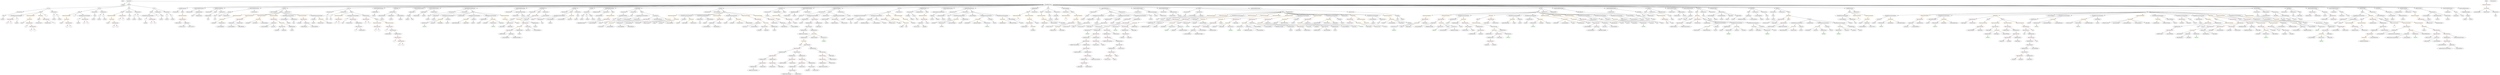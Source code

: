 strict digraph {
	graph [bb="0,0,40962,1476"];
	node [label="\N"];
	Enter	[height=0.5,
		pos="2027.6,1458",
		width=0.83628];
	Identifier_x_2	[color=black,
		height=0.5,
		label=x,
		pos="6584.6,594",
		width=0.75];
	ElementaryTypeName_bool_2	[color=black,
		height=0.5,
		label=bool,
		pos="3186.6,1170",
		width=0.76697];
	ExpressionStatement_Unnamed_26	[color=orange,
		height=0.5,
		label=ExpressionStatement,
		pos="23473,1170",
		width=2.458];
	BinaryOperation_Unnamed_24	[color=brown,
		height=0.5,
		label=BinaryOperation,
		pos="23370,1098",
		width=1.9867];
	ExpressionStatement_Unnamed_26 -> BinaryOperation_Unnamed_24	[pos="e,23394,1115.4 23448,1152.2 23434,1143.1 23418,1131.6 23403,1121.7"];
	Identifier_tokenBalanceLedger__9	[color=black,
		height=0.5,
		label=tokenBalanceLedger_,
		pos="28635,1098",
		width=2.5273];
	Identifier_administrators_2	[color=black,
		height=0.5,
		label=administrators,
		pos="15017,954",
		width=1.7511];
	BinaryOperation_Unnamed_36	[color=brown,
		height=0.5,
		label=BinaryOperation,
		pos="22097,1098",
		width=1.9867];
	NumberLiteral_Unnamed_29	[color=black,
		height=0.5,
		label=NumberLiteral,
		pos="22097,1026",
		width=1.765];
	BinaryOperation_Unnamed_36 -> NumberLiteral_Unnamed_29	[pos="e,22097,1044.1 22097,1079.7 22097,1072.4 22097,1063.7 22097,1055.5"];
	FunctionCall_Unnamed_30	[color=orange,
		height=0.5,
		label=FunctionCall,
		pos="22237,1026",
		width=1.6125];
	BinaryOperation_Unnamed_36 -> FunctionCall_Unnamed_30	[pos="e,22207,1041.8 22128,1081.5 22148,1071.2 22175,1057.8 22197,1046.8"];
	FunctionCall_Unnamed_5	[color=orange,
		height=0.5,
		label=FunctionCall,
		pos="38828,738",
		width=1.6125];
	Identifier_totalEthereumBalance	[color=black,
		height=0.5,
		label=totalEthereumBalance,
		pos="38828,666",
		width=2.5135];
	FunctionCall_Unnamed_5 -> Identifier_totalEthereumBalance	[pos="e,38828,684.1 38828,719.7 38828,712.41 38828,703.73 38828,695.54"];
	MemberAccess_Unnamed_11	[color=black,
		height=0.5,
		label=MemberAccess,
		pos="25159,1026",
		width=1.9174];
	Identifier_SafeMath_2	[color=green,
		height=0.5,
		label=SafeMath,
		pos="25159,954",
		width=1.2798];
	MemberAccess_Unnamed_11 -> Identifier_SafeMath_2	[pos="e,25159,972.1 25159,1007.7 25159,1000.4 25159,991.73 25159,983.54"];
	FunctionCall_Unnamed_43	[color=orange,
		height=0.5,
		label=FunctionCall,
		pos="9903.6,1026",
		width=1.6125];
	Identifier_dividendsOf	[color=black,
		height=0.5,
		label=dividendsOf,
		pos="9724.6,954",
		width=1.5709];
	FunctionCall_Unnamed_43 -> Identifier_dividendsOf	[pos="e,9759.4,968.63 9868.7,1011.3 9840.4,1000.3 9800.5,984.7 9769.9,972.71"];
	Identifier__customerAddress_26	[color=black,
		height=0.5,
		label=_customerAddress,
		pos="9880.6,954",
		width=2.264];
	FunctionCall_Unnamed_43 -> Identifier__customerAddress_26	[pos="e,9886.2,972.1 9897.9,1007.7 9895.5,1000.2 9892.5,991.32 9889.8,982.97"];
	NumberLiteral_Unnamed_16	[color=black,
		height=0.5,
		label=NumberLiteral,
		pos="8395.6,1170",
		width=1.765];
	Identifier_stakingRequirement_1	[color=black,
		height=0.5,
		label=stakingRequirement,
		pos="36796,954",
		width=2.3194];
	Identifier_tokenSupply__14	[color=black,
		height=0.5,
		label=tokenSupply_,
		pos="32635,882",
		width=1.7372];
	ParameterList_Unnamed_13	[color=black,
		height=0.5,
		label=ParameterList,
		pos="11647,1242",
		width=1.7095];
	TupleExpression_Unnamed_37	[color=black,
		height=0.5,
		label=TupleExpression,
		pos="17853,1098",
		width=2.0422];
	BinaryOperation_Unnamed_107	[color=brown,
		height=0.5,
		label=BinaryOperation,
		pos="17853,1026",
		width=1.9867];
	TupleExpression_Unnamed_37 -> BinaryOperation_Unnamed_107	[pos="e,17853,1044.1 17853,1079.7 17853,1072.4 17853,1063.7 17853,1055.5"];
	Identifier__dividends_2	[color=black,
		height=0.5,
		label=_dividends,
		pos="11936,1026",
		width=1.4323];
	VariableDeclarationStatement_Unnamed_28	[color=black,
		height=0.5,
		label=VariableDeclarationStatement,
		pos="15703,1170",
		width=3.3174];
	FunctionCall_Unnamed_54	[color=orange,
		height=0.5,
		label=FunctionCall,
		pos="15680,1098",
		width=1.6125];
	VariableDeclarationStatement_Unnamed_28 -> FunctionCall_Unnamed_54	[pos="e,15685,1116.1 15697,1151.7 15694,1144.2 15692,1135.3 15689,1127"];
	VariableDeclaration__taxedEthereum_3	[color=black,
		height=0.5,
		label=_taxedEthereum,
		pos="15827,1098",
		width=1.959];
	VariableDeclarationStatement_Unnamed_28 -> VariableDeclaration__taxedEthereum_3	[pos="e,15798,1114.9 15732,1152.2 15749,1142.7 15770,1130.7 15788,1120.5"];
	ExpressionStatement_Unnamed_50	[color=orange,
		height=0.5,
		label=ExpressionStatement,
		pos="32754,1026",
		width=2.458];
	BinaryOperation_Unnamed_75	[color=brown,
		height=0.5,
		label=BinaryOperation,
		pos="32754,954",
		width=1.9867];
	ExpressionStatement_Unnamed_50 -> BinaryOperation_Unnamed_75	[pos="e,32754,972.1 32754,1007.7 32754,1000.4 32754,991.73 32754,983.54"];
	Identifier_msg_5	[color=black,
		height=0.5,
		label=msg,
		pos="13921,1026",
		width=0.75];
	BinaryOperation_Unnamed_82	[color=brown,
		height=0.5,
		label=BinaryOperation,
		pos="33258,594",
		width=1.9867];
	TupleExpression_Unnamed_18	[color=black,
		height=0.5,
		label=TupleExpression,
		pos="33171,522",
		width=2.0422];
	BinaryOperation_Unnamed_82 -> TupleExpression_Unnamed_18	[pos="e,33191,539.71 33237,576.41 33226,567.58 33212,556.57 33200,546.84"];
	Identifier__amountOfTokens_12	[color=black,
		height=0.5,
		label=_amountOfTokens,
		pos="33344,522",
		width=2.2501];
	BinaryOperation_Unnamed_82 -> Identifier__amountOfTokens_12	[pos="e,33323,539.71 33278,576.41 33289,567.58 33302,556.57 33314,546.84"];
	Identifier__amountOfTokens_9	[color=black,
		height=0.5,
		label=_amountOfTokens,
		pos="38316,882",
		width=2.2501];
	MemberAccess_Unnamed_12	[color=black,
		height=0.5,
		label=MemberAccess,
		pos="22872,954",
		width=1.9174];
	Identifier_SafeMath_3	[color=green,
		height=0.5,
		label=SafeMath,
		pos="22872,882",
		width=1.2798];
	MemberAccess_Unnamed_12 -> Identifier_SafeMath_3	[pos="e,22872,900.1 22872,935.7 22872,928.41 22872,919.73 22872,911.54"];
	ElementaryTypeName_uint256_70	[color=black,
		height=0.5,
		label=uint256,
		pos="13101,1026",
		width=1.0442];
	BinaryOperation_Unnamed_6	[color=brown,
		height=0.5,
		label=BinaryOperation,
		pos="40032,810",
		width=1.9867];
	BooleanLiteral_Unnamed_1	[color=black,
		height=0.5,
		label=BooleanLiteral,
		pos="39891,738",
		width=1.7788];
	BinaryOperation_Unnamed_6 -> BooleanLiteral_Unnamed_1	[pos="e,39921,754.25 40000,793.46 39980,783.38 39953,770.14 39931,759.23"];
	IndexAccess_Unnamed_1	[color=black,
		height=0.5,
		label=IndexAccess,
		pos="40032,738",
		width=1.6402];
	BinaryOperation_Unnamed_6 -> IndexAccess_Unnamed_1	[pos="e,40032,756.1 40032,791.7 40032,784.41 40032,775.73 40032,767.54"];
	ParameterList_Unnamed_37	[color=black,
		height=0.5,
		label=ParameterList,
		pos="29150,1242",
		width=1.7095];
	Parameter_None_8	[color=black,
		height=0.5,
		label=None,
		pos="29152,1170",
		width=0.85014];
	ParameterList_Unnamed_37 -> Parameter_None_8	[pos="e,29151,1188.1 29150,1223.7 29150,1216.4 29151,1207.7 29151,1199.5"];
	Block_Unnamed_10	[color=black,
		height=0.5,
		label=Block,
		pos="14545,1242",
		width=0.90558];
	VariableDeclarationStatement_Unnamed_5	[color=black,
		height=0.5,
		label=VariableDeclarationStatement,
		pos="14098,1170",
		width=3.3174];
	Block_Unnamed_10 -> VariableDeclarationStatement_Unnamed_5	[pos="e,14178,1183.6 14514,1236.1 14447,1225.8 14291,1201.2 14189,1185.4"];
	VariableDeclarationStatement_Unnamed_6	[color=black,
		height=0.5,
		label=VariableDeclarationStatement,
		pos="14355,1170",
		width=3.3174];
	Block_Unnamed_10 -> VariableDeclarationStatement_Unnamed_6	[pos="e,14398,1187.1 14518,1231.3 14490,1220.9 14445,1204.3 14409,1191.1"];
	IfStatement_Unnamed_1	[color=orange,
		height=0.5,
		label=IfStatement,
		pos="14545,1170",
		width=1.4739];
	Block_Unnamed_10 -> IfStatement_Unnamed_1	[pos="e,14545,1188.1 14545,1223.7 14545,1216.4 14545,1207.7 14545,1199.5"];
	ExpressionStatement_Unnamed_19	[color=orange,
		height=0.5,
		label=ExpressionStatement,
		pos="14705,1170",
		width=2.458];
	Block_Unnamed_10 -> ExpressionStatement_Unnamed_19	[pos="e,14668,1186.8 14570,1230.1 14593,1219.7 14629,1203.9 14658,1191.3"];
	Identifier_onTokenSell	[color=black,
		height=0.5,
		label=onTokenSell,
		pos="25542,1026",
		width=1.5986];
	Identifier_magnitude_7	[color=black,
		height=0.5,
		label=magnitude,
		pos="37464,810",
		width=1.3491];
	NumberLiteral_Unnamed_57	[color=black,
		height=0.5,
		label=NumberLiteral,
		pos="778.59,1026",
		width=1.765];
	NumberLiteral_Unnamed_35	[color=black,
		height=0.5,
		label=NumberLiteral,
		pos="38479,882",
		width=1.765];
	TupleExpression_Unnamed_46	[color=black,
		height=0.5,
		label=TupleExpression,
		pos="18063,810",
		width=2.0422];
	BinaryOperation_Unnamed_117	[color=brown,
		height=0.5,
		label=BinaryOperation,
		pos="18079,738",
		width=1.9867];
	TupleExpression_Unnamed_46 -> BinaryOperation_Unnamed_117	[pos="e,18075,756.1 18067,791.7 18068,784.32 18070,775.52 18072,767.25"];
	FunctionCall_Unnamed_74	[color=orange,
		height=0.5,
		label=FunctionCall,
		pos="13150,666",
		width=1.6125];
	Identifier_sqrt	[color=black,
		height=0.5,
		label=sqrt,
		pos="13092,594",
		width=0.75];
	FunctionCall_Unnamed_74 -> Identifier_sqrt	[pos="e,13104,610.36 13136,648.05 13128,639.35 13119,628.59 13112,619.03"];
	BinaryOperation_Unnamed_93	[color=brown,
		height=0.5,
		label=BinaryOperation,
		pos="13209,594",
		width=1.9867];
	FunctionCall_Unnamed_74 -> BinaryOperation_Unnamed_93	[pos="e,13194,611.96 13164,648.41 13171,640.08 13179,629.8 13187,620.49"];
	Identifier_msg_11	[color=black,
		height=0.5,
		label=msg,
		pos="37795,1026",
		width=0.75];
	ParameterList_Unnamed_5	[color=black,
		height=0.5,
		label=ParameterList,
		pos="6415.6,1242",
		width=1.7095];
	VariableDeclaration_ethereumEarned	[color=black,
		height=0.5,
		label=ethereumEarned,
		pos="6236.6,1170",
		width=1.9452];
	ParameterList_Unnamed_5 -> VariableDeclaration_ethereumEarned	[pos="e,6273.9,1185.6 6379.8,1227 6352.4,1216.3 6314.5,1201.5 6284.5,1189.7"];
	VariableDeclaration_tokensBurned	[color=black,
		height=0.5,
		label=tokensBurned,
		pos="6386.6,1170",
		width=1.7234];
	ParameterList_Unnamed_5 -> VariableDeclaration_tokensBurned	[pos="e,6393.7,1188.1 6408.4,1223.7 6405.3,1216.2 6401.6,1207.1 6398.1,1198.7"];
	VariableDeclaration_customerAddress_1	[color=black,
		height=0.5,
		label=customerAddress,
		pos="6543.6,1170",
		width=2.1254];
	ParameterList_Unnamed_5 -> VariableDeclaration_customerAddress_1	[pos="e,6514.2,1187.1 6443.7,1225.6 6461.5,1215.9 6484.8,1203.2 6504.4,1192.5"];
	Identifier__taxedEthereum	[color=black,
		height=0.5,
		label=_taxedEthereum,
		pos="24194,810",
		width=1.959];
	IndexAccess_Unnamed_12	[color=black,
		height=0.5,
		label=IndexAccess,
		pos="3740.6,1026",
		width=1.6402];
	Identifier__customerAddress_12	[color=black,
		height=0.5,
		label=_customerAddress,
		pos="3740.6,954",
		width=2.264];
	IndexAccess_Unnamed_12 -> Identifier__customerAddress_12	[pos="e,3740.6,972.1 3740.6,1007.7 3740.6,1000.4 3740.6,991.73 3740.6,983.54"];
	Identifier_referralBalance__3	[color=black,
		height=0.5,
		label=referralBalance_,
		pos="3910.6,954",
		width=1.959];
	IndexAccess_Unnamed_12 -> Identifier_referralBalance__3	[pos="e,3874.6,969.82 3774.6,1011 3800.3,1000.4 3835.8,985.78 3864.1,974.13"];
	Identifier_a_4	[color=black,
		height=0.5,
		label=a,
		pos="1860.6,954",
		width=0.75];
	BinaryOperation_Unnamed_20	[color=brown,
		height=0.5,
		label=BinaryOperation,
		pos="4595.6,954",
		width=1.9867];
	Identifier__dividends_4	[color=black,
		height=0.5,
		label=_dividends,
		pos="4508.6,882",
		width=1.4323];
	BinaryOperation_Unnamed_20 -> Identifier__dividends_4	[pos="e,4528.5,898.99 4575,936.41 4563.7,927.3 4549.4,915.87 4537.1,905.92"];
	Identifier_magnitude_1	[color=black,
		height=0.5,
		label=magnitude,
		pos="4626.6,882",
		width=1.3491];
	BinaryOperation_Unnamed_20 -> Identifier_magnitude_1	[pos="e,4619,900.1 4603.3,935.7 4606.6,928.07 4610.7,918.92 4614.5,910.4"];
	ExpressionStatement_Unnamed_23	[color=orange,
		height=0.5,
		label=ExpressionStatement,
		pos="3922.6,1170",
		width=2.458];
	FunctionCall_Unnamed_18	[color=orange,
		height=0.5,
		label=FunctionCall,
		pos="3645.6,1098",
		width=1.6125];
	ExpressionStatement_Unnamed_23 -> FunctionCall_Unnamed_18	[pos="e,3689.5,1110.1 3868.5,1155.3 3820,1143.1 3749.2,1125.2 3700.5,1112.9"];
	ElementaryTypeName_uint256_50	[color=black,
		height=0.5,
		label=uint256,
		pos="15566,1098",
		width=1.0442];
	Identifier__customerAddress_6	[color=black,
		height=0.5,
		label=_customerAddress,
		pos="11508,954",
		width=2.264];
	MemberAccess_Unnamed_36	[color=black,
		height=0.5,
		label=MemberAccess,
		pos="30866,1026",
		width=1.9174];
	Identifier_SafeMath_22	[color=green,
		height=0.5,
		label=SafeMath,
		pos="30866,954",
		width=1.2798];
	MemberAccess_Unnamed_36 -> Identifier_SafeMath_22	[pos="e,30866,972.1 30866,1007.7 30866,1000.4 30866,991.73 30866,983.54"];
	Identifier_assert	[color=black,
		height=0.5,
		label=assert,
		pos="358.59,1026",
		width=0.89172];
	ElementaryTypeName_uint256_90	[color=black,
		height=0.5,
		label=uint256,
		pos="1279.6,1026",
		width=1.0442];
	Identifier__customerAddress_13	[color=black,
		height=0.5,
		label=_customerAddress,
		pos="3559.6,954",
		width=2.264];
	ExpressionStatement_Unnamed_44	[color=orange,
		height=0.5,
		label=ExpressionStatement,
		pos="12758,1170",
		width=2.458];
	BinaryOperation_Unnamed_51	[color=brown,
		height=0.5,
		label=BinaryOperation,
		pos="12903,1098",
		width=1.9867];
	ExpressionStatement_Unnamed_44 -> BinaryOperation_Unnamed_51	[pos="e,12870,1114.5 12791,1152.9 12812,1143 12838,1130.1 12860,1119.4"];
	Identifier_tokenPriceIncremental__8	[color=black,
		height=0.5,
		label=tokenPriceIncremental_,
		pos="18079,666",
		width=2.7214];
	NumberLiteral_Unnamed_17	[color=black,
		height=0.5,
		label=NumberLiteral,
		pos="8285.6,1242",
		width=1.765];
	ExpressionStatement_Unnamed_57	[color=orange,
		height=0.5,
		label=ExpressionStatement,
		pos="5554.6,1170",
		width=2.458];
	BinaryOperation_Unnamed_123	[color=brown,
		height=0.5,
		label=BinaryOperation,
		pos="5550.6,1098",
		width=1.9867];
	ExpressionStatement_Unnamed_57 -> BinaryOperation_Unnamed_123	[pos="e,5551.6,1116.1 5553.6,1151.7 5553.2,1144.4 5552.7,1135.7 5552.2,1127.5"];
	FunctionDefinition_ProofOfCraigGrant	[color=black,
		height=0.5,
		label=ProofOfCraigGrant,
		pos="3021.6,1314",
		width=2.3055];
	ParameterList_Unnamed_9	[color=black,
		height=0.5,
		label=ParameterList,
		pos="2909.6,1242",
		width=1.7095];
	FunctionDefinition_ProofOfCraigGrant -> ParameterList_Unnamed_9	[pos="e,2934.9,1258.8 2995.3,1296.6 2980.1,1287.1 2960.7,1274.9 2944.2,1264.6"];
	Block_Unnamed_6	[color=black,
		height=0.5,
		label=Block,
		pos="3021.6,1242",
		width=0.90558];
	FunctionDefinition_ProofOfCraigGrant -> Block_Unnamed_6	[pos="e,3021.6,1260.1 3021.6,1295.7 3021.6,1288.4 3021.6,1279.7 3021.6,1271.5"];
	Block_Unnamed_7	[color=black,
		height=0.5,
		label=Block,
		pos="17012,1242",
		width=0.90558];
	ExpressionStatement_Unnamed_12	[color=orange,
		height=0.5,
		label=ExpressionStatement,
		pos="17012,1170",
		width=2.458];
	Block_Unnamed_7 -> ExpressionStatement_Unnamed_12	[pos="e,17012,1188.1 17012,1223.7 17012,1216.4 17012,1207.7 17012,1199.5"];
	Identifier_profitPerShare__3	[color=black,
		height=0.5,
		label=profitPerShare_,
		pos="21591,882",
		width=1.9313];
	BinaryOperation_Unnamed_78	[color=brown,
		height=0.5,
		label=BinaryOperation,
		pos="32937,738",
		width=1.9867];
	Identifier_magnitude_8	[color=black,
		height=0.5,
		label=magnitude,
		pos="32834,666",
		width=1.3491];
	BinaryOperation_Unnamed_78 -> Identifier_magnitude_8	[pos="e,32856,682.35 32912,720.59 32898,711.11 32881,699.06 32866,688.8"];
	Identifier__dividends_19	[color=black,
		height=0.5,
		label=_dividends,
		pos="32952,666",
		width=1.4323];
	BinaryOperation_Unnamed_78 -> Identifier__dividends_19	[pos="e,32948,684.1 32940,719.7 32942,712.32 32944,703.52 32946,695.25"];
	Identifier_z_2	[color=black,
		height=0.5,
		label=z,
		pos="6367.6,882",
		width=0.75];
	Identifier__dividends_6	[color=black,
		height=0.5,
		label=_dividends,
		pos="3455.6,1026",
		width=1.4323];
	FunctionCall_Unnamed_18 -> Identifier__dividends_6	[pos="e,3490,1039.7 3609.4,1083.7 3578.5,1072.3 3534,1055.9 3500.8,1043.7"];
	MemberAccess_Unnamed_8	[color=black,
		height=0.5,
		label=MemberAccess,
		pos="3594.6,1026",
		width=1.9174];
	FunctionCall_Unnamed_18 -> MemberAccess_Unnamed_8	[pos="e,3606.8,1043.8 3633.2,1080.1 3627.3,1071.9 3620,1061.9 3613.4,1052.8"];
	BinaryOperation_Unnamed_57	[color=brown,
		height=0.5,
		label=BinaryOperation,
		pos="29288,1026",
		width=1.9867];
	Identifier_tokenPriceInitial_	[color=black,
		height=0.5,
		label=tokenPriceInitial_,
		pos="29099,954",
		width=2.0838];
	BinaryOperation_Unnamed_57 -> Identifier_tokenPriceInitial_	[pos="e,29138,969.73 29248,1010.5 29220,999.82 29180,985.22 29149,973.67"];
	Identifier_tokenPriceIncremental_	[color=black,
		height=0.5,
		label=tokenPriceIncremental_,
		pos="29290,954",
		width=2.7214];
	BinaryOperation_Unnamed_57 -> Identifier_tokenPriceIncremental_	[pos="e,29289,972.1 29288,1007.7 29288,1000.4 29289,991.73 29289,983.54"];
	ParameterList_Unnamed_7	[color=black,
		height=0.5,
		label=ParameterList,
		pos="39154,1242",
		width=1.7095];
	VariableDeclaration_customerAddress_3	[color=black,
		height=0.5,
		label=customerAddress,
		pos="39209,1170",
		width=2.1254];
	ParameterList_Unnamed_7 -> VariableDeclaration_customerAddress_3	[pos="e,39195,1187.8 39167,1224.1 39173,1215.9 39181,1205.9 39188,1196.8"];
	VariableDeclaration_ethereumWithdrawn	[color=black,
		height=0.5,
		label=ethereumWithdrawn,
		pos="39389,1170",
		width=2.361];
	ParameterList_Unnamed_7 -> VariableDeclaration_ethereumWithdrawn	[pos="e,39341,1185.2 39196,1228.5 39233,1217.3 39288,1200.9 39330,1188.4"];
	BinaryOperation_Unnamed_124	[color=brown,
		height=0.5,
		label=BinaryOperation,
		pos="6026.6,1098",
		width=1.9867];
	Identifier_y_1	[color=black,
		height=0.5,
		label=y,
		pos="6026.6,1026",
		width=0.75];
	BinaryOperation_Unnamed_124 -> Identifier_y_1	[pos="e,6026.6,1044.1 6026.6,1079.7 6026.6,1072.4 6026.6,1063.7 6026.6,1055.5"];
	Identifier_z	[color=black,
		height=0.5,
		label=z,
		pos="6098.6,1026",
		width=0.75];
	BinaryOperation_Unnamed_124 -> Identifier_z	[pos="e,6083.8,1041.4 6044,1080.1 6053.5,1070.8 6065.4,1059.3 6075.6,1049.3"];
	BinaryOperation_Unnamed_33	[color=brown,
		height=0.5,
		label=BinaryOperation,
		pos="24488,666",
		width=1.9867];
	Identifier_magnitude_3	[color=black,
		height=0.5,
		label=magnitude,
		pos="24429,594",
		width=1.3491];
	BinaryOperation_Unnamed_33 -> Identifier_magnitude_3	[pos="e,24442,611.31 24473,648.05 24466,639.59 24457,629.19 24450,619.84"];
	Identifier__dividends_9	[color=black,
		height=0.5,
		label=_dividends,
		pos="24547,594",
		width=1.4323];
	BinaryOperation_Unnamed_33 -> Identifier__dividends_9	[pos="e,24532,611.79 24502,648.05 24509,639.8 24517,629.7 24525,620.54"];
	ElementaryTypeName_uint256_73	[color=black,
		height=0.5,
		label=uint256,
		pos="17980,1026",
		width=1.0442];
	ElementaryTypeName_uint256_22	[color=black,
		height=0.5,
		label=uint256,
		pos="11829,1026",
		width=1.0442];
	BinaryOperation_Unnamed_117 -> Identifier_tokenPriceIncremental__8	[pos="e,18079,684.1 18079,719.7 18079,712.41 18079,703.73 18079,695.54"];
	TupleExpression_Unnamed_47	[color=black,
		height=0.5,
		label=TupleExpression,
		pos="18268,666",
		width=2.0422];
	BinaryOperation_Unnamed_117 -> TupleExpression_Unnamed_47	[pos="e,18228,681.61 18118,722.5 18147,711.79 18186,697.12 18217,685.56"];
	IndexAccess_Unnamed_4	[color=black,
		height=0.5,
		label=IndexAccess,
		pos="39533,810",
		width=1.6402];
	Identifier_ambassadorAccumulatedQuota__2	[color=black,
		height=0.5,
		label=ambassadorAccumulatedQuota_,
		pos="39301,738",
		width=3.6778];
	IndexAccess_Unnamed_4 -> Identifier_ambassadorAccumulatedQuota__2	[pos="e,39353,754.92 39492,796.65 39456,786 39405,770.47 39364,758.2"];
	Identifier__customerAddress_4	[color=black,
		height=0.5,
		label=_customerAddress,
		pos="39533,738",
		width=2.264];
	IndexAccess_Unnamed_4 -> Identifier__customerAddress_4	[pos="e,39533,756.1 39533,791.7 39533,784.41 39533,775.73 39533,767.54"];
	Identifier_onlyAmbassadors	[color=black,
		height=0.5,
		label=onlyAmbassadors,
		pos="38907,1026",
		width=2.1669];
	MemberAccess_Unnamed_41	[color=black,
		height=0.5,
		label=MemberAccess,
		pos="32616,810",
		width=1.9174];
	Identifier_SafeMath_27	[color=green,
		height=0.5,
		label=SafeMath,
		pos="32616,738",
		width=1.2798];
	MemberAccess_Unnamed_41 -> Identifier_SafeMath_27	[pos="e,32616,756.1 32616,791.7 32616,784.41 32616,775.73 32616,767.54"];
	ParameterList_Unnamed_53	[color=black,
		height=0.5,
		label=ParameterList,
		pos="296.59,1242",
		width=1.7095];
	Parameter_None_15	[color=black,
		height=0.5,
		label=None,
		pos="75.591,1170",
		width=0.85014];
	ParameterList_Unnamed_53 -> Parameter_None_15	[pos="e,102.26,1179.4 255.8,1228.1 214.96,1215.1 152.65,1195.4 113.04,1182.9"];
	TupleExpression_Unnamed_2	[color=black,
		height=0.5,
		label=TupleExpression,
		pos="40198,738",
		width=2.0422];
	BinaryOperation_Unnamed_8	[color=brown,
		height=0.5,
		label=BinaryOperation,
		pos="40203,666",
		width=1.9867];
	TupleExpression_Unnamed_2 -> BinaryOperation_Unnamed_8	[pos="e,40201,684.1 40199,719.7 40199,712.41 40200,703.73 40201,695.54"];
	StateVariableDeclaration_Unnamed_18	[color=black,
		height=0.5,
		label=StateVariableDeclaration,
		pos="3296.6,1314",
		width=2.8184];
	BooleanLiteral_Unnamed_4	[color=black,
		height=0.5,
		label=BooleanLiteral,
		pos="3136.6,1242",
		width=1.7788];
	StateVariableDeclaration_Unnamed_18 -> BooleanLiteral_Unnamed_4	[pos="e,3170.1,1257.7 3259.9,1296.9 3236.2,1286.6 3205.4,1273.1 3180.4,1262.2"];
	VariableDeclaration_onlyAmbassadors	[color=black,
		height=0.5,
		label=onlyAmbassadors,
		pos="3296.6,1242",
		width=2.1669];
	StateVariableDeclaration_Unnamed_18 -> VariableDeclaration_onlyAmbassadors	[pos="e,3296.6,1260.1 3296.6,1295.7 3296.6,1288.4 3296.6,1279.7 3296.6,1271.5"];
	FunctionCall_Unnamed_9	[color=orange,
		height=0.5,
		label=FunctionCall,
		pos="40742,1314",
		width=1.6125];
	Identifier_purchaseTokens_1	[color=black,
		height=0.5,
		label=purchaseTokens,
		pos="40588,1242",
		width=2.0006];
	FunctionCall_Unnamed_9 -> Identifier_purchaseTokens_1	[pos="e,40621,1258.3 40710,1298.5 40687,1288.2 40657,1274.3 40632,1263"];
	NumberLiteral_Unnamed_23	[color=black,
		height=0.5,
		label=NumberLiteral,
		pos="40742,1242",
		width=1.765];
	FunctionCall_Unnamed_9 -> NumberLiteral_Unnamed_23	[pos="e,40742,1260.1 40742,1295.7 40742,1288.4 40742,1279.7 40742,1271.5"];
	MemberAccess_Unnamed_4	[color=black,
		height=0.5,
		label=MemberAccess,
		pos="40893,1242",
		width=1.9174];
	FunctionCall_Unnamed_9 -> MemberAccess_Unnamed_4	[pos="e,40860,1258.2 40773,1298.5 40795,1288.2 40825,1274.4 40849,1263"];
	ModifierInvocation_onlyAdministrator	[color=black,
		height=0.5,
		label=onlyAdministrator,
		pos="39311,1242",
		width=2.1531];
	ExpressionStatement_Unnamed_9	[color=orange,
		height=0.5,
		label=ExpressionStatement,
		pos="38528,1026",
		width=2.458];
	BinaryOperation_Unnamed_10	[color=brown,
		height=0.5,
		label=BinaryOperation,
		pos="38614,954",
		width=1.9867];
	ExpressionStatement_Unnamed_9 -> BinaryOperation_Unnamed_10	[pos="e,38593,971.55 38548,1008.1 38559,999.22 38573,988.27 38585,978.62"];
	FunctionCall_Unnamed_61	[color=orange,
		height=0.5,
		label=FunctionCall,
		pos="34187,1098",
		width=1.6125];
	NumberLiteral_Unnamed_34	[color=black,
		height=0.5,
		label=NumberLiteral,
		pos="33948,1026",
		width=1.765];
	FunctionCall_Unnamed_61 -> NumberLiteral_Unnamed_34	[pos="e,33991,1039.6 34146,1085 34106,1073.3 34045,1055.6 34002,1042.8"];
	MemberAccess_Unnamed_35	[color=black,
		height=0.5,
		label=MemberAccess,
		pos="34099,1026",
		width=1.9174];
	FunctionCall_Unnamed_61 -> MemberAccess_Unnamed_35	[pos="e,34120,1043.6 34166,1080.8 34155,1071.8 34141,1060.5 34128,1050.6"];
	Identifier__undividedDividends	[color=black,
		height=0.5,
		label=_undividedDividends,
		pos="34276,1026",
		width=2.4857];
	FunctionCall_Unnamed_61 -> Identifier__undividedDividends	[pos="e,34254,1043.9 34207,1080.8 34219,1071.9 34233,1060.7 34245,1050.8"];
	MemberAccess_Unnamed_26	[color=black,
		height=0.5,
		label=MemberAccess,
		pos="30227,882",
		width=1.9174];
	Identifier_SafeMath_13	[color=green,
		height=0.5,
		label=SafeMath,
		pos="30227,810",
		width=1.2798];
	MemberAccess_Unnamed_26 -> Identifier_SafeMath_13	[pos="e,30227,828.1 30227,863.7 30227,856.41 30227,847.73 30227,839.54"];
	VariableDeclaration__taxedEthereum_2	[color=black,
		height=0.5,
		label=_taxedEthereum,
		pos="28363,954",
		width=1.959];
	ElementaryTypeName_uint256_48	[color=black,
		height=0.5,
		label=uint256,
		pos="28267,882",
		width=1.0442];
	VariableDeclaration__taxedEthereum_2 -> ElementaryTypeName_uint256_48	[pos="e,28286,897.48 28340,936.76 28327,927.02 28310,914.53 28295,904.04"];
	Identifier__tokens_4	[color=black,
		height=0.5,
		label=_tokens,
		pos="22999,954",
		width=1.1135];
	ElementaryTypeName_address_9	[color=black,
		height=0.5,
		label=address,
		pos="6660.6,1098",
		width=1.0996];
	ExpressionStatement_Unnamed_43	[color=orange,
		height=0.5,
		label=ExpressionStatement,
		pos="27304,1170",
		width=2.458];
	BinaryOperation_Unnamed_50	[color=brown,
		height=0.5,
		label=BinaryOperation,
		pos="27358,1098",
		width=1.9867];
	ExpressionStatement_Unnamed_43 -> BinaryOperation_Unnamed_50	[pos="e,27345,1115.8 27317,1152.1 27323,1143.9 27331,1133.9 27338,1124.8"];
	Identifier_SafeMath_18	[color=green,
		height=0.5,
		label=SafeMath,
		pos="6926.6,954",
		width=1.2798];
	BinaryOperation_Unnamed_60	[color=brown,
		height=0.5,
		label=BinaryOperation,
		pos="8352.6,1026",
		width=1.9867];
	Identifier__tokensToSell	[color=black,
		height=0.5,
		label=_tokensToSell,
		pos="8210.6,954",
		width=1.7927];
	BinaryOperation_Unnamed_60 -> Identifier__tokensToSell	[pos="e,8241.5,970.25 8321.1,1009.5 8300.6,999.38 8273.8,986.14 8251.6,975.23"];
	Identifier_tokenSupply__10	[color=black,
		height=0.5,
		label=tokenSupply_,
		pos="8355.6,954",
		width=1.7372];
	BinaryOperation_Unnamed_60 -> Identifier_tokenSupply__10	[pos="e,8354.9,972.1 8353.3,1007.7 8353.6,1000.4 8354,991.73 8354.4,983.54"];
	BinaryOperation_Unnamed_126	[color=brown,
		height=0.5,
		label=BinaryOperation,
		pos="6426.6,954",
		width=1.9867];
	BinaryOperation_Unnamed_126 -> Identifier_z_2	[pos="e,6380.1,897.89 6412.3,936.05 6404.9,927.22 6395.6,916.28 6387.5,906.63"];
	BinaryOperation_Unnamed_127	[color=brown,
		height=0.5,
		label=BinaryOperation,
		pos="6484.6,882",
		width=1.9867];
	BinaryOperation_Unnamed_126 -> BinaryOperation_Unnamed_127	[pos="e,6470.7,899.79 6440.6,936.05 6447.5,927.8 6455.8,917.7 6463.4,908.54"];
	BinaryOperation_Unnamed_39	[color=brown,
		height=0.5,
		label=BinaryOperation,
		pos="19330,1098",
		width=1.9867];
	IndexAccess_Unnamed_20	[color=black,
		height=0.5,
		label=IndexAccess,
		pos="18929,1026",
		width=1.6402];
	BinaryOperation_Unnamed_39 -> IndexAccess_Unnamed_20	[pos="e,18979,1035.5 19277,1085.5 19268,1083.6 19259,1081.7 19250,1080 19153,1061.7 19128,1060.1 19031,1044 19018,1041.9 19004,1039.6 \
18991,1037.4"];
	FunctionCall_Unnamed_37	[color=orange,
		height=0.5,
		label=FunctionCall,
		pos="19098,1026",
		width=1.6125];
	BinaryOperation_Unnamed_39 -> FunctionCall_Unnamed_37	[pos="e,19138,1039.3 19285,1083.5 19246,1071.8 19190,1054.8 19149,1042.5"];
	ParameterList_Unnamed_48	[color=black,
		height=0.5,
		label=ParameterList,
		pos="17893,1242",
		width=1.7095];
	Parameter__tokens	[color=black,
		height=0.5,
		label=_tokens,
		pos="17757,1170",
		width=1.1135];
	ParameterList_Unnamed_48 -> Parameter__tokens	[pos="e,17782,1184.3 17863,1225.8 17842,1215.1 17814,1200.8 17792,1189.4"];
	Block_Unnamed_44	[color=black,
		height=0.5,
		label=Block,
		pos="633.59,1098",
		width=0.90558];
	NumberLiteral_Unnamed_58	[color=black,
		height=0.5,
		label=NumberLiteral,
		pos="633.59,1026",
		width=1.765];
	Block_Unnamed_44 -> NumberLiteral_Unnamed_58	[pos="e,633.59,1044.1 633.59,1079.7 633.59,1072.4 633.59,1063.7 633.59,1055.5"];
	VariableDeclaration_payoutsTo_	[color=black,
		height=0.5,
		label=payoutsTo_,
		pos="27780,1242",
		width=1.5571];
	Mapping_Unnamed_3	[color=black,
		height=0.5,
		label=Mapping,
		pos="27781,1170",
		width=1.2105];
	VariableDeclaration_payoutsTo_ -> Mapping_Unnamed_3	[pos="e,27780,1188.1 27780,1223.7 27780,1216.4 27780,1207.7 27780,1199.5"];
	Block_Unnamed_24	[color=black,
		height=0.5,
		label=Block,
		pos="28756,1242",
		width=0.90558];
	IndexAccess_Unnamed_26	[color=black,
		height=0.5,
		label=IndexAccess,
		pos="28756,1170",
		width=1.6402];
	Block_Unnamed_24 -> IndexAccess_Unnamed_26	[pos="e,28756,1188.1 28756,1223.7 28756,1216.4 28756,1207.7 28756,1199.5"];
	TupleExpression_Unnamed_9	[color=black,
		height=0.5,
		label=TupleExpression,
		pos="21153,954",
		width=2.0422];
	ElementaryTypeName_int256_6	[color=black,
		height=0.5,
		label=int256,
		pos="21153,882",
		width=0.91945];
	TupleExpression_Unnamed_9 -> ElementaryTypeName_int256_6	[pos="e,21153,900.1 21153,935.7 21153,928.41 21153,919.73 21153,911.54"];
	NumberLiteral_Unnamed_1	[color=black,
		height=0.5,
		label=NumberLiteral,
		pos="17111,954",
		width=1.765];
	Parameter_None_4	[color=black,
		height=0.5,
		label=None,
		pos="9414.6,1170",
		width=0.85014];
	ElementaryTypeName_uint256_36	[color=black,
		height=0.5,
		label=uint256,
		pos="9407.6,1098",
		width=1.0442];
	Parameter_None_4 -> ElementaryTypeName_uint256_36	[pos="e,9409.3,1116.1 9412.9,1151.7 9412.1,1144.4 9411.3,1135.7 9410.4,1127.5"];
	Identifier_msg_3	[color=black,
		height=0.5,
		label=msg,
		pos="40893,1170",
		width=0.75];
	ElementaryTypeName_bool	[color=black,
		height=0.5,
		label=bool,
		pos="6745.6,1098",
		width=0.76697];
	ParameterList_Unnamed_1	[color=black,
		height=0.5,
		label=ParameterList,
		pos="17406,1242",
		width=1.7095];
	ExpressionStatement_Unnamed_1	[color=orange,
		height=0.5,
		label=ExpressionStatement,
		pos="16622,1170",
		width=2.458];
	Identifier__	[color=black,
		height=0.5,
		label=_,
		pos="16709,1098",
		width=0.75];
	ExpressionStatement_Unnamed_1 -> Identifier__	[pos="e,16692,1112.5 16643,1152.1 16655,1142.3 16670,1129.9 16683,1119.6"];
	ElementaryTypeName_uint256_56	[color=black,
		height=0.5,
		label=uint256,
		pos="7738.6,1026",
		width=1.0442];
	FunctionCall_Unnamed_45	[color=orange,
		height=0.5,
		label=FunctionCall,
		pos="8447.6,1098",
		width=1.6125];
	BinaryOperation_Unnamed_54	[color=brown,
		height=0.5,
		label=BinaryOperation,
		pos="8604.6,1026",
		width=1.9867];
	FunctionCall_Unnamed_45 -> BinaryOperation_Unnamed_54	[pos="e,8570.6,1042.2 8479.7,1082.7 8503,1072.3 8534.7,1058.2 8560.4,1046.7"];
	TupleExpression_Unnamed_11	[color=black,
		height=0.5,
		label=TupleExpression,
		pos="8767.6,1026",
		width=2.0422];
	FunctionCall_Unnamed_45 -> TupleExpression_Unnamed_11	[pos="e,8712.8,1038.4 8491.1,1085.7 8498.9,1083.7 8507,1081.8 8514.6,1080 8532.7,1075.8 8632.9,1054.9 8701.6,1040.7"];
	Parameter_a_1	[color=black,
		height=0.5,
		label=a,
		pos="2768.6,1170",
		width=0.75];
	ElementaryTypeName_uint256_80	[color=black,
		height=0.5,
		label=uint256,
		pos="2768.6,1098",
		width=1.0442];
	Parameter_a_1 -> ElementaryTypeName_uint256_80	[pos="e,2768.6,1116.1 2768.6,1151.7 2768.6,1144.4 2768.6,1135.7 2768.6,1127.5"];
	ElementaryTypeName_uint8_1	[color=black,
		height=0.5,
		label=uint8,
		pos="27024,1170",
		width=0.7947];
	Identifier_symbol	[color=black,
		height=0.5,
		label=symbol,
		pos="12903,1026",
		width=1.0581];
	BinaryOperation_Unnamed_25	[color=brown,
		height=0.5,
		label=BinaryOperation,
		pos="23645,1098",
		width=1.9867];
	IndexAccess_Unnamed_14	[color=black,
		height=0.5,
		label=IndexAccess,
		pos="23510,1026",
		width=1.6402];
	BinaryOperation_Unnamed_25 -> IndexAccess_Unnamed_14	[pos="e,23538,1041.9 23614,1081.3 23595,1071.2 23569,1058.1 23549,1047.2"];
	FunctionCall_Unnamed_25	[color=orange,
		height=0.5,
		label=FunctionCall,
		pos="23645,1026",
		width=1.6125];
	BinaryOperation_Unnamed_25 -> FunctionCall_Unnamed_25	[pos="e,23645,1044.1 23645,1079.7 23645,1072.4 23645,1063.7 23645,1055.5"];
	IndexAccess_Unnamed_26 -> Identifier_tokenBalanceLedger__9	[pos="e,28663,1115.5 28729,1153.6 28713,1144.1 28691,1131.8 28673,1121.2"];
	Identifier__customerAddress_29	[color=black,
		height=0.5,
		label=_customerAddress,
		pos="28825,1098",
		width=2.264];
	IndexAccess_Unnamed_26 -> Identifier__customerAddress_29	[pos="e,28808,1116 28772,1152.4 28780,1143.9 28791,1133.4 28800,1123.9"];
	ElementaryTypeName_uint256_66	[color=black,
		height=0.5,
		label=uint256,
		pos="36049,1026",
		width=1.0442];
	ModifierInvocation_onlyAdministrator_2	[color=black,
		height=0.5,
		label=onlyAdministrator,
		pos="9733.6,1242",
		width=2.1531];
	VariableDeclarationStatement_Unnamed_42	[color=black,
		height=0.5,
		label=VariableDeclarationStatement,
		pos="13338,1170",
		width=3.3174];
	VariableDeclaration__tokensReceived	[color=black,
		height=0.5,
		label=_tokensReceived,
		pos="13174,1098",
		width=2.0699];
	VariableDeclarationStatement_Unnamed_42 -> VariableDeclaration__tokensReceived	[pos="e,13209,1114.2 13299,1152.6 13275,1142.4 13245,1129.4 13220,1118.7"];
	BinaryOperation_Unnamed_91	[color=brown,
		height=0.5,
		label=BinaryOperation,
		pos="13338,1098",
		width=1.9867];
	VariableDeclarationStatement_Unnamed_42 -> BinaryOperation_Unnamed_91	[pos="e,13338,1116.1 13338,1151.7 13338,1144.4 13338,1135.7 13338,1127.5"];
	Identifier_tokenPriceIncremental__7	[color=black,
		height=0.5,
		label=tokenPriceIncremental_,
		pos="17542,594",
		width=2.7214];
	Identifier_payoutsTo_	[color=black,
		height=0.5,
		label=payoutsTo_,
		pos="12158,954",
		width=1.5571];
	Identifier__taxedEthereum_3	[color=black,
		height=0.5,
		label=_taxedEthereum,
		pos="28069,1026",
		width=1.959];
	Identifier__amountOfTokens_1	[color=black,
		height=0.5,
		label=_amountOfTokens,
		pos="26166,1098",
		width=2.2501];
	BinaryOperation_Unnamed_118	[color=brown,
		height=0.5,
		label=BinaryOperation,
		pos="18268,594",
		width=1.9867];
	TupleExpression_Unnamed_47 -> BinaryOperation_Unnamed_118	[pos="e,18268,612.1 18268,647.7 18268,640.41 18268,631.73 18268,623.54"];
	MemberAccess_Unnamed_3	[color=black,
		height=0.5,
		label=MemberAccess,
		pos="17152,1026",
		width=1.9174];
	Identifier_msg_2	[color=black,
		height=0.5,
		label=msg,
		pos="17002,954",
		width=0.75];
	MemberAccess_Unnamed_3 -> Identifier_msg_2	[pos="e,17023,965.27 17119,1009.7 17096,999.18 17065,984.78 17038,972 17036,971.39 17035,970.77 17034,970.14"];
	BinaryOperation_Unnamed_84	[color=brown,
		height=0.5,
		label=BinaryOperation,
		pos="33089,378",
		width=1.9867];
	Identifier__dividends_20	[color=black,
		height=0.5,
		label=_dividends,
		pos="32988,306",
		width=1.4323];
	BinaryOperation_Unnamed_84 -> Identifier__dividends_20	[pos="e,33010,322.59 33065,360.59 33051,351.17 33034,339.23 33019,329.01"];
	Identifier_magnitude_9	[color=black,
		height=0.5,
		label=magnitude,
		pos="33106,306",
		width=1.3491];
	BinaryOperation_Unnamed_84 -> Identifier_magnitude_9	[pos="e,33101,324.1 33093,359.7 33095,352.32 33097,343.52 33099,335.25"];
	VariableDeclaration_customerAddress_2	[color=black,
		height=0.5,
		label=customerAddress,
		pos="39763,1170",
		width=2.1254];
	ElementaryTypeName_address_5	[color=black,
		height=0.5,
		label=address,
		pos="39805,1098",
		width=1.0996];
	VariableDeclaration_customerAddress_2 -> ElementaryTypeName_address_5	[pos="e,39795,1115.6 39773,1151.7 39778,1143.8 39783,1134.2 39789,1125.4"];
	Parameter_b_1	[color=black,
		height=0.5,
		label=b,
		pos="2850.6,1170",
		width=0.75];
	ElementaryTypeName_uint256_81	[color=black,
		height=0.5,
		label=uint256,
		pos="2861.6,1098",
		width=1.0442];
	Parameter_b_1 -> ElementaryTypeName_uint256_81	[pos="e,2858.9,1116.1 2853.3,1151.7 2854.5,1144.3 2855.9,1135.5 2857.2,1127.3"];
	Identifier_a_2	[color=black,
		height=0.5,
		label=a,
		pos="502.59,882",
		width=0.75];
	Identifier_tokenSupply__9	[color=black,
		height=0.5,
		label=tokenSupply_,
		pos="27773,1026",
		width=1.7372];
	VariableDeclarationStatement_Unnamed_43	[color=black,
		height=0.5,
		label=VariableDeclarationStatement,
		pos="17935,1170",
		width=3.3174];
	VariableDeclarationStatement_Unnamed_43 -> TupleExpression_Unnamed_37	[pos="e,17872,1115.8 17915,1152.1 17905,1143.4 17892,1132.6 17881,1123.1"];
	VariableDeclaration_tokens_	[color=black,
		height=0.5,
		label=tokens_,
		pos="17985,1098",
		width=1.1135];
	VariableDeclarationStatement_Unnamed_43 -> VariableDeclaration_tokens_	[pos="e,17973,1115.6 17947,1151.7 17953,1143.6 17960,1133.8 17966,1124.9"];
	FunctionCall_Unnamed_46	[color=orange,
		height=0.5,
		label=FunctionCall,
		pos="8500.6,954",
		width=1.6125];
	BinaryOperation_Unnamed_54 -> FunctionCall_Unnamed_46	[pos="e,8524.2,970.91 8580.5,1008.8 8566.6,999.42 8548.9,987.55 8533.8,977.33"];
	IndexAccess_Unnamed_28	[color=black,
		height=0.5,
		label=IndexAccess,
		pos="8648.6,954",
		width=1.6402];
	BinaryOperation_Unnamed_54 -> IndexAccess_Unnamed_28	[pos="e,8638,971.79 8615.2,1008.1 8620.3,1000.1 8626.4,990.33 8632,981.4"];
	Identifier_profitPerShare__8	[color=black,
		height=0.5,
		label=profitPerShare_,
		pos="32928,882",
		width=1.9313];
	ElementaryTypeName_int256_1	[color=black,
		height=0.5,
		label=int256,
		pos="12648,882",
		width=0.91945];
	ElementaryTypeName_address_15	[color=black,
		height=0.5,
		label=address,
		pos="17291,1098",
		width=1.0996];
	ExpressionStatement_Unnamed_38	[color=orange,
		height=0.5,
		label=ExpressionStatement,
		pos="19770,1170",
		width=2.458];
	BinaryOperation_Unnamed_44	[color=brown,
		height=0.5,
		label=BinaryOperation,
		pos="19169,1098",
		width=1.9867];
	ExpressionStatement_Unnamed_38 -> BinaryOperation_Unnamed_44	[pos="e,19220,1110.9 19706,1157.1 19695,1155.2 19684,1153.4 19673,1152 19485,1127.7 19436,1143.7 19249,1116 19243,1115.2 19237,1114.2 \
19231,1113.1"];
	VariableDeclaration_ambassadorMaxPurchase_	[color=black,
		height=0.5,
		label=ambassadorMaxPurchase_,
		pos="8477.6,1242",
		width=3.0818];
	VariableDeclaration_ambassadorMaxPurchase_ -> NumberLiteral_Unnamed_16	[pos="e,8415,1187.5 8457.7,1224.1 8447.5,1215.3 8434.8,1204.5 8423.6,1194.9"];
	ElementaryTypeName_uint256_13	[color=black,
		height=0.5,
		label=uint256,
		pos="8514.6,1170",
		width=1.0442];
	VariableDeclaration_ambassadorMaxPurchase_ -> ElementaryTypeName_uint256_13	[pos="e,8505.8,1187.6 8486.7,1223.7 8490.9,1215.9 8495.9,1206.4 8500.5,1197.7"];
	FunctionCall_Unnamed_24	[color=orange,
		height=0.5,
		label=FunctionCall,
		pos="23231,1026",
		width=1.6125];
	BinaryOperation_Unnamed_24 -> FunctionCall_Unnamed_24	[pos="e,23260,1041.8 23339,1081.5 23319,1071.3 23292,1057.9 23270,1046.9"];
	Identifier_tokenSupply_	[color=black,
		height=0.5,
		label=tokenSupply_,
		pos="23370,1026",
		width=1.7372];
	BinaryOperation_Unnamed_24 -> Identifier_tokenSupply_	[pos="e,23370,1044.1 23370,1079.7 23370,1072.4 23370,1063.7 23370,1055.5"];
	FunctionCall_Unnamed_66	[color=orange,
		height=0.5,
		label=FunctionCall,
		pos="38076,810",
		width=1.6125];
	Identifier__amountOfTokens_10	[color=black,
		height=0.5,
		label=_amountOfTokens,
		pos="37908,738",
		width=2.2501];
	FunctionCall_Unnamed_66 -> Identifier__amountOfTokens_10	[pos="e,37945,754.43 38042,795 38017,784.6 37983,770.27 37955,758.71"];
	MemberAccess_Unnamed_38	[color=black,
		height=0.5,
		label=MemberAccess,
		pos="38076,738",
		width=1.9174];
	FunctionCall_Unnamed_66 -> MemberAccess_Unnamed_38	[pos="e,38076,756.1 38076,791.7 38076,784.41 38076,775.73 38076,767.54"];
	Identifier_tokenSupply__11	[color=black,
		height=0.5,
		label=tokenSupply_,
		pos="38226,738",
		width=1.7372];
	FunctionCall_Unnamed_66 -> Identifier_tokenSupply__11	[pos="e,38194,753.85 38107,794.5 38129,784.14 38159,770.08 38183,758.7"];
	VariableDeclaration__taxedEthereum_4	[color=black,
		height=0.5,
		label=_taxedEthereum,
		pos="7904.6,1098",
		width=1.959];
	ElementaryTypeName_uint256_58	[color=black,
		height=0.5,
		label=uint256,
		pos="7831.6,1026",
		width=1.0442];
	VariableDeclaration__taxedEthereum_4 -> ElementaryTypeName_uint256_58	[pos="e,7847.8,1042.5 7887.3,1080.4 7877.9,1071.4 7866.2,1060.2 7856,1050.4"];
	FunctionDefinition_totalEthereumBalance	[color=black,
		height=0.5,
		label=totalEthereumBalance,
		pos="3622.6,1314",
		width=2.5135];
	ParameterList_Unnamed_24	[color=black,
		height=0.5,
		label=ParameterList,
		pos="3454.6,1242",
		width=1.7095];
	FunctionDefinition_totalEthereumBalance -> ParameterList_Unnamed_24	[pos="e,3489,1257.3 3584.9,1297.3 3559.6,1286.8 3526.3,1272.9 3499.6,1261.8"];
	Block_Unnamed_20	[color=black,
		height=0.5,
		label=Block,
		pos="3566.6,1242",
		width=0.90558];
	FunctionDefinition_totalEthereumBalance -> Block_Unnamed_20	[pos="e,3579.3,1258.8 3609,1296.1 3602.2,1287.6 3593.9,1277.1 3586.4,1267.7"];
	ParameterList_Unnamed_25	[color=black,
		height=0.5,
		label=ParameterList,
		pos="3678.6,1242",
		width=1.7095];
	FunctionDefinition_totalEthereumBalance -> ParameterList_Unnamed_25	[pos="e,3665.2,1259.8 3636.1,1296.1 3642.8,1287.8 3650.8,1277.7 3658.2,1268.5"];
	Block_Unnamed_2	[color=black,
		height=0.5,
		label=Block,
		pos="30336,1242",
		width=0.90558];
	VariableDeclarationStatement_Unnamed	[color=black,
		height=0.5,
		label=VariableDeclarationStatement,
		pos="30223,1170",
		width=3.3174];
	Block_Unnamed_2 -> VariableDeclarationStatement_Unnamed	[pos="e,30250,1187.8 30314,1227.8 30299,1218.3 30278,1205.1 30259,1193.8"];
	ExpressionStatement_Unnamed_5	[color=orange,
		height=0.5,
		label=ExpressionStatement,
		pos="30449,1170",
		width=2.458];
	Block_Unnamed_2 -> ExpressionStatement_Unnamed_5	[pos="e,30422,1187.6 30357,1227.8 30372,1218.2 30394,1204.9 30412,1193.6"];
	ExpressionStatement_Unnamed_4	[color=orange,
		height=0.5,
		label=ExpressionStatement,
		pos="30644,1170",
		width=2.458];
	Block_Unnamed_2 -> ExpressionStatement_Unnamed_4	[pos="e,30578,1182.5 30360,1229.9 30365,1227.8 30371,1225.7 30377,1224 30411,1213.4 30501,1196.4 30567,1184.5"];
	BinaryOperation_Unnamed_77	[color=brown,
		height=0.5,
		label=BinaryOperation,
		pos="33099,810",
		width=1.9867];
	BinaryOperation_Unnamed_77 -> BinaryOperation_Unnamed_78	[pos="e,32972,754.11 33064,793.98 33040,783.64 33008,769.79 32982,758.58"];
	TupleExpression_Unnamed_15	[color=black,
		height=0.5,
		label=TupleExpression,
		pos="33100,738",
		width=2.0422];
	BinaryOperation_Unnamed_77 -> TupleExpression_Unnamed_15	[pos="e,33099,756.1 33099,791.7 33099,784.41 33099,775.73 33099,767.54"];
	BinaryOperation_Unnamed_49	[color=brown,
		height=0.5,
		label=BinaryOperation,
		pos="9914.6,1098",
		width=1.9867];
	Identifier_stakingRequirement	[color=black,
		height=0.5,
		label=stakingRequirement,
		pos="9393.6,1026",
		width=2.3194];
	BinaryOperation_Unnamed_49 -> Identifier_stakingRequirement	[pos="e,9454,1038.7 9863.1,1085.2 9853.6,1083.3 9843.8,1081.5 9834.6,1080 9681,1055.8 9640.5,1066 9486.6,1044 9479.7,1043 9472.5,1041.9 \
9465.3,1040.7"];
	Identifier__amountOfTokens_7	[color=black,
		height=0.5,
		label=_amountOfTokens,
		pos="9576.6,1026",
		width=2.2501];
	BinaryOperation_Unnamed_49 -> Identifier__amountOfTokens_7	[pos="e,9635,1038.9 9861.2,1085.6 9852.3,1083.7 9843.2,1081.8 9834.6,1080 9770.8,1066.7 9698.1,1051.8 9646.1,1041.1"];
	BinaryOperation_Unnamed_56	[color=brown,
		height=0.5,
		label=BinaryOperation,
		pos="29279,1098",
		width=1.9867];
	NumberLiteral_Unnamed_30	[color=black,
		height=0.5,
		label=NumberLiteral,
		pos="28992,1026",
		width=1.765];
	BinaryOperation_Unnamed_56 -> NumberLiteral_Unnamed_30	[pos="e,29039,1038.5 29229,1084.8 29179,1072.7 29102,1054 29050,1041.2"];
	Identifier_tokenSupply__8	[color=black,
		height=0.5,
		label=tokenSupply_,
		pos="29136,1026",
		width=1.7372];
	BinaryOperation_Unnamed_56 -> Identifier_tokenSupply__8	[pos="e,29166,1042 29247,1081.5 29226,1071.3 29199,1058 29176,1047"];
	ExpressionStatement_Unnamed_17	[color=orange,
		height=0.5,
		label=ExpressionStatement,
		pos="11086,1170",
		width=2.458];
	FunctionCall_Unnamed_13	[color=orange,
		height=0.5,
		label=FunctionCall,
		pos="11071,1098",
		width=1.6125];
	ExpressionStatement_Unnamed_17 -> FunctionCall_Unnamed_13	[pos="e,11074,1116.1 11082,1151.7 11080,1144.3 11078,1135.5 11077,1127.3"];
	ElementaryTypeName_uint256_6	[color=black,
		height=0.5,
		label=uint256,
		pos="40107,1098",
		width=1.0442];
	TupleExpression_Unnamed_19	[color=black,
		height=0.5,
		label=TupleExpression,
		pos="33252,378",
		width=2.0422];
	Identifier_tokenSupply__17	[color=black,
		height=0.5,
		label=tokenSupply_,
		pos="33252,306",
		width=1.7372];
	TupleExpression_Unnamed_19 -> Identifier_tokenSupply__17	[pos="e,33252,324.1 33252,359.7 33252,352.41 33252,343.73 33252,335.54"];
	NumberLiteral_Unnamed_13	[color=black,
		height=0.5,
		label=NumberLiteral,
		pos="37870,1170",
		width=1.765];
	ElementaryTypeName_bool_1	[color=black,
		height=0.5,
		label=bool,
		pos="22893,1098",
		width=0.76697];
	BinaryOperation_Unnamed_74	[color=brown,
		height=0.5,
		label=BinaryOperation,
		pos="32389,1098",
		width=1.9867];
	Identifier_tokenSupply__13	[color=black,
		height=0.5,
		label=tokenSupply_,
		pos="32245,1026",
		width=1.7372];
	BinaryOperation_Unnamed_74 -> Identifier_tokenSupply__13	[pos="e,32275,1042 32357,1081.5 32336,1071.3 32308,1058 32286,1047"];
	NumberLiteral_Unnamed_37	[color=black,
		height=0.5,
		label=NumberLiteral,
		pos="32389,1026",
		width=1.765];
	BinaryOperation_Unnamed_74 -> NumberLiteral_Unnamed_37	[pos="e,32389,1044.1 32389,1079.7 32389,1072.4 32389,1063.7 32389,1055.5"];
	TupleExpression_Unnamed_25	[color=black,
		height=0.5,
		label=TupleExpression,
		pos="12962,378",
		width=2.0422];
	BinaryOperation_Unnamed_96	[color=brown,
		height=0.5,
		label=BinaryOperation,
		pos="12962,306",
		width=1.9867];
	TupleExpression_Unnamed_25 -> BinaryOperation_Unnamed_96	[pos="e,12962,324.1 12962,359.7 12962,352.41 12962,343.73 12962,335.54"];
	ElementaryTypeName_address_3	[color=black,
		height=0.5,
		label=address,
		pos="28393,1098",
		width=1.0996];
	Identifier_tokenSupply__7	[color=black,
		height=0.5,
		label=tokenSupply_,
		pos="37726,1170",
		width=1.7372];
	Identifier_SafeMath_11	[color=green,
		height=0.5,
		label=SafeMath,
		pos="18208,882",
		width=1.2798];
	Identifier_profitPerShare__9	[color=black,
		height=0.5,
		label=profitPerShare_,
		pos="35371,810",
		width=1.9313];
	VariableDeclaration__dividends_8	[color=black,
		height=0.5,
		label=_dividends,
		pos="30822,1098",
		width=1.4323];
	ElementaryTypeName_uint256_63	[color=black,
		height=0.5,
		label=uint256,
		pos="30741,1026",
		width=1.0442];
	VariableDeclaration__dividends_8 -> ElementaryTypeName_uint256_63	[pos="e,30758,1042.2 30803,1080.8 30792,1071.5 30778,1059.7 30767,1049.6"];
	IndexAccess_Unnamed_16	[color=black,
		height=0.5,
		label=IndexAccess,
		pos="26368,1026",
		width=1.6402];
	Identifier_payoutsTo__2	[color=black,
		height=0.5,
		label=payoutsTo_,
		pos="26364,954",
		width=1.5571];
	IndexAccess_Unnamed_16 -> Identifier_payoutsTo__2	[pos="e,26365,972.1 26367,1007.7 26366,1000.4 26366,991.73 26365,983.54"];
	Identifier__customerAddress_18	[color=black,
		height=0.5,
		label=_customerAddress,
		pos="26520,954",
		width=2.264];
	IndexAccess_Unnamed_16 -> Identifier__customerAddress_18	[pos="e,26485,970.7 26399,1010.5 26421,1000.4 26451,986.74 26475,975.51"];
	Identifier_require_6	[color=black,
		height=0.5,
		label=require,
		pos="8478.6,1026",
		width=1.0026];
	ExpressionStatement_Unnamed_58	[color=orange,
		height=0.5,
		label=ExpressionStatement,
		pos="6231.6,1026",
		width=2.458];
	BinaryOperation_Unnamed_125	[color=brown,
		height=0.5,
		label=BinaryOperation,
		pos="6231.6,954",
		width=1.9867];
	ExpressionStatement_Unnamed_58 -> BinaryOperation_Unnamed_125	[pos="e,6231.6,972.1 6231.6,1007.7 6231.6,1000.4 6231.6,991.73 6231.6,983.54"];
	Block_Unnamed_34	[color=black,
		height=0.5,
		label=Block,
		pos="35335,1242",
		width=0.90558];
	VariableDeclarationStatement_Unnamed_36	[color=black,
		height=0.5,
		label=VariableDeclarationStatement,
		pos="31019,1170",
		width=3.3174];
	Block_Unnamed_34 -> VariableDeclarationStatement_Unnamed_36	[pos="e,31132,1175.7 35302,1240.8 35027,1239.2 33082,1226.6 31504,1188 31381,1185 31242,1179.9 31144,1176.1"];
	ExpressionStatement_Unnamed_55	[color=orange,
		height=0.5,
		label=ExpressionStatement,
		pos="31601,1170",
		width=2.458];
	Block_Unnamed_34 -> ExpressionStatement_Unnamed_55	[pos="e,31677,1179.3 35302,1240.9 34990,1239.4 32524,1226.9 31788,1188 31755,1186.3 31720,1183.4 31689,1180.4"];
	VariableDeclarationStatement_Unnamed_34	[color=black,
		height=0.5,
		label=VariableDeclarationStatement,
		pos="31916,1170",
		width=3.3174];
	Block_Unnamed_34 -> VariableDeclarationStatement_Unnamed_34	[pos="e,32033,1173.6 35302,1240.4 35079,1236 33763,1210.5 32692,1188 32464,1183.2 32198,1177.3 32044,1173.9"];
	IfStatement_Unnamed_7	[color=orange,
		height=0.5,
		label=IfStatement,
		pos="32754,1170",
		width=1.4739];
	Block_Unnamed_34 -> IfStatement_Unnamed_7	[pos="e,32807,1172.4 35302,1240.1 35033,1232.8 33187,1182.8 32818,1172.7"];
	Identifier__amountOfTokens_17	[color=black,
		height=0.5,
		label=_amountOfTokens,
		pos="33659,1170",
		width=2.2501];
	Block_Unnamed_34 -> Identifier__amountOfTokens_17	[pos="e,33716,1183.1 35302,1240.6 35104,1238 34065,1223 33749,1188 33741,1187.2 33734,1186.2 33727,1185"];
	VariableDeclarationStatement_Unnamed_37	[color=black,
		height=0.5,
		label=VariableDeclarationStatement,
		pos="33877,1170",
		width=3.3174];
	Block_Unnamed_34 -> VariableDeclarationStatement_Unnamed_37	[pos="e,33989,1176.4 35302,1239.4 35129,1231.1 34314,1192 34000,1176.9"];
	VariableDeclarationStatement_Unnamed_35	[color=black,
		height=0.5,
		label=VariableDeclarationStatement,
		pos="34421,1170",
		width=3.3174];
	Block_Unnamed_34 -> VariableDeclarationStatement_Unnamed_35	[pos="e,34525,1179 35302,1238.5 35181,1229.2 34747,1196 34536,1179.9"];
	ExpressionStatement_Unnamed_56	[color=orange,
		height=0.5,
		label=ExpressionStatement,
		pos="35158,1170",
		width=2.458];
	Block_Unnamed_34 -> ExpressionStatement_Unnamed_56	[pos="e,35197,1186.6 35308,1230.7 35282,1220.2 35240,1203.6 35207,1190.6"];
	VariableDeclarationStatement_Unnamed_38	[color=black,
		height=0.5,
		label=VariableDeclarationStatement,
		pos="35427,1170",
		width=3.3174];
	Block_Unnamed_34 -> VariableDeclarationStatement_Unnamed_38	[pos="e,35404,1188.1 35353,1226.8 35365,1217.7 35381,1205.5 35395,1194.8"];
	VariableDeclarationStatement_Unnamed_39	[color=black,
		height=0.5,
		label=VariableDeclarationStatement,
		pos="35830,1170",
		width=3.3174];
	Block_Unnamed_34 -> VariableDeclarationStatement_Unnamed_39	[pos="e,35745,1183 35366,1236.6 35439,1226.3 35621,1200.5 35734,1184.5"];
	VariableDeclarationStatement_Unnamed_40	[color=black,
		height=0.5,
		label=VariableDeclarationStatement,
		pos="36094,1170",
		width=3.3174];
	Block_Unnamed_34 -> VariableDeclarationStatement_Unnamed_40	[pos="e,36005,1182.5 35367,1238.7 35460,1232 35732,1211.7 35958,1188 35969,1186.8 35982,1185.3 35994,1183.9"];
	IfStatement_Unnamed_6	[color=orange,
		height=0.5,
		label=IfStatement,
		pos="36284,1170",
		width=1.4739];
	Block_Unnamed_34 -> IfStatement_Unnamed_6	[pos="e,36245,1182.9 35367,1241.5 35485,1242.7 35892,1242.5 36222,1188 36226,1187.3 36230,1186.5 36234,1185.5"];
	ExpressionStatement_Unnamed_54	[color=orange,
		height=0.5,
		label=ExpressionStatement,
		pos="36444,1170",
		width=2.458];
	Block_Unnamed_34 -> ExpressionStatement_Unnamed_54	[pos="e,36381,1183 35367,1240.7 35494,1239.2 35963,1231.1 36346,1188 36353,1187.1 36361,1186 36369,1184.8"];
	VariableDeclarationStatement_Unnamed_33	[color=black,
		height=0.5,
		label=VariableDeclarationStatement,
		pos="36670,1170",
		width=3.3174];
	Block_Unnamed_34 -> VariableDeclarationStatement_Unnamed_33	[pos="e,36585,1183.2 35367,1240.6 35508,1238.7 36076,1228.7 36541,1188 36551,1187 36563,1185.8 36574,1184.5"];
	ExpressionStatement_Unnamed_46	[color=orange,
		height=0.5,
		label=ExpressionStatement,
		pos="36896,1170",
		width=2.458];
	Block_Unnamed_34 -> ExpressionStatement_Unnamed_46	[pos="e,36833,1183.2 35367,1240.4 35557,1237 36507,1218.4 36798,1188 36806,1187.2 36814,1186.1 36822,1184.9"];
	Identifier__customerAddress_33	[color=black,
		height=0.5,
		label=_customerAddress,
		pos="37438,954",
		width=2.264];
	VariableDeclarationStatement_Unnamed_46	[color=black,
		height=0.5,
		label=VariableDeclarationStatement,
		pos="5780.6,1170",
		width=3.3174];
	VariableDeclaration_z	[color=black,
		height=0.5,
		label=z,
		pos="5667.6,1098",
		width=0.75];
	VariableDeclarationStatement_Unnamed_46 -> VariableDeclaration_z	[pos="e,5686.9,1111 5753.2,1152.1 5736.1,1141.4 5714,1127.8 5696.6,1117"];
	BinaryOperation_Unnamed_121	[color=brown,
		height=0.5,
		label=BinaryOperation,
		pos="5784.6,1098",
		width=1.9867];
	VariableDeclarationStatement_Unnamed_46 -> BinaryOperation_Unnamed_121	[pos="e,5783.6,1116.1 5781.6,1151.7 5782,1144.4 5782.5,1135.7 5783,1127.5"];
	VariableDeclaration__undividedDividends	[color=black,
		height=0.5,
		label=_undividedDividends,
		pos="31720,1098",
		width=2.4857];
	ElementaryTypeName_uint256_61	[color=black,
		height=0.5,
		label=uint256,
		pos="31643,1026",
		width=1.0442];
	VariableDeclaration__undividedDividends -> ElementaryTypeName_uint256_61	[pos="e,31659,1042.4 31701,1080.1 31691,1071 31679,1059.7 31668,1049.9"];
	Block_Unnamed_35	[color=black,
		height=0.5,
		label=Block,
		pos="36487,1098",
		width=0.90558];
	ExpressionStatement_Unnamed_47	[color=orange,
		height=0.5,
		label=ExpressionStatement,
		pos="36604,1026",
		width=2.458];
	Block_Unnamed_35 -> ExpressionStatement_Unnamed_47	[pos="e,36576,1043.5 36508,1084.2 36524,1074.4 36547,1060.8 36566,1049.3"];
	ParameterList_Unnamed_30	[color=black,
		height=0.5,
		label=ParameterList,
		pos="10195,1242",
		width=1.7095];
	Parameter__includeReferralBonus	[color=black,
		height=0.5,
		label=_includeReferralBonus,
		pos="10180,1170",
		width=2.6521];
	ParameterList_Unnamed_30 -> Parameter__includeReferralBonus	[pos="e,10183,1188.1 10191,1223.7 10189,1216.3 10187,1207.5 10186,1199.3"];
	VariableDeclarationStatement_Unnamed_47	[color=black,
		height=0.5,
		label=VariableDeclarationStatement,
		pos="262.59,1170",
		width=3.3174];
	BinaryOperation_Unnamed_131	[color=brown,
		height=0.5,
		label=BinaryOperation,
		pos="164.59,1098",
		width=1.9867];
	VariableDeclarationStatement_Unnamed_47 -> BinaryOperation_Unnamed_131	[pos="e,187.64,1115.5 238.62,1151.9 226,1142.9 210.36,1131.7 196.71,1121.9"];
	VariableDeclaration_c	[color=black,
		height=0.5,
		label=c,
		pos="281.59,1098",
		width=0.75];
	VariableDeclarationStatement_Unnamed_47 -> VariableDeclaration_c	[pos="e,276.95,1116.1 267.29,1151.7 269.31,1144.2 271.73,1135.3 274,1127"];
	ElementaryTypeName_address_19	[color=black,
		height=0.5,
		label=address,
		pos="27325,1026",
		width=1.0996];
	StateVariableDeclaration_Unnamed_2	[color=black,
		height=0.5,
		label=StateVariableDeclaration,
		pos="4077.6,1314",
		width=2.8184];
	VariableDeclaration_decimals	[color=black,
		height=0.5,
		label=decimals,
		pos="3801.6,1242",
		width=1.1967];
	StateVariableDeclaration_Unnamed_2 -> VariableDeclaration_decimals	[pos="e,3837.8,1252.2 4021.1,1298.7 3970.3,1285.8 3896.5,1267.1 3848.8,1255"];
	NumberLiteral_Unnamed_3	[color=black,
		height=0.5,
		label=NumberLiteral,
		pos="4077.6,1242",
		width=1.765];
	StateVariableDeclaration_Unnamed_2 -> NumberLiteral_Unnamed_3	[pos="e,4077.6,1260.1 4077.6,1295.7 4077.6,1288.4 4077.6,1279.7 4077.6,1271.5"];
	ElementaryTypeName_address	[color=black,
		height=0.5,
		label=address,
		pos="30347,1026",
		width=1.0996];
	FunctionCall_Unnamed_40	[color=orange,
		height=0.5,
		label=FunctionCall,
		pos="18602,1026",
		width=1.6125];
	MemberAccess_Unnamed_21	[color=black,
		height=0.5,
		label=MemberAccess,
		pos="18208,954",
		width=1.9174];
	FunctionCall_Unnamed_40 -> MemberAccess_Unnamed_21	[pos="e,18258,966.59 18559,1013.4 18551,1011.5 18542,1009.6 18535,1008 18425,986.22 18396,991.92 18286,972 18280,971.05 18275,970 18269,\
968.9"];
	BinaryOperation_Unnamed_45	[color=brown,
		height=0.5,
		label=BinaryOperation,
		pos="18367,954",
		width=1.9867];
	FunctionCall_Unnamed_40 -> BinaryOperation_Unnamed_45	[pos="e,18411,968.36 18561,1012.8 18522,1001.4 18465,984.29 18422,971.64"];
	Identifier_profitPerShare__6	[color=black,
		height=0.5,
		label=profitPerShare_,
		pos="18526,954",
		width=1.9313];
	FunctionCall_Unnamed_40 -> Identifier_profitPerShare__6	[pos="e,18544,971.71 18584,1008.4 18574,999.76 18563,989 18552,979.42"];
	VariableDeclaration__tokenPriceInitial	[color=black,
		height=0.5,
		label=_tokenPriceInitial,
		pos="13503,1098",
		width=2.0838];
	ElementaryTypeName_uint256_69	[color=black,
		height=0.5,
		label=uint256,
		pos="13524,1026",
		width=1.0442];
	VariableDeclaration__tokenPriceInitial -> ElementaryTypeName_uint256_69	[pos="e,13518,1044.1 13508,1079.7 13510,1072.2 13513,1063.3 13515,1055"];
	Block_Unnamed_27	[color=black,
		height=0.5,
		label=Block,
		pos="29402,1098",
		width=0.90558];
	Block_Unnamed_27 -> BinaryOperation_Unnamed_57	[pos="e,29314,1043.1 29380,1084 29364,1074.2 29342,1060.6 29324,1049.1"];
	IndexAccess_Unnamed_7	[color=black,
		height=0.5,
		label=IndexAccess,
		pos="11593,1026",
		width=1.6402];
	IndexAccess_Unnamed_7 -> Identifier__customerAddress_6	[pos="e,11528,971.88 11573,1008.8 11562,999.95 11549,988.87 11537,979.07"];
	Identifier_referralBalance_	[color=black,
		height=0.5,
		label=referralBalance_,
		pos="11678,954",
		width=1.959];
	IndexAccess_Unnamed_7 -> Identifier_referralBalance_	[pos="e,11657,971.63 11612,1008.8 11623,999.88 11637,988.71 11649,978.85"];
	Parameter__symbol	[color=black,
		height=0.5,
		label=_symbol,
		pos="12608,1170",
		width=1.1967];
	ElementaryTypeName_string_3	[color=black,
		height=0.5,
		label=string,
		pos="12711,1098",
		width=0.864];
	Parameter__symbol -> ElementaryTypeName_string_3	[pos="e,12691,1112.4 12629,1154.2 12645,1143.8 12665,1129.9 12682,1118.7"];
	Identifier__amountOfTokens_13	[color=black,
		height=0.5,
		label=_amountOfTokens,
		pos="32330,882",
		width=2.2501];
	VariableDeclaration_c_2	[color=black,
		height=0.5,
		label=c,
		pos="1279.6,1098",
		width=0.75];
	VariableDeclaration_c_2 -> ElementaryTypeName_uint256_90	[pos="e,1279.6,1044.1 1279.6,1079.7 1279.6,1072.4 1279.6,1063.7 1279.6,1055.5"];
	ElementaryTypeName_string_2	[color=black,
		height=0.5,
		label=string,
		pos="27479,1098",
		width=0.864];
	Identifier_SafeMath_29	[color=green,
		height=0.5,
		label=SafeMath,
		pos="13479,666",
		width=1.2798];
	Identifier__referralBonus	[color=black,
		height=0.5,
		label=_referralBonus,
		pos="31019,1026",
		width=1.8204];
	FunctionCall_Unnamed_47	[color=orange,
		height=0.5,
		label=FunctionCall,
		pos="29471,954",
		width=1.6125];
	Identifier_tokensToEthereum__2	[color=black,
		height=0.5,
		label=tokensToEthereum_,
		pos="29309,882",
		width=2.3887];
	FunctionCall_Unnamed_47 -> Identifier_tokensToEthereum__2	[pos="e,29345,898.73 29438,938.83 29414,928.62 29382,914.67 29356,903.28"];
	NumberLiteral_Unnamed_31	[color=black,
		height=0.5,
		label=NumberLiteral,
		pos="29477,882",
		width=1.765];
	FunctionCall_Unnamed_47 -> NumberLiteral_Unnamed_31	[pos="e,29475,900.1 29472,935.7 29473,928.41 29473,919.73 29474,911.54"];
	Identifier_onReinvestment	[color=black,
		height=0.5,
		label=onReinvestment,
		pos="10499,1026",
		width=1.9452];
	FunctionCall_Unnamed_13 -> Identifier_onReinvestment	[pos="e,10549,1038.8 11029,1085.2 11020,1083.2 11012,1081.4 11004,1080 10816,1048.5 10766,1072 10578,1044 10572,1043.2 10566,1042.1 10560,\
1041"];
	Identifier__tokens	[color=black,
		height=0.5,
		label=_tokens,
		pos="10627,1026",
		width=1.1135];
	FunctionCall_Unnamed_13 -> Identifier__tokens	[pos="e,10656,1038.5 11028,1085.3 11020,1083.3 11012,1081.5 11004,1080 10859,1053.9 10819,1076.2 10676,1044 10673,1043.4 10670,1042.6 \
10667,1041.9"];
	Identifier__dividends_3	[color=black,
		height=0.5,
		label=_dividends,
		pos="10737,1026",
		width=1.4323];
	FunctionCall_Unnamed_13 -> Identifier__dividends_3	[pos="e,10775,1038.5 11027,1085.5 11020,1083.6 11011,1081.7 11004,1080 10912,1060.5 10888,1064.8 10797,1044 10793,1043.2 10789,1042.3 \
10786,1041.4"];
	Identifier__customerAddress_8	[color=black,
		height=0.5,
		label=_customerAddress,
		pos="10888,1026",
		width=2.264];
	FunctionCall_Unnamed_13 -> Identifier__customerAddress_8	[pos="e,10927,1042.2 11035,1083.5 11008,1072.9 10969,1058 10938,1046.2"];
	TupleExpression_Unnamed_44	[color=black,
		height=0.5,
		label=TupleExpression,
		pos="17697,306",
		width=2.0422];
	BinaryOperation_Unnamed_114	[color=brown,
		height=0.5,
		label=BinaryOperation,
		pos="17697,234",
		width=1.9867];
	TupleExpression_Unnamed_44 -> BinaryOperation_Unnamed_114	[pos="e,17697,252.1 17697,287.7 17697,280.41 17697,271.73 17697,263.54"];
	Identifier__amountOfEthereum	[color=black,
		height=0.5,
		label=_amountOfEthereum,
		pos="38992,738",
		width=2.4442];
	Identifier_z_4	[color=black,
		height=0.5,
		label=z,
		pos="6503.6,666",
		width=0.75];
	Identifier__amountOfTokens_3	[color=black,
		height=0.5,
		label=_amountOfTokens,
		pos="21545,1026",
		width=2.2501];
	FunctionDefinition_withdraw	[color=black,
		height=0.5,
		label=withdraw,
		pos="4676.6,1314",
		width=1.2382];
	ModifierInvocation_onlyStronghands_1	[color=black,
		height=0.5,
		label=onlyStronghands,
		pos="4496.6,1242",
		width=2.0422];
	FunctionDefinition_withdraw -> ModifierInvocation_onlyStronghands_1	[pos="e,4534.8,1257.8 4645.2,1300.8 4617.6,1290.1 4577,1274.3 4545.2,1261.9"];
	Block_Unnamed_11	[color=black,
		height=0.5,
		label=Block,
		pos="4620.6,1242",
		width=0.90558];
	FunctionDefinition_withdraw -> Block_Unnamed_11	[pos="e,4633.4,1259 4663.3,1296.4 4656.5,1287.9 4648.1,1277.4 4640.6,1268"];
	ParameterList_Unnamed_15	[color=black,
		height=0.5,
		label=ParameterList,
		pos="4732.6,1242",
		width=1.7095];
	FunctionDefinition_withdraw -> ParameterList_Unnamed_15	[pos="e,4719,1260 4689.9,1296.4 4696.5,1288.2 4704.6,1278 4712,1268.8"];
	Parameter__identifier	[color=black,
		height=0.5,
		label=_identifier,
		pos="14859,1170",
		width=1.3214];
	ElementaryTypeName_address_22	[color=black,
		height=0.5,
		label=address,
		pos="14954,1098",
		width=1.0996];
	Parameter__identifier -> ElementaryTypeName_address_22	[pos="e,14934,1113.8 14880,1153.5 14893,1143.8 14910,1131.1 14924,1120.4"];
	Parameter_b_3	[color=black,
		height=0.5,
		label=b,
		pos="1629.6,1170",
		width=0.75];
	ElementaryTypeName_uint256_88	[color=black,
		height=0.5,
		label=uint256,
		pos="1628.6,1098",
		width=1.0442];
	Parameter_b_3 -> ElementaryTypeName_uint256_88	[pos="e,1628.8,1116.1 1629.3,1151.7 1629.2,1144.4 1629.1,1135.7 1629,1127.5"];
	FunctionDefinition_sqrt	[color=black,
		height=0.5,
		label=sqrt,
		pos="5635.6,1314",
		width=0.75];
	ParameterList_Unnamed_50	[color=black,
		height=0.5,
		label=ParameterList,
		pos="5393.6,1242",
		width=1.7095];
	FunctionDefinition_sqrt -> ParameterList_Unnamed_50	[pos="e,5436,1255.3 5611.1,1305.9 5572.8,1294.8 5497.9,1273.2 5446.8,1258.4"];
	ParameterList_Unnamed_51	[color=black,
		height=0.5,
		label=ParameterList,
		pos="5557.6,1242",
		width=1.7095];
	FunctionDefinition_sqrt -> ParameterList_Unnamed_51	[pos="e,5576,1259.5 5620.2,1299.2 5610,1290 5596.3,1277.7 5584.3,1267"];
	Block_Unnamed_41	[color=black,
		height=0.5,
		label=Block,
		pos="5691.6,1242",
		width=0.90558];
	FunctionDefinition_sqrt -> Block_Unnamed_41	[pos="e,5679.1,1258.6 5647.7,1297.8 5654.8,1288.9 5664,1277.5 5672,1267.4"];
	VariableDeclaration__taxedEthereum_5	[color=black,
		height=0.5,
		label=_taxedEthereum,
		pos="33365,1098",
		width=1.959];
	ElementaryTypeName_uint256_64	[color=black,
		height=0.5,
		label=uint256,
		pos="33288,1026",
		width=1.0442];
	VariableDeclaration__taxedEthereum_5 -> ElementaryTypeName_uint256_64	[pos="e,33305,1042.5 33346,1080.4 33336,1071.4 33324,1060 33313,1050.1"];
	stringLiteral_Unnamed_3	[color=black,
		height=0.5,
		label=stringLiteral,
		pos="38275,1242",
		width=1.5016];
	TupleExpression_Unnamed_48	[color=black,
		height=0.5,
		label=TupleExpression,
		pos="18143,522",
		width=2.0422];
	BinaryOperation_Unnamed_118 -> TupleExpression_Unnamed_48	[pos="e,18171,538.82 18239,577.12 18222,567.45 18200,554.98 18181,544.44"];
	NumberLiteral_Unnamed_51	[color=black,
		height=0.5,
		label=NumberLiteral,
		pos="18298,522",
		width=1.765];
	BinaryOperation_Unnamed_118 -> NumberLiteral_Unnamed_51	[pos="e,18290,540.1 18275,575.7 18278,568.15 18282,559.12 18286,550.68"];
	FunctionCall_Unnamed_62	[color=orange,
		height=0.5,
		label=FunctionCall,
		pos="31019,1098",
		width=1.6125];
	FunctionCall_Unnamed_62 -> MemberAccess_Unnamed_36	[pos="e,30899,1042.2 30987,1082.5 30964,1072.2 30934,1058.2 30909,1046.9"];
	FunctionCall_Unnamed_62 -> Identifier__referralBonus	[pos="e,31019,1044.1 31019,1079.7 31019,1072.4 31019,1063.7 31019,1055.5"];
	Identifier__undividedDividends_1	[color=black,
		height=0.5,
		label=_undividedDividends,
		pos="31192,1026",
		width=2.4857];
	FunctionCall_Unnamed_62 -> Identifier__undividedDividends_1	[pos="e,31153,1042.6 31053,1083.2 31078,1072.8 31114,1058.5 31142,1046.9"];
	Identifier_c	[color=black,
		height=0.5,
		label=c,
		pos="574.59,882",
		width=0.75];
	Identifier__tokenFee_2	[color=black,
		height=0.5,
		label=_tokenFee,
		pos="19859,954",
		width=1.3769];
	Identifier_b_4	[color=black,
		height=0.5,
		label=b,
		pos="1950.6,1098",
		width=0.75];
	BinaryOperation_Unnamed_34	[color=brown,
		height=0.5,
		label=BinaryOperation,
		pos="19794,1026",
		width=1.9867];
	BinaryOperation_Unnamed_35	[color=brown,
		height=0.5,
		label=BinaryOperation,
		pos="19561,954",
		width=1.9867];
	BinaryOperation_Unnamed_34 -> BinaryOperation_Unnamed_35	[pos="e,19605,968.37 19749,1011.6 19711,1000.2 19657,983.83 19616,971.61"];
	UnaryOperation_Unnamed	[color=black,
		height=0.5,
		label=UnaryOperation,
		pos="19721,954",
		width=1.9452];
	BinaryOperation_Unnamed_34 -> UnaryOperation_Unnamed	[pos="e,19738,971.71 19776,1008.4 19767,999.76 19756,989 19746,979.42"];
	ParameterList_Unnamed_28	[color=black,
		height=0.5,
		label=ParameterList,
		pos="9191.6,1242",
		width=1.7095];
	Identifier_tokenSupply__15	[color=black,
		height=0.5,
		label=tokenSupply_,
		pos="32766,810",
		width=1.7372];
	ElementaryTypeName_uint256_17	[color=black,
		height=0.5,
		label=uint256,
		pos="15283,1098",
		width=1.0442];
	StateVariableDeclaration_Unnamed_16	[color=black,
		height=0.5,
		label=StateVariableDeclaration,
		pos="6248.6,1314",
		width=2.8184];
	VariableDeclaration_profitPerShare_	[color=black,
		height=0.5,
		label=profitPerShare_,
		pos="6135.6,1242",
		width=1.9313];
	StateVariableDeclaration_Unnamed_16 -> VariableDeclaration_profitPerShare_	[pos="e,6161.7,1259.1 6221.5,1296.2 6206.5,1286.9 6187.6,1275.2 6171.4,1265.2"];
	Identifier_onlyAmbassadors_1	[color=black,
		height=0.5,
		label=onlyAmbassadors,
		pos="38639,882",
		width=2.1669];
	Identifier___4	[color=black,
		height=0.5,
		label=_,
		pos="38731,954",
		width=0.75];
	EventDefinition_onTokenSell	[color=black,
		height=0.5,
		label=onTokenSell,
		pos="6474.6,1314",
		width=1.5986];
	EventDefinition_onTokenSell -> ParameterList_Unnamed_5	[pos="e,6429.9,1260 6460.6,1296.4 6453.6,1288.1 6444.9,1277.8 6437.1,1268.5"];
	ElementaryTypeName_address_6	[color=black,
		height=0.5,
		label=address,
		pos="39215,1098",
		width=1.0996];
	VariableDeclaration_customerAddress_3 -> ElementaryTypeName_address_6	[pos="e,39213,1116.1 39210,1151.7 39211,1144.4 39211,1135.7 39212,1127.5"];
	FunctionCall_Unnamed_36	[color=orange,
		height=0.5,
		label=FunctionCall,
		pos="20310,1026",
		width=1.6125];
	MemberAccess_Unnamed_19	[color=black,
		height=0.5,
		label=MemberAccess,
		pos="20295,954",
		width=1.9174];
	FunctionCall_Unnamed_36 -> MemberAccess_Unnamed_19	[pos="e,20298,972.1 20306,1007.7 20304,1000.3 20302,991.52 20301,983.25"];
	IndexAccess_Unnamed_19	[color=black,
		height=0.5,
		label=IndexAccess,
		pos="20441,954",
		width=1.6402];
	FunctionCall_Unnamed_36 -> IndexAccess_Unnamed_19	[pos="e,20412,970.23 20338,1010 20356,999.95 20381,986.62 20402,975.6"];
	Identifier__amountOfTokens_5	[color=black,
		height=0.5,
		label=_amountOfTokens,
		pos="20599,954",
		width=2.2501];
	FunctionCall_Unnamed_36 -> Identifier__amountOfTokens_5	[pos="e,20544,967.75 20353,1013.8 20361,1011.9 20369,1009.9 20377,1008 20429,995.06 20489,980.84 20533,970.39"];
	ExpressionStatement_Unnamed_35	[color=orange,
		height=0.5,
		label=ExpressionStatement,
		pos="19965,1170",
		width=2.458];
	ExpressionStatement_Unnamed_35 -> BinaryOperation_Unnamed_39	[pos="e,19381,1110.9 19901,1157.1 19890,1155.2 19878,1153.4 19867,1152 19664,1126.6 19611,1145.2 19410,1116 19404,1115.1 19398,1114.1 \
19392,1113"];
	Parameter_x	[color=black,
		height=0.5,
		label=x,
		pos="5349.6,1170",
		width=0.75];
	ParameterList_Unnamed_50 -> Parameter_x	[pos="e,5359.5,1186.8 5382.9,1224.1 5377.7,1215.7 5371.3,1205.5 5365.5,1196.3"];
	BinaryOperation_Unnamed_59	[color=brown,
		height=0.5,
		label=BinaryOperation,
		pos="27621,1026",
		width=1.9867];
	Identifier_tokenPriceInitial__1	[color=black,
		height=0.5,
		label=tokenPriceInitial_,
		pos="27526,954",
		width=2.0838];
	BinaryOperation_Unnamed_59 -> Identifier_tokenPriceInitial__1	[pos="e,27548,971.63 27599,1008.8 27586,999.71 27571,988.27 27557,978.28"];
	Identifier_tokenPriceIncremental__1	[color=black,
		height=0.5,
		label=tokenPriceIncremental_,
		pos="27717,954",
		width=2.7214];
	BinaryOperation_Unnamed_59 -> Identifier_tokenPriceIncremental__1	[pos="e,27693,971.88 27643,1008.8 27655,999.77 27671,988.44 27684,978.49"];
	Identifier_SafeMath_17	[color=green,
		height=0.5,
		label=SafeMath,
		pos="15442,954",
		width=1.2798];
	ExpressionStatement_Unnamed_60	[color=orange,
		height=0.5,
		label=ExpressionStatement,
		pos="488.59,1170",
		width=2.458];
	FunctionCall_Unnamed_76	[color=orange,
		height=0.5,
		label=FunctionCall,
		pos="480.59,1098",
		width=1.6125];
	ExpressionStatement_Unnamed_60 -> FunctionCall_Unnamed_76	[pos="e,482.55,1116.1 486.61,1151.7 485.78,1144.4 484.79,1135.7 483.85,1127.5"];
	ExpressionStatement_Unnamed_41	[color=orange,
		height=0.5,
		label=ExpressionStatement,
		pos="15106,1170",
		width=2.458];
	BinaryOperation_Unnamed_48	[color=brown,
		height=0.5,
		label=BinaryOperation,
		pos="15156,1098",
		width=1.9867];
	ExpressionStatement_Unnamed_41 -> BinaryOperation_Unnamed_48	[pos="e,15143,1116.1 15118,1151.7 15124,1143.7 15131,1134.1 15137,1125.3"];
	Identifier_dividendFee__4	[color=black,
		height=0.5,
		label=dividendFee_,
		pos="15870,1026",
		width=1.6957];
	ElementaryTypeName_uint_3	[color=black,
		height=0.5,
		label=uint,
		pos="5643.6,1026",
		width=0.75];
	VariableDeclaration_z -> ElementaryTypeName_uint_3	[pos="e,5649.3,1043.8 5661.8,1080.1 5659.2,1072.4 5656,1063.2 5653,1054.6"];
	FunctionCall_Unnamed_58	[color=orange,
		height=0.5,
		label=FunctionCall,
		pos="7192.6,1098",
		width=1.6125];
	MemberAccess_Unnamed_31	[color=black,
		height=0.5,
		label=MemberAccess,
		pos="6926.6,1026",
		width=1.9174];
	FunctionCall_Unnamed_58 -> MemberAccess_Unnamed_31	[pos="e,6973.9,1039.5 7149.3,1085.6 7104.5,1073.8 7034.4,1055.4 6984.8,1042.3"];
	Identifier__ethereum_6	[color=black,
		height=0.5,
		label=_ethereum,
		pos="7062.6,1026",
		width=1.363];
	FunctionCall_Unnamed_58 -> Identifier__ethereum_6	[pos="e,7089.4,1041.4 7164.4,1081.8 7145.3,1071.6 7120,1057.9 7099.4,1046.8"];
	Identifier_dividendFee__5	[color=black,
		height=0.5,
		label=dividendFee_,
		pos="7190.6,1026",
		width=1.6957];
	FunctionCall_Unnamed_58 -> Identifier_dividendFee__5	[pos="e,7191.1,1044.1 7192.1,1079.7 7191.9,1072.4 7191.6,1063.7 7191.4,1055.5"];
	Identifier__customerAddress_19	[color=black,
		height=0.5,
		label=_customerAddress,
		pos="25699,1026",
		width=2.264];
	Identifier_profitPerShare__2	[color=black,
		height=0.5,
		label=profitPerShare_,
		pos="24467,810",
		width=1.9313];
	FunctionCall_Unnamed_8	[color=orange,
		height=0.5,
		label=FunctionCall,
		pos="17082,1098",
		width=1.6125];
	FunctionCall_Unnamed_8 -> MemberAccess_Unnamed_3	[pos="e,17135,1043.5 17098,1080.4 17107,1071.8 17118,1061.1 17127,1051.5"];
	Identifier_purchaseTokens	[color=black,
		height=0.5,
		label=purchaseTokens,
		pos="17311,1026",
		width=2.0006];
	FunctionCall_Unnamed_8 -> Identifier_purchaseTokens	[pos="e,17266,1040.5 17122,1084.6 17159,1073.3 17214,1056.5 17255,1043.9"];
	Identifier__referredBy	[color=black,
		height=0.5,
		label=_referredBy,
		pos="17456,1026",
		width=1.5293];
	FunctionCall_Unnamed_8 -> Identifier__referredBy	[pos="e,17415,1038.5 17124,1085.5 17132,1083.5 17141,1081.6 17149,1080 17256,1058.5 17285,1066 17392,1044 17396,1043.2 17400,1042.2 17404,\
1041.2"];
	MemberAccess_Unnamed_21 -> Identifier_SafeMath_11	[pos="e,18208,900.1 18208,935.7 18208,928.41 18208,919.73 18208,911.54"];
	Block_Unnamed_5	[color=black,
		height=0.5,
		label=Block,
		pos="38723,1098",
		width=0.90558];
	Block_Unnamed_5 -> ExpressionStatement_Unnamed_9	[pos="e,38572,1041.9 38697,1086.6 38691,1084.4 38685,1082.1 38680,1080 38648,1068.1 38612,1055.5 38583,1045.6"];
	ExpressionStatement_Unnamed_10	[color=orange,
		height=0.5,
		label=ExpressionStatement,
		pos="38723,1026",
		width=2.458];
	Block_Unnamed_5 -> ExpressionStatement_Unnamed_10	[pos="e,38723,1044.1 38723,1079.7 38723,1072.4 38723,1063.7 38723,1055.5"];
	ExpressionStatement_Unnamed_12 -> FunctionCall_Unnamed_8	[pos="e,17065,1115.3 17029,1152.1 17037,1143.4 17048,1132.8 17057,1123.3"];
	ElementaryTypeName_uint256_54	[color=black,
		height=0.5,
		label=uint256,
		pos="7078.6,1098",
		width=1.0442];
	Parameter_a_3	[color=black,
		height=0.5,
		label=a,
		pos="1701.6,1170",
		width=0.75];
	ElementaryTypeName_uint256_87	[color=black,
		height=0.5,
		label=uint256,
		pos="1721.6,1098",
		width=1.0442];
	Parameter_a_3 -> ElementaryTypeName_uint256_87	[pos="e,1716.7,1116.3 1706.4,1152.1 1708.6,1144.6 1711.1,1135.6 1713.5,1127.2"];
	Identifier_tokenSupply__5	[color=black,
		height=0.5,
		label=tokenSupply_,
		pos="19989,954",
		width=1.7372];
	VariableDeclaration__customerAddress	[color=black,
		height=0.5,
		label=_customerAddress,
		pos="30223,1098",
		width=2.264];
	VariableDeclarationStatement_Unnamed -> VariableDeclaration__customerAddress	[pos="e,30223,1116.1 30223,1151.7 30223,1144.4 30223,1135.7 30223,1127.5"];
	MemberAccess_Unnamed	[color=black,
		height=0.5,
		label=MemberAccess,
		pos="30392,1098",
		width=1.9174];
	VariableDeclarationStatement_Unnamed -> MemberAccess_Unnamed	[pos="e,30356,1113.8 30262,1152.6 30287,1142.3 30319,1128.9 30346,1118.1"];
	Identifier__customerAddress_27	[color=black,
		height=0.5,
		label=_customerAddress,
		pos="10062,954",
		width=2.264];
	Parameter__amountOfTokens	[color=black,
		height=0.5,
		label=_amountOfTokens,
		pos="26791,1170",
		width=2.2501];
	ElementaryTypeName_uint256_25	[color=black,
		height=0.5,
		label=uint256,
		pos="26994,1098",
		width=1.0442];
	Parameter__amountOfTokens -> ElementaryTypeName_uint256_25	[pos="e,26965,1109.7 26835,1154.5 26866,1144 26910,1129.4 26948,1116 26950,1115.2 26952,1114.4 26954,1113.6"];
	Identifier_myTokens	[color=black,
		height=0.5,
		label=myTokens,
		pos="16899,882",
		width=1.3907];
	ElementaryTypeName_uint256_52	[color=black,
		height=0.5,
		label=uint256,
		pos="15753,1026",
		width=1.0442];
	ParameterList_Unnamed_19	[color=black,
		height=0.5,
		label=ParameterList,
		pos="39468,1242",
		width=1.7095];
	BinaryOperation_Unnamed_109	[color=brown,
		height=0.5,
		label=BinaryOperation,
		pos="18454,1026",
		width=1.9867];
	NumberLiteral_Unnamed_53	[color=black,
		height=0.5,
		label=NumberLiteral,
		pos="17923,954",
		width=1.765];
	BinaryOperation_Unnamed_109 -> NumberLiteral_Unnamed_53	[pos="e,17969,966.73 18402,1013.2 18393,1011.2 18383,1009.4 18374,1008 18207,982.42 18162,999.2 17996,972 17990,971.15 17985,970.15 17980,\
969.06"];
	FunctionCall_Unnamed_75	[color=orange,
		height=0.5,
		label=FunctionCall,
		pos="18063,954",
		width=1.6125];
	BinaryOperation_Unnamed_109 -> FunctionCall_Unnamed_75	[pos="e,18105,966.54 18401,1013.4 18392,1011.5 18383,1009.6 18374,1008 18266,988.6 18237,993.51 18130,972 18125,971.14 18121,970.17 18116,\
969.15"];
	NumberLiteral_Unnamed_5	[color=black,
		height=0.5,
		label=NumberLiteral,
		pos="26623,1242",
		width=1.765];
	VariableDeclaration__customerAddress -> ElementaryTypeName_address	[pos="e,30323,1040.6 30251,1080.8 30270,1070.4 30293,1057 30313,1046.1"];
	VariableDeclaration__updatedPayouts	[color=black,
		height=0.5,
		label=_updatedPayouts,
		pos="23850,1098",
		width=2.0976];
	ElementaryTypeName_int256_3	[color=black,
		height=0.5,
		label=int256,
		pos="23754,1026",
		width=0.91945];
	VariableDeclaration__updatedPayouts -> ElementaryTypeName_int256_3	[pos="e,23773,1041.1 23827,1080.4 23813,1070.6 23796,1058.1 23782,1047.6"];
	ElementaryTypeName_uint256_78	[color=black,
		height=0.5,
		label=uint256,
		pos="37.591,1098",
		width=1.0442];
	FunctionCall_Unnamed_24 -> MemberAccess_Unnamed_12	[pos="e,22923,966.51 23187,1013.5 23180,1011.6 23171,1009.6 23164,1008 23069,988.12 23044,990.27 22950,972 22944,971 22939,969.93 22934,\
968.82"];
	FunctionCall_Unnamed_24 -> Identifier__tokens_4	[pos="e,23029,965.95 23188,1013.4 23151,1003.1 23096,987.24 23048,972 23045,971.24 23043,970.43 23040,969.61"];
	Identifier_tokenSupply__1	[color=black,
		height=0.5,
		label=tokenSupply_,
		pos="23120,954",
		width=1.7372];
	FunctionCall_Unnamed_24 -> Identifier_tokenSupply__1	[pos="e,23145,970.9 23206,1009.3 23191,999.72 23171,987.35 23154,976.84"];
	Identifier__dividends_10	[color=black,
		height=0.5,
		label=_dividends,
		pos="18312,738",
		width=1.4323];
	FunctionCall_Unnamed_64	[color=orange,
		height=0.5,
		label=FunctionCall,
		pos="35427,1098",
		width=1.6125];
	Identifier__taxedEthereum_6	[color=black,
		height=0.5,
		label=_taxedEthereum,
		pos="35399,1026",
		width=1.959];
	FunctionCall_Unnamed_64 -> Identifier__taxedEthereum_6	[pos="e,35405,1044.1 35420,1079.7 35417,1072.2 35413,1063.1 35410,1054.7"];
	Identifier_ethereumToTokens__1	[color=black,
		height=0.5,
		label=ethereumToTokens_,
		pos="35576,1026",
		width=2.4442];
	FunctionCall_Unnamed_64 -> Identifier_ethereumToTokens__1	[pos="e,35542,1042.9 35457,1082.5 35479,1072.4 35508,1058.9 35531,1047.7"];
	MemberAccess_Unnamed_13	[color=black,
		height=0.5,
		label=MemberAccess,
		pos="23650,954",
		width=1.9174];
	Identifier_SafeMath_4	[color=green,
		height=0.5,
		label=SafeMath,
		pos="23558,882",
		width=1.2798];
	MemberAccess_Unnamed_13 -> Identifier_SafeMath_4	[pos="e,23578,898.43 23628,936.76 23616,927.38 23600,915.44 23587,905.2"];
	Parameter__amountOfTokens_2	[color=black,
		height=0.5,
		label=_amountOfTokens,
		pos="9790.6,1170",
		width=2.2501];
	ElementaryTypeName_uint256_34	[color=black,
		height=0.5,
		label=uint256,
		pos="9787.6,1098",
		width=1.0442];
	Parameter__amountOfTokens_2 -> ElementaryTypeName_uint256_34	[pos="e,9788.3,1116.1 9789.8,1151.7 9789.5,1144.4 9789.2,1135.7 9788.8,1127.5"];
	ElementaryTypeName_uint256_40	[color=black,
		height=0.5,
		label=uint256,
		pos="8767.6,954",
		width=1.0442];
	TupleExpression_Unnamed_11 -> ElementaryTypeName_uint256_40	[pos="e,8767.6,972.1 8767.6,1007.7 8767.6,1000.4 8767.6,991.73 8767.6,983.54"];
	Identifier__fee	[color=black,
		height=0.5,
		label=_fee,
		pos="37376,882",
		width=0.75];
	ElementaryTypeName_uint256_60	[color=black,
		height=0.5,
		label=uint256,
		pos="37539,1098",
		width=1.0442];
	Identifier_payoutsTo__6	[color=black,
		height=0.5,
		label=payoutsTo_,
		pos="31281,954",
		width=1.5571];
	ElementaryTypeName_uint256	[color=black,
		height=0.5,
		label=uint256,
		pos="39120,1098",
		width=1.0442];
	ParameterList_Unnamed_43	[color=black,
		height=0.5,
		label=ParameterList,
		pos="7359.6,1242",
		width=1.7095];
	Parameter_None_11	[color=black,
		height=0.5,
		label=None,
		pos="7011.6,1170",
		width=0.85014];
	ParameterList_Unnamed_43 -> Parameter_None_11	[pos="e,7034.8,1182.2 7307,1232.3 7222,1218.2 7062.8,1191.6 7050.6,1188 7048.8,1187.5 7047,1186.9 7045.1,1186.2"];
	ExpressionStatement_Unnamed_27	[color=orange,
		height=0.5,
		label=ExpressionStatement,
		pos="23753,1170",
		width=2.458];
	ExpressionStatement_Unnamed_27 -> BinaryOperation_Unnamed_25	[pos="e,23670,1115.2 23727,1152.4 23713,1143.1 23695,1131.4 23679,1121.3"];
	IndexAccess_Unnamed_34	[color=black,
		height=0.5,
		label=IndexAccess,
		pos="31359,1026",
		width=1.6402];
	IndexAccess_Unnamed_34 -> Identifier_payoutsTo__6	[pos="e,31299,971.39 31341,1008.8 31331,999.91 31318,988.77 31307,978.93"];
	Identifier__customerAddress_35	[color=black,
		height=0.5,
		label=_customerAddress,
		pos="31437,954",
		width=2.264];
	IndexAccess_Unnamed_34 -> Identifier__customerAddress_35	[pos="e,31418,971.88 31377,1008.8 31386,1000 31399,989.09 31409,979.36"];
	Identifier__fee_2	[color=black,
		height=0.5,
		label=_fee,
		pos="33250,810",
		width=0.75];
	VariableDeclaration__amountOfTokens_1	[color=black,
		height=0.5,
		label=_amountOfTokens,
		pos="35634,1098",
		width=2.2501];
	ElementaryTypeName_uint256_65	[color=black,
		height=0.5,
		label=uint256,
		pos="35720,1026",
		width=1.0442];
	VariableDeclaration__amountOfTokens_1 -> ElementaryTypeName_uint256_65	[pos="e,35701,1042 35654,1080.4 35665,1071 35680,1059.2 35692,1049.1"];
	Identifier__amountOfEthereum_1	[color=black,
		height=0.5,
		label=_amountOfEthereum,
		pos="40120,594",
		width=2.4442];
	BinaryOperation_Unnamed_8 -> Identifier__amountOfEthereum_1	[pos="e,40140,611.96 40183,648.41 40173,639.73 40160,628.95 40148,619.34"];
	IndexAccess_Unnamed_2	[color=black,
		height=0.5,
		label=IndexAccess,
		pos="40285,594",
		width=1.6402];
	BinaryOperation_Unnamed_8 -> IndexAccess_Unnamed_2	[pos="e,40265,611.47 40222,648.41 40232,639.61 40245,628.63 40257,618.92"];
	NumberLiteral_Unnamed_18	[color=black,
		height=0.5,
		label=NumberLiteral,
		pos="19120,1170",
		width=1.765];
	BinaryOperation_Unnamed_46	[color=brown,
		height=0.5,
		label=BinaryOperation,
		pos="18371,810",
		width=1.9867];
	BinaryOperation_Unnamed_46 -> Identifier__dividends_10	[pos="e,18326,755.79 18356,792.05 18349,783.8 18341,773.7 18333,764.54"];
	Identifier_magnitude_4	[color=black,
		height=0.5,
		label=magnitude,
		pos="18430,738",
		width=1.3491];
	BinaryOperation_Unnamed_46 -> Identifier_magnitude_4	[pos="e,18416,755.31 18385,792.05 18392,783.59 18401,773.19 18409,763.84"];
	NumberLiteral_Unnamed_22	[color=black,
		height=0.5,
		label=NumberLiteral,
		pos="3018.6,954",
		width=1.765];
	TupleExpression_Unnamed_22	[color=black,
		height=0.5,
		label=TupleExpression,
		pos="13230,1026",
		width=2.0422];
	BinaryOperation_Unnamed_92	[color=brown,
		height=0.5,
		label=BinaryOperation,
		pos="13230,954",
		width=1.9867];
	TupleExpression_Unnamed_22 -> BinaryOperation_Unnamed_92	[pos="e,13230,972.1 13230,1007.7 13230,1000.4 13230,991.73 13230,983.54"];
	VariableDeclarationStatement_Unnamed_17	[color=black,
		height=0.5,
		label=VariableDeclarationStatement,
		pos="20191,1170",
		width=3.3174];
	VariableDeclaration__taxedTokens	[color=black,
		height=0.5,
		label=_taxedTokens,
		pos="19483,1098",
		width=1.765];
	VariableDeclarationStatement_Unnamed_17 -> VariableDeclaration__taxedTokens	[pos="e,19528,1110.8 20105,1157 20091,1155.2 20076,1153.4 20062,1152 19837,1129.3 19779,1149.7 19556,1116 19550,1115.2 19545,1114.2 19539,\
1113.1"];
	FunctionCall_Unnamed_33	[color=orange,
		height=0.5,
		label=FunctionCall,
		pos="19623,1098",
		width=1.6125];
	VariableDeclarationStatement_Unnamed_17 -> FunctionCall_Unnamed_33	[pos="e,19676,1105.3 20103,1157.3 20089,1155.5 20075,1153.7 20062,1152 19929,1135.2 19773,1116.7 19688,1106.6"];
	FunctionCall_Unnamed_53	[color=orange,
		height=0.5,
		label=FunctionCall,
		pos="16086,1098",
		width=1.6125];
	FunctionCall_Unnamed_53 -> Identifier_dividendFee__4	[pos="e,15910,1039.9 16046,1084.3 16011,1072.8 15959,1055.8 15920,1043.3"];
	Identifier__ethereumToSpend	[color=black,
		height=0.5,
		label=_ethereumToSpend,
		pos="16033,1026",
		width=2.3333];
	FunctionCall_Unnamed_53 -> Identifier__ethereumToSpend	[pos="e,16046,1044.3 16073,1080.1 16067,1072 16059,1062.2 16052,1053.2"];
	MemberAccess_Unnamed_29	[color=black,
		height=0.5,
		label=MemberAccess,
		pos="16204,1026",
		width=1.9174];
	FunctionCall_Unnamed_53 -> MemberAccess_Unnamed_29	[pos="e,16177,1043 16112,1081.5 16128,1071.8 16149,1059.3 16167,1048.6"];
	Identifier_x	[color=black,
		height=0.5,
		label=x,
		pos="5852.6,882",
		width=0.75];
	ElementaryTypeName_uint256_42	[color=black,
		height=0.5,
		label=uint256,
		pos="29596,882",
		width=1.0442];
	Block_Unnamed_40	[color=black,
		height=0.5,
		label=Block,
		pos="18140,1242",
		width=0.90558];
	Block_Unnamed_40 -> VariableDeclarationStatement_Unnamed_43	[pos="e,17981,1186.9 18112,1231.7 18082,1221.3 18031,1204 17992,1190.6"];
	Identifier__etherReceived	[color=black,
		height=0.5,
		label=_etherReceived,
		pos="18140,1170",
		width=1.8897];
	Block_Unnamed_40 -> Identifier__etherReceived	[pos="e,18140,1188.1 18140,1223.7 18140,1216.4 18140,1207.7 18140,1199.5"];
	VariableDeclarationStatement_Unnamed_44	[color=black,
		height=0.5,
		label=VariableDeclarationStatement,
		pos="18345,1170",
		width=3.3174];
	Block_Unnamed_40 -> VariableDeclarationStatement_Unnamed_44	[pos="e,18298,1186.9 18167,1231.7 18197,1221.3 18248,1204 18287,1190.6"];
	VariableDeclarationStatement_Unnamed_45	[color=black,
		height=0.5,
		label=VariableDeclarationStatement,
		pos="18602,1170",
		width=3.3174];
	Block_Unnamed_40 -> VariableDeclarationStatement_Unnamed_45	[pos="e,18520,1183.4 18171,1236.2 18193,1232.8 18224,1228.1 18252,1224 18339,1210.8 18438,1195.8 18508,1185.1"];
	StateVariableDeclaration_Unnamed_8	[color=black,
		height=0.5,
		label=StateVariableDeclaration,
		pos="6819.6,1314",
		width=2.8184];
	VariableDeclaration_ambassadors_	[color=black,
		height=0.5,
		label=ambassadors_,
		pos="6727.6,1242",
		width=1.7927];
	StateVariableDeclaration_Unnamed_8 -> VariableDeclaration_ambassadors_	[pos="e,6749,1259.3 6797.3,1296.1 6785.5,1287.1 6770.8,1275.9 6758,1266.1"];
	ElementaryTypeName_uint256_72	[color=black,
		height=0.5,
		label=uint256,
		pos="18770,1098",
		width=1.0442];
	BinaryOperation_Unnamed_128	[color=brown,
		height=0.5,
		label=BinaryOperation,
		pos="6561.6,738",
		width=1.9867];
	BinaryOperation_Unnamed_128 -> Identifier_z_4	[pos="e,6516.3,682.36 6547.6,720.05 6540.3,711.35 6531.4,700.59 6523.5,691.03"];
	BinaryOperation_Unnamed_129	[color=brown,
		height=0.5,
		label=BinaryOperation,
		pos="6620.6,666",
		width=1.9867];
	BinaryOperation_Unnamed_128 -> BinaryOperation_Unnamed_129	[pos="e,6606.4,683.79 6575.9,720.05 6582.8,711.8 6591.3,701.7 6599.1,692.54"];
	TupleExpression_Unnamed_30	[color=black,
		height=0.5,
		label=TupleExpression,
		pos="12483,306",
		width=2.0422];
	BinaryOperation_Unnamed_102	[color=brown,
		height=0.5,
		label=BinaryOperation,
		pos="12483,234",
		width=1.9867];
	TupleExpression_Unnamed_30 -> BinaryOperation_Unnamed_102	[pos="e,12483,252.1 12483,287.7 12483,280.41 12483,271.73 12483,263.54"];
	Block_Unnamed_45	[color=black,
		height=0.5,
		label=Block,
		pos="2515.6,1242",
		width=0.90558];
	VariableDeclarationStatement_Unnamed_48	[color=black,
		height=0.5,
		label=VariableDeclarationStatement,
		pos="2444.6,1170",
		width=3.3174];
	Block_Unnamed_45 -> VariableDeclarationStatement_Unnamed_48	[pos="e,2462,1188.1 2500.2,1225.8 2491.4,1217.1 2480.1,1206.1 2470.1,1196.1"];
	Identifier_c_2	[color=black,
		height=0.5,
		label=c,
		pos="2608.6,1170",
		width=0.75];
	Block_Unnamed_45 -> Identifier_c_2	[pos="e,2591.1,1184.2 2534.4,1226.8 2548.1,1216.5 2566.9,1202.4 2582.1,1190.9"];
	ElementaryTypeName_int256_9	[color=black,
		height=0.5,
		label=int256,
		pos="36144,954",
		width=0.91945];
	FunctionCall_Unnamed_21	[color=orange,
		height=0.5,
		label=FunctionCall,
		pos="24821,1098",
		width=1.6125];
	Identifier_tokensToEthereum_	[color=black,
		height=0.5,
		label=tokensToEthereum_,
		pos="24701,1026",
		width=2.3887];
	FunctionCall_Unnamed_21 -> Identifier_tokensToEthereum_	[pos="e,24729,1043.3 24794,1081.6 24778,1072.1 24756,1059.6 24738,1049"];
	Identifier__tokens_3	[color=black,
		height=0.5,
		label=_tokens,
		pos="24845,1026",
		width=1.1135];
	FunctionCall_Unnamed_21 -> Identifier__tokens_3	[pos="e,24839,1044.1 24827,1079.7 24829,1072.2 24832,1063.3 24835,1055"];
	Identifier__customerAddress_30	[color=black,
		height=0.5,
		label=_customerAddress,
		pos="8268.6,738",
		width=2.264];
	StateVariableDeclaration_Unnamed_15	[color=black,
		height=0.5,
		label=StateVariableDeclaration,
		pos="7182.6,1314",
		width=2.8184];
	VariableDeclaration_tokenSupply_	[color=black,
		height=0.5,
		label=tokenSupply_,
		pos="6925.6,1242",
		width=1.7372];
	StateVariableDeclaration_Unnamed_15 -> VariableDeclaration_tokenSupply_	[pos="e,6970,1255.1 7128.7,1298.3 7085.4,1286.5 7024.7,1270 6981,1258.1"];
	NumberLiteral_Unnamed_21	[color=black,
		height=0.5,
		label=NumberLiteral,
		pos="7182.6,1242",
		width=1.765];
	StateVariableDeclaration_Unnamed_15 -> NumberLiteral_Unnamed_21	[pos="e,7182.6,1260.1 7182.6,1295.7 7182.6,1288.4 7182.6,1279.7 7182.6,1271.5"];
	ExpressionStatement_Unnamed_31	[color=orange,
		height=0.5,
		label=ExpressionStatement,
		pos="20417,1170",
		width=2.458];
	FunctionCall_Unnamed_29	[color=orange,
		height=0.5,
		label=FunctionCall,
		pos="19920,1098",
		width=1.6125];
	ExpressionStatement_Unnamed_31 -> FunctionCall_Unnamed_29	[pos="e,19973,1105.4 20352,1157.4 20341,1155.5 20329,1153.6 20319,1152 20201,1134 20063,1116.5 19984,1106.8"];
	ParameterList_Unnamed_2	[color=black,
		height=0.5,
		label=ParameterList,
		pos="30448,1242",
		width=1.7095];
	TupleExpression_Unnamed	[color=black,
		height=0.5,
		label=TupleExpression,
		pos="39077,1026",
		width=2.0422];
	BinaryOperation_Unnamed_3	[color=brown,
		height=0.5,
		label=BinaryOperation,
		pos="39077,954",
		width=1.9867];
	TupleExpression_Unnamed -> BinaryOperation_Unnamed_3	[pos="e,39077,972.1 39077,1007.7 39077,1000.4 39077,991.73 39077,983.54"];
	Identifier__customerAddress_15	[color=black,
		height=0.5,
		label=_customerAddress,
		pos="26128,882",
		width=2.264];
	Block_Unnamed_47	[color=black,
		height=0.5,
		label=Block,
		pos="1303.6,1242",
		width=0.90558];
	ExpressionStatement_Unnamed_62	[color=orange,
		height=0.5,
		label=ExpressionStatement,
		pos="1088.6,1170",
		width=2.458];
	Block_Unnamed_47 -> ExpressionStatement_Unnamed_62	[pos="e,1134.2,1185.8 1275.9,1232 1243,1221.3 1187.3,1203.1 1145.1,1189.4"];
	Identifier_c_4	[color=black,
		height=0.5,
		label=c,
		pos="1221.6,1170",
		width=0.75];
	Block_Unnamed_47 -> Identifier_c_4	[pos="e,1237.7,1184.8 1286.6,1226.5 1274.9,1216.5 1259.3,1203.2 1246.2,1192"];
	VariableDeclarationStatement_Unnamed_49	[color=black,
		height=0.5,
		label=VariableDeclarationStatement,
		pos="1385.6,1170",
		width=3.3174];
	Block_Unnamed_47 -> VariableDeclarationStatement_Unnamed_49	[pos="e,1365.4,1188.2 1320.6,1226.5 1331.1,1217.5 1344.8,1205.8 1356.9,1195.5"];
	Identifier_SafeMath_14	[color=green,
		height=0.5,
		label=SafeMath,
		pos="29042,810",
		width=1.2798];
	BinaryOperation_Unnamed_98	[color=brown,
		height=0.5,
		label=BinaryOperation,
		pos="13121,234",
		width=1.9867];
	TupleExpression_Unnamed_27	[color=black,
		height=0.5,
		label=TupleExpression,
		pos="12968,162",
		width=2.0422];
	BinaryOperation_Unnamed_98 -> TupleExpression_Unnamed_27	[pos="e,13001,178.45 13087,217.64 13065,207.51 13036,194.13 13012,183.15"];
	NumberLiteral_Unnamed_40	[color=black,
		height=0.5,
		label=NumberLiteral,
		pos="13123,162",
		width=1.765];
	BinaryOperation_Unnamed_98 -> NumberLiteral_Unnamed_40	[pos="e,13122,180.1 13121,215.7 13121,208.41 13122,199.73 13122,191.54"];
	FunctionDefinition_calculateEthereumReceived	[color=black,
		height=0.5,
		label=calculateEthereumReceived,
		pos="7573.6,1314",
		width=3.1095];
	FunctionDefinition_calculateEthereumReceived -> ParameterList_Unnamed_43	[pos="e,7399.6,1256.1 7525.6,1297.3 7491.3,1286.1 7445.3,1271.1 7410.5,1259.6"];
	ParameterList_Unnamed_42	[color=black,
		height=0.5,
		label=ParameterList,
		pos="7517.6,1242",
		width=1.7095];
	FunctionDefinition_calculateEthereumReceived -> ParameterList_Unnamed_42	[pos="e,7530.9,1259.6 7559.7,1295.7 7553.2,1287.5 7545.3,1277.6 7538.1,1268.6"];
	Block_Unnamed_33	[color=black,
		height=0.5,
		label=Block,
		pos="7638.6,1242",
		width=0.90558];
	FunctionDefinition_calculateEthereumReceived -> Block_Unnamed_33	[pos="e,7624.5,1258.2 7589.7,1295.7 7597.8,1286.9 7607.9,1276.1 7616.8,1266.5"];
	BinaryOperation_Unnamed_15	[color=brown,
		height=0.5,
		label=BinaryOperation,
		pos="12485,954",
		width=1.9867];
	Identifier__dividends	[color=black,
		height=0.5,
		label=_dividends,
		pos="12398,882",
		width=1.4323];
	BinaryOperation_Unnamed_15 -> Identifier__dividends	[pos="e,12417,898.99 12464,936.41 12453,927.3 12438,915.87 12426,905.92"];
	Identifier_magnitude	[color=black,
		height=0.5,
		label=magnitude,
		pos="12516,882",
		width=1.3491];
	BinaryOperation_Unnamed_15 -> Identifier_magnitude	[pos="e,12508,900.1 12492,935.7 12496,928.07 12500,918.92 12503,910.4"];
	ElementaryTypeName_uint256_57	[color=black,
		height=0.5,
		label=uint256,
		pos="7307.6,1026",
		width=1.0442];
	ParameterList_Unnamed_35	[color=black,
		height=0.5,
		label=ParameterList,
		pos="8667.6,1242",
		width=1.7095];
	Parameter_None_7	[color=black,
		height=0.5,
		label=None,
		pos="8600.6,1170",
		width=0.85014];
	ParameterList_Unnamed_35 -> Parameter_None_7	[pos="e,8615,1186 8651.7,1224.4 8643.1,1215.4 8632.3,1204.1 8622.9,1194.3"];
	ParameterList_Unnamed_46	[color=black,
		height=0.5,
		label=ParameterList,
		pos="13539,1242",
		width=1.7095];
	Parameter__ethereum	[color=black,
		height=0.5,
		label=_ethereum,
		pos="13152,1170",
		width=1.363];
	ParameterList_Unnamed_46 -> Parameter__ethereum	[pos="e,13188,1182.4 13486,1232.6 13394,1218 13216,1189.5 13210,1188 13206,1187.2 13202,1186.3 13199,1185.4"];
	VariableDeclaration_c_1	[color=black,
		height=0.5,
		label=c,
		pos="2407.6,1098",
		width=0.75];
	VariableDeclarationStatement_Unnamed_48 -> VariableDeclaration_c_1	[pos="e,2416.1,1115.1 2435.4,1151.7 2431.2,1143.7 2426.1,1133.9 2421.4,1125.1"];
	BinaryOperation_Unnamed_134	[color=brown,
		height=0.5,
		label=BinaryOperation,
		pos="2524.6,1098",
		width=1.9867];
	VariableDeclarationStatement_Unnamed_48 -> BinaryOperation_Unnamed_134	[pos="e,2505.4,1115.8 2464,1152.1 2473.9,1143.4 2486.1,1132.6 2497,1123.1"];
	ExpressionStatement_Unnamed_22	[color=orange,
		height=0.5,
		label=ExpressionStatement,
		pos="4117.6,1170",
		width=2.458];
	BinaryOperation_Unnamed_22	[color=brown,
		height=0.5,
		label=BinaryOperation,
		pos="3881.6,1098",
		width=1.9867];
	ExpressionStatement_Unnamed_22 -> BinaryOperation_Unnamed_22	[pos="e,3926.5,1112.3 4069,1154.6 4030.7,1143.2 3977.4,1127.4 3937.4,1115.6"];
	VariableDeclaration__dividends_6	[color=black,
		height=0.5,
		label=_dividends,
		pos="16256,1098",
		width=1.4323];
	ElementaryTypeName_uint256_51	[color=black,
		height=0.5,
		label=uint256,
		pos="16329,1026",
		width=1.0442];
	VariableDeclaration__dividends_6 -> ElementaryTypeName_uint256_51	[pos="e,16312,1042.7 16273,1080.8 16282,1071.8 16294,1060.5 16304,1050.6"];
	Parameter_None_12	[color=black,
		height=0.5,
		label=None,
		pos="37033,1170",
		width=0.85014];
	Parameter_None_12 -> ElementaryTypeName_uint256_60	[pos="e,37511,1110.5 37055,1157.8 37061,1155.6 37067,1153.4 37073,1152 37254,1106.9 37309,1156.1 37492,1116 37494,1115.4 37497,1114.7 \
37500,1113.9"];
	ParameterList_Unnamed_36	[color=black,
		height=0.5,
		label=ParameterList,
		pos="29291,1242",
		width=1.7095];
	Identifier_a_3	[color=black,
		height=0.5,
		label=a,
		pos="2507.6,1026",
		width=0.75];
	FunctionCall_Unnamed_32	[color=orange,
		height=0.5,
		label=FunctionCall,
		pos="21705,1098",
		width=1.6125];
	FunctionCall_Unnamed_32 -> Identifier__amountOfTokens_3	[pos="e,21580,1042.6 21672,1082.8 21649,1072.6 21617,1058.6 21591,1047.2"];
	MemberAccess_Unnamed_16	[color=black,
		height=0.5,
		label=MemberAccess,
		pos="21713,1026",
		width=1.9174];
	FunctionCall_Unnamed_32 -> MemberAccess_Unnamed_16	[pos="e,21711,1044.1 21707,1079.7 21707,1072.4 21708,1063.7 21709,1055.5"];
	Identifier_dividendFee__1	[color=black,
		height=0.5,
		label=dividendFee_,
		pos="21861,1026",
		width=1.6957];
	FunctionCall_Unnamed_32 -> Identifier_dividendFee__1	[pos="e,21828,1041.6 21737,1082.7 21760,1072.1 21792,1057.7 21818,1046.1"];
	ElementaryTypeName_uint256_79	[color=black,
		height=0.5,
		label=uint256,
		pos="270.59,1026",
		width=1.0442];
	ParameterList_Unnamed_6	[color=black,
		height=0.5,
		label=ParameterList,
		pos="39865,1242",
		width=1.7095];
	ParameterList_Unnamed_6 -> VariableDeclaration_customerAddress_2	[pos="e,39787,1187.5 39841,1224.9 39828,1215.7 39811,1204 39796,1193.9"];
	VariableDeclaration_ethereumReinvested	[color=black,
		height=0.5,
		label=ethereumReinvested,
		pos="39943,1170",
		width=2.361];
	ParameterList_Unnamed_6 -> VariableDeclaration_ethereumReinvested	[pos="e,39924,1188 39883,1224.4 39893,1215.8 39905,1205.2 39915,1195.6"];
	VariableDeclaration_tokensMinted_1	[color=black,
		height=0.5,
		label=tokensMinted,
		pos="40107,1170",
		width=1.6957];
	ParameterList_Unnamed_6 -> VariableDeclaration_tokensMinted_1	[pos="e,40064,1183.2 39907,1228.6 39948,1216.9 40009,1199.1 40053,1186.4"];
	ParameterList_Unnamed_18	[color=black,
		height=0.5,
		label=ParameterList,
		pos="19361,1242",
		width=1.7095];
	Parameter_None_1	[color=black,
		height=0.5,
		label=None,
		pos="19325,1170",
		width=0.85014];
	ParameterList_Unnamed_18 -> Parameter_None_1	[pos="e,19333,1187.6 19352,1223.7 19348,1215.9 19343,1206.4 19338,1197.7"];
	IndexAccess_Unnamed_33	[color=black,
		height=0.5,
		label=IndexAccess,
		pos="37796,954",
		width=1.6402];
	Identifier__customerAddress_34	[color=black,
		height=0.5,
		label=_customerAddress,
		pos="37664,882",
		width=2.264];
	IndexAccess_Unnamed_33 -> Identifier__customerAddress_34	[pos="e,37694,899.13 37767,937.81 37749,928.04 37724,915.2 37704,904.41"];
	Identifier_tokenBalanceLedger__13	[color=black,
		height=0.5,
		label=tokenBalanceLedger_,
		pos="37854,882",
		width=2.5273];
	IndexAccess_Unnamed_33 -> Identifier_tokenBalanceLedger__13	[pos="e,37840,899.79 37810,936.05 37816,927.8 37825,917.7 37832,908.54"];
	ElementaryTypeName_uint256_89	[color=black,
		height=0.5,
		label=uint256,
		pos="1535.6,1098",
		width=1.0442];
	Identifier_msg_6	[color=black,
		height=0.5,
		label=msg,
		pos="4791.6,1026",
		width=0.75];
	Identifier_msg_8	[color=black,
		height=0.5,
		label=msg,
		pos="22572,1026",
		width=0.75];
	Block_Unnamed_12	[color=black,
		height=0.5,
		label=Block,
		pos="25273,1242",
		width=0.90558];
	Block_Unnamed_12 -> ExpressionStatement_Unnamed_26	[pos="e,23550,1179.2 25240,1240.7 25072,1238.7 24292,1228 23656,1188 23625,1186.1 23591,1183.1 23561,1180.3"];
	Block_Unnamed_12 -> ExpressionStatement_Unnamed_27	[pos="e,23825,1180.8 25240,1240.7 25087,1239.2 24430,1230.6 23894,1188 23875,1186.5 23855,1184.4 23836,1182.2"];
	VariableDeclarationStatement_Unnamed_14	[color=black,
		height=0.5,
		label=VariableDeclarationStatement,
		pos="24022,1170",
		width=3.3174];
	Block_Unnamed_12 -> VariableDeclarationStatement_Unnamed_14	[pos="e,24132,1177.2 25240,1239.2 25085,1230.5 24420,1193.3 24143,1177.8"];
	IfStatement_Unnamed_2	[color=orange,
		height=0.5,
		label=IfStatement,
		pos="24461,1170",
		width=1.4739];
	Block_Unnamed_12 -> IfStatement_Unnamed_2	[pos="e,24512,1175.4 25240,1238.2 25118,1227.7 24686,1190.4 24523,1176.4"];
	VariableDeclarationStatement_Unnamed_11	[color=black,
		height=0.5,
		label=VariableDeclarationStatement,
		pos="24946,1170",
		width=3.3174];
	Block_Unnamed_12 -> VariableDeclarationStatement_Unnamed_11	[pos="e,25012,1185.3 25242,1234.5 25193,1224 25093,1202.7 25023,1187.6"];
	VariableDeclarationStatement_Unnamed_13	[color=black,
		height=0.5,
		label=VariableDeclarationStatement,
		pos="25217,1170",
		width=3.3174];
	Block_Unnamed_12 -> VariableDeclarationStatement_Unnamed_13	[pos="e,25230,1188.3 25260,1225.1 25253,1216.9 25245,1206.6 25238,1197.3"];
	ExpressionStatement_Unnamed_30	[color=orange,
		height=0.5,
		label=ExpressionStatement,
		pos="25443,1170",
		width=2.458];
	Block_Unnamed_12 -> ExpressionStatement_Unnamed_30	[pos="e,25404,1186.6 25298,1230.4 25303,1228.3 25309,1226.1 25314,1224 25340,1213 25370,1200.8 25394,1190.9"];
	ExpressionStatement_Unnamed_25	[color=orange,
		height=0.5,
		label=ExpressionStatement,
		pos="25638,1170",
		width=2.458];
	Block_Unnamed_12 -> ExpressionStatement_Unnamed_25	[pos="e,25572,1182.5 25297,1229.8 25302,1227.6 25308,1225.6 25314,1224 25411,1196.3 25439,1204.7 25540,1188 25547,1186.8 25554,1185.6 \
25561,1184.4"];
	ExpressionStatement_Unnamed_28	[color=orange,
		height=0.5,
		label=ExpressionStatement,
		pos="25833,1170",
		width=2.458];
	Block_Unnamed_12 -> ExpressionStatement_Unnamed_28	[pos="e,25769,1182.9 25297,1229.5 25302,1227.3 25308,1225.4 25314,1224 25496,1179.5 25548,1212.1 25735,1188 25742,1187 25750,1185.9 25758,\
1184.7"];
	VariableDeclarationStatement_Unnamed_10	[color=black,
		height=0.5,
		label=VariableDeclarationStatement,
		pos="26059,1170",
		width=3.3174];
	Block_Unnamed_12 -> VariableDeclarationStatement_Unnamed_10	[pos="e,25974,1183 25296,1229.5 25302,1227.3 25308,1225.3 25314,1224 25581,1162.6 25657,1213.9 25930,1188 25940,1187 25952,1185.7 25963,\
1184.4"];
	VariableDeclarationStatement_Unnamed_12	[color=black,
		height=0.5,
		label=VariableDeclarationStatement,
		pos="26316,1170",
		width=3.3174];
	Block_Unnamed_12 -> VariableDeclarationStatement_Unnamed_12	[pos="e,26232,1183.2 25296,1229.5 25302,1227.3 25308,1225.3 25314,1224 25503,1182.2 25993,1204.7 26187,1188 26198,1187.1 26209,1185.8 \
26220,1184.5"];
	VariableDeclarationStatement_Unnamed_9	[color=black,
		height=0.5,
		label=VariableDeclarationStatement,
		pos="26573,1170",
		width=3.3174];
	Block_Unnamed_12 -> VariableDeclarationStatement_Unnamed_9	[pos="e,26489,1183.2 25296,1229.4 25302,1227.2 25308,1225.2 25314,1224 25559,1171 26193,1208.4 26444,1188 26455,1187.1 26466,1185.9 26478,\
1184.6"];
	BinaryOperation_Unnamed_105	[color=brown,
		height=0.5,
		label=BinaryOperation,
		pos="13455,378",
		width=1.9867];
	BinaryOperation_Unnamed_106	[color=brown,
		height=0.5,
		label=BinaryOperation,
		pos="13455,306",
		width=1.9867];
	BinaryOperation_Unnamed_105 -> BinaryOperation_Unnamed_106	[pos="e,13455,324.1 13455,359.7 13455,352.41 13455,343.73 13455,335.54"];
	Identifier__tokenPriceInitial_1	[color=black,
		height=0.5,
		label=_tokenPriceInitial,
		pos="13620,306",
		width=2.0838];
	BinaryOperation_Unnamed_105 -> Identifier__tokenPriceInitial_1	[pos="e,13584,322.23 13490,361.98 13514,351.67 13547,337.88 13573,326.69"];
	Identifier__ethereum_3	[color=black,
		height=0.5,
		label=_ethereum,
		pos="30363,882",
		width=1.363];
	Identifier__dividends_8	[color=black,
		height=0.5,
		label=_dividends,
		pos="25298,1026",
		width=1.4323];
	VariableDeclaration_stakingRequirement	[color=black,
		height=0.5,
		label=stakingRequirement,
		pos="13047,1242",
		width=2.3194];
	NumberLiteral_Unnamed_14	[color=black,
		height=0.5,
		label=NumberLiteral,
		pos="12928,1170",
		width=1.765];
	VariableDeclaration_stakingRequirement -> NumberLiteral_Unnamed_14	[pos="e,12954,1186.6 13019,1224.6 13002,1214.9 12981,1202.5 12964,1192.1"];
	ElementaryTypeName_uint256_12	[color=black,
		height=0.5,
		label=uint256,
		pos="13047,1170",
		width=1.0442];
	VariableDeclaration_stakingRequirement -> ElementaryTypeName_uint256_12	[pos="e,13047,1188.1 13047,1223.7 13047,1216.4 13047,1207.7 13047,1199.5"];
	BinaryOperation_Unnamed_4	[color=brown,
		height=0.5,
		label=BinaryOperation,
		pos="38921,810",
		width=1.9867];
	BinaryOperation_Unnamed_4 -> FunctionCall_Unnamed_5	[pos="e,38849,754.99 38899,792.41 38886,783.21 38871,771.64 38858,761.63"];
	BinaryOperation_Unnamed_4 -> Identifier__amountOfEthereum	[pos="e,38975,755.79 38938,792.05 38946,783.54 38957,773.07 38967,763.68"];
	Block_Unnamed_3	[color=black,
		height=0.5,
		label=Block,
		pos="38733,1242",
		width=0.90558];
	VariableDeclarationStatement_Unnamed_1	[color=black,
		height=0.5,
		label=VariableDeclarationStatement,
		pos="38677,1170",
		width=3.3174];
	Block_Unnamed_3 -> VariableDeclarationStatement_Unnamed_1	[pos="e,38690,1188.3 38720,1225.1 38713,1216.9 38705,1206.6 38698,1197.3"];
	IfStatement_Unnamed	[color=orange,
		height=0.5,
		label=IfStatement,
		pos="38867,1170",
		width=1.4739];
	Block_Unnamed_3 -> IfStatement_Unnamed	[pos="e,38839,1185.5 38756,1229 38776,1218.5 38805,1203.1 38829,1190.8"];
	Mapping_Unnamed	[color=black,
		height=0.5,
		label=Mapping,
		pos="6681.6,1170",
		width=1.2105];
	Mapping_Unnamed -> ElementaryTypeName_address_9	[pos="e,6665.7,1116.1 6676.4,1151.7 6674.2,1144.2 6671.5,1135.3 6669,1127"];
	Mapping_Unnamed -> ElementaryTypeName_bool	[pos="e,6732.1,1113.7 6696.4,1152.8 6704.8,1143.6 6715.3,1132.1 6724.5,1122.1"];
	BinaryOperation_Unnamed_42	[color=brown,
		height=0.5,
		label=BinaryOperation,
		pos="20715,1098",
		width=1.9867];
	FunctionCall_Unnamed_39	[color=orange,
		height=0.5,
		label=FunctionCall,
		pos="20580,1026",
		width=1.6125];
	BinaryOperation_Unnamed_42 -> FunctionCall_Unnamed_39	[pos="e,20608,1041.9 20684,1081.3 20665,1071.2 20639,1058.1 20619,1047.2"];
	IndexAccess_Unnamed_23	[color=black,
		height=0.5,
		label=IndexAccess,
		pos="20715,1026",
		width=1.6402];
	BinaryOperation_Unnamed_42 -> IndexAccess_Unnamed_23	[pos="e,20715,1044.1 20715,1079.7 20715,1072.4 20715,1063.7 20715,1055.5"];
	Identifier__dividends_17	[color=black,
		height=0.5,
		label=_dividends,
		pos="37012,810",
		width=1.4323];
	NumberLiteral_Unnamed_9	[color=black,
		height=0.5,
		label=NumberLiteral,
		pos="18516,1242",
		width=1.765];
	VariableDeclaration__tokenFee	[color=black,
		height=0.5,
		label=_tokenFee,
		pos="21894,1098",
		width=1.3769];
	ElementaryTypeName_uint256_31	[color=black,
		height=0.5,
		label=uint256,
		pos="21978,1026",
		width=1.0442];
	VariableDeclaration__tokenFee -> ElementaryTypeName_uint256_31	[pos="e,21959,1042.1 21913,1081.1 21924,1071.7 21938,1059.6 21951,1049.3"];
	NumberLiteral_Unnamed_20	[color=black,
		height=0.5,
		label=NumberLiteral,
		pos="6806.6,1170",
		width=1.765];
	FunctionCall_Unnamed_68	[color=orange,
		height=0.5,
		label=FunctionCall,
		pos="37151,882",
		width=1.6125];
	FunctionCall_Unnamed_68 -> Identifier__dividends_17	[pos="e,37040,825.35 37121,866.15 37100,855.76 37073,841.77 37050,830.48"];
	MemberAccess_Unnamed_40	[color=black,
		height=0.5,
		label=MemberAccess,
		pos="37151,810",
		width=1.9174];
	FunctionCall_Unnamed_68 -> MemberAccess_Unnamed_40	[pos="e,37151,828.1 37151,863.7 37151,856.41 37151,847.73 37151,839.54"];
	Identifier__referralBonus_2	[color=black,
		height=0.5,
		label=_referralBonus,
		pos="37304,810",
		width=1.8204];
	FunctionCall_Unnamed_68 -> Identifier__referralBonus_2	[pos="e,37271,825.97 37182,866.5 37205,856.12 37236,842.04 37261,830.66"];
	StateVariableDeclaration_Unnamed_9	[color=black,
		height=0.5,
		label=StateVariableDeclaration,
		pos="8477.6,1314",
		width=2.8184];
	StateVariableDeclaration_Unnamed_9 -> NumberLiteral_Unnamed_17	[pos="e,8323.3,1256.8 8434.5,1297.3 8404.6,1286.4 8364.8,1271.9 8333.9,1260.6"];
	StateVariableDeclaration_Unnamed_9 -> VariableDeclaration_ambassadorMaxPurchase_	[pos="e,8477.6,1260.1 8477.6,1295.7 8477.6,1288.4 8477.6,1279.7 8477.6,1271.5"];
	ExpressionStatement_Unnamed_48	[color=orange,
		height=0.5,
		label=ExpressionStatement,
		pos="37121,1026",
		width=2.458];
	BinaryOperation_Unnamed_71	[color=brown,
		height=0.5,
		label=BinaryOperation,
		pos="37106,954",
		width=1.9867];
	ExpressionStatement_Unnamed_48 -> BinaryOperation_Unnamed_71	[pos="e,37109,972.1 37117,1007.7 37115,1000.3 37113,991.52 37112,983.25"];
	ElementaryTypeName_uint256_19	[color=black,
		height=0.5,
		label=uint256,
		pos="6110.6,1170",
		width=1.0442];
	Identifier_z_1	[color=black,
		height=0.5,
		label=z,
		pos="6191.6,882",
		width=0.75];
	FunctionCall_Unnamed_78	[color=orange,
		height=0.5,
		label=FunctionCall,
		pos="1089.6,1098",
		width=1.6125];
	ExpressionStatement_Unnamed_62 -> FunctionCall_Unnamed_78	[pos="e,1089.3,1116.1 1088.8,1151.7 1088.9,1144.4 1089.1,1135.7 1089.2,1127.5"];
	Identifier_SafeMath_26	[color=green,
		height=0.5,
		label=SafeMath,
		pos="37151,738",
		width=1.2798];
	MemberAccess_Unnamed_40 -> Identifier_SafeMath_26	[pos="e,37151,756.1 37151,791.7 37151,784.41 37151,775.73 37151,767.54"];
	Identifier_dividendFee_	[color=black,
		height=0.5,
		label=dividendFee_,
		pos="26862,1026",
		width=1.6957];
	ElementaryTypeName_uint_1	[color=black,
		height=0.5,
		label=uint,
		pos="5355.6,1098",
		width=0.75];
	ExpressionStatement_Unnamed_11	[color=orange,
		height=0.5,
		label=ExpressionStatement,
		pos="3021.6,1170",
		width=2.458];
	Block_Unnamed_6 -> ExpressionStatement_Unnamed_11	[pos="e,3021.6,1188.1 3021.6,1223.7 3021.6,1216.4 3021.6,1207.7 3021.6,1199.5"];
	NumberLiteral_Unnamed_25	[color=black,
		height=0.5,
		label=NumberLiteral,
		pos="12069,1026",
		width=1.765];
	FunctionCall_Unnamed_35	[color=orange,
		height=0.5,
		label=FunctionCall,
		pos="20032,1026",
		width=1.6125];
	FunctionCall_Unnamed_35 -> Identifier__tokenFee_2	[pos="e,19891,968.09 19997,1011.2 19970,1000 19931,984.3 19901,972.32"];
	FunctionCall_Unnamed_35 -> Identifier_tokenSupply__5	[pos="e,19999,971.79 20021,1008.1 20016,1000.1 20010,990.33 20005,981.4"];
	MemberAccess_Unnamed_18	[color=black,
		height=0.5,
		label=MemberAccess,
		pos="20139,954",
		width=1.9174];
	FunctionCall_Unnamed_35 -> MemberAccess_Unnamed_18	[pos="e,20114,971.14 20056,1009.3 20070,999.88 20089,987.76 20104,977.36"];
	BinaryOperation_Unnamed_52	[color=brown,
		height=0.5,
		label=BinaryOperation,
		pos="10580,1098",
		width=1.9867];
	BinaryOperation_Unnamed_52 -> FunctionCall_Unnamed_43	[pos="e,9945.5,1038.9 10528,1085.1 10519,1083.2 10508,1081.3 10499,1080 10266,1047.8 10203,1081.1 9970.6,1044 9966,1043.3 9961.2,1042.4 \
9956.5,1041.4"];
	IndexAccess_Unnamed_25	[color=black,
		height=0.5,
		label=IndexAccess,
		pos="10039,1026",
		width=1.6402];
	BinaryOperation_Unnamed_52 -> IndexAccess_Unnamed_25	[pos="e,10082,1038.8 10528,1085.2 10518,1083.3 10508,1081.4 10499,1080 10326,1054 10279,1073.3 10107,1044 10102,1043.2 10097,1042.3 10093,\
1041.3"];
	FunctionDefinition_dividendsOf	[color=black,
		height=0.5,
		label=dividendsOf,
		pos="8835.6,1314",
		width=1.5709];
	FunctionDefinition_dividendsOf -> ParameterList_Unnamed_35	[pos="e,8701.9,1257.3 8802.4,1299.2 8776.6,1288.4 8740.6,1273.4 8712.3,1261.6"];
	Block_Unnamed_25	[color=black,
		height=0.5,
		label=Block,
		pos="8779.6,1242",
		width=0.90558];
	FunctionDefinition_dividendsOf -> Block_Unnamed_25	[pos="e,8792.3,1258.8 8822,1296.1 8815.2,1287.6 8806.9,1277.1 8799.4,1267.7"];
	ParameterList_Unnamed_34	[color=black,
		height=0.5,
		label=ParameterList,
		pos="8891.6,1242",
		width=1.7095];
	FunctionDefinition_dividendsOf -> ParameterList_Unnamed_34	[pos="e,8878.2,1259.8 8849.1,1296.1 8855.8,1287.8 8863.8,1277.7 8871.2,1268.5"];
	Identifier_SafeMath_6	[color=green,
		height=0.5,
		label=SafeMath,
		pos="22347,954",
		width=1.2798];
	MemberAccess_Unnamed_16 -> Identifier_SafeMath_6	[pos="e,22313,966.75 21762,1013.1 21771,1011.2 21781,1009.3 21791,1008 22012,976.15 22072,1013.2 22292,972 22295,971.37 22298,970.59 22302,\
969.73"];
	Identifier_referralBalance__2	[color=black,
		height=0.5,
		label=referralBalance_,
		pos="4968.6,954",
		width=1.959];
	ExpressionStatement_Unnamed_29	[color=orange,
		height=0.5,
		label=ExpressionStatement,
		pos="24220,1026",
		width=2.458];
	BinaryOperation_Unnamed_31	[color=brown,
		height=0.5,
		label=BinaryOperation,
		pos="24553,954",
		width=1.9867];
	ExpressionStatement_Unnamed_29 -> BinaryOperation_Unnamed_31	[pos="e,24499,966.28 24280,1012.4 24338,1000 24428,981.26 24488,968.57"];
	Identifier_b	[color=black,
		height=0.5,
		label=b,
		pos="100.59,1026",
		width=0.75];
	MemberAccess_Unnamed_28	[color=black,
		height=0.5,
		label=MemberAccess,
		pos="28392,882",
		width=1.9174];
	Identifier_SafeMath_15	[color=green,
		height=0.5,
		label=SafeMath,
		pos="28392,810",
		width=1.2798];
	MemberAccess_Unnamed_28 -> Identifier_SafeMath_15	[pos="e,28392,828.1 28392,863.7 28392,856.41 28392,847.73 28392,839.54"];
	BinaryOperation_Unnamed_88	[color=brown,
		height=0.5,
		label=BinaryOperation,
		pos="35540,882",
		width=1.9867];
	BinaryOperation_Unnamed_88 -> Identifier_profitPerShare__9	[pos="e,35406,825.82 35504,866.15 35478,855.67 35444,841.52 35417,830.18"];
	Identifier__amountOfTokens_15	[color=black,
		height=0.5,
		label=_amountOfTokens,
		pos="35540,810",
		width=2.2501];
	BinaryOperation_Unnamed_88 -> Identifier__amountOfTokens_15	[pos="e,35540,828.1 35540,863.7 35540,856.41 35540,847.73 35540,839.54"];
	ElementaryTypeName_int256_8	[color=black,
		height=0.5,
		label=int256,
		pos="36138,1026",
		width=0.91945];
	Identifier__tokenPriceInitial	[color=black,
		height=0.5,
		label=_tokenPriceInitial,
		pos="12811,234",
		width=2.0838];
	Parameter_None_13	[color=black,
		height=0.5,
		label=None,
		pos="13930,1170",
		width=0.85014];
	ElementaryTypeName_uint256_68	[color=black,
		height=0.5,
		label=uint256,
		pos="13795,1098",
		width=1.0442];
	Parameter_None_13 -> ElementaryTypeName_uint256_68	[pos="e,13819,1111.8 13907,1157.4 13886,1146.4 13854,1129.7 13829,1117"];
	TupleExpression_Unnamed_24	[color=black,
		height=0.5,
		label=TupleExpression,
		pos="13150,738",
		width=2.0422];
	TupleExpression_Unnamed_24 -> FunctionCall_Unnamed_74	[pos="e,13150,684.1 13150,719.7 13150,712.41 13150,703.73 13150,695.54"];
	ElementaryTypeName_uint256_55	[color=black,
		height=0.5,
		label=uint256,
		pos="6985.6,1098",
		width=1.0442];
	ParameterList_Unnamed_40	[color=black,
		height=0.5,
		label=ParameterList,
		pos="15628,1242",
		width=1.7095];
	Parameter__ethereumToSpend	[color=black,
		height=0.5,
		label=_ethereumToSpend,
		pos="15402,1170",
		width=2.3333];
	ParameterList_Unnamed_40 -> Parameter__ethereumToSpend	[pos="e,15448,1185.4 15586,1228.2 15551,1217.2 15499,1201 15459,1188.7"];
	MemberAccess_Unnamed_10	[color=black,
		height=0.5,
		label=MemberAccess,
		pos="27010,1026",
		width=1.9174];
	Identifier_SafeMath_1	[color=green,
		height=0.5,
		label=SafeMath,
		pos="27010,954",
		width=1.2798];
	MemberAccess_Unnamed_10 -> Identifier_SafeMath_1	[pos="e,27010,972.1 27010,1007.7 27010,1000.4 27010,991.73 27010,983.54"];
	ExpressionStatement_Unnamed_3	[color=orange,
		height=0.5,
		label=ExpressionStatement,
		pos="17415,1170",
		width=2.458];
	Identifier___1	[color=black,
		height=0.5,
		label=_,
		pos="17415,1098",
		width=0.75];
	ExpressionStatement_Unnamed_3 -> Identifier___1	[pos="e,17415,1116.1 17415,1151.7 17415,1144.4 17415,1135.7 17415,1127.5"];
	TupleExpression_Unnamed_1	[color=black,
		height=0.5,
		label=TupleExpression,
		pos="38955,882",
		width=2.0422];
	TupleExpression_Unnamed_1 -> BinaryOperation_Unnamed_4	[pos="e,38929,828.1 38946,863.7 38942,856.07 38938,846.92 38934,838.4"];
	BooleanLiteral_Unnamed_10	[color=black,
		height=0.5,
		label=BooleanLiteral,
		pos="39818,1026",
		width=1.7788];
	NumberLiteral_Unnamed_46	[color=black,
		height=0.5,
		label=NumberLiteral,
		pos="17391,954",
		width=1.765];
	Identifier__customerAddress_20	[color=black,
		height=0.5,
		label=_customerAddress,
		pos="19420,810",
		width=2.264];
	ExpressionStatement_Unnamed	[color=orange,
		height=0.5,
		label=ExpressionStatement,
		pos="16817,1170",
		width=2.458];
	FunctionCall_Unnamed	[color=orange,
		height=0.5,
		label=FunctionCall,
		pos="16903,1098",
		width=1.6125];
	ExpressionStatement_Unnamed -> FunctionCall_Unnamed	[pos="e,16883,1115.3 16837,1152.1 16848,1143.2 16862,1132.1 16874,1122.4"];
	FunctionCall_Unnamed_27	[color=orange,
		height=0.5,
		label=FunctionCall,
		pos="24553,882",
		width=1.6125];
	BinaryOperation_Unnamed_31 -> FunctionCall_Unnamed_27	[pos="e,24553,900.1 24553,935.7 24553,928.41 24553,919.73 24553,911.54"];
	Identifier_profitPerShare__1	[color=black,
		height=0.5,
		label=profitPerShare_,
		pos="24699,882",
		width=1.9313];
	BinaryOperation_Unnamed_31 -> Identifier_profitPerShare__1	[pos="e,24667,898.33 24585,937.64 24606,927.52 24634,914.16 24656,903.18"];
	Identifier__customerAddress_16	[color=black,
		height=0.5,
		label=_customerAddress,
		pos="23282,954",
		width=2.264];
	Identifier__amountOfTokens_8	[color=black,
		height=0.5,
		label=_amountOfTokens,
		pos="15921,1170",
		width=2.2501];
	Identifier__dividends_15	[color=black,
		height=0.5,
		label=_dividends,
		pos="35827,1026",
		width=1.4323];
	MemberAccess_Unnamed_5	[color=black,
		height=0.5,
		label=MemberAccess,
		pos="11472,1098",
		width=1.9174];
	Identifier_msg_4	[color=black,
		height=0.5,
		label=msg,
		pos="11391,1026",
		width=0.75];
	MemberAccess_Unnamed_5 -> Identifier_msg_4	[pos="e,11407,1040.9 11452,1080.4 11441,1070.8 11427,1058.6 11415,1048.3"];
	BinaryOperation_Unnamed_96 -> Identifier__tokenPriceInitial	[pos="e,12844,250.57 12928,289.64 12907,279.59 12878,266.34 12855,255.41"];
	NumberLiteral_Unnamed_39	[color=black,
		height=0.5,
		label=NumberLiteral,
		pos="12968,234",
		width=1.765];
	BinaryOperation_Unnamed_96 -> NumberLiteral_Unnamed_39	[pos="e,12966,252.1 12963,287.7 12964,280.41 12964,271.73 12965,263.54"];
	Identifier__dividends_7	[color=black,
		height=0.5,
		label=_dividends,
		pos="4014.6,1026",
		width=1.4323];
	ExpressionStatement_Unnamed_33	[color=orange,
		height=0.5,
		label=ExpressionStatement,
		pos="20612,1170",
		width=2.458];
	BinaryOperation_Unnamed_37	[color=brown,
		height=0.5,
		label=BinaryOperation,
		pos="20171,1098",
		width=1.9867];
	ExpressionStatement_Unnamed_33 -> BinaryOperation_Unnamed_37	[pos="e,20231,1108 20546,1157.5 20535,1155.6 20524,1153.7 20514,1152 20420,1136.6 20312,1120.1 20242,1109.7"];
	IndexAccess_Unnamed_10	[color=black,
		height=0.5,
		label=IndexAccess,
		pos="4455.6,1026",
		width=1.6402];
	Identifier__customerAddress_10	[color=black,
		height=0.5,
		label=_customerAddress,
		pos="4293.6,954",
		width=2.264];
	IndexAccess_Unnamed_10 -> Identifier__customerAddress_10	[pos="e,4329.5,970.53 4422.4,1010.7 4398.7,1000.4 4366.4,986.44 4340,975.07"];
	Identifier_payoutsTo__1	[color=black,
		height=0.5,
		label=payoutsTo_,
		pos="4449.6,954",
		width=1.5571];
	IndexAccess_Unnamed_10 -> Identifier_payoutsTo__1	[pos="e,4451.1,972.1 4454.1,1007.7 4453.5,1000.4 4452.7,991.73 4452,983.54"];
	ElementaryTypeName_address_2	[color=black,
		height=0.5,
		label=address,
		pos="28203,1098",
		width=1.0996];
	Identifier___2	[color=black,
		height=0.5,
		label=_,
		pos="30506,1098",
		width=0.75];
	ExpressionStatement_Unnamed_5 -> Identifier___2	[pos="e,30493,1114.4 30462,1152.1 30469,1143.3 30478,1132.6 30486,1123"];
	FunctionCall_Unnamed_50	[color=orange,
		height=0.5,
		label=FunctionCall,
		pos="28032,954",
		width=1.6125];
	NumberLiteral_Unnamed_33	[color=black,
		height=0.5,
		label=NumberLiteral,
		pos="27864,882",
		width=1.765];
	FunctionCall_Unnamed_50 -> NumberLiteral_Unnamed_33	[pos="e,27898,897.45 27998,939 27972,928.32 27937,913.49 27909,901.78"];
	Identifier_tokensToEthereum__3	[color=black,
		height=0.5,
		label=tokensToEthereum_,
		pos="28032,882",
		width=2.3887];
	FunctionCall_Unnamed_50 -> Identifier_tokensToEthereum__3	[pos="e,28032,900.1 28032,935.7 28032,928.41 28032,919.73 28032,911.54"];
	VariableDeclarationStatement_Unnamed_36 -> VariableDeclaration__dividends_8	[pos="e,30857,1111.5 30973,1152.9 30942,1141.7 30899,1126.7 30868,1115.3"];
	VariableDeclarationStatement_Unnamed_36 -> FunctionCall_Unnamed_62	[pos="e,31019,1116.1 31019,1151.7 31019,1144.4 31019,1135.7 31019,1127.5"];
	TupleExpression_Unnamed_38	[color=black,
		height=0.5,
		label=TupleExpression,
		pos="18119,1098",
		width=2.0422];
	BinaryOperation_Unnamed_108	[color=brown,
		height=0.5,
		label=BinaryOperation,
		pos="18107,1026",
		width=1.9867];
	TupleExpression_Unnamed_38 -> BinaryOperation_Unnamed_108	[pos="e,18110,1044.1 18116,1079.7 18114,1072.3 18113,1063.5 18111,1055.3"];
	NumberLiteral_Unnamed	[color=black,
		height=0.5,
		label=NumberLiteral,
		pos="16759,954",
		width=1.765];
	FunctionDefinition_myTokens	[color=black,
		height=0.5,
		label=myTokens,
		pos="9359.6,1314",
		width=1.3907];
	FunctionDefinition_myTokens -> ParameterList_Unnamed_28	[pos="e,9225.9,1257.3 9328,1299.8 9302.1,1289 9265.1,1273.6 9236.2,1261.6"];
	Block_Unnamed_22	[color=black,
		height=0.5,
		label=Block,
		pos="9303.6,1242",
		width=0.90558];
	FunctionDefinition_myTokens -> Block_Unnamed_22	[pos="e,9316.4,1259 9346.3,1296.4 9339.5,1287.9 9331.1,1277.4 9323.6,1268"];
	ParameterList_Unnamed_29	[color=black,
		height=0.5,
		label=ParameterList,
		pos="9415.6,1242",
		width=1.7095];
	FunctionDefinition_myTokens -> ParameterList_Unnamed_29	[pos="e,9402,1260 9372.9,1296.4 9379.5,1288.2 9387.6,1278 9395,1268.8"];
	Identifier__symbol	[color=black,
		height=0.5,
		label=_symbol,
		pos="13002,1026",
		width=1.1967];
	BinaryOperation_Unnamed_72	[color=brown,
		height=0.5,
		label=BinaryOperation,
		pos="37267,954",
		width=1.9867];
	BinaryOperation_Unnamed_72 -> Identifier__fee	[pos="e,37357,895.21 37292,936.76 37308,926.16 37330,912.3 37347,901.31"];
	BinaryOperation_Unnamed_73	[color=brown,
		height=0.5,
		label=BinaryOperation,
		pos="37493,882",
		width=1.9867];
	BinaryOperation_Unnamed_72 -> BinaryOperation_Unnamed_73	[pos="e,37449,896.54 37310,939.42 37347,928.14 37399,912.04 37438,899.93"];
	FunctionCall_Unnamed_17	[color=orange,
		height=0.5,
		label=FunctionCall,
		pos="4590.6,1026",
		width=1.6125];
	FunctionCall_Unnamed_17 -> BinaryOperation_Unnamed_20	[pos="e,4594.4,972.1 4591.8,1007.7 4592.3,1000.4 4593,991.73 4593.6,983.54"];
	TupleExpression_Unnamed_4	[color=black,
		height=0.5,
		label=TupleExpression,
		pos="4758.6,954",
		width=2.0422];
	FunctionCall_Unnamed_17 -> TupleExpression_Unnamed_4	[pos="e,4722.4,970.06 4624.2,1011 4649.4,1000.5 4684.2,985.98 4712.1,974.36"];
	MemberAccess_Unnamed_33	[color=black,
		height=0.5,
		label=MemberAccess,
		pos="37098,1098",
		width=1.9174];
	MemberAccess_Unnamed_33 -> Identifier_msg_11	[pos="e,37774,1038.3 37147,1085.1 37156,1083.1 37166,1081.3 37176,1080 37433,1044.3 37507,1108.6 37759,1044 37760,1043.6 37762,1043.1 \
37764,1042.5"];
	PragmaDirective_solidity	[color=black,
		height=0.5,
		label=solidity,
		pos="2026.6,1386",
		width=1.0442];
	MemberAccess_Unnamed_34	[color=black,
		height=0.5,
		label=MemberAccess,
		pos="31768,1026",
		width=1.9174];
	Identifier_SafeMath_20	[color=green,
		height=0.5,
		label=SafeMath,
		pos="31768,954",
		width=1.2798];
	MemberAccess_Unnamed_34 -> Identifier_SafeMath_20	[pos="e,31768,972.1 31768,1007.7 31768,1000.4 31768,991.73 31768,983.54"];
	Identifier_myDividends_3	[color=black,
		height=0.5,
		label=myDividends,
		pos="22471,954",
		width=1.6541];
	TupleExpression_Unnamed_41	[color=black,
		height=0.5,
		label=TupleExpression,
		pos="17729,738",
		width=2.0422];
	BinaryOperation_Unnamed_111	[color=brown,
		height=0.5,
		label=BinaryOperation,
		pos="17729,666",
		width=1.9867];
	TupleExpression_Unnamed_41 -> BinaryOperation_Unnamed_111	[pos="e,17729,684.1 17729,719.7 17729,712.41 17729,703.73 17729,695.54"];
	Block_Unnamed_18	[color=black,
		height=0.5,
		label=Block,
		pos="27046,1242",
		width=0.90558];
	Block_Unnamed_18 -> ExpressionStatement_Unnamed_43	[pos="e,27243,1183.3 27071,1230 27076,1227.8 27081,1225.7 27087,1224 27134,1208.4 27189,1195.1 27231,1185.7"];
	Identifier_profitPerShare__7	[color=black,
		height=0.5,
		label=profitPerShare_,
		pos="8216.6,810",
		width=1.9313];
	Identifier_tokensToEthereum__4	[color=black,
		height=0.5,
		label=tokensToEthereum_,
		pos="7449.6,1026",
		width=2.3887];
	BinaryOperation_Unnamed_10 -> Identifier_onlyAmbassadors_1	[pos="e,38632,900.1 38620,935.7 38622,928.15 38626,919.12 38629,910.68"];
	BooleanLiteral_Unnamed_2	[color=black,
		height=0.5,
		label=BooleanLiteral,
		pos="38799,882",
		width=1.7788];
	BinaryOperation_Unnamed_10 -> BooleanLiteral_Unnamed_2	[pos="e,38762,897.01 38652,938.5 38681,927.61 38720,912.63 38751,900.98"];
	VariableDeclaration_tokenPriceIncremental_	[color=black,
		height=0.5,
		label=tokenPriceIncremental_,
		pos="18796,1242",
		width=2.7214];
	ElementaryTypeName_uint256_10	[color=black,
		height=0.5,
		label=uint256,
		pos="18856,1170",
		width=1.0442];
	VariableDeclaration_tokenPriceIncremental_ -> ElementaryTypeName_uint256_10	[pos="e,18842,1186.8 18810,1224.1 18817,1215.5 18827,1204.9 18835,1195.4"];
	NumberLiteral_Unnamed_8	[color=black,
		height=0.5,
		label=NumberLiteral,
		pos="18975,1170",
		width=1.765];
	VariableDeclaration_tokenPriceIncremental_ -> NumberLiteral_Unnamed_8	[pos="e,18939,1185.1 18836,1225.3 18863,1214.6 18899,1200.4 18928,1189.2"];
	BinaryOperation_Unnamed_47	[color=brown,
		height=0.5,
		label=BinaryOperation,
		pos="39676,1098",
		width=1.9867];
	BinaryOperation_Unnamed_47 -> BooleanLiteral_Unnamed_10	[pos="e,39787,1042 39707,1081.5 39728,1071.3 39755,1058 39777,1047"];
	Identifier_onlyAmbassadors_3	[color=black,
		height=0.5,
		label=onlyAmbassadors,
		pos="39978,1026",
		width=2.1669];
	BinaryOperation_Unnamed_47 -> Identifier_onlyAmbassadors_3	[pos="e,39924,1039.5 39727,1085.1 39778,1073.2 39857,1054.9 39913,1042"];
	VariableDeclarationStatement_Unnamed_21	[color=black,
		height=0.5,
		label=VariableDeclarationStatement,
		pos="29497,1026",
		width=3.3174];
	VariableDeclarationStatement_Unnamed_21 -> FunctionCall_Unnamed_47	[pos="e,29477,972.1 29490,1007.7 29487,1000.2 29484,991.12 29481,982.68"];
	VariableDeclaration__ethereum_1	[color=black,
		height=0.5,
		label=_ethereum,
		pos="29596,954",
		width=1.363];
	VariableDeclarationStatement_Unnamed_21 -> VariableDeclaration__ethereum_1	[pos="e,29574,970.36 29521,1008.1 29534,998.72 29550,987.02 29564,976.99"];
	MemberAccess_Unnamed_6	[color=black,
		height=0.5,
		label=MemberAccess,
		pos="13920,1098",
		width=1.9174];
	VariableDeclarationStatement_Unnamed_5 -> MemberAccess_Unnamed_6	[pos="e,13957,1113.6 14056,1152.8 14030,1142.3 13995,1128.7 13967,1117.8"];
	VariableDeclaration__customerAddress_3	[color=black,
		height=0.5,
		label=_customerAddress,
		pos="14089,1098",
		width=2.264];
	VariableDeclarationStatement_Unnamed_5 -> VariableDeclaration__customerAddress_3	[pos="e,14091,1116.1 14095,1151.7 14094,1144.3 14093,1135.5 14092,1127.3"];
	stringLiteral_Unnamed_2	[color=black,
		height=0.5,
		label=stringLiteral,
		pos="38405,1170",
		width=1.5016];
	FunctionCall_Unnamed_76 -> Identifier_assert	[pos="e,380.42,1039.5 453.82,1081.6 435.06,1070.9 409.92,1056.5 390.19,1045.1"];
	BinaryOperation_Unnamed_132	[color=brown,
		height=0.5,
		label=BinaryOperation,
		pos="480.59,1026",
		width=1.9867];
	FunctionCall_Unnamed_76 -> BinaryOperation_Unnamed_132	[pos="e,480.59,1044.1 480.59,1079.7 480.59,1072.4 480.59,1063.7 480.59,1055.5"];
	ElementaryTypeName_uint256_4	[color=black,
		height=0.5,
		label=uint256,
		pos="6261.6,1098",
		width=1.0442];
	Identifier__tokenFee_1	[color=black,
		height=0.5,
		label=_tokenFee,
		pos="20842,1026",
		width=1.3769];
	Identifier__ethereum_4	[color=black,
		height=0.5,
		label=_ethereum,
		pos="28766,882",
		width=1.363];
	VariableDeclaration__customerAddress_8	[color=black,
		height=0.5,
		label=_customerAddress,
		pos="10252,1098",
		width=2.264];
	ElementaryTypeName_address_24	[color=black,
		height=0.5,
		label=address,
		pos="9715.6,1026",
		width=1.0996];
	VariableDeclaration__customerAddress_8 -> ElementaryTypeName_address_24	[pos="e,9745.1,1038.5 10193,1085.1 10183,1083.2 10172,1081.4 10162,1080 9986.1,1055.5 9937.8,1081.3 9764.6,1044 9761.8,1043.4 9758.9,1042.7 \
9756,1041.9"];
	BinaryOperation_Unnamed_85	[color=brown,
		height=0.5,
		label=BinaryOperation,
		pos="32492,954",
		width=1.9867];
	BinaryOperation_Unnamed_85 -> Identifier__amountOfTokens_13	[pos="e,32365,898.48 32457,937.98 32433,927.74 32402,914.07 32376,902.92"];
	Identifier_tokenSupply__18	[color=black,
		height=0.5,
		label=tokenSupply_,
		pos="32492,882",
		width=1.7372];
	BinaryOperation_Unnamed_85 -> Identifier_tokenSupply__18	[pos="e,32492,900.1 32492,935.7 32492,928.41 32492,919.73 32492,911.54"];
	VariableDeclaration__tokens	[color=black,
		height=0.5,
		label=_tokens,
		pos="11947,1098",
		width=1.1135];
	VariableDeclaration__tokens -> ElementaryTypeName_uint256_22	[pos="e,11851,1040.5 11923,1083 11905,1072.5 11881,1057.9 11861,1046.3"];
	Identifier_Transfer	[color=black,
		height=0.5,
		label=Transfer,
		pos="22659,1026",
		width=1.1689];
	ParameterList_Unnamed_21	[color=black,
		height=0.5,
		label=ParameterList,
		pos="9890.6,1242",
		width=1.7095];
	ParameterList_Unnamed_21 -> Parameter__amountOfTokens_2	[pos="e,9814.2,1187.6 9867.9,1225.1 9854.8,1215.9 9838,1204.2 9823.4,1194"];
	Identifier_tokenSupply__2	[color=black,
		height=0.5,
		label=tokenSupply_,
		pos="24389,1026",
		width=1.7372];
	Identifier__amountOfTokens_14	[color=black,
		height=0.5,
		label=_amountOfTokens,
		pos="37954,954",
		width=2.2501];
	MemberAccess_Unnamed_22	[color=black,
		height=0.5,
		label=MemberAccess,
		pos="3447.6,1170",
		width=1.9174];
	Identifier_this	[color=black,
		height=0.5,
		label=this,
		pos="3447.6,1098",
		width=0.75];
	MemberAccess_Unnamed_22 -> Identifier_this	[pos="e,3447.6,1116.1 3447.6,1151.7 3447.6,1144.4 3447.6,1135.7 3447.6,1127.5"];
	Identifier_name	[color=black,
		height=0.5,
		label=name,
		pos="27413,1026",
		width=0.83628];
	FunctionCall_Unnamed_6	[color=orange,
		height=0.5,
		label=FunctionCall,
		pos="39664,954",
		width=1.6125];
	Identifier_require_3	[color=black,
		height=0.5,
		label=require,
		pos="39664,882",
		width=1.0026];
	FunctionCall_Unnamed_6 -> Identifier_require_3	[pos="e,39664,900.1 39664,935.7 39664,928.41 39664,919.73 39664,911.54"];
	BinaryOperation_Unnamed_5	[color=brown,
		height=0.5,
		label=BinaryOperation,
		pos="40032,882",
		width=1.9867];
	FunctionCall_Unnamed_6 -> BinaryOperation_Unnamed_5	[pos="e,39976,893.62 39712,943.78 39777,931.45 39892,909.56 39965,895.69"];
	Identifier__customerAddress	[color=black,
		height=0.5,
		label=_customerAddress,
		pos="30572,954",
		width=2.264];
	BinaryOperation_Unnamed_81	[color=brown,
		height=0.5,
		label=BinaryOperation,
		pos="33369,738",
		width=1.9867];
	TupleExpression_Unnamed_17	[color=black,
		height=0.5,
		label=TupleExpression,
		pos="33258,666",
		width=2.0422];
	BinaryOperation_Unnamed_81 -> TupleExpression_Unnamed_17	[pos="e,33283,683.15 33343,720.76 33328,711.4 33309,699.49 33293,689.26"];
	Identifier__fee_3	[color=black,
		height=0.5,
		label=_fee,
		pos="33377,666",
		width=0.75];
	BinaryOperation_Unnamed_81 -> Identifier__fee_3	[pos="e,33375,684.1 33371,719.7 33371,712.41 33372,703.73 33373,695.54"];
	VariableDeclaration_symbol	[color=black,
		height=0.5,
		label=symbol,
		pos="38405,1242",
		width=1.0581];
	VariableDeclaration_symbol -> stringLiteral_Unnamed_2	[pos="e,38405,1188.1 38405,1223.7 38405,1216.4 38405,1207.7 38405,1199.5"];
	ElementaryTypeName_string_1	[color=black,
		height=0.5,
		label=string,
		pos="38508,1170",
		width=0.864];
	VariableDeclaration_symbol -> ElementaryTypeName_string_1	[pos="e,38488,1184.4 38425,1226.8 38441,1216.5 38462,1202.3 38478,1190.8"];
	Identifier__taxedTokens_1	[color=black,
		height=0.5,
		label=_taxedTokens,
		pos="21278,882",
		width=1.765];
	Identifier_referralBalance__1	[color=black,
		height=0.5,
		label=referralBalance_,
		pos="12810,954",
		width=1.959];
	MemberAccess_Unnamed_23	[color=black,
		height=0.5,
		label=MemberAccess,
		pos="8805.6,1098",
		width=1.9174];
	Identifier_msg_9	[color=black,
		height=0.5,
		label=msg,
		pos="8886.6,1026",
		width=0.75];
	MemberAccess_Unnamed_23 -> Identifier_msg_9	[pos="e,8870.5,1040.9 8824.8,1080.4 8835.9,1070.8 8850,1058.6 8861.9,1048.3"];
	VariableDeclaration__tokens_2	[color=black,
		height=0.5,
		label=_tokens,
		pos="26305,1098",
		width=1.1135];
	ElementaryTypeName_uint256_26	[color=black,
		height=0.5,
		label=uint256,
		pos="26652,1026",
		width=1.0442];
	VariableDeclaration__tokens_2 -> ElementaryTypeName_uint256_26	[pos="e,26624,1038.4 26334,1085.6 26341,1083.5 26347,1081.5 26354,1080 26464,1053.3 26496,1071.8 26606,1044 26608,1043.4 26610,1042.7 \
26613,1041.9"];
	ParameterList_Unnamed_41	[color=black,
		height=0.5,
		label=ParameterList,
		pos="15801,1242",
		width=1.7095];
	Parameter_None_10	[color=black,
		height=0.5,
		label=None,
		pos="15535,1170",
		width=0.85014];
	ParameterList_Unnamed_41 -> Parameter_None_10	[pos="e,15558,1181.8 15750,1231.7 15703,1222.6 15634,1207.3 15575,1188 15573,1187.4 15571,1186.7 15569,1185.9"];
	BinaryOperation_Unnamed_18	[color=brown,
		height=0.5,
		label=BinaryOperation,
		pos="14495,1098",
		width=1.9867];
	NumberLiteral_Unnamed_26	[color=black,
		height=0.5,
		label=NumberLiteral,
		pos="14601,1026",
		width=1.765];
	BinaryOperation_Unnamed_18 -> NumberLiteral_Unnamed_26	[pos="e,14577,1042.9 14519,1080.8 14533,1071.3 14552,1059.3 14567,1049"];
	Identifier__tokens_1	[color=black,
		height=0.5,
		label=_tokens,
		pos="14723,1026",
		width=1.1135];
	BinaryOperation_Unnamed_18 -> Identifier__tokens_1	[pos="e,14692,1037.9 14541,1084 14577,1073.6 14629,1058.4 14674,1044 14676,1043.2 14678,1042.4 14681,1041.6"];
	BinaryOperation_Unnamed_19	[color=brown,
		height=0.5,
		label=BinaryOperation,
		pos="4470.6,1098",
		width=1.9867];
	BinaryOperation_Unnamed_19 -> IndexAccess_Unnamed_10	[pos="e,4459.3,1044.1 4466.9,1079.7 4465.3,1072.3 4463.4,1063.5 4461.6,1055.3"];
	BinaryOperation_Unnamed_19 -> FunctionCall_Unnamed_17	[pos="e,4564.4,1042.3 4498.1,1080.9 4514.9,1071.2 4536.4,1058.6 4554.5,1048"];
	MemberAccess_Unnamed_9	[color=black,
		height=0.5,
		label=MemberAccess,
		pos="26688,1098",
		width=1.9174];
	Identifier_msg_7	[color=black,
		height=0.5,
		label=msg,
		pos="27240,1026",
		width=0.75];
	MemberAccess_Unnamed_9 -> Identifier_msg_7	[pos="e,27219,1038.2 26737,1085.1 26747,1083.2 26756,1081.4 26766,1080 26959,1051.1 27015,1094.5 27204,1044 27205,1043.6 27207,1043.1 \
27209,1042.5"];
	Identifier_tokenBalanceLedger__10	[color=black,
		height=0.5,
		label=tokenBalanceLedger_,
		pos="8458.6,738",
		width=2.5273];
	Identifier_onTokenPurchase	[color=black,
		height=0.5,
		label=onTokenPurchase,
		pos="34555,1026",
		width=2.1669];
	FunctionCall_Unnamed_77	[color=orange,
		height=0.5,
		label=FunctionCall,
		pos="1835.6,1098",
		width=1.6125];
	Identifier_assert_1	[color=black,
		height=0.5,
		label=assert,
		pos="1774.6,1026",
		width=0.89172];
	FunctionCall_Unnamed_77 -> Identifier_assert_1	[pos="e,1788.1,1042.5 1821.1,1080.4 1813.5,1071.6 1803.9,1060.7 1795.5,1051"];
	BinaryOperation_Unnamed_135	[color=brown,
		height=0.5,
		label=BinaryOperation,
		pos="1896.6,1026",
		width=1.9867];
	FunctionCall_Unnamed_77 -> BinaryOperation_Unnamed_135	[pos="e,1881.8,1044 1850,1080.4 1857.3,1072.1 1866.3,1061.8 1874.4,1052.5"];
	BinaryOperation_Unnamed_86	[color=brown,
		height=0.5,
		label=BinaryOperation,
		pos="36939,1098",
		width=1.9867];
	IndexAccess_Unnamed_32	[color=black,
		height=0.5,
		label=IndexAccess,
		pos="37482,1026",
		width=1.6402];
	BinaryOperation_Unnamed_86 -> IndexAccess_Unnamed_32	[pos="e,37438,1038.7 36990,1085.2 37000,1083.3 37010,1081.4 37020,1080 37193,1053.9 37240,1073.1 37413,1044 37417,1043.2 37422,1042.2 \
37427,1041.1"];
	FunctionCall_Unnamed_70	[color=orange,
		height=0.5,
		label=FunctionCall,
		pos="37692,1026",
		width=1.6125];
	BinaryOperation_Unnamed_86 -> FunctionCall_Unnamed_70	[pos="e,37639,1033.9 36990,1085.1 37000,1083.2 37010,1081.3 37020,1080 37253,1047.7 37315,1066 37550,1044 37575,1041.6 37603,1038.4 37628,\
1035.3"];
	BinaryOperation_Unnamed_83	[color=brown,
		height=0.5,
		label=BinaryOperation,
		pos="33171,450",
		width=1.9867];
	TupleExpression_Unnamed_18 -> BinaryOperation_Unnamed_83	[pos="e,33171,468.1 33171,503.7 33171,496.41 33171,487.73 33171,479.54"];
	NumberLiteral_Unnamed_49	[color=black,
		height=0.5,
		label=NumberLiteral,
		pos="17890,594",
		width=1.765];
	Identifier_referralBalance__4	[color=black,
		height=0.5,
		label=referralBalance_,
		pos="10232,954",
		width=1.959];
	BinaryOperation_Unnamed_68	[color=brown,
		height=0.5,
		label=BinaryOperation,
		pos="36428,954",
		width=1.9867];
	Identifier__referredBy_2	[color=black,
		height=0.5,
		label=_referredBy,
		pos="36236,882",
		width=1.5293];
	BinaryOperation_Unnamed_68 -> Identifier__referredBy_2	[pos="e,36271,896.02 36388,938.67 36357,927.42 36314,911.73 36282,899.88"];
	Identifier__customerAddress_32	[color=black,
		height=0.5,
		label=_customerAddress,
		pos="36391,882",
		width=2.264];
	BinaryOperation_Unnamed_68 -> Identifier__customerAddress_32	[pos="e,36400,900.1 36418,935.7 36414,927.98 36409,918.71 36405,910.11"];
	Identifier__tokens_7	[color=black,
		height=0.5,
		label=_tokens,
		pos="25839,1026",
		width=1.1135];
	TupleExpression_Unnamed_34	[color=black,
		height=0.5,
		label=TupleExpression,
		pos="13455,234",
		width=2.0422];
	Identifier_tokenPriceIncremental__4	[color=black,
		height=0.5,
		label=tokenPriceIncremental_,
		pos="13468,162",
		width=2.7214];
	TupleExpression_Unnamed_34 -> Identifier_tokenPriceIncremental__4	[pos="e,13464,180.1 13458,215.7 13459,208.32 13461,199.52 13462,191.25"];
	BinaryOperation_Unnamed_87	[color=brown,
		height=0.5,
		label=BinaryOperation,
		pos="36261,1026",
		width=1.9867];
	TupleExpression_Unnamed_21	[color=black,
		height=0.5,
		label=TupleExpression,
		pos="35704,954",
		width=2.0422];
	BinaryOperation_Unnamed_87 -> TupleExpression_Unnamed_21	[pos="e,35772,960.58 36208,1013.3 36199,1011.4 36189,1009.5 36180,1008 36041,985.81 35879,969.86 35784,961.55"];
	Identifier__fee_4	[color=black,
		height=0.5,
		label=_fee,
		pos="36066,954",
		width=0.75];
	BinaryOperation_Unnamed_87 -> Identifier__fee_4	[pos="e,36087,965.49 36216,1011.7 36184,1001.7 36140,987.22 36102,972 36100,971.39 36099,970.74 36097,970.08"];
	stringLiteral_Unnamed_1	[color=black,
		height=0.5,
		label=stringLiteral,
		pos="40108,1242",
		width=1.5016];
	Identifier_require_2	[color=black,
		height=0.5,
		label=require,
		pos="30513,1026",
		width=1.0026];
	ElementaryTypeName_address_16	[color=black,
		height=0.5,
		label=address,
		pos="11476,1026",
		width=1.0996];
	Identifier__customerAddress_7	[color=black,
		height=0.5,
		label=_customerAddress,
		pos="12980,954",
		width=2.264];
	Parameter_b	[color=black,
		height=0.5,
		label=b,
		pos="882.59,1170",
		width=0.75];
	ElementaryTypeName_uint256_77	[color=black,
		height=0.5,
		label=uint256,
		pos="882.59,1098",
		width=1.0442];
	Parameter_b -> ElementaryTypeName_uint256_77	[pos="e,882.59,1116.1 882.59,1151.7 882.59,1144.4 882.59,1135.7 882.59,1127.5"];
	Identifier__ethereum_5	[color=black,
		height=0.5,
		label=_ethereum,
		pos="28528,882",
		width=1.363];
	BinaryOperation_Unnamed	[color=brown,
		height=0.5,
		label=BinaryOperation,
		pos="16903,1026",
		width=1.9867];
	BinaryOperation_Unnamed -> NumberLiteral_Unnamed	[pos="e,16789,970.01 16871,1009.5 16850,999.31 16822,985.95 16800,975.01"];
	FunctionCall_Unnamed_1	[color=orange,
		height=0.5,
		label=FunctionCall,
		pos="16899,954",
		width=1.6125];
	BinaryOperation_Unnamed -> FunctionCall_Unnamed_1	[pos="e,16900,972.1 16902,1007.7 16901,1000.4 16901,991.73 16900,983.54"];
	IndexAccess_Unnamed_3	[color=black,
		height=0.5,
		label=IndexAccess,
		pos="39324,882",
		width=1.6402];
	Identifier__customerAddress_3	[color=black,
		height=0.5,
		label=_customerAddress,
		pos="39092,810",
		width=2.264];
	IndexAccess_Unnamed_3 -> Identifier__customerAddress_3	[pos="e,39139,825.16 39283,868.65 39246,857.48 39191,840.92 39149,828.41"];
	Identifier_ambassadorAccumulatedQuota__1	[color=black,
		height=0.5,
		label=ambassadorAccumulatedQuota_,
		pos="39324,810",
		width=3.6778];
	IndexAccess_Unnamed_3 -> Identifier_ambassadorAccumulatedQuota__1	[pos="e,39324,828.1 39324,863.7 39324,856.41 39324,847.73 39324,839.54"];
	ElementaryTypeName_uint256_5	[color=black,
		height=0.5,
		label=uint256,
		pos="39943,1098",
		width=1.0442];
	VariableDeclaration_ethereumReinvested -> ElementaryTypeName_uint256_5	[pos="e,39943,1116.1 39943,1151.7 39943,1144.4 39943,1135.7 39943,1127.5"];
	BinaryOperation_Unnamed_89	[color=brown,
		height=0.5,
		label=BinaryOperation,
		pos="31512,1098",
		width=1.9867];
	ExpressionStatement_Unnamed_55 -> BinaryOperation_Unnamed_89	[pos="e,31533,1115.5 31579,1152.1 31568,1143.2 31554,1132.3 31542,1122.6"];
	Identifier__customerAddress_25	[color=black,
		height=0.5,
		label=_customerAddress,
		pos="9155.6,1098",
		width=2.264];
	ElementaryTypeName_uint256_2	[color=black,
		height=0.5,
		label=uint256,
		pos="28488,1098",
		width=1.0442];
	EventDefinition_Transfer	[color=black,
		height=0.5,
		label=Transfer,
		pos="9655.6,1314",
		width=1.1689];
	ParameterList_Unnamed_8	[color=black,
		height=0.5,
		label=ParameterList,
		pos="9576.6,1242",
		width=1.7095];
	EventDefinition_Transfer -> ParameterList_Unnamed_8	[pos="e,9595.2,1259.5 9638.1,1297.5 9627.9,1288.5 9614.9,1277 9603.5,1266.9"];
	VariableDeclaration__ethereum	[color=black,
		height=0.5,
		label=_ethereum,
		pos="24946,1098",
		width=1.363];
	ElementaryTypeName_uint256_27	[color=black,
		height=0.5,
		label=uint256,
		pos="24941,1026",
		width=1.0442];
	VariableDeclaration__ethereum -> ElementaryTypeName_uint256_27	[pos="e,24942,1044.1 24944,1079.7 24944,1072.4 24943,1063.7 24943,1055.5"];
	NumberLiteral_Unnamed_32	[color=black,
		height=0.5,
		label=NumberLiteral,
		pos="27917,1026",
		width=1.765];
	VariableDeclaration__ethereum_1 -> ElementaryTypeName_uint256_42	[pos="e,29596,900.1 29596,935.7 29596,928.41 29596,919.73 29596,911.54"];
	IfStatement_Unnamed_4	[color=orange,
		height=0.5,
		label=IfStatement,
		pos="29403,1170",
		width=1.4739];
	IfStatement_Unnamed_4 -> BinaryOperation_Unnamed_56	[pos="e,29307,1115 29376,1154 29359,1144.2 29336,1131.4 29317,1120.6"];
	IfStatement_Unnamed_4 -> Block_Unnamed_27	[pos="e,29402,1116.1 29402,1151.7 29402,1144.4 29402,1135.7 29402,1127.5"];
	Block_Unnamed_28	[color=black,
		height=0.5,
		label=Block,
		pos="29705,1098",
		width=0.90558];
	IfStatement_Unnamed_4 -> Block_Unnamed_28	[pos="e,29675,1105.9 29446,1159 29504,1145.6 29607,1121.6 29664,1108.4"];
	MemberAccess_Unnamed_2	[color=black,
		height=0.5,
		label=MemberAccess,
		pos="39679,810",
		width=1.9174];
	Identifier_SafeMath	[color=green,
		height=0.5,
		label=SafeMath,
		pos="39679,738",
		width=1.2798];
	MemberAccess_Unnamed_2 -> Identifier_SafeMath	[pos="e,39679,756.1 39679,791.7 39679,784.41 39679,775.73 39679,767.54"];
	Block_Unnamed_46	[color=black,
		height=0.5,
		label=Block,
		pos="2012.6,1242",
		width=0.90558];
	ExpressionStatement_Unnamed_61	[color=orange,
		height=0.5,
		label=ExpressionStatement,
		pos="1834.6,1170",
		width=2.458];
	Block_Unnamed_46 -> ExpressionStatement_Unnamed_61	[pos="e,1874,1186.5 1986.7,1230.8 1960,1220.3 1917.7,1203.7 1884.4,1190.6"];
	BinaryOperation_Unnamed_136	[color=brown,
		height=0.5,
		label=BinaryOperation,
		pos="2012.6,1170",
		width=1.9867];
	Block_Unnamed_46 -> BinaryOperation_Unnamed_136	[pos="e,2012.6,1188.1 2012.6,1223.7 2012.6,1216.4 2012.6,1207.7 2012.6,1199.5"];
	Identifier_dividendFee__6	[color=black,
		height=0.5,
		label=dividendFee_,
		pos="31916,1026",
		width=1.6957];
	ElementaryTypeName_uint256_33	[color=black,
		height=0.5,
		label=uint256,
		pos="21138,1026",
		width=1.0442];
	Identifier_tokenBalanceLedger__7	[color=black,
		height=0.5,
		label=tokenBalanceLedger_,
		pos="18705,954",
		width=2.5273];
	IndexAccess_Unnamed_20 -> Identifier_tokenBalanceLedger__7	[pos="e,18752,969.8 18888,1012.4 18853,1001.5 18802,985.49 18763,973.17"];
	Identifier__toAddress	[color=black,
		height=0.5,
		label=_toAddress,
		pos="18869,954",
		width=1.5155];
	IndexAccess_Unnamed_20 -> Identifier__toAddress	[pos="e,18883,971.47 18914,1008.4 18907,999.95 18898,989.49 18890,980.08"];
	NumberLiteral_Unnamed_27	[color=black,
		height=0.5,
		label=NumberLiteral,
		pos="3881.6,1026",
		width=1.765];
	VariableDeclaration_customerAddress	[color=black,
		height=0.5,
		label=customerAddress,
		pos="28124,1170",
		width=2.1254];
	VariableDeclaration_customerAddress -> ElementaryTypeName_address_2	[pos="e,28185,1114.5 28142,1152.4 28153,1143.4 28165,1132 28177,1122.1"];
	Identifier_administrators	[color=black,
		height=0.5,
		label=administrators,
		pos="30735,954",
		width=1.7511];
	BinaryOperation_Unnamed_55	[color=brown,
		height=0.5,
		label=BinaryOperation,
		pos="8337.6,882",
		width=1.9867];
	FunctionCall_Unnamed_46 -> BinaryOperation_Unnamed_55	[pos="e,8372.8,898.11 8467.6,938.83 8443.3,928.4 8409.9,914.07 8383.1,902.54"];
	TupleExpression_Unnamed_12	[color=black,
		height=0.5,
		label=TupleExpression,
		pos="8500.6,882",
		width=2.0422];
	FunctionCall_Unnamed_46 -> TupleExpression_Unnamed_12	[pos="e,8500.6,900.1 8500.6,935.7 8500.6,928.41 8500.6,919.73 8500.6,911.54"];
	Identifier_dividendFee__2	[color=black,
		height=0.5,
		label=dividendFee_,
		pos="29713,882",
		width=1.6957];
	Parameter_None_16	[color=black,
		height=0.5,
		label=None,
		pos="2684.6,1170",
		width=0.85014];
	ElementaryTypeName_uint256_82	[color=black,
		height=0.5,
		label=uint256,
		pos="2675.6,1098",
		width=1.0442];
	Parameter_None_16 -> ElementaryTypeName_uint256_82	[pos="e,2677.8,1116.1 2682.4,1151.7 2681.4,1144.3 2680.3,1135.5 2679.2,1127.3"];
	VariableDeclaration_incomingEthereum	[color=black,
		height=0.5,
		label=incomingEthereum,
		pos="28298,1170",
		width=2.2085];
	ElementaryTypeName_uint256_1	[color=black,
		height=0.5,
		label=uint256,
		pos="28298,1098",
		width=1.0442];
	VariableDeclaration_incomingEthereum -> ElementaryTypeName_uint256_1	[pos="e,28298,1116.1 28298,1151.7 28298,1144.4 28298,1135.7 28298,1127.5"];
	VariableDeclarationStatement_Unnamed_34 -> VariableDeclaration__undividedDividends	[pos="e,31762,1114.3 31871,1152.9 31842,1142.5 31803,1129 31773,1118"];
	FunctionCall_Unnamed_60	[color=orange,
		height=0.5,
		label=FunctionCall,
		pos="31916,1098",
		width=1.6125];
	VariableDeclarationStatement_Unnamed_34 -> FunctionCall_Unnamed_60	[pos="e,31916,1116.1 31916,1151.7 31916,1144.4 31916,1135.7 31916,1127.5"];
	FunctionDefinition_mul	[color=black,
		height=0.5,
		label=mul,
		pos="786.59,1314",
		width=0.75];
	FunctionDefinition_mul -> ParameterList_Unnamed_53	[pos="e,351.03,1250.8 760.25,1309.2 685.66,1298.6 471.38,1268 362.21,1252.4"];
	Block_Unnamed_43	[color=black,
		height=0.5,
		label=Block,
		pos="648.59,1242",
		width=0.90558];
	FunctionDefinition_mul -> Block_Unnamed_43	[pos="e,672.06,1254.9 765.63,1302.4 743.5,1291.1 708.27,1273.3 682.24,1260.1"];
	ParameterList_Unnamed_52	[color=black,
		height=0.5,
		label=ParameterList,
		pos="882.59,1242",
		width=1.7095];
	FunctionDefinition_mul -> ParameterList_Unnamed_52	[pos="e,860.36,1259.2 804.2,1300.2 817.29,1290.6 835.5,1277.3 851.08,1266"];
	VariableDeclaration__dividends_7	[color=black,
		height=0.5,
		label=_dividends,
		pos="7322.6,1098",
		width=1.4323];
	VariableDeclaration__dividends_7 -> ElementaryTypeName_uint256_57	[pos="e,7311.3,1044.1 7318.9,1079.7 7317.3,1072.3 7315.4,1063.5 7313.6,1055.3"];
	Identifier__tokenSupply	[color=black,
		height=0.5,
		label=_tokenSupply,
		pos="17625,162",
		width=1.7372];
	BinaryOperation_Unnamed_114 -> Identifier__tokenSupply	[pos="e,17642,179.79 17679,216.05 17670,207.54 17660,197.07 17650,187.68"];
	NumberLiteral_Unnamed_48	[color=black,
		height=0.5,
		label=NumberLiteral,
		pos="17769,162",
		width=1.765];
	BinaryOperation_Unnamed_114 -> NumberLiteral_Unnamed_48	[pos="e,17751,179.79 17714,216.05 17723,207.54 17734,197.07 17743,187.68"];
	Identifier_x_1	[color=black,
		height=0.5,
		label=x,
		pos="5499.6,1026",
		width=0.75];
	ExpressionStatement_Unnamed_51	[color=orange,
		height=0.5,
		label=ExpressionStatement,
		pos="32949,1026",
		width=2.458];
	BinaryOperation_Unnamed_76	[color=brown,
		height=0.5,
		label=BinaryOperation,
		pos="32949,954",
		width=1.9867];
	ExpressionStatement_Unnamed_51 -> BinaryOperation_Unnamed_76	[pos="e,32949,972.1 32949,1007.7 32949,1000.4 32949,991.73 32949,983.54"];
	ElementaryTypeName_address_23	[color=black,
		height=0.5,
		label=address,
		pos="8974.6,1026",
		width=1.0996];
	ElementaryTypeName_address_10	[color=black,
		height=0.5,
		label=address,
		pos="40388,1098",
		width=1.0996];
	Identifier_tokenSupply__16	[color=black,
		height=0.5,
		label=tokenSupply_,
		pos="33100,666",
		width=1.7372];
	TupleExpression_Unnamed_15 -> Identifier_tokenSupply__16	[pos="e,33100,684.1 33100,719.7 33100,712.41 33100,703.73 33100,695.54"];
	IfStatement_Unnamed_7 -> BinaryOperation_Unnamed_74	[pos="e,32444,1109.7 32708,1160.3 32644,1148.1 32529,1125.8 32455,1111.8"];
	Block_Unnamed_38	[color=black,
		height=0.5,
		label=Block,
		pos="32608,1098",
		width=0.90558];
	IfStatement_Unnamed_7 -> Block_Unnamed_38	[pos="e,32632,1110.5 32724,1154.7 32700,1143.3 32667,1127.3 32642,1115.4"];
	Block_Unnamed_37	[color=black,
		height=0.5,
		label=Block,
		pos="32851,1098",
		width=0.90558];
	IfStatement_Unnamed_7 -> Block_Unnamed_37	[pos="e,32831,1112.8 32775,1153.5 32789,1143.4 32807,1130.2 32823,1119.3"];
	Parameter_None_5	[color=black,
		height=0.5,
		label=None,
		pos="10324,1170",
		width=0.85014];
	ElementaryTypeName_uint256_37	[color=black,
		height=0.5,
		label=uint256,
		pos="10115,1098",
		width=1.0442];
	Parameter_None_5 -> ElementaryTypeName_uint256_37	[pos="e,10143,1109.9 10300,1158.3 10294,1156.1 10289,1153.9 10284,1152 10230,1132.8 10215,1133.9 10161,1116 10158,1115.3 10156,1114.5 \
10154,1113.7"];
	Identifier__ethereum_2	[color=black,
		height=0.5,
		label=_ethereum,
		pos="29841,882",
		width=1.363];
	BinaryOperation_Unnamed_80	[color=brown,
		height=0.5,
		label=BinaryOperation,
		pos="33252,882",
		width=1.9867];
	BinaryOperation_Unnamed_80 -> Identifier__fee_2	[pos="e,33250,828.1 33251,863.7 33251,856.41 33251,847.73 33250,839.54"];
	TupleExpression_Unnamed_16	[color=black,
		height=0.5,
		label=TupleExpression,
		pos="33369,810",
		width=2.0422];
	BinaryOperation_Unnamed_80 -> TupleExpression_Unnamed_16	[pos="e,33342,826.98 33278,864.94 33294,855.43 33315,843.24 33332,832.86"];
	Identifier_SafeMath_9	[color=green,
		height=0.5,
		label=SafeMath,
		pos="20286,882",
		width=1.2798];
	MemberAccess_Unnamed_19 -> Identifier_SafeMath_9	[pos="e,20288,900.1 20292,935.7 20291,928.32 20290,919.52 20289,911.25"];
	Identifier__customerAddress_17	[color=black,
		height=0.5,
		label=_customerAddress,
		pos="23704,882",
		width=2.264];
	Block_Unnamed_43 -> VariableDeclarationStatement_Unnamed_47	[pos="e,336.95,1184.5 617.98,1235.4 560.3,1225 433.65,1202 348.2,1186.5"];
	Block_Unnamed_43 -> ExpressionStatement_Unnamed_60	[pos="e,524.7,1186.8 623.59,1230.1 599.95,1219.7 563.89,1203.9 534.99,1191.3"];
	IfStatement_Unnamed_8	[color=orange,
		height=0.5,
		label=IfStatement,
		pos="648.59,1170",
		width=1.4739];
	Block_Unnamed_43 -> IfStatement_Unnamed_8	[pos="e,648.59,1188.1 648.59,1223.7 648.59,1216.4 648.59,1207.7 648.59,1199.5"];
	Identifier_c_1	[color=black,
		height=0.5,
		label=c,
		pos="746.59,1170",
		width=0.75];
	Block_Unnamed_43 -> Identifier_c_1	[pos="e,728.59,1183.9 667.95,1227.2 682.69,1216.6 703.15,1202 719.51,1190.3"];
	Block_Unnamed_29	[color=black,
		height=0.5,
		label=Block,
		pos="27887,1242",
		width=0.90558];
	IfStatement_Unnamed_5	[color=orange,
		height=0.5,
		label=IfStatement,
		pos="27897,1170",
		width=1.4739];
	Block_Unnamed_29 -> IfStatement_Unnamed_5	[pos="e,27894,1188.1 27889,1223.7 27890,1216.3 27891,1207.5 27893,1199.3"];
	FunctionDefinition_setStakingRequirement	[color=black,
		height=0.5,
		label=setStakingRequirement,
		pos="9946.6,1314",
		width=2.6521];
	FunctionDefinition_setStakingRequirement -> ModifierInvocation_onlyAdministrator_2	[pos="e,9777.2,1257.3 9900.4,1297.8 9867.4,1287 9822.8,1272.3 9788.1,1260.9"];
	FunctionDefinition_setStakingRequirement -> ParameterList_Unnamed_21	[pos="e,9903.9,1259.6 9932.7,1295.7 9926.2,1287.5 9918.3,1277.6 9911.1,1268.6"];
	Block_Unnamed_17	[color=black,
		height=0.5,
		label=Block,
		pos="10003,1242",
		width=0.90558];
	FunctionDefinition_setStakingRequirement -> Block_Unnamed_17	[pos="e,9990.1,1258.7 9960.4,1295.7 9967.2,1287.2 9975.5,1276.8 9983,1267.5"];
	IndexAccess_Unnamed_24	[color=black,
		height=0.5,
		label=IndexAccess,
		pos="15082,1026",
		width=1.6402];
	IndexAccess_Unnamed_24 -> Identifier_administrators_2	[pos="e,15032,971.47 15066,1008.4 15058,999.87 15048,989.28 15040,979.79"];
	Identifier__identifier	[color=black,
		height=0.5,
		label=_identifier,
		pos="15146,954",
		width=1.3214];
	IndexAccess_Unnamed_24 -> Identifier__identifier	[pos="e,15131,971.47 15097,1008.4 15105,999.87 15114,989.28 15123,979.79"];
	Parameter_a_2	[color=black,
		height=0.5,
		label=a,
		pos="2208.6,1170",
		width=0.75];
	ElementaryTypeName_uint256_84	[color=black,
		height=0.5,
		label=uint256,
		pos="2208.6,1098",
		width=1.0442];
	Parameter_a_2 -> ElementaryTypeName_uint256_84	[pos="e,2208.6,1116.1 2208.6,1151.7 2208.6,1144.4 2208.6,1135.7 2208.6,1127.5"];
	VariableDeclaration__ethereum_2	[color=black,
		height=0.5,
		label=_ethereum,
		pos="28183,954",
		width=1.363];
	ElementaryTypeName_uint256_46	[color=black,
		height=0.5,
		label=uint256,
		pos="28174,882",
		width=1.0442];
	VariableDeclaration__ethereum_2 -> ElementaryTypeName_uint256_46	[pos="e,28176,900.1 28180,935.7 28179,928.32 28178,919.52 28177,911.25"];
	Identifier_withdraw	[color=black,
		height=0.5,
		label=withdraw,
		pos="14960,1026",
		width=1.2382];
	VariableDeclaration_from	[color=black,
		height=0.5,
		label=from,
		pos="9502.6,1170",
		width=0.7947];
	ElementaryTypeName_address_7	[color=black,
		height=0.5,
		label=address,
		pos="9502.6,1098",
		width=1.0996];
	VariableDeclaration_from -> ElementaryTypeName_address_7	[pos="e,9502.6,1116.1 9502.6,1151.7 9502.6,1144.4 9502.6,1135.7 9502.6,1127.5"];
	ParameterList_Unnamed_17	[color=black,
		height=0.5,
		label=ParameterList,
		pos="19573,1242",
		width=1.7095];
	Parameter__amountOfTokens_1	[color=black,
		height=0.5,
		label=_amountOfTokens,
		pos="19455,1170",
		width=2.2501];
	ParameterList_Unnamed_17 -> Parameter__amountOfTokens_1	[pos="e,19482,1187.4 19546,1225.3 19530,1215.8 19509,1203.5 19492,1193"];
	Parameter__toAddress	[color=black,
		height=0.5,
		label=_toAddress,
		pos="19609,1170",
		width=1.5155];
	ParameterList_Unnamed_17 -> Parameter__toAddress	[pos="e,19600,1188.1 19581,1223.7 19585,1216 19590,1206.7 19595,1198.1"];
	ElementaryTypeName_uint256_30	[color=black,
		height=0.5,
		label=uint256,
		pos="18945,1098",
		width=1.0442];
	Parameter__amountOfTokens_1 -> ElementaryTypeName_uint256_30	[pos="e,18972,1110.6 19396,1157.2 19386,1155.3 19375,1153.5 19365,1152 19199,1128.5 19153,1153.3 18991,1116 18988,1115.4 18986,1114.8 \
18983,1114.1"];
	IndexAccess_Unnamed_14 -> Identifier__customerAddress_16	[pos="e,23328,969.25 23469,1012.6 23433,1001.4 23379,985.03 23339,972.57"];
	Identifier_tokenBalanceLedger__2	[color=black,
		height=0.5,
		label=tokenBalanceLedger_,
		pos="23472,954",
		width=2.5273];
	IndexAccess_Unnamed_14 -> Identifier_tokenBalanceLedger__2	[pos="e,23481,972.28 23500,1008.1 23496,1000.3 23491,991.03 23486,982.36"];
	VariableDeclarationStatement_Unnamed_2	[color=black,
		height=0.5,
		label=VariableDeclarationStatement,
		pos="11327,1170",
		width=3.3174];
	VariableDeclaration__dividends	[color=black,
		height=0.5,
		label=_dividends,
		pos="11199,1098",
		width=1.4323];
	VariableDeclarationStatement_Unnamed_2 -> VariableDeclaration__dividends	[pos="e,11226,1113.7 11296,1152.2 11278,1142.3 11255,1129.6 11235,1119.1"];
	FunctionCall_Unnamed_10	[color=orange,
		height=0.5,
		label=FunctionCall,
		pos="11327,1098",
		width=1.6125];
	VariableDeclarationStatement_Unnamed_2 -> FunctionCall_Unnamed_10	[pos="e,11327,1116.1 11327,1151.7 11327,1144.4 11327,1135.7 11327,1127.5"];
	FunctionDefinition_myDividends	[color=black,
		height=0.5,
		label=myDividends,
		pos="10422,1314",
		width=1.6541];
	FunctionDefinition_myDividends -> ParameterList_Unnamed_30	[pos="e,10236,1255.8 10381,1300.5 10344,1288.9 10288,1271.7 10247,1259.1"];
	ParameterList_Unnamed_31	[color=black,
		height=0.5,
		label=ParameterList,
		pos="10352,1242",
		width=1.7095];
	FunctionDefinition_myDividends -> ParameterList_Unnamed_31	[pos="e,10368,1259.5 10405,1296.4 10396,1287.8 10386,1277.1 10376,1267.5"];
	Block_Unnamed_23	[color=black,
		height=0.5,
		label=Block,
		pos="10492,1242",
		width=0.90558];
	FunctionDefinition_myDividends -> Block_Unnamed_23	[pos="e,10477,1258 10438,1296.4 10447,1287.3 10459,1275.9 10469,1266"];
	ContractDefinition_SafeMath	[color=green,
		height=0.5,
		label=SafeMath,
		pos="2128.6,1386",
		width=1.2798];
	ContractDefinition_SafeMath -> FunctionDefinition_mul	[pos="e,813.9,1315.7 2095.2,1373.2 2088.1,1371.1 2080.7,1369.2 2073.6,1368 1948.1,1346.4 1026.5,1321.3 825.31,1316"];
	FunctionDefinition_add	[color=black,
		height=0.5,
		label=add,
		pos="1623.6,1314",
		width=0.75];
	ContractDefinition_SafeMath -> FunctionDefinition_add	[pos="e,1650.8,1316.5 2094.5,1373.4 2087.6,1371.4 2080.4,1369.4 2073.6,1368 1923.2,1336.2 1740.1,1322 1661.9,1317.1"];
	FunctionDefinition_sub	[color=black,
		height=0.5,
		label=sub,
		pos="2128.6,1314",
		width=0.75];
	ContractDefinition_SafeMath -> FunctionDefinition_sub	[pos="e,2128.6,1332.1 2128.6,1367.7 2128.6,1360.4 2128.6,1351.7 2128.6,1343.5"];
	FunctionDefinition_div	[color=black,
		height=0.5,
		label=div,
		pos="2571.6,1314",
		width=0.75];
	ContractDefinition_SafeMath -> FunctionDefinition_div	[pos="e,2545.4,1319.1 2170.7,1378.4 2256.8,1364.7 2452.1,1333.9 2534.1,1320.9"];
	FunctionDefinition_add -> Block_Unnamed_47	[pos="e,1333.5,1249.5 1597.9,1307.4 1542.6,1295.3 1411.4,1266.6 1344.4,1251.9"];
	ParameterList_Unnamed_59	[color=black,
		height=0.5,
		label=ParameterList,
		pos="1553.6,1242",
		width=1.7095];
	FunctionDefinition_add -> ParameterList_Unnamed_59	[pos="e,1570.3,1259.7 1609.1,1298.5 1600.2,1289.6 1588.5,1277.9 1578.2,1267.6"];
	ParameterList_Unnamed_58	[color=black,
		height=0.5,
		label=ParameterList,
		pos="1694.6,1242",
		width=1.7095];
	FunctionDefinition_add -> ParameterList_Unnamed_58	[pos="e,1677.7,1259.7 1638.3,1298.5 1647.3,1289.6 1659.2,1277.9 1669.6,1267.6"];
	NumberLiteral_Unnamed_6	[color=black,
		height=0.5,
		label=NumberLiteral,
		pos="27563,1170",
		width=1.765];
	TupleExpression_Unnamed_29	[color=black,
		height=0.5,
		label=TupleExpression,
		pos="12810,450",
		width=2.0422];
	BinaryOperation_Unnamed_101	[color=brown,
		height=0.5,
		label=BinaryOperation,
		pos="12648,378",
		width=1.9867];
	TupleExpression_Unnamed_29 -> BinaryOperation_Unnamed_101	[pos="e,12682,394.04 12774,433.81 12750,423.46 12719,409.65 12693,398.49"];
	VariableDeclaration_administrators	[color=black,
		height=0.5,
		label=administrators,
		pos="22117,1242",
		width=1.7511];
	Mapping_Unnamed_5	[color=black,
		height=0.5,
		label=Mapping,
		pos="22893,1170",
		width=1.2105];
	VariableDeclaration_administrators -> Mapping_Unnamed_5	[pos="e,22856,1179.9 22179,1239 22302,1234.6 22580,1221.3 22813,1188 22823,1186.5 22834,1184.4 22845,1182.3"];
	Identifier_referralBalance__5	[color=black,
		height=0.5,
		label=referralBalance_,
		pos="36152,810",
		width=1.959];
	BinaryOperation_Unnamed_90	[color=brown,
		height=0.5,
		label=BinaryOperation,
		pos="13668,1098",
		width=1.9867];
	Identifier_tokenPriceInitial__2	[color=black,
		height=0.5,
		label=tokenPriceInitial_,
		pos="13655,1026",
		width=2.0838];
	BinaryOperation_Unnamed_90 -> Identifier_tokenPriceInitial__2	[pos="e,13658,1044.1 13664,1079.7 13663,1072.3 13661,1063.5 13660,1055.3"];
	NumberLiteral_Unnamed_38	[color=black,
		height=0.5,
		label=NumberLiteral,
		pos="13812,1026",
		width=1.765];
	BinaryOperation_Unnamed_90 -> NumberLiteral_Unnamed_38	[pos="e,13781,1042 13700,1081.5 13720,1071.3 13748,1058 13770,1047"];
	MemberAccess_Unnamed_6 -> Identifier_msg_5	[pos="e,13920,1044.1 13920,1079.7 13920,1072.4 13920,1063.7 13920,1055.5"];
	Identifier__taxedTokens	[color=black,
		height=0.5,
		label=_taxedTokens,
		pos="19005,954",
		width=1.765];
	Parameter_None_10 -> ElementaryTypeName_uint256_50	[pos="e,15558,1115.8 15542,1152.1 15546,1144.3 15550,1135 15554,1126.3"];
	NumberLiteral_Unnamed_10	[color=black,
		height=0.5,
		label=NumberLiteral,
		pos="38120,1098",
		width=1.765];
	Identifier_ambassadorAccumulatedQuota_	[color=black,
		height=0.5,
		label=ambassadorAccumulatedQuota_,
		pos="40169,522",
		width=3.6778];
	FunctionDefinition_reinvest	[color=black,
		height=0.5,
		label=reinvest,
		pos="11862,1314",
		width=1.0858];
	FunctionDefinition_reinvest -> ParameterList_Unnamed_13	[pos="e,11687,1256.1 11830,1302.8 11796,1291.5 11739,1273 11698,1259.6"];
	ModifierInvocation_onlyStronghands	[color=black,
		height=0.5,
		label=onlyStronghands,
		pos="11800,1242",
		width=2.0422];
	FunctionDefinition_reinvest -> ModifierInvocation_onlyStronghands	[pos="e,11814,1259.6 11847,1296.8 11840,1288.2 11830,1277.6 11822,1268"];
	Block_Unnamed_9	[color=black,
		height=0.5,
		label=Block,
		pos="11924,1242",
		width=0.90558];
	FunctionDefinition_reinvest -> Block_Unnamed_9	[pos="e,11910,1258.7 11876,1296.8 11884,1288 11894,1277 11902,1267.2"];
	ExpressionStatement_Unnamed_34	[color=orange,
		height=0.5,
		label=ExpressionStatement,
		pos="20807,1170",
		width=2.458];
	BinaryOperation_Unnamed_38	[color=brown,
		height=0.5,
		label=BinaryOperation,
		pos="20445,1098",
		width=1.9867];
	ExpressionStatement_Unnamed_34 -> BinaryOperation_Unnamed_38	[pos="e,20500,1109.7 20744,1156.9 20679,1144.3 20578,1124.7 20511,1111.9"];
	Identifier_payoutsTo__5	[color=black,
		height=0.5,
		label=payoutsTo_,
		pos="8648.6,882",
		width=1.5571];
	IndexAccess_Unnamed_28 -> Identifier_payoutsTo__5	[pos="e,8648.6,900.1 8648.6,935.7 8648.6,928.41 8648.6,919.73 8648.6,911.54"];
	Identifier__customerAddress_31	[color=black,
		height=0.5,
		label=_customerAddress,
		pos="8804.6,882",
		width=2.264];
	IndexAccess_Unnamed_28 -> Identifier__customerAddress_31	[pos="e,8769.6,898.7 8680.9,938.5 8703.6,928.33 8734.1,914.61 8759.2,903.36"];
	Block_Unnamed_8	[color=black,
		height=0.5,
		label=Block,
		pos="40742,1458",
		width=0.90558];
	ExpressionStatement_Unnamed_13	[color=orange,
		height=0.5,
		label=ExpressionStatement,
		pos="40742,1386",
		width=2.458];
	Block_Unnamed_8 -> ExpressionStatement_Unnamed_13	[pos="e,40742,1404.1 40742,1439.7 40742,1432.4 40742,1423.7 40742,1415.5"];
	ParameterList_Unnamed_32	[color=black,
		height=0.5,
		label=ParameterList,
		pos="28868,1242",
		width=1.7095];
	Parameter__customerAddress	[color=black,
		height=0.5,
		label=_customerAddress,
		pos="28922,1170",
		width=2.264];
	ParameterList_Unnamed_32 -> Parameter__customerAddress	[pos="e,28909,1187.8 28881,1224.1 28887,1215.9 28895,1205.9 28902,1196.8"];
	Identifier__dividends_14	[color=black,
		height=0.5,
		label=_dividends,
		pos="7938.6,1026",
		width=1.4323];
	TupleExpression_Unnamed_5	[color=black,
		height=0.5,
		label=TupleExpression,
		pos="23879,1026",
		width=2.0422];
	ElementaryTypeName_int256_4	[color=black,
		height=0.5,
		label=int256,
		pos="24004,954",
		width=0.91945];
	TupleExpression_Unnamed_5 -> ElementaryTypeName_int256_4	[pos="e,23981,967.56 23907,1009.1 23926,998.4 23951,984.23 23971,973.08"];
	Block_Unnamed_30	[color=black,
		height=0.5,
		label=Block,
		pos="27776,1098",
		width=0.90558];
	Block_Unnamed_30 -> BinaryOperation_Unnamed_59	[pos="e,27654,1042.2 27751,1085.9 27728,1075.4 27693,1059.5 27665,1046.9"];
	VariableDeclarationStatement_Unnamed_24	[color=black,
		height=0.5,
		label=VariableDeclarationStatement,
		pos="28277,1026",
		width=3.3174];
	VariableDeclarationStatement_Unnamed_24 -> FunctionCall_Unnamed_50	[pos="e,28073,966.94 28223,1009.6 28181,997.81 28125,981.75 28084,970.1"];
	VariableDeclarationStatement_Unnamed_24 -> VariableDeclaration__ethereum_2	[pos="e,28204,970.59 28254,1008.1 28241,998.78 28226,987.19 28212,977.2"];
	Identifier__tokenPriceInitial_2	[color=black,
		height=0.5,
		label=_tokenPriceInitial,
		pos="13317,738",
		width=2.0838];
	Identifier_require_4	[color=black,
		height=0.5,
		label=require,
		pos="26093,1026",
		width=1.0026];
	Identifier__customerAddress_5	[color=black,
		height=0.5,
		label=_customerAddress,
		pos="12314,954",
		width=2.264];
	ElementaryTypeName_uint256_15	[color=black,
		height=0.5,
		label=uint256,
		pos="40483,1098",
		width=1.0442];
	Identifier___3	[color=black,
		height=0.5,
		label=_,
		pos="39257,954",
		width=0.75];
	ElementaryTypeName_uint256_62	[color=black,
		height=0.5,
		label=uint256,
		pos="34421,1026",
		width=1.0442];
	Identifier__customerAddress_2	[color=black,
		height=0.5,
		label=_customerAddress,
		pos="40401,522",
		width=2.264];
	Identifier_ambassadors_	[color=black,
		height=0.5,
		label=ambassadors_,
		pos="39868,666",
		width=1.7927];
	VariableDeclaration_tokenSupply_ -> NumberLiteral_Unnamed_20	[pos="e,6833.2,1186.7 6898.9,1225.3 6882.4,1215.6 6861.1,1203.1 6843.1,1192.5"];
	ElementaryTypeName_uint256_18	[color=black,
		height=0.5,
		label=uint256,
		pos="6925.6,1170",
		width=1.0442];
	VariableDeclaration_tokenSupply_ -> ElementaryTypeName_uint256_18	[pos="e,6925.6,1188.1 6925.6,1223.7 6925.6,1216.4 6925.6,1207.7 6925.6,1199.5"];
	ElementaryTypeName_uint256_21	[color=black,
		height=0.5,
		label=uint256,
		pos="11025,1026",
		width=1.0442];
	VariableDeclaration__dividends -> ElementaryTypeName_uint256_21	[pos="e,11053,1038.4 11166,1083.8 11137,1072.1 11094,1054.9 11063,1042.5"];
	BinaryOperation_Unnamed_16	[color=brown,
		height=0.5,
		label=BinaryOperation,
		pos="11812,1098",
		width=1.9867];
	BinaryOperation_Unnamed_16 -> IndexAccess_Unnamed_7	[pos="e,11632,1039.7 11769,1083.3 11733,1071.7 11681,1055.3 11643,1043.1"];
	Identifier__dividends_1	[color=black,
		height=0.5,
		label=_dividends,
		pos="11722,1026",
		width=1.4323];
	BinaryOperation_Unnamed_16 -> Identifier__dividends_1	[pos="e,11742,1043 11790,1080.4 11779,1071.3 11764,1059.9 11751,1049.9"];
	TupleExpression_Unnamed_35	[color=black,
		height=0.5,
		label=TupleExpression,
		pos="13145,882",
		width=2.0422];
	Identifier_tokenPriceIncremental__5	[color=black,
		height=0.5,
		label=tokenPriceIncremental_,
		pos="13143,810",
		width=2.7214];
	TupleExpression_Unnamed_35 -> Identifier_tokenPriceIncremental__5	[pos="e,13143,828.1 13144,863.7 13144,856.41 13144,847.73 13143,839.54"];
	VariableDeclarationStatement_Unnamed_14 -> VariableDeclaration__updatedPayouts	[pos="e,23887,1114.1 23981,1152.6 23956,1142.4 23924,1129.1 23897,1118.4"];
	FunctionCall_Unnamed_26	[color=orange,
		height=0.5,
		label=FunctionCall,
		pos="24022,1098",
		width=1.6125];
	VariableDeclarationStatement_Unnamed_14 -> FunctionCall_Unnamed_26	[pos="e,24022,1116.1 24022,1151.7 24022,1144.4 24022,1135.7 24022,1127.5"];
	Identifier_tokenBalanceLedger__3	[color=black,
		height=0.5,
		label=tokenBalanceLedger_,
		pos="23894,882",
		width=2.5273];
	NumberLiteral_Unnamed_50	[color=black,
		height=0.5,
		label=NumberLiteral,
		pos="18074,306",
		width=1.765];
	BinaryOperation_Unnamed_113	[color=brown,
		height=0.5,
		label=BinaryOperation,
		pos="17754,378",
		width=1.9867];
	BinaryOperation_Unnamed_113 -> TupleExpression_Unnamed_44	[pos="e,17710,323.79 17740,360.05 17733,351.8 17725,341.7 17717,332.54"];
	Identifier_tokenPriceIncremental__6	[color=black,
		height=0.5,
		label=tokenPriceIncremental_,
		pos="17886,306",
		width=2.7214];
	BinaryOperation_Unnamed_113 -> Identifier_tokenPriceIncremental__6	[pos="e,17855,323.39 17783,361.29 17801,351.68 17825,339.25 17845,328.7"];
	Block_Unnamed_11 -> ExpressionStatement_Unnamed_23	[pos="e,3985.7,1183 4596.7,1229.6 4591.2,1227.4 4585.3,1225.3 4579.6,1224 4337.1,1167.6 4267.8,1217.3 4020.6,1188 4012.9,1187.1 4004.9,\
1186 3996.9,1184.8"];
	Block_Unnamed_11 -> ExpressionStatement_Unnamed_22	[pos="e,4181.5,1182.8 4596.3,1229.5 4590.9,1227.4 4585.1,1225.4 4579.6,1224 4421.9,1184.4 4376.7,1209.9 4215.6,1188 4208.2,1187 4200.5,\
1185.8 4192.8,1184.6"];
	ExpressionStatement_Unnamed_24	[color=orange,
		height=0.5,
		label=ExpressionStatement,
		pos="4312.6,1170",
		width=2.458];
	Block_Unnamed_11 -> ExpressionStatement_Unnamed_24	[pos="e,4378.1,1182.5 4596.2,1229.9 4590.8,1227.8 4585,1225.7 4579.6,1224 4544.7,1213.4 4455.1,1196.4 4389.3,1184.5"];
	ExpressionStatement_Unnamed_20	[color=orange,
		height=0.5,
		label=ExpressionStatement,
		pos="4507.6,1170",
		width=2.458];
	Block_Unnamed_11 -> ExpressionStatement_Unnamed_20	[pos="e,4534.3,1187.6 4599.3,1227.8 4583.8,1218.2 4562.3,1204.9 4544.1,1193.6"];
	VariableDeclarationStatement_Unnamed_7	[color=black,
		height=0.5,
		label=VariableDeclarationStatement,
		pos="4733.6,1170",
		width=3.3174];
	Block_Unnamed_11 -> VariableDeclarationStatement_Unnamed_7	[pos="e,4706.4,1187.8 4641.8,1227.8 4657.3,1218.3 4678.5,1205.1 4696.7,1193.8"];
	ExpressionStatement_Unnamed_21	[color=orange,
		height=0.5,
		label=ExpressionStatement,
		pos="4959.6,1170",
		width=2.458];
	Block_Unnamed_11 -> ExpressionStatement_Unnamed_21	[pos="e,4894.3,1182.4 4645,1229.9 4650.4,1227.7 4656.1,1225.6 4661.6,1224 4667,1222.4 4796.7,1199.6 4883.2,1184.4"];
	VariableDeclarationStatement_Unnamed_8	[color=black,
		height=0.5,
		label=VariableDeclarationStatement,
		pos="5185.6,1170",
		width=3.3174];
	Block_Unnamed_11 -> VariableDeclarationStatement_Unnamed_8	[pos="e,5099.6,1182.8 4644.9,1229.5 4650.3,1227.4 4656.1,1225.4 4661.6,1224 4832.7,1181.8 4881.4,1207.5 5056.6,1188 5066.9,1186.8 5077.7,\
1185.6 5088.4,1184.2"];
	BinaryOperation_Unnamed_32	[color=brown,
		height=0.5,
		label=BinaryOperation,
		pos="24626,810",
		width=1.9867];
	TupleExpression_Unnamed_7	[color=black,
		height=0.5,
		label=TupleExpression,
		pos="24488,738",
		width=2.0422];
	BinaryOperation_Unnamed_32 -> TupleExpression_Unnamed_7	[pos="e,24519,754.73 24595,793.46 24575,783.57 24550,770.62 24529,759.83"];
	Identifier_tokenSupply__3	[color=black,
		height=0.5,
		label=tokenSupply_,
		pos="24642,738",
		width=1.7372];
	BinaryOperation_Unnamed_32 -> Identifier_tokenSupply__3	[pos="e,24638,756.1 24630,791.7 24631,784.32 24633,775.52 24635,767.25"];
	NumberLiteral_Unnamed_45	[color=black,
		height=0.5,
		label=NumberLiteral,
		pos="13610,234",
		width=1.765];
	Identifier__amountOfEthereum_2	[color=black,
		height=0.5,
		label=_amountOfEthereum,
		pos="39854,810",
		width=2.4442];
	BinaryOperation_Unnamed_27	[color=brown,
		height=0.5,
		label=BinaryOperation,
		pos="24127,954",
		width=1.9867];
	Identifier_profitPerShare_	[color=black,
		height=0.5,
		label=profitPerShare_,
		pos="24073,882",
		width=1.9313];
	BinaryOperation_Unnamed_27 -> Identifier_profitPerShare_	[pos="e,24086,899.79 24114,936.05 24107,927.89 24100,917.91 24093,908.82"];
	Identifier__tokens_6	[color=black,
		height=0.5,
		label=_tokens,
		pos="24201,882",
		width=1.1135];
	BinaryOperation_Unnamed_27 -> Identifier__tokens_6	[pos="e,24184,898.75 24144,936.41 24154,927.5 24165,916.37 24176,906.58"];
	ElementaryTypeName_uint256_7	[color=black,
		height=0.5,
		label=uint256,
		pos="39389,1098",
		width=1.0442];
	Identifier_referralBalance__6	[color=black,
		height=0.5,
		label=referralBalance_,
		pos="35717,738",
		width=1.959];
	Identifier__toAddress_1	[color=black,
		height=0.5,
		label=_toAddress,
		pos="19183,882",
		width=1.5155];
	TupleExpression_Unnamed_21 -> BinaryOperation_Unnamed_88	[pos="e,35575,898.04 35668,937.81 35644,927.46 35611,913.65 35585,902.49"];
	FunctionDefinition_setSymbol	[color=black,
		height=0.5,
		label=setSymbol,
		pos="12829,1314",
		width=1.3907];
	ParameterList_Unnamed_23	[color=black,
		height=0.5,
		label=ParameterList,
		pos="12608,1242",
		width=1.7095];
	FunctionDefinition_setSymbol -> ParameterList_Unnamed_23	[pos="e,12648,1255.9 12792,1301.4 12756,1290 12700,1272.2 12659,1259.3"];
	ModifierInvocation_onlyAdministrator_4	[color=black,
		height=0.5,
		label=onlyAdministrator,
		pos="12765,1242",
		width=2.1531];
	FunctionDefinition_setSymbol -> ModifierInvocation_onlyAdministrator_4	[pos="e,12780,1260 12813,1296.4 12806,1288 12796,1277.6 12788,1268.2"];
	Block_Unnamed_19	[color=black,
		height=0.5,
		label=Block,
		pos="12893,1242",
		width=0.90558];
	FunctionDefinition_setSymbol -> Block_Unnamed_19	[pos="e,12878,1258.5 12844,1296.4 12852,1287.6 12862,1276.7 12871,1267"];
	BinaryOperation_Unnamed_7	[color=brown,
		height=0.5,
		label=BinaryOperation,
		pos="40198,810",
		width=1.9867];
	BinaryOperation_Unnamed_7 -> TupleExpression_Unnamed_2	[pos="e,40198,756.1 40198,791.7 40198,784.41 40198,775.73 40198,767.54"];
	Identifier_ambassadorMaxPurchase_	[color=black,
		height=0.5,
		label=ambassadorMaxPurchase_,
		pos="40400,738",
		width=3.0818];
	BinaryOperation_Unnamed_7 -> Identifier_ambassadorMaxPurchase_	[pos="e,40354,754.85 40238,794.83 40269,784.38 40310,770.03 40343,758.49"];
	VariableDeclaration__etherReceived	[color=black,
		height=0.5,
		label=_etherReceived,
		pos="18430,1098",
		width=1.8897];
	ElementaryTypeName_uint256_75	[color=black,
		height=0.5,
		label=uint256,
		pos="18327,1026",
		width=1.0442];
	VariableDeclaration__etherReceived -> ElementaryTypeName_uint256_75	[pos="e,18348,1041.2 18406,1080.8 18391,1070.9 18372,1058.1 18357,1047.5"];
	ElementaryTypeName_uint256_67	[color=black,
		height=0.5,
		label=uint256,
		pos="13044,1098",
		width=1.0442];
	TupleExpression_Unnamed_3	[color=black,
		height=0.5,
		label=TupleExpression,
		pos="12648,954",
		width=2.0422];
	TupleExpression_Unnamed_3 -> ElementaryTypeName_int256_1	[pos="e,12648,900.1 12648,935.7 12648,928.41 12648,919.73 12648,911.54"];
	BinaryOperation_Unnamed_104	[color=brown,
		height=0.5,
		label=BinaryOperation,
		pos="13455,450",
		width=1.9867];
	BinaryOperation_Unnamed_104 -> BinaryOperation_Unnamed_105	[pos="e,13455,396.1 13455,431.7 13455,424.41 13455,415.73 13455,407.54"];
	Identifier_tokenSupply__20	[color=black,
		height=0.5,
		label=tokenSupply_,
		pos="13607,378",
		width=1.7372];
	BinaryOperation_Unnamed_104 -> Identifier_tokenSupply__20	[pos="e,13574,393.85 13488,433.64 13510,423.33 13540,409.66 13564,398.58"];
	VariableDeclarationStatement_Unnamed_19	[color=black,
		height=0.5,
		label=VariableDeclarationStatement,
		pos="9110.6,1170",
		width=3.3174];
	VariableDeclarationStatement_Unnamed_19 -> MemberAccess_Unnamed_23	[pos="e,8856,1110.6 9047,1154.4 8994.2,1142.3 8919.4,1125.1 8867.1,1113.1"];
	VariableDeclaration__customerAddress_7	[color=black,
		height=0.5,
		label=_customerAddress,
		pos="8974.6,1098",
		width=2.264];
	VariableDeclarationStatement_Unnamed_19 -> VariableDeclaration__customerAddress_7	[pos="e,9005.5,1114.9 9078,1152.2 9059.3,1142.6 9035.6,1130.4 9015.6,1120.1"];
	Parameter__tokensToSell	[color=black,
		height=0.5,
		label=_tokensToSell,
		pos="7124.6,1170",
		width=1.7927];
	ParameterList_Unnamed_42 -> Parameter__tokensToSell	[pos="e,7172.3,1182.5 7468,1231 7455.8,1228.6 7442.7,1226.1 7430.6,1224 7327.8,1206 7301.1,1207.7 7198.6,1188 7193.7,1187.1 7188.5,1186 \
7183.4,1184.9"];
	ExpressionStatement_Unnamed_8	[color=orange,
		height=0.5,
		label=ExpressionStatement,
		pos="39257,1026",
		width=2.458];
	ExpressionStatement_Unnamed_8 -> Identifier___3	[pos="e,39257,972.1 39257,1007.7 39257,1000.4 39257,991.73 39257,983.54"];
	NumberLiteral_Unnamed_55	[color=black,
		height=0.5,
		label=NumberLiteral,
		pos="5752.6,1026",
		width=1.765];
	BinaryOperation_Unnamed_121 -> NumberLiteral_Unnamed_55	[pos="e,5760.4,1044.1 5776.7,1079.7 5773.2,1072.1 5769,1062.9 5765.1,1054.4"];
	TupleExpression_Unnamed_49	[color=black,
		height=0.5,
		label=TupleExpression,
		pos="5907.6,1026",
		width=2.0422];
	BinaryOperation_Unnamed_121 -> TupleExpression_Unnamed_49	[pos="e,5879.4,1043.1 5812.5,1081.1 5829.4,1071.5 5851.1,1059.2 5869.5,1048.7"];
	FunctionCall_Unnamed_48	[color=orange,
		height=0.5,
		label=FunctionCall,
		pos="29876,954",
		width=1.6125];
	FunctionCall_Unnamed_48 -> Identifier_dividendFee__2	[pos="e,29746,897.38 29843,938.83 29818,928.18 29784,913.49 29756,901.84"];
	FunctionCall_Unnamed_48 -> Identifier__ethereum_2	[pos="e,29849,899.79 29867,936.05 29863,928.23 29858,918.75 29854,909.98"];
	MemberAccess_Unnamed_25	[color=black,
		height=0.5,
		label=MemberAccess,
		pos="29977,882",
		width=1.9174];
	FunctionCall_Unnamed_48 -> MemberAccess_Unnamed_25	[pos="e,29953,899.31 29899,937.12 29912,927.85 29929,916.01 29944,905.76"];
	Identifier_tokenPriceIncremental__2	[color=black,
		height=0.5,
		label=tokenPriceIncremental_,
		pos="12878,18",
		width=2.7214];
	Mapping_Unnamed_1	[color=black,
		height=0.5,
		label=Mapping,
		pos="40436,1170",
		width=1.2105];
	Mapping_Unnamed_1 -> ElementaryTypeName_address_10	[pos="e,40399,1115.5 40424,1152.4 40419,1144.2 40412,1134.1 40405,1125"];
	Mapping_Unnamed_1 -> ElementaryTypeName_uint256_15	[pos="e,40472,1115.5 40447,1152.4 40452,1144.2 40459,1134.1 40465,1125"];
	BinaryOperation_Unnamed_53	[color=brown,
		height=0.5,
		label=BinaryOperation,
		pos="8720.6,1170",
		width=1.9867];
	BinaryOperation_Unnamed_53 -> FunctionCall_Unnamed_45	[pos="e,8491,1110.1 8671.8,1156.5 8624.1,1144.3 8551.7,1125.7 8502.2,1113"];
	Identifier_magnitude_5	[color=black,
		height=0.5,
		label=magnitude,
		pos="8572.6,1098",
		width=1.3491];
	BinaryOperation_Unnamed_53 -> Identifier_magnitude_5	[pos="e,8601.5,1112.7 8688.1,1153.6 8665.6,1143 8635.5,1128.7 8611.6,1117.5"];
	Identifier_tokenBalanceLedger__6	[color=black,
		height=0.5,
		label=tokenBalanceLedger_,
		pos="20441,882",
		width=2.5273];
	IndexAccess_Unnamed_19 -> Identifier_tokenBalanceLedger__6	[pos="e,20441,900.1 20441,935.7 20441,928.41 20441,919.73 20441,911.54"];
	Identifier__customerAddress_22	[color=black,
		height=0.5,
		label=_customerAddress,
		pos="20631,882",
		width=2.264];
	IndexAccess_Unnamed_19 -> Identifier__customerAddress_22	[pos="e,20590,898.03 20477,939.5 20506,928.83 20547,913.8 20579,901.93"];
	ParameterList_Unnamed_45	[color=black,
		height=0.5,
		label=ParameterList,
		pos="37020,1242",
		width=1.7095];
	ParameterList_Unnamed_45 -> Parameter_None_12	[pos="e,37029,1188.1 37023,1223.7 37024,1216.3 37026,1207.5 37027,1199.3"];
	Identifier__tokensToSell_1	[color=black,
		height=0.5,
		label=_tokensToSell,
		pos="7618.6,1026",
		width=1.7927];
	Identifier__referralBonus_1	[color=black,
		height=0.5,
		label=_referralBonus,
		pos="35705,810",
		width=1.8204];
	VariableDeclaration_referredBy	[color=black,
		height=0.5,
		label=referredBy,
		pos="28446,1170",
		width=1.3907];
	VariableDeclaration_referredBy -> ElementaryTypeName_address_3	[pos="e,28405,1115.5 28433,1152.4 28427,1144 28419,1133.7 28412,1124.4"];
	Identifier__customerAddress_1	[color=black,
		height=0.5,
		label=_customerAddress,
		pos="40032,666",
		width=2.264];
	Identifier__tokensReceived	[color=black,
		height=0.5,
		label=_tokensReceived,
		pos="13550,1170",
		width=2.0699];
	VariableDeclaration__dividends_2	[color=black,
		height=0.5,
		label=_dividends,
		pos="26415,1098",
		width=1.4323];
	ElementaryTypeName_uint256_28	[color=black,
		height=0.5,
		label=uint256,
		pos="26745,1026",
		width=1.0442];
	VariableDeclaration__dividends_2 -> ElementaryTypeName_uint256_28	[pos="e,26717,1038.3 26453,1085.6 26460,1083.6 26468,1081.6 26476,1080 26574,1058.5 26601,1069.5 26699,1044 26701,1043.4 26703,1042.7 \
26706,1041.9"];
	Identifier_tokens_	[color=black,
		height=0.5,
		label=tokens_,
		pos="18012,594",
		width=1.1135];
	IndexAccess_Unnamed_17	[color=black,
		height=0.5,
		label=IndexAccess,
		pos="19515,882",
		width=1.6402];
	IndexAccess_Unnamed_17 -> Identifier__customerAddress_20	[pos="e,19442,827.55 19493,865.12 19481,856 19465,844.4 19451,834.28"];
	Identifier_tokenBalanceLedger__4	[color=black,
		height=0.5,
		label=tokenBalanceLedger_,
		pos="19610,810",
		width=2.5273];
	IndexAccess_Unnamed_17 -> Identifier_tokenBalanceLedger__4	[pos="e,19587,827.8 19536,865.12 19548,856.07 19564,844.57 19578,834.49"];
	Identifier_SafeMath_23	[color=green,
		height=0.5,
		label=SafeMath,
		pos="33413,954",
		width=1.2798];
	Identifier__customerAddress_11	[color=black,
		height=0.5,
		label=_customerAddress,
		pos="5138.6,954",
		width=2.264];
	Identifier_b_1	[color=black,
		height=0.5,
		label=b,
		pos="421.59,954",
		width=0.75];
	BinaryOperation_Unnamed_132 -> Identifier_b_1	[pos="e,434.14,969.89 466.31,1008.1 458.87,999.22 449.64,988.28 441.51,978.63"];
	BinaryOperation_Unnamed_133	[color=brown,
		height=0.5,
		label=BinaryOperation,
		pos="538.59,954",
		width=1.9867];
	BinaryOperation_Unnamed_132 -> BinaryOperation_Unnamed_133	[pos="e,524.68,971.79 494.63,1008.1 501.47,999.8 509.84,989.7 517.43,980.54"];
	TupleExpression_Unnamed_32	[color=black,
		height=0.5,
		label=TupleExpression,
		pos="12648,306",
		width=2.0422];
	BinaryOperation_Unnamed_103	[color=brown,
		height=0.5,
		label=BinaryOperation,
		pos="12646,234",
		width=1.9867];
	TupleExpression_Unnamed_32 -> BinaryOperation_Unnamed_103	[pos="e,12646,252.1 12647,287.7 12647,280.41 12647,271.73 12646,263.54"];
	TupleExpression_Unnamed_10	[color=black,
		height=0.5,
		label=TupleExpression,
		pos="18367,882",
		width=2.0422];
	BinaryOperation_Unnamed_45 -> TupleExpression_Unnamed_10	[pos="e,18367,900.1 18367,935.7 18367,928.41 18367,919.73 18367,911.54"];
	Identifier_tokenSupply__6	[color=black,
		height=0.5,
		label=tokenSupply_,
		pos="18521,882",
		width=1.7372];
	BinaryOperation_Unnamed_45 -> Identifier_tokenSupply__6	[pos="e,18488,897.8 18400,937.81 18423,927.48 18453,913.71 18478,902.56"];
	Identifier_ambassadorQuota_	[color=black,
		height=0.5,
		label=ambassadorQuota_,
		pos="39130,882",
		width=2.3194];
	BooleanLiteral_Unnamed_5	[color=black,
		height=0.5,
		label=BooleanLiteral,
		pos="2950.6,1026",
		width=1.7788];
	TupleExpression_Unnamed_26	[color=black,
		height=0.5,
		label=TupleExpression,
		pos="13127,378",
		width=2.0422];
	BinaryOperation_Unnamed_97	[color=brown,
		height=0.5,
		label=BinaryOperation,
		pos="13127,306",
		width=1.9867];
	TupleExpression_Unnamed_26 -> BinaryOperation_Unnamed_97	[pos="e,13127,324.1 13127,359.7 13127,352.41 13127,343.73 13127,335.54"];
	ElementaryTypeName_uint256_59	[color=black,
		height=0.5,
		label=uint256,
		pos="37729,1098",
		width=1.0442];
	FunctionCall_Unnamed_49	[color=orange,
		height=0.5,
		label=FunctionCall,
		pos="30230,954",
		width=1.6125];
	FunctionCall_Unnamed_49 -> MemberAccess_Unnamed_26	[pos="e,30227,900.1 30229,935.7 30229,928.41 30228,919.73 30228,911.54"];
	FunctionCall_Unnamed_49 -> Identifier__ethereum_3	[pos="e,30335,897.27 30258,937.98 30278,927.63 30304,913.76 30325,902.54"];
	Identifier__dividends_11	[color=black,
		height=0.5,
		label=_dividends,
		pos="30482,882",
		width=1.4323];
	FunctionCall_Unnamed_49 -> Identifier__dividends_11	[pos="e,30442,893.98 30272,941.33 30310,930.6 30369,914.24 30421,900 30424,899.03 30428,898.02 30431,897.01"];
	IndexAccess_Unnamed_27	[color=black,
		height=0.5,
		label=IndexAccess,
		pos="8363.6,810",
		width=1.6402];
	IndexAccess_Unnamed_27 -> Identifier__customerAddress_30	[pos="e,8291.1,755.55 8342,793.12 8329.7,784 8313.9,772.4 8300.2,762.28"];
	IndexAccess_Unnamed_27 -> Identifier_tokenBalanceLedger__10	[pos="e,8435.8,755.8 8385.1,793.12 8397.4,784.07 8413,772.57 8426.7,762.49"];
	VariableDeclaration_ethereumEarned -> ElementaryTypeName_uint256_4	[pos="e,6255.5,1116.1 6242.8,1151.7 6245.5,1144.2 6248.7,1135.1 6251.7,1126.7"];
	FunctionCall_Unnamed_63	[color=orange,
		height=0.5,
		label=FunctionCall,
		pos="33686,1098",
		width=1.6125];
	MemberAccess_Unnamed_37	[color=black,
		height=0.5,
		label=MemberAccess,
		pos="33413,1026",
		width=1.9174];
	FunctionCall_Unnamed_63 -> MemberAccess_Unnamed_37	[pos="e,33460,1039.3 33642,1085.8 33596,1073.9 33523,1055.2 33471,1042.1"];
	Identifier__undividedDividends_2	[color=black,
		height=0.5,
		label=_undividedDividends,
		pos="33590,1026",
		width=2.4857];
	FunctionCall_Unnamed_63 -> Identifier__undividedDividends_2	[pos="e,33613,1043.8 33664,1081.1 33651,1072.1 33636,1060.6 33622,1050.5"];
	Identifier__incomingEthereum_1	[color=black,
		height=0.5,
		label=_incomingEthereum,
		pos="33782,1026",
		width=2.3471];
	FunctionCall_Unnamed_63 -> Identifier__incomingEthereum_1	[pos="e,33759,1043.8 33707,1081.1 33720,1072.1 33736,1060.6 33749,1050.5"];
	Identifier__taxedEthereum_1	[color=black,
		height=0.5,
		label=_taxedEthereum,
		pos="25968,1026",
		width=1.959];
	BinaryOperation_Unnamed_61	[color=brown,
		height=0.5,
		label=BinaryOperation,
		pos="35830,1098",
		width=1.9867];
	BinaryOperation_Unnamed_61 -> Identifier__dividends_15	[pos="e,35827,1044.1 35829,1079.7 35829,1072.4 35828,1063.7 35828,1055.5"];
	Identifier_magnitude_6	[color=black,
		height=0.5,
		label=magnitude,
		pos="35945,1026",
		width=1.3491];
	BinaryOperation_Unnamed_61 -> Identifier_magnitude_6	[pos="e,35920,1041.8 35856,1080.9 35872,1071.1 35893,1058.4 35910,1047.8"];
	FunctionCall_Unnamed_57	[color=orange,
		height=0.5,
		label=FunctionCall,
		pos="7617.6,1098",
		width=1.6125];
	FunctionCall_Unnamed_57 -> Identifier_tokensToEthereum__4	[pos="e,7486.9,1042.6 7584,1083 7559.2,1072.7 7525.2,1058.5 7497.6,1047"];
	FunctionCall_Unnamed_57 -> Identifier__tokensToSell_1	[pos="e,7618.3,1044.1 7617.8,1079.7 7617.9,1072.4 7618.1,1063.7 7618.2,1055.5"];
	VariableDeclaration__dividends_1	[color=black,
		height=0.5,
		label=_dividends,
		pos="5124.6,1098",
		width=1.4323];
	ElementaryTypeName_uint256_24	[color=black,
		height=0.5,
		label=uint256,
		pos="5132.6,1026",
		width=1.0442];
	VariableDeclaration__dividends_1 -> ElementaryTypeName_uint256_24	[pos="e,5130.6,1044.1 5126.6,1079.7 5127.4,1072.4 5128.4,1063.7 5129.3,1055.5"];
	BinaryOperation_Unnamed_28	[color=brown,
		height=0.5,
		label=BinaryOperation,
		pos="24331,882",
		width=1.9867];
	BinaryOperation_Unnamed_28 -> Identifier__taxedEthereum	[pos="e,24224,826.66 24300,865.29 24281,855.43 24255,842.59 24234,831.88"];
	Identifier_magnitude_2	[color=black,
		height=0.5,
		label=magnitude,
		pos="24331,810",
		width=1.3491];
	BinaryOperation_Unnamed_28 -> Identifier_magnitude_2	[pos="e,24331,828.1 24331,863.7 24331,856.41 24331,847.73 24331,839.54"];
	WhileStatement_Unnamed	[color=black,
		height=0.5,
		label=WhileStatement,
		pos="5986.6,1170",
		width=1.9036];
	WhileStatement_Unnamed -> BinaryOperation_Unnamed_124	[pos="e,6016.8,1116.1 5996.5,1151.7 6000.9,1143.9 6006.3,1134.5 6011.3,1125.8"];
	Block_Unnamed_42	[color=black,
		height=0.5,
		label=Block,
		pos="6173.6,1098",
		width=0.90558];
	WhileStatement_Unnamed -> Block_Unnamed_42	[pos="e,6147.1,1108.9 6024.9,1154.7 6057.6,1142.4 6104.4,1124.9 6136.7,1112.8"];
	Identifier_b_5	[color=black,
		height=0.5,
		label=b,
		pos="1379.6,1026",
		width=0.75];
	StateVariableDeclaration_Unnamed_7	[color=black,
		height=0.5,
		label=StateVariableDeclaration,
		pos="13359,1314",
		width=2.8184];
	StateVariableDeclaration_Unnamed_7 -> VariableDeclaration_stakingRequirement	[pos="e,13103,1255.7 13297,1299.3 13245,1287.4 13168,1270.3 13114,1258.1"];
	NumberLiteral_Unnamed_15	[color=black,
		height=0.5,
		label=NumberLiteral,
		pos="13359,1242",
		width=1.765];
	StateVariableDeclaration_Unnamed_7 -> NumberLiteral_Unnamed_15	[pos="e,13359,1260.1 13359,1295.7 13359,1288.4 13359,1279.7 13359,1271.5"];
	IndexAccess_Unnamed_9	[color=black,
		height=0.5,
		label=IndexAccess,
		pos="14248,1098",
		width=1.6402];
	VariableDeclarationStatement_Unnamed_6 -> IndexAccess_Unnamed_9	[pos="e,14272,1114.8 14329,1152.1 14314,1142.8 14297,1131.1 14281,1121.1"];
	VariableDeclaration__tokens_1	[color=black,
		height=0.5,
		label=_tokens,
		pos="14365,1098",
		width=1.1135];
	VariableDeclarationStatement_Unnamed_6 -> VariableDeclaration__tokens_1	[pos="e,14362,1116.1 14357,1151.7 14358,1144.3 14359,1135.5 14361,1127.3"];
	ElementaryTypeName_bool_3	[color=black,
		height=0.5,
		label=bool,
		pos="18862,1098",
		width=0.76697];
	Identifier_onWithdraw	[color=black,
		height=0.5,
		label=onWithdraw,
		pos="4140.6,1026",
		width=1.5709];
	FunctionDefinition_ethereumToTokens_	[color=black,
		height=0.5,
		label=ethereumToTokens_,
		pos="13795,1314",
		width=2.4442];
	FunctionDefinition_ethereumToTokens_ -> ParameterList_Unnamed_46	[pos="e,13582,1255 13743,1299 13700,1287.1 13638,1270.1 13593,1258"];
	Block_Unnamed_39	[color=black,
		height=0.5,
		label=Block,
		pos="13725,1242",
		width=0.90558];
	FunctionDefinition_ethereumToTokens_ -> Block_Unnamed_39	[pos="e,13740,1258.4 13778,1296.1 13769,1287.2 13758,1276.1 13748,1266.4"];
	ParameterList_Unnamed_47	[color=black,
		height=0.5,
		label=ParameterList,
		pos="13902,1242",
		width=1.7095];
	FunctionDefinition_ethereumToTokens_ -> ParameterList_Unnamed_47	[pos="e,13877,1259 13820,1296.4 13834,1287 13852,1275.2 13868,1265.1"];
	TupleExpression_Unnamed_42	[color=black,
		height=0.5,
		label=TupleExpression,
		pos="17731,594",
		width=2.0422];
	BinaryOperation_Unnamed_112	[color=brown,
		height=0.5,
		label=BinaryOperation,
		pos="17731,522",
		width=1.9867];
	TupleExpression_Unnamed_42 -> BinaryOperation_Unnamed_112	[pos="e,17731,540.1 17731,575.7 17731,568.41 17731,559.73 17731,551.54"];
	BinaryOperation_Unnamed_122	[color=brown,
		height=0.5,
		label=BinaryOperation,
		pos="5907.6,954",
		width=1.9867];
	BinaryOperation_Unnamed_122 -> Identifier_x	[pos="e,5864.7,898.36 5894.3,936.05 5887.5,927.44 5879.2,916.81 5871.7,907.33"];
	NumberLiteral_Unnamed_54	[color=black,
		height=0.5,
		label=NumberLiteral,
		pos="5961.6,882",
		width=1.765];
	BinaryOperation_Unnamed_122 -> NumberLiteral_Unnamed_54	[pos="e,5948.6,899.79 5920.7,936.05 5927,927.89 5934.7,917.91 5941.7,908.82"];
	BinaryOperation_Unnamed_106 -> TupleExpression_Unnamed_34	[pos="e,13455,252.1 13455,287.7 13455,280.41 13455,271.73 13455,263.54"];
	BinaryOperation_Unnamed_106 -> NumberLiteral_Unnamed_45	[pos="e,13577,249.8 13488,289.81 13511,279.43 13542,265.59 13567,254.41"];
	NumberLiteral_Unnamed_56	[color=black,
		height=0.5,
		label=NumberLiteral,
		pos="6406.6,810",
		width=1.765];
	BinaryOperation_Unnamed_1	[color=brown,
		height=0.5,
		label=BinaryOperation,
		pos="17601,1026",
		width=1.9867];
	BinaryOperation_Unnamed_1 -> NumberLiteral_Unnamed_1	[pos="e,17157,966.65 17548,1013.3 17539,1011.3 17529,1009.5 17520,1008 17371,984.55 17332,997.08 17184,972 17178,971.12 17173,970.1 17168,\
969"];
	FunctionCall_Unnamed_3	[color=orange,
		height=0.5,
		label=FunctionCall,
		pos="17251,954",
		width=1.6125];
	BinaryOperation_Unnamed_1 -> FunctionCall_Unnamed_3	[pos="e,17294,966.43 17547,1013.6 17538,1011.7 17529,1009.8 17520,1008 17430,990.63 17407,991.23 17318,972 17313,971.09 17309,970.09 17305,\
969.06"];
	BinaryOperation_Unnamed_95	[color=brown,
		height=0.5,
		label=BinaryOperation,
		pos="13044,450",
		width=1.9867];
	BinaryOperation_Unnamed_95 -> TupleExpression_Unnamed_25	[pos="e,12981,395.71 13024,432.41 13014,423.67 13001,412.79 12990,403.13"];
	BinaryOperation_Unnamed_95 -> TupleExpression_Unnamed_26	[pos="e,13107,395.71 13063,432.41 13074,423.67 13087,412.79 13098,403.13"];
	BinaryOperation_Unnamed_58	[color=brown,
		height=0.5,
		label=BinaryOperation,
		pos="27898,1098",
		width=1.9867];
	BinaryOperation_Unnamed_58 -> Identifier_tokenSupply__9	[pos="e,27800,1042.6 27869,1081.1 27852,1071.3 27829,1058.7 27810,1048.1"];
	BinaryOperation_Unnamed_58 -> NumberLiteral_Unnamed_32	[pos="e,27912,1044.1 27902,1079.7 27904,1072.2 27907,1063.3 27909,1055"];
	Block_Unnamed_13	[color=black,
		height=0.5,
		label=Block,
		pos="24243,1098",
		width=0.90558];
	IfStatement_Unnamed_2 -> Block_Unnamed_13	[pos="e,24270,1107.9 24423,1157 24383,1144.2 24321,1124.3 24281,1111.4"];
	BinaryOperation_Unnamed_30	[color=brown,
		height=0.5,
		label=BinaryOperation,
		pos="24461,1098",
		width=1.9867];
	IfStatement_Unnamed_2 -> BinaryOperation_Unnamed_30	[pos="e,24461,1116.1 24461,1151.7 24461,1144.4 24461,1135.7 24461,1127.5"];
	ElementaryTypeName_address_28	[color=black,
		height=0.5,
		label=address,
		pos="37880,1026",
		width=1.0996];
	Identifier__taxedEthereum_4	[color=black,
		height=0.5,
		label=_taxedEthereum,
		pos="16455,1026",
		width=1.959];
	BinaryOperation_Unnamed_13	[color=brown,
		height=0.5,
		label=BinaryOperation,
		pos="3021.6,1098",
		width=1.9867];
	BinaryOperation_Unnamed_13 -> BooleanLiteral_Unnamed_5	[pos="e,2967.6,1043.8 3004.4,1080.1 2995.8,1071.5 2985.1,1061.1 2975.6,1051.7"];
	IndexAccess_Unnamed_5	[color=black,
		height=0.5,
		label=IndexAccess,
		pos="3091.6,1026",
		width=1.6402];
	BinaryOperation_Unnamed_13 -> IndexAccess_Unnamed_5	[pos="e,3075.3,1043.3 3038.5,1080.1 3047.2,1071.4 3057.8,1060.8 3067.3,1051.3"];
	ParameterList_Unnamed_39	[color=black,
		height=0.5,
		label=ParameterList,
		pos="27999,1242",
		width=1.7095];
	Parameter_None_9	[color=black,
		height=0.5,
		label=None,
		pos="27999,1170",
		width=0.85014];
	ParameterList_Unnamed_39 -> Parameter_None_9	[pos="e,27999,1188.1 27999,1223.7 27999,1216.4 27999,1207.7 27999,1199.5"];
	Identifier__amountOfTokens_16	[color=black,
		height=0.5,
		label=_amountOfTokens,
		pos="34732,1026",
		width=2.2501];
	FunctionDefinition_exit	[color=black,
		height=0.5,
		label=exit,
		pos="14687,1314",
		width=0.75];
	FunctionDefinition_exit -> Block_Unnamed_10	[pos="e,14568,1254.7 14665,1302.5 14642,1291.2 14605,1273 14579,1259.7"];
	ParameterList_Unnamed_14	[color=black,
		height=0.5,
		label=ParameterList,
		pos="14687,1242",
		width=1.7095];
	FunctionDefinition_exit -> ParameterList_Unnamed_14	[pos="e,14687,1260.1 14687,1295.7 14687,1288.4 14687,1279.7 14687,1271.5"];
	IndexAccess_Unnamed_5 -> NumberLiteral_Unnamed_22	[pos="e,3036,971.71 3074.3,1008.4 3065.3,999.76 3054.1,989 3044.1,979.42"];
	Identifier_administrators_1	[color=black,
		height=0.5,
		label=administrators,
		pos="3163.6,954",
		width=1.7511];
	IndexAccess_Unnamed_5 -> Identifier_administrators_1	[pos="e,3146.7,971.47 3108.7,1008.4 3117.6,999.69 3128.8,988.85 3138.7,979.21"];
	Identifier_dividendFee__3	[color=black,
		height=0.5,
		label=dividendFee_,
		pos="28894,882",
		width=1.6957];
	FunctionCall_Unnamed_25 -> MemberAccess_Unnamed_13	[pos="e,23648,972.1 23646,1007.7 23646,1000.4 23647,991.73 23648,983.54"];
	Identifier__tokens_5	[color=black,
		height=0.5,
		label=_tokens,
		pos="23777,954",
		width=1.1135];
	FunctionCall_Unnamed_25 -> Identifier__tokens_5	[pos="e,23751,968.34 23673,1010 23693,999.35 23720,985.02 23741,973.65"];
	IndexAccess_Unnamed_15	[color=black,
		height=0.5,
		label=IndexAccess,
		pos="23894,954",
		width=1.6402];
	FunctionCall_Unnamed_25 -> IndexAccess_Unnamed_15	[pos="e,23851,966.84 23687,1013.2 23729,1001.3 23795,982.85 23841,969.92"];
	BinaryOperation_Unnamed_9	[color=brown,
		height=0.5,
		label=BinaryOperation,
		pos="39452,954",
		width=1.9867];
	BinaryOperation_Unnamed_9 -> IndexAccess_Unnamed_3	[pos="e,39351,898.1 39423,937.12 39404,927.15 39381,914.21 39361,903.48"];
	FunctionCall_Unnamed_7	[color=orange,
		height=0.5,
		label=FunctionCall,
		pos="39539,882",
		width=1.6125];
	BinaryOperation_Unnamed_9 -> FunctionCall_Unnamed_7	[pos="e,39518,899.23 39472,936.41 39483,927.45 39497,916.25 39509,906.42"];
	TupleExpression_Unnamed_10 -> BinaryOperation_Unnamed_46	[pos="e,18370,828.1 18368,863.7 18368,856.41 18368,847.73 18369,839.54"];
	FunctionDefinition_setAdministrator	[color=black,
		height=0.5,
		label=setAdministrator,
		pos="15096,1314",
		width=2.0006];
	ParameterList_Unnamed_20	[color=black,
		height=0.5,
		label=ParameterList,
		pos="14875,1242",
		width=1.7095];
	FunctionDefinition_setAdministrator -> ParameterList_Unnamed_20	[pos="e,14915,1255.9 15052,1299.3 15016,1287.8 14964,1271.5 14926,1259.3"];
	ModifierInvocation_onlyAdministrator_1	[color=black,
		height=0.5,
		label=onlyAdministrator,
		pos="15032,1242",
		width=2.1531];
	FunctionDefinition_setAdministrator -> ModifierInvocation_onlyAdministrator_1	[pos="e,15047,1259.8 15080,1296.1 15072,1287.7 15063,1277.5 15055,1268.3"];
	Block_Unnamed_16	[color=black,
		height=0.5,
		label=Block,
		pos="15160,1242",
		width=0.90558];
	FunctionDefinition_setAdministrator -> Block_Unnamed_16	[pos="e,15146,1258.4 15111,1296.1 15119,1287.3 15129,1276.4 15138,1266.7"];
	VariableDeclaration_tokenBalanceLedger_	[color=black,
		height=0.5,
		label=tokenBalanceLedger_,
		pos="40407,1242",
		width=2.5273];
	VariableDeclaration_tokenBalanceLedger_ -> Mapping_Unnamed_1	[pos="e,40429,1188.1 40414,1223.7 40417,1216.2 40421,1207.1 40424,1198.7"];
	MemberAccess_Unnamed_42	[color=black,
		height=0.5,
		label=MemberAccess,
		pos="38122,954",
		width=1.9174];
	Identifier_SafeMath_28	[color=green,
		height=0.5,
		label=SafeMath,
		pos="38009,882",
		width=1.2798];
	MemberAccess_Unnamed_42 -> Identifier_SafeMath_28	[pos="e,38032,897.79 38096,936.94 38080,927.09 38059,914.37 38042,903.76"];
	Identifier__referredBy_4	[color=black,
		height=0.5,
		label=_referredBy,
		pos="36296,810",
		width=1.5293];
	ParameterList_Unnamed_16	[color=black,
		height=0.5,
		label=ParameterList,
		pos="25385,1242",
		width=1.7095];
	ParameterList_Unnamed_16 -> Parameter__amountOfTokens	[pos="e,26734,1183.2 25428,1229 25437,1227 25446,1225.2 25455,1224 26004,1150.2 26150,1247.6 26701,1188 26708,1187.2 26715,1186.2 26723,\
1185"];
	TupleExpression_Unnamed_7 -> BinaryOperation_Unnamed_33	[pos="e,24488,684.1 24488,719.7 24488,712.41 24488,703.73 24488,695.54"];
	FunctionCall_Unnamed_38	[color=orange,
		height=0.5,
		label=FunctionCall,
		pos="21252,1026",
		width=1.6125];
	BinaryOperation_Unnamed_41	[color=brown,
		height=0.5,
		label=BinaryOperation,
		pos="21735,954",
		width=1.9867];
	FunctionCall_Unnamed_38 -> BinaryOperation_Unnamed_41	[pos="e,21683,966.76 21294,1013.3 21302,1011.3 21311,1009.4 21319,1008 21466,981.46 21506,995.64 21655,972 21660,971.1 21666,970.07 21672,\
968.96"];
	TupleExpression_Unnamed_8	[color=black,
		height=0.5,
		label=TupleExpression,
		pos="21898,954",
		width=2.0422];
	FunctionCall_Unnamed_38 -> TupleExpression_Unnamed_8	[pos="e,21845,966.92 21294,1013.2 21302,1011.2 21310,1009.3 21319,1008 21537,972.63 21596,1002.5 21816,972 21822,971.16 21828,970.14 21834,\
969.02"];
	FunctionCall_Unnamed_39 -> TupleExpression_Unnamed_9	[pos="e,21100,966.81 20622,1013.2 20630,1011.2 20638,1009.4 20647,1008 20833,976.69 20883,998.98 21070,972 21076,971.12 21082,970.07 21088,\
968.94"];
	BinaryOperation_Unnamed_43	[color=brown,
		height=0.5,
		label=BinaryOperation,
		pos="21316,954",
		width=1.9867];
	FunctionCall_Unnamed_39 -> BinaryOperation_Unnamed_43	[pos="e,21265,967.02 20621,1013.2 20630,1011.2 20638,1009.3 20647,1008 20906,967.57 20976,1007.4 21236,972 21241,971.2 21248,970.2 21254,\
969.1"];
	MemberAccess_Unnamed_1	[color=black,
		height=0.5,
		label=MemberAccess,
		pos="38418,1098",
		width=1.9174];
	Identifier_msg_1	[color=black,
		height=0.5,
		label=msg,
		pos="38297,1026",
		width=0.75];
	MemberAccess_Unnamed_1 -> Identifier_msg_1	[pos="e,38316,1038.5 38390,1081.1 38371,1070.1 38346,1055.5 38326,1044.2"];
	VariableDeclarationStatement_Unnamed_3	[color=black,
		height=0.5,
		label=VariableDeclarationStatement,
		pos="11585,1170",
		width=3.3174];
	VariableDeclarationStatement_Unnamed_3 -> MemberAccess_Unnamed_5	[pos="e,11498,1115.1 11557,1152.1 11542,1142.7 11523,1131.1 11507,1121.1"];
	VariableDeclaration__customerAddress_2	[color=black,
		height=0.5,
		label=_customerAddress,
		pos="11641,1098",
		width=2.264];
	VariableDeclarationStatement_Unnamed_3 -> VariableDeclaration__customerAddress_2	[pos="e,11627,1116.1 11598,1151.7 11605,1143.6 11613,1133.9 11620,1125"];
	Identifier__referredBy_1	[color=black,
		height=0.5,
		label=_referredBy,
		pos="36546,882",
		width=1.5293];
	IndexAccess_Unnamed_29	[color=black,
		height=0.5,
		label=IndexAccess,
		pos="36957,954",
		width=1.6402];
	Identifier_tokenBalanceLedger__11	[color=black,
		height=0.5,
		label=tokenBalanceLedger_,
		pos="36856,882",
		width=2.5273];
	IndexAccess_Unnamed_29 -> Identifier_tokenBalanceLedger__11	[pos="e,36880,899.8 36934,937.12 36920,927.98 36904,916.35 36889,906.2"];
	Identifier__referredBy_3	[color=black,
		height=0.5,
		label=_referredBy,
		pos="37020,882",
		width=1.5293];
	IndexAccess_Unnamed_29 -> Identifier__referredBy_3	[pos="e,37005,899.47 36972,936.41 36979,927.87 36989,917.28 36997,907.79"];
	ElementaryTypeName_address_17	[color=black,
		height=0.5,
		label=address,
		pos="14006,1026",
		width=1.0996];
	VariableDeclaration__customerAddress_3 -> ElementaryTypeName_address_17	[pos="e,14024,1042.3 14069,1080.4 14058,1071.2 14044,1059.6 14032,1049.6"];
	TupleExpression_Unnamed_50	[color=black,
		height=0.5,
		label=TupleExpression,
		pos="6561.6,810",
		width=2.0422];
	TupleExpression_Unnamed_50 -> BinaryOperation_Unnamed_128	[pos="e,6561.6,756.1 6561.6,791.7 6561.6,784.41 6561.6,775.73 6561.6,767.54"];
	FunctionCall_Unnamed_42	[color=orange,
		height=0.5,
		label=FunctionCall,
		pos="9305.6,1170",
		width=1.6125];
	FunctionCall_Unnamed_42 -> Identifier__customerAddress_25	[pos="e,9189.5,1114.8 9274.5,1154.5 9252.9,1144.4 9223.8,1130.8 9199.8,1119.6"];
	Identifier_balanceOf	[color=black,
		height=0.5,
		label=balanceOf,
		pos="9303.6,1098",
		width=1.3491];
	FunctionCall_Unnamed_42 -> Identifier_balanceOf	[pos="e,9304.1,1116.1 9305.1,1151.7 9304.9,1144.4 9304.6,1135.7 9304.4,1127.5"];
	BinaryOperation_Unnamed_120	[color=brown,
		height=0.5,
		label=BinaryOperation,
		pos="18097,378",
		width=1.9867];
	BinaryOperation_Unnamed_120 -> NumberLiteral_Unnamed_50	[pos="e,18079,324.1 18091,359.7 18088,352.24 18086,343.32 18083,334.97"];
	Identifier_tokens__1	[color=black,
		height=0.5,
		label=tokens_,
		pos="18196,306",
		width=1.1135];
	BinaryOperation_Unnamed_120 -> Identifier_tokens__1	[pos="e,18175,321.64 18120,360.59 18133,350.91 18151,338.56 18166,328.15"];
	Identifier_msg_10	[color=black,
		height=0.5,
		label=msg,
		pos="9800.6,1026",
		width=0.75];
	MemberAccess_Unnamed_31 -> Identifier_SafeMath_18	[pos="e,6926.6,972.1 6926.6,1007.7 6926.6,1000.4 6926.6,991.73 6926.6,983.54"];
	Identifier_myDividends_1	[color=black,
		height=0.5,
		label=myDividends,
		pos="11140,1026",
		width=1.6541];
	BinaryOperation_Unnamed_131 -> Identifier_b	[pos="e,114.2,1041.9 149.1,1080.1 140.94,1071.1 130.81,1060.1 121.93,1050.3"];
	Identifier_a_1	[color=black,
		height=0.5,
		label=a,
		pos="172.59,1026",
		width=0.75];
	BinaryOperation_Unnamed_131 -> Identifier_a_1	[pos="e,170.64,1044.1 166.57,1079.7 167.4,1072.4 168.39,1063.7 169.33,1055.5"];
	VariableDeclaration__ethereum_3	[color=black,
		height=0.5,
		label=_ethereum,
		pos="7742.6,1098",
		width=1.363];
	VariableDeclaration__ethereum_3 -> ElementaryTypeName_uint256_56	[pos="e,7739.6,1044.1 7741.6,1079.7 7741.2,1072.4 7740.7,1063.7 7740.2,1055.5"];
	VariableDeclaration_c -> ElementaryTypeName_uint256_79	[pos="e,273.28,1044.1 278.87,1079.7 277.71,1072.3 276.33,1063.5 275.03,1055.3"];
	VariableDeclarationStatement_Unnamed_27	[color=black,
		height=0.5,
		label=VariableDeclarationStatement,
		pos="16139,1170",
		width=3.3174];
	VariableDeclarationStatement_Unnamed_27 -> FunctionCall_Unnamed_53	[pos="e,16098,1115.6 16125,1151.7 16119,1143.5 16112,1133.6 16105,1124.6"];
	VariableDeclarationStatement_Unnamed_27 -> VariableDeclaration__dividends_6	[pos="e,16230,1114.1 16167,1152.1 16183,1142.4 16203,1130.2 16221,1119.9"];
	StateVariableDeclaration_Unnamed_14	[color=black,
		height=0.5,
		label=StateVariableDeclaration,
		pos="15496,1314",
		width=2.8184];
	VariableDeclaration_ambassadorAccumulatedQuota_	[color=black,
		height=0.5,
		label=ambassadorAccumulatedQuota_,
		pos="15407,1242",
		width=3.6778];
	StateVariableDeclaration_Unnamed_14 -> VariableDeclaration_ambassadorAccumulatedQuota_	[pos="e,15428,1260 15474,1296.1 15463,1287.3 15449,1276.6 15437,1267"];
	Identifier__customerAddress_24	[color=black,
		height=0.5,
		label=_customerAddress,
		pos="22801,1026",
		width=2.264];
	Block_Unnamed	[color=black,
		height=0.5,
		label=Block,
		pos="16788,1242",
		width=0.90558];
	Block_Unnamed -> ExpressionStatement_Unnamed_1	[pos="e,16659,1186.7 16762,1230.4 16738,1220 16700,1203.9 16669,1191.1"];
	Block_Unnamed -> ExpressionStatement_Unnamed	[pos="e,16809,1188.3 16795,1224.1 16798,1216.4 16802,1207.2 16805,1198.7"];
	Parameter_None	[color=black,
		height=0.5,
		label=None,
		pos="17149,1170",
		width=0.85014];
	ElementaryTypeName_uint256_20	[color=black,
		height=0.5,
		label=uint256,
		pos="17196,1098",
		width=1.0442];
	Parameter_None -> ElementaryTypeName_uint256_20	[pos="e,17184,1115.6 17159,1152.8 17165,1144.5 17172,1134.2 17178,1124.9"];
	ElementaryTypeName_uint256_44	[color=black,
		height=0.5,
		label=uint256,
		pos="30589,882",
		width=1.0442];
	Identifier_a_5	[color=black,
		height=0.5,
		label=a,
		pos="2022.6,1098",
		width=0.75];
	ExpressionStatement_Unnamed_53	[color=orange,
		height=0.5,
		label=ExpressionStatement,
		pos="32559,1026",
		width=2.458];
	ExpressionStatement_Unnamed_53 -> BinaryOperation_Unnamed_85	[pos="e,32508,971.79 32542,1008.1 32534,999.63 32524,989.28 32515,979.97"];
	TupleExpression_Unnamed_31	[color=black,
		height=0.5,
		label=TupleExpression,
		pos="12333,162",
		width=2.0422];
	Identifier_tokenPriceIncremental__3	[color=black,
		height=0.5,
		label=tokenPriceIncremental_,
		pos="12333,90",
		width=2.7214];
	TupleExpression_Unnamed_31 -> Identifier_tokenPriceIncremental__3	[pos="e,12333,108.1 12333,143.7 12333,136.41 12333,127.73 12333,119.54"];
	VariableDeclarationStatement_Unnamed_11 -> FunctionCall_Unnamed_21	[pos="e,24848,1114.2 24916,1152.2 24898,1142.5 24876,1130.1 24858,1119.7"];
	VariableDeclarationStatement_Unnamed_11 -> VariableDeclaration__ethereum	[pos="e,24946,1116.1 24946,1151.7 24946,1144.4 24946,1135.7 24946,1127.5"];
	FunctionCall_Unnamed_14	[color=orange,
		height=0.5,
		label=FunctionCall,
		pos="14839,1026",
		width=1.6125];
	Identifier__tokens_2	[color=black,
		height=0.5,
		label=_tokens,
		pos="14757,954",
		width=1.1135];
	FunctionCall_Unnamed_14 -> Identifier__tokens_2	[pos="e,14775,970.43 14820,1008.8 14809,999.56 14795,987.9 14783,977.79"];
	Identifier_sell	[color=black,
		height=0.5,
		label=sell,
		pos="14842,954",
		width=0.75];
	FunctionCall_Unnamed_14 -> Identifier_sell	[pos="e,14841,972.1 14839,1007.7 14840,1000.4 14840,991.73 14840,983.54"];
	NumberLiteral_Unnamed_11	[color=black,
		height=0.5,
		label=NumberLiteral,
		pos="38265,1098",
		width=1.765];
	TupleExpression_Unnamed_14	[color=black,
		height=0.5,
		label=TupleExpression,
		pos="33089,882",
		width=2.0422];
	TupleExpression_Unnamed_14 -> BinaryOperation_Unnamed_77	[pos="e,33096,828.1 33091,863.7 33092,856.32 33093,847.52 33095,839.25"];
	IfStatement_Unnamed_8 -> Block_Unnamed_44	[pos="e,637.26,1116.1 644.88,1151.7 643.3,1144.3 641.42,1135.5 639.64,1127.3"];
	BinaryOperation_Unnamed_130	[color=brown,
		height=0.5,
		label=BinaryOperation,
		pos="755.59,1098",
		width=1.9867];
	IfStatement_Unnamed_8 -> BinaryOperation_Unnamed_130	[pos="e,730.8,1115.2 672.34,1153.5 686.72,1144.1 705.3,1131.9 721.26,1121.5"];
	Mapping_Unnamed_2	[color=black,
		height=0.5,
		label=Mapping,
		pos="26934,1170",
		width=1.2105];
	ElementaryTypeName_uint256_16	[color=black,
		height=0.5,
		label=uint256,
		pos="27087,1098",
		width=1.0442];
	Mapping_Unnamed_2 -> ElementaryTypeName_uint256_16	[pos="e,27060,1111.1 26962,1156 26987,1144.7 27023,1128.1 27050,1115.8"];
	ElementaryTypeName_address_11	[color=black,
		height=0.5,
		label=address,
		pos="27182,1098",
		width=1.0996];
	Mapping_Unnamed_2 -> ElementaryTypeName_address_11	[pos="e,27152,1110.2 26966,1157.8 26973,1155.8 26979,1153.8 26986,1152 27051,1133.5 27069,1135.3 27134,1116 27136,1115.3 27138,1114.5 \
27141,1113.8"];
	Mapping_Unnamed_4	[color=black,
		height=0.5,
		label=Mapping,
		pos="15256,1170",
		width=1.2105];
	VariableDeclaration_ambassadorAccumulatedQuota_ -> Mapping_Unnamed_4	[pos="e,15284,1184.1 15370,1224.2 15347,1213.6 15318,1199.8 15294,1188.9"];
	ElementaryTypeName_address_14	[color=black,
		height=0.5,
		label=address,
		pos="22978,1098",
		width=1.0996];
	Identifier_tokenSupply__21	[color=black,
		height=0.5,
		label=tokenSupply_,
		pos="13395,954",
		width=1.7372];
	Block_Unnamed_13 -> ExpressionStatement_Unnamed_29	[pos="e,24225,1044.3 24237,1080.1 24235,1072.5 24232,1063.4 24229,1054.9"];
	ElementaryTypeName_uint256_76	[color=black,
		height=0.5,
		label=uint256,
		pos="975.59,1098",
		width=1.0442];
	Identifier_SafeMath_8	[color=green,
		height=0.5,
		label=SafeMath,
		pos="20139,882",
		width=1.2798];
	Identifier_SafeMath_19	[color=green,
		height=0.5,
		label=SafeMath,
		pos="8077.6,954",
		width=1.2798];
	BinaryOperation_Unnamed_75 -> Identifier_tokenSupply__14	[pos="e,32661,898.74 32726,936.94 32710,927.27 32689,914.83 32671,904.34"];
	FunctionCall_Unnamed_69	[color=orange,
		height=0.5,
		label=FunctionCall,
		pos="32774,882",
		width=1.6125];
	BinaryOperation_Unnamed_75 -> FunctionCall_Unnamed_69	[pos="e,32769,900.1 32759,935.7 32761,928.24 32763,919.32 32766,910.97"];
	VariableDeclaration__taxedEthereum	[color=black,
		height=0.5,
		label=_taxedEthereum,
		pos="25094,1098",
		width=1.959];
	VariableDeclarationStatement_Unnamed_13 -> VariableDeclaration__taxedEthereum	[pos="e,25122,1114.9 25187,1152.2 25170,1142.7 25149,1130.7 25131,1120.5"];
	FunctionCall_Unnamed_23	[color=orange,
		height=0.5,
		label=FunctionCall,
		pos="25247,1098",
		width=1.6125];
	VariableDeclarationStatement_Unnamed_13 -> FunctionCall_Unnamed_23	[pos="e,25239,1116.1 25224,1151.7 25227,1144.2 25231,1135.1 25235,1126.7"];
	Identifier_SafeMath_21	[color=green,
		height=0.5,
		label=SafeMath,
		pos="34099,954",
		width=1.2798];
	NumberLiteral_Unnamed_19	[color=black,
		height=0.5,
		label=NumberLiteral,
		pos="18976,1242",
		width=1.765];
	Identifier__customerAddress_28	[color=black,
		height=0.5,
		label=_customerAddress,
		pos="10198,1026",
		width=2.264];
	ModifierInvocation_antiEarlyWhale	[color=black,
		height=0.5,
		label=antiEarlyWhale,
		pos="37166,1242",
		width=1.8343];
	Identifier__incomingEthereum_3	[color=black,
		height=0.5,
		label=_incomingEthereum,
		pos="37166,1170",
		width=2.3471];
	ModifierInvocation_antiEarlyWhale -> Identifier__incomingEthereum_3	[pos="e,37166,1188.1 37166,1223.7 37166,1216.4 37166,1207.7 37166,1199.5"];
	Identifier__ethereum_1	[color=black,
		height=0.5,
		label=_ethereum,
		pos="25417,1026",
		width=1.363];
	Identifier_tokenPriceInitial__3	[color=black,
		height=0.5,
		label=tokenPriceInitial_,
		pos="17587,450",
		width=2.0838];
	IndexAccess_Unnamed_18	[color=black,
		height=0.5,
		label=IndexAccess,
		pos="20445,1026",
		width=1.6402];
	Identifier__customerAddress_21	[color=black,
		height=0.5,
		label=_customerAddress,
		pos="20780,954",
		width=2.264];
	IndexAccess_Unnamed_18 -> Identifier__customerAddress_21	[pos="e,20719,966.58 20489,1013.6 20497,1011.7 20505,1009.7 20513,1008 20549,999.83 20642,981.54 20708,968.74"];
	Identifier_tokenBalanceLedger__5	[color=black,
		height=0.5,
		label=tokenBalanceLedger_,
		pos="20970,954",
		width=2.5273];
	IndexAccess_Unnamed_18 -> Identifier_tokenBalanceLedger__5	[pos="e,20904,966.89 20488,1013.3 20496,1011.3 20504,1009.4 20513,1008 20670,980.54 20712,993.55 20871,972 20878,971.02 20885,969.9 20893,\
968.72"];
	Identifier_SafeMath_24	[color=green,
		height=0.5,
		label=SafeMath,
		pos="38076,666",
		width=1.2798];
	ExpressionStatement_Unnamed_49	[color=orange,
		height=0.5,
		label=ExpressionStatement,
		pos="37316,1026",
		width=2.458];
	ExpressionStatement_Unnamed_49 -> BinaryOperation_Unnamed_72	[pos="e,37279,972.1 37303,1007.7 37298,999.73 37291,990.1 37285,981.26"];
	BinaryOperation_Unnamed_29	[color=brown,
		height=0.5,
		label=BinaryOperation,
		pos="25995,1098",
		width=1.9867];
	BinaryOperation_Unnamed_29 -> IndexAccess_Unnamed_16	[pos="e,26324,1038.5 26047,1085.6 26057,1083.6 26066,1081.7 26076,1080 26175,1061.6 26201,1064.2 26300,1044 26304,1043.1 26308,1042.1 \
26313,1041.1"];
	Identifier__updatedPayouts	[color=black,
		height=0.5,
		label=_updatedPayouts,
		pos="26521,1026",
		width=2.0976];
	BinaryOperation_Unnamed_29 -> Identifier__updatedPayouts	[pos="e,26466,1038.8 26046,1085.3 26056,1083.3 26066,1081.5 26076,1080 26235,1055.5 26277,1067.8 26436,1044 26442,1043.1 26448,1042 26455,\
1040.8"];
	ExpressionStatement_Unnamed_11 -> BinaryOperation_Unnamed_13	[pos="e,3021.6,1116.1 3021.6,1151.7 3021.6,1144.4 3021.6,1135.7 3021.6,1127.5"];
	Identifier__ethereum_8	[color=black,
		height=0.5,
		label=_ethereum,
		pos="13215,90",
		width=1.363];
	VariableDeclaration__fee	[color=black,
		height=0.5,
		label=_fee,
		pos="35963,1098",
		width=0.75];
	VariableDeclaration__fee -> ElementaryTypeName_uint256_66	[pos="e,36030,1041.9 35979,1083.5 35991,1073.7 36008,1060.3 36022,1049"];
	BinaryOperation_Unnamed_30 -> Identifier_tokenSupply__2	[pos="e,24406,1043.8 24443,1080.1 24434,1071.5 24424,1061.1 24414,1051.7"];
	NumberLiteral_Unnamed_28	[color=black,
		height=0.5,
		label=NumberLiteral,
		pos="24533,1026",
		width=1.765];
	BinaryOperation_Unnamed_30 -> NumberLiteral_Unnamed_28	[pos="e,24515,1043.8 24478,1080.1 24487,1071.5 24498,1061.1 24507,1051.7"];
	ElementaryTypeName_uint256_83	[color=black,
		height=0.5,
		label=uint256,
		pos="2407.6,1026",
		width=1.0442];
	FunctionDefinition_calculateTokensReceived	[color=black,
		height=0.5,
		label=calculateTokensReceived,
		pos="15857,1314",
		width=2.9154];
	FunctionDefinition_calculateTokensReceived -> ParameterList_Unnamed_40	[pos="e,15669,1255.7 15807,1297.7 15769,1286.3 15718,1270.6 15680,1259"];
	FunctionDefinition_calculateTokensReceived -> ParameterList_Unnamed_41	[pos="e,15814,1259.6 15843,1295.7 15836,1287.5 15828,1277.6 15821,1268.6"];
	Block_Unnamed_32	[color=black,
		height=0.5,
		label=Block,
		pos="15921,1242",
		width=0.90558];
	FunctionDefinition_calculateTokensReceived -> Block_Unnamed_32	[pos="e,15907,1258.4 15872,1296.1 15880,1287.3 15890,1276.4 15899,1266.7"];
	IndexAccess_Unnamed_31	[color=black,
		height=0.5,
		label=IndexAccess,
		pos="35848,810",
		width=1.6402];
	IndexAccess_Unnamed_31 -> Identifier_referralBalance__6	[pos="e,35746,754.64 35819,793.81 35801,783.9 35776,770.84 35756,759.95"];
	Identifier__referredBy_5	[color=black,
		height=0.5,
		label=_referredBy,
		pos="35861,738",
		width=1.5293];
	IndexAccess_Unnamed_31 -> Identifier__referredBy_5	[pos="e,35857,756.1 35851,791.7 35852,784.32 35854,775.52 35855,767.25"];
	VariableDeclaration__customerAddress_5	[color=black,
		height=0.5,
		label=_customerAddress,
		pos="26857,1098",
		width=2.264];
	VariableDeclaration__customerAddress_5 -> ElementaryTypeName_address_19	[pos="e,27295,1038.4 26916,1085.2 26926,1083.3 26937,1081.5 26947,1080 27092,1058.3 27132,1076.3 27276,1044 27278,1043.4 27281,1042.6 \
27284,1041.8"];
	NumberLiteral_Unnamed_24	[color=black,
		height=0.5,
		label=NumberLiteral,
		pos="12647,1026",
		width=1.765];
	Identifier__amountOfTokens_11	[color=black,
		height=0.5,
		label=_amountOfTokens,
		pos="32928,810",
		width=2.2501];
	ParameterList_Unnamed_20 -> Parameter__identifier	[pos="e,14863,1188.1 14871,1223.7 14869,1216.3 14867,1207.5 14865,1199.3"];
	Parameter__status	[color=black,
		height=0.5,
		label=_status,
		pos="14962,1170",
		width=1.0303];
	ParameterList_Unnamed_20 -> Parameter__status	[pos="e,14943,1186 14895,1224.8 14906,1215.3 14921,1203.3 14934,1193.1"];
	TupleExpression_Unnamed_20	[color=black,
		height=0.5,
		label=TupleExpression,
		pos="36424,1026",
		width=2.0422];
	TupleExpression_Unnamed_20 -> ElementaryTypeName_int256_9	[pos="e,36169,965.94 36369,1013.4 36305,999.54 36203,977.42 36186,972 36184,971.35 36181,970.64 36179,969.9"];
	IndexAccess_Unnamed_32 -> Identifier__customerAddress_33	[pos="e,37448,972.28 37471,1008.1 37466,1000.2 37460,990.62 37454,981.79"];
	Identifier_tokenBalanceLedger__12	[color=black,
		height=0.5,
		label=tokenBalanceLedger_,
		pos="37628,954",
		width=2.5273];
	IndexAccess_Unnamed_32 -> Identifier_tokenBalanceLedger__12	[pos="e,37594,971.12 37512,1010.3 37533,1000.4 37561,987.09 37584,976.03"];
	Identifier_tokenSupply__4	[color=black,
		height=0.5,
		label=tokenSupply_,
		pos="20171,1026",
		width=1.7372];
	ElementaryTypeName_uint256_47	[color=black,
		height=0.5,
		label=uint256,
		pos="29167,882",
		width=1.0442];
	Identifier__incomingEthereum_2	[color=black,
		height=0.5,
		label=_incomingEthereum,
		pos="34916,1026",
		width=2.3471];
	Identifier__status	[color=black,
		height=0.5,
		label=_status,
		pos="15196,1026",
		width=1.0303];
	ExpressionStatement_Unnamed_10 -> Identifier___4	[pos="e,38729,972.1 38725,1007.7 38725,1000.4 38726,991.73 38727,983.54"];
	Identifier__incomingEthereum	[color=black,
		height=0.5,
		label=_incomingEthereum,
		pos="32080,1026",
		width=2.3471];
	Identifier__taxedTokens_2	[color=black,
		height=0.5,
		label=_taxedTokens,
		pos="22964,1026",
		width=1.765];
	FunctionCall_Unnamed_31	[color=orange,
		height=0.5,
		label=FunctionCall,
		pos="22371,1026",
		width=1.6125];
	Identifier_withdraw_1	[color=black,
		height=0.5,
		label=withdraw,
		pos="22740,954",
		width=1.2382];
	FunctionCall_Unnamed_31 -> Identifier_withdraw_1	[pos="e,22706,966.37 22413,1013.4 22421,1011.5 22430,1009.6 22438,1008 22547,986.27 22577,996.8 22686,972 22689,971.25 22692,970.39 22696,\
969.47"];
	Identifier_assert_2	[color=black,
		height=0.5,
		label=assert,
		pos="1005.6,1026",
		width=0.89172];
	ModifierDefinition_onlyBagholders	[color=black,
		height=0.5,
		label=onlyBagholders,
		pos="16900,1314",
		width=1.9036];
	ModifierDefinition_onlyBagholders -> Block_Unnamed	[pos="e,16809,1256.2 16874,1296.9 16857,1286.6 16836,1273.1 16818,1262.2"];
	ParameterList_Unnamed	[color=black,
		height=0.5,
		label=ParameterList,
		pos="16900,1242",
		width=1.7095];
	ModifierDefinition_onlyBagholders -> ParameterList_Unnamed	[pos="e,16900,1260.1 16900,1295.7 16900,1288.4 16900,1279.7 16900,1271.5"];
	NumberLiteral_Unnamed_44	[color=black,
		height=0.5,
		label=NumberLiteral,
		pos="12642,162",
		width=1.765];
	NumberLiteral_Unnamed_4	[color=black,
		height=0.5,
		label=NumberLiteral,
		pos="27134,1170",
		width=1.765];
	ElementaryTypeName_uint256_43	[color=black,
		height=0.5,
		label=uint256,
		pos="30102,882",
		width=1.0442];
	VariableDeclaration__customerAddress_6	[color=black,
		height=0.5,
		label=_customerAddress,
		pos="22463,1098",
		width=2.264];
	ElementaryTypeName_address_21	[color=black,
		height=0.5,
		label=address,
		pos="22487,1026",
		width=1.0996];
	VariableDeclaration__customerAddress_6 -> ElementaryTypeName_address_21	[pos="e,22481,1044.1 22469,1079.7 22471,1072.2 22474,1063.3 22477,1055"];
	ElementaryTypeName_bool_5	[color=black,
		height=0.5,
		label=bool,
		pos="10032,1098",
		width=0.76697];
	Parameter__includeReferralBonus -> ElementaryTypeName_bool_5	[pos="e,10053,1109.3 10145,1152.8 10121,1141.1 10088,1125.6 10064,1114.2"];
	VariableDeclarationStatement_Unnamed_20	[color=black,
		height=0.5,
		label=VariableDeclarationStatement,
		pos="10492,1170",
		width=3.3174];
	VariableDeclarationStatement_Unnamed_20 -> VariableDeclaration__customerAddress_8	[pos="e,10299,1112.9 10438,1153.5 10400,1142.4 10349,1127.5 10310,1116.1"];
	MemberAccess_Unnamed_24	[color=black,
		height=0.5,
		label=MemberAccess,
		pos="10421,1098",
		width=1.9174];
	VariableDeclarationStatement_Unnamed_20 -> MemberAccess_Unnamed_24	[pos="e,10438,1115.8 10474,1152.1 10466,1143.5 10455,1133.1 10446,1123.7"];
	FunctionDefinition_buy	[color=black,
		height=0.5,
		label=buy,
		pos="17124,1314",
		width=0.75];
	FunctionDefinition_buy -> Block_Unnamed_7	[pos="e,17032,1256.1 17104,1301 17087,1290.3 17062,1274.4 17042,1262"];
	ParameterList_Unnamed_11	[color=black,
		height=0.5,
		label=ParameterList,
		pos="17124,1242",
		width=1.7095];
	FunctionDefinition_buy -> ParameterList_Unnamed_11	[pos="e,17124,1260.1 17124,1295.7 17124,1288.4 17124,1279.7 17124,1271.5"];
	ParameterList_Unnamed_10	[color=black,
		height=0.5,
		label=ParameterList,
		pos="17265,1242",
		width=1.7095];
	FunctionDefinition_buy -> ParameterList_Unnamed_10	[pos="e,17234,1258.1 17145,1302.5 17166,1292.2 17198,1276 17224,1263.2"];
	NumberLiteral_Unnamed_43	[color=black,
		height=0.5,
		label=NumberLiteral,
		pos="12488,162",
		width=1.765];
	ParameterList_Unnamed_11 -> Parameter_None	[pos="e,17142,1188.1 17130,1223.7 17132,1216.2 17136,1207.1 17139,1198.7"];
	Identifier__dividends_5	[color=black,
		height=0.5,
		label=_dividends,
		pos="4888.6,1026",
		width=1.4323];
	BinaryOperation_Unnamed_137	[color=brown,
		height=0.5,
		label=BinaryOperation,
		pos="1396.6,1098",
		width=1.9867];
	BinaryOperation_Unnamed_137 -> Identifier_b_5	[pos="e,1383.7,1044.1 1392.4,1079.7 1390.6,1072.3 1388.5,1063.5 1386.5,1055.3"];
	Identifier_a_6	[color=black,
		height=0.5,
		label=a,
		pos="1451.6,1026",
		width=0.75];
	BinaryOperation_Unnamed_137 -> Identifier_a_6	[pos="e,1439.5,1042.4 1409.9,1080.1 1416.7,1071.4 1425,1060.8 1432.5,1051.3"];
	ExpressionStatement_Unnamed_37	[color=orange,
		height=0.5,
		label=ExpressionStatement,
		pos="21002,1170",
		width=2.458];
	ExpressionStatement_Unnamed_37 -> BinaryOperation_Unnamed_42	[pos="e,20765,1111.2 20947,1155.6 20898,1143.7 20826,1126.3 20776,1113.9"];
	TupleExpression_Unnamed_6	[color=black,
		height=0.5,
		label=TupleExpression,
		pos="24310,954",
		width=2.0422];
	TupleExpression_Unnamed_6 -> BinaryOperation_Unnamed_28	[pos="e,24325,900.1 24315,935.7 24317,928.24 24320,919.32 24322,910.97"];
	BinaryOperation_Unnamed_123 -> Identifier_x_1	[pos="e,5510.8,1042.4 5538.2,1080.1 5532,1071.5 5524.4,1061 5517.5,1051.6"];
	Identifier_y	[color=black,
		height=0.5,
		label=y,
		pos="5571.6,1026",
		width=0.75];
	BinaryOperation_Unnamed_123 -> Identifier_y	[pos="e,5566.5,1044.1 5555.8,1079.7 5558,1072.2 5560.7,1063.3 5563.2,1055"];
	ParameterList_Unnamed_3	[color=black,
		height=0.5,
		label=ParameterList,
		pos="38901,1242",
		width=1.7095];
	Parameter__amountOfEthereum	[color=black,
		height=0.5,
		label=_amountOfEthereum,
		pos="39026,1170",
		width=2.4442];
	ParameterList_Unnamed_3 -> Parameter__amountOfEthereum	[pos="e,38997,1187.2 38928,1225.5 38946,1215.8 38968,1203.3 38987,1192.7"];
	ElementaryTypeName_uint256_11	[color=black,
		height=0.5,
		label=uint256,
		pos="38134,1170",
		width=1.0442];
	BinaryOperation_Unnamed_21	[color=brown,
		height=0.5,
		label=BinaryOperation,
		pos="4969.6,1098",
		width=1.9867];
	BinaryOperation_Unnamed_21 -> Identifier__dividends_5	[pos="e,4907.4,1043.2 4950.4,1080.4 4940.1,1071.5 4927.3,1060.5 4916,1050.7"];
	IndexAccess_Unnamed_11	[color=black,
		height=0.5,
		label=IndexAccess,
		pos="5017.6,1026",
		width=1.6402];
	BinaryOperation_Unnamed_21 -> IndexAccess_Unnamed_11	[pos="e,5006.1,1043.8 4981.2,1080.1 4986.8,1072 4993.5,1062.1 4999.7,1053.1"];
	MemberAccess_Unnamed_44	[color=black,
		height=0.5,
		label=MemberAccess,
		pos="17744,882",
		width=1.9174];
	Identifier_SafeMath_30	[color=green,
		height=0.5,
		label=SafeMath,
		pos="17744,810",
		width=1.2798];
	MemberAccess_Unnamed_44 -> Identifier_SafeMath_30	[pos="e,17744,828.1 17744,863.7 17744,856.41 17744,847.73 17744,839.54"];
	ElementaryTypeName_uint256_49	[color=black,
		height=0.5,
		label=uint256,
		pos="15473,1098",
		width=1.0442];
	Parameter__ethereumToSpend -> ElementaryTypeName_uint256_49	[pos="e,15457,1114.4 15419,1152.1 15428,1143.1 15439,1131.9 15449,1122.2"];
	Identifier__fee_1	[color=black,
		height=0.5,
		label=_fee,
		pos="33369,882",
		width=0.75];
	Block_Unnamed_39 -> VariableDeclarationStatement_Unnamed_42	[pos="e,13412,1184.5 13694,1235.4 13636,1225 13509,1202 13423,1186.5"];
	Block_Unnamed_39 -> Identifier__tokensReceived	[pos="e,13587,1185.9 13699,1230.7 13672,1220 13630,1203.2 13598,1190.2"];
	VariableDeclarationStatement_Unnamed_41	[color=black,
		height=0.5,
		label=VariableDeclarationStatement,
		pos="13762,1170",
		width=3.3174];
	Block_Unnamed_39 -> VariableDeclarationStatement_Unnamed_41	[pos="e,13753,1188 13733,1224.4 13738,1216.5 13743,1206.9 13747,1197.9"];
	Identifier_payoutsTo__4	[color=black,
		height=0.5,
		label=payoutsTo_,
		pos="21462,954",
		width=1.5571];
	VariableDeclarationStatement_Unnamed_1 -> MemberAccess_Unnamed_1	[pos="e,38464,1111.6 38620,1153.7 38577,1142.1 38518,1126.2 38475,1114.5"];
	VariableDeclaration__customerAddress_1	[color=black,
		height=0.5,
		label=_customerAddress,
		pos="38589,1098",
		width=2.264];
	VariableDeclarationStatement_Unnamed_1 -> VariableDeclaration__customerAddress_1	[pos="e,38610,1115.8 38655,1152.1 38644,1143.3 38631,1132.4 38619,1122.8"];
	FunctionCall_Unnamed_55	[color=orange,
		height=0.5,
		label=FunctionCall,
		pos="16426,1098",
		width=1.6125];
	FunctionCall_Unnamed_55 -> Identifier__taxedEthereum_4	[pos="e,16448,1044.1 16433,1079.7 16436,1072.2 16440,1063.1 16443,1054.7"];
	Identifier_ethereumToTokens_	[color=black,
		height=0.5,
		label=ethereumToTokens_,
		pos="16632,1026",
		width=2.4442];
	FunctionCall_Unnamed_55 -> Identifier_ethereumToTokens_	[pos="e,16587,1042 16464,1084 16496,1073.2 16541,1057.7 16577,1045.6"];
	ElementaryTypeName_uint256_3	[color=black,
		height=0.5,
		label=uint256,
		pos="6386.6,1098",
		width=1.0442];
	VariableDeclaration_tokensBurned -> ElementaryTypeName_uint256_3	[pos="e,6386.6,1116.1 6386.6,1151.7 6386.6,1144.4 6386.6,1135.7 6386.6,1127.5"];
	Identifier__dividends_13	[color=black,
		height=0.5,
		label=_dividends,
		pos="15303,1026",
		width=1.4323];
	FunctionCall_Unnamed_54 -> Identifier__dividends_13	[pos="e,15341,1038.5 15637,1085.4 15629,1083.5 15620,1081.6 15613,1080 15503,1058.2 15473,1067.1 15364,1044 15360,1043.2 15356,1042.3 \
15352,1041.3"];
	MemberAccess_Unnamed_30	[color=black,
		height=0.5,
		label=MemberAccess,
		pos="15442,1026",
		width=1.9174];
	FunctionCall_Unnamed_54 -> MemberAccess_Unnamed_30	[pos="e,15486,1040.2 15638,1084.9 15599,1073.4 15540,1056.1 15497,1043.4"];
	Identifier__ethereumToSpend_1	[color=black,
		height=0.5,
		label=_ethereumToSpend,
		pos="15613,1026",
		width=2.3333];
	FunctionCall_Unnamed_54 -> Identifier__ethereumToSpend_1	[pos="e,15629,1044 15664,1080.4 15656,1072 15646,1061.6 15637,1052.2"];
	stringLiteral_Unnamed	[color=black,
		height=0.5,
		label=stringLiteral,
		pos="40240,1170",
		width=1.5016];
	ElementaryTypeName_uint256_29	[color=black,
		height=0.5,
		label=uint256,
		pos="25034,1026",
		width=1.0442];
	VariableDeclaration__taxedEthereum -> ElementaryTypeName_uint256_29	[pos="e,25047,1042.8 25079,1080.1 25072,1071.5 25063,1060.9 25055,1051.4"];
	BooleanLiteral_Unnamed	[color=black,
		height=0.5,
		label=BooleanLiteral,
		pos="17180,882",
		width=1.7788];
	ModifierDefinition_onlyStronghands	[color=black,
		height=0.5,
		label=onlyStronghands,
		pos="17406,1314",
		width=2.0422];
	ModifierDefinition_onlyStronghands -> ParameterList_Unnamed_1	[pos="e,17406,1260.1 17406,1295.7 17406,1288.4 17406,1279.7 17406,1271.5"];
	Block_Unnamed_1	[color=black,
		height=0.5,
		label=Block,
		pos="17518,1242",
		width=0.90558];
	ModifierDefinition_onlyStronghands -> Block_Unnamed_1	[pos="e,17497,1256.1 17432,1296.8 17448,1286.4 17470,1273 17487,1262.2"];
	ParameterList_Unnamed_52 -> Parameter_b	[pos="e,882.59,1188.1 882.59,1223.7 882.59,1216.4 882.59,1207.7 882.59,1199.5"];
	Parameter_a	[color=black,
		height=0.5,
		label=a,
		pos="955.59,1170",
		width=0.75];
	ParameterList_Unnamed_52 -> Parameter_a	[pos="e,940.88,1185.1 899.89,1224.4 909.74,1215 922.19,1203 932.83,1192.8"];
	Identifier__customerAddress_36	[color=black,
		height=0.5,
		label=_customerAddress,
		pos="35100,1026",
		width=2.264];
	VariableDeclarationStatement_Unnamed_18	[color=black,
		height=0.5,
		label=VariableDeclarationStatement,
		pos="21228,1170",
		width=3.3174];
	FunctionCall_Unnamed_34	[color=orange,
		height=0.5,
		label=FunctionCall,
		pos="20996,1098",
		width=1.6125];
	VariableDeclarationStatement_Unnamed_18 -> FunctionCall_Unnamed_34	[pos="e,21036,1111.2 21176,1153.4 21137,1141.8 21085,1126.1 21047,1114.5"];
	VariableDeclaration__dividends_3	[color=black,
		height=0.5,
		label=_dividends,
		pos="21183,1098",
		width=1.4323];
	VariableDeclarationStatement_Unnamed_18 -> VariableDeclaration__dividends_3	[pos="e,21193,1115.6 21216,1151.7 21211,1143.7 21205,1134 21199,1125.2"];
	Identifier_SafeMath_12	[color=green,
		height=0.5,
		label=SafeMath,
		pos="29977,810",
		width=1.2798];
	MemberAccess_Unnamed_25 -> Identifier_SafeMath_12	[pos="e,29977,828.1 29977,863.7 29977,856.41 29977,847.73 29977,839.54"];
	ElementaryTypeName_address_25	[color=black,
		height=0.5,
		label=address,
		pos="28964,1098",
		width=1.0996];
	Parameter__customerAddress -> ElementaryTypeName_address_25	[pos="e,28954,1115.6 28932,1151.7 28937,1143.8 28942,1134.2 28948,1125.4"];
	ParameterList_Unnamed_23 -> Parameter__symbol	[pos="e,12608,1188.1 12608,1223.7 12608,1216.4 12608,1207.7 12608,1199.5"];
	ElementaryTypeName_int256_2	[color=black,
		height=0.5,
		label=int256,
		pos="4758.6,882",
		width=0.91945];
	TupleExpression_Unnamed_4 -> ElementaryTypeName_int256_2	[pos="e,4758.6,900.1 4758.6,935.7 4758.6,928.41 4758.6,919.73 4758.6,911.54"];
	MemberAccess_Unnamed_20	[color=black,
		height=0.5,
		label=MemberAccess,
		pos="19156,954",
		width=1.9174];
	Identifier_SafeMath_10	[color=green,
		height=0.5,
		label=SafeMath,
		pos="19064,882",
		width=1.2798];
	MemberAccess_Unnamed_20 -> Identifier_SafeMath_10	[pos="e,19084,898.43 19134,936.76 19122,927.38 19106,915.44 19093,905.2"];
	FunctionCall_Unnamed_41	[color=orange,
		height=0.5,
		label=FunctionCall,
		pos="22789,1098",
		width=1.6125];
	FunctionCall_Unnamed_41 -> Identifier_Transfer	[pos="e,22684,1040.7 22760,1081.8 22741,1071.4 22715,1057.4 22694,1046.2"];
	FunctionCall_Unnamed_41 -> Identifier__customerAddress_24	[pos="e,22798,1044.1 22792,1079.7 22793,1072.3 22794,1063.5 22796,1055.3"];
	FunctionCall_Unnamed_41 -> Identifier__taxedTokens_2	[pos="e,22928,1041.3 22823,1083.2 22850,1072.4 22888,1057.3 22917,1045.5"];
	Identifier__toAddress_3	[color=black,
		height=0.5,
		label=_toAddress,
		pos="23100,1026",
		width=1.5155];
	FunctionCall_Unnamed_41 -> Identifier__toAddress_3	[pos="e,23059,1038.4 22832,1085.7 22840,1083.7 22848,1081.7 22856,1080 22936,1061.9 22957,1062.7 23037,1044 23040,1043.1 23044,1042.2 \
23048,1041.2"];
	Identifier__referredBy_6	[color=black,
		height=0.5,
		label=_referredBy,
		pos="35255,1026",
		width=1.5293];
	Identifier__customerAddress_23	[color=black,
		height=0.5,
		label=_customerAddress,
		pos="22071,954",
		width=2.264];
	Identifier_SafeMath_16	[color=green,
		height=0.5,
		label=SafeMath,
		pos="16204,954",
		width=1.2798];
	TupleExpression_Unnamed_13	[color=black,
		height=0.5,
		label=TupleExpression,
		pos="38283,954",
		width=2.0422];
	BinaryOperation_Unnamed_64	[color=brown,
		height=0.5,
		label=BinaryOperation,
		pos="38145,882",
		width=1.9867];
	TupleExpression_Unnamed_13 -> BinaryOperation_Unnamed_64	[pos="e,38175,898.66 38252,937.29 38232,927.38 38207,914.48 38185,903.73"];
	Parameter_None_1 -> ElementaryTypeName_bool_3	[pos="e,18882,1110.3 19302,1157.7 19297,1155.5 19291,1153.4 19286,1152 19118,1108.9 19065,1161.7 18898,1116 18896,1115.6 18894,1115.1 \
18893,1114.5"];
	Identifier__amountOfTokens	[color=black,
		height=0.5,
		label=_amountOfTokens,
		pos="26065,954",
		width=2.2501];
	FunctionCall_Unnamed_28	[color=orange,
		height=0.5,
		label=FunctionCall,
		pos="25699,1098",
		width=1.6125];
	ExpressionStatement_Unnamed_30 -> FunctionCall_Unnamed_28	[pos="e,25656,1110.6 25494,1154.9 25538,1142.9 25601,1125.7 25645,1113.6"];
	TupleExpression_Unnamed_36	[color=black,
		height=0.5,
		label=TupleExpression,
		pos="13395,1026",
		width=2.0422];
	TupleExpression_Unnamed_36 -> Identifier_tokenSupply__21	[pos="e,13395,972.1 13395,1007.7 13395,1000.4 13395,991.73 13395,983.54"];
	VariableDeclarationStatement_Unnamed_29	[color=black,
		height=0.5,
		label=VariableDeclarationStatement,
		pos="16396,1170",
		width=3.3174];
	VariableDeclarationStatement_Unnamed_29 -> FunctionCall_Unnamed_55	[pos="e,16418,1116.1 16403,1151.7 16406,1144.2 16410,1135.1 16414,1126.7"];
	VariableDeclaration__amountOfTokens	[color=black,
		height=0.5,
		label=_amountOfTokens,
		pos="16583,1098",
		width=2.2501];
	VariableDeclarationStatement_Unnamed_29 -> VariableDeclaration__amountOfTokens	[pos="e,16542,1114.1 16439,1152.8 16467,1142.4 16503,1129 16532,1118.1"];
	IfStatement_Unnamed_1 -> BinaryOperation_Unnamed_18	[pos="e,14507,1115.8 14532,1152.1 14527,1144 14520,1134.1 14513,1125.1"];
	ExpressionStatement_Unnamed_18	[color=orange,
		height=0.5,
		label=ExpressionStatement,
		pos="14673,1098",
		width=2.458];
	IfStatement_Unnamed_1 -> ExpressionStatement_Unnamed_18	[pos="e,14643,1115.3 14572,1154.2 14589,1144.4 14613,1131.6 14633,1120.8"];
	NumberLiteral_Unnamed_47	[color=black,
		height=0.5,
		label=NumberLiteral,
		pos="17635,954",
		width=1.765];
	VariableDeclaration__tokensReceived -> ElementaryTypeName_uint256_70	[pos="e,13117,1042.4 13156,1080.1 13147,1071.1 13135,1059.9 13125,1050.2"];
	FunctionCall_Unnamed_20	[color=orange,
		height=0.5,
		label=FunctionCall,
		pos="25847,1098",
		width=1.6125];
	ExpressionStatement_Unnamed_25 -> FunctionCall_Unnamed_20	[pos="e,25808,1111.9 25682,1154.1 25716,1142.8 25762,1127.2 25797,1115.6"];
	FunctionCall_Unnamed -> BinaryOperation_Unnamed	[pos="e,16903,1044.1 16903,1079.7 16903,1072.4 16903,1063.7 16903,1055.5"];
	Identifier_require	[color=black,
		height=0.5,
		label=require,
		pos="17029,1026",
		width=1.0026];
	FunctionCall_Unnamed -> Identifier_require	[pos="e,17005,1040 16930,1081.8 16949,1071.1 16975,1056.8 16995,1045.5"];
	Identifier__amountOfTokens_2	[color=black,
		height=0.5,
		label=_amountOfTokens,
		pos="19673,882",
		width=2.2501];
	FunctionCall_Unnamed_3 -> BooleanLiteral_Unnamed	[pos="e,17196,899.47 17234,936.41 17225,927.78 17214,917.06 17204,907.5"];
	Identifier_myDividends	[color=black,
		height=0.5,
		label=myDividends,
		pos="17322,882",
		width=1.6541];
	FunctionCall_Unnamed_3 -> Identifier_myDividends	[pos="e,17305,899.47 17267,936.41 17276,927.78 17287,917.06 17297,907.5"];
	ElementaryTypeName_uint256_53	[color=black,
		height=0.5,
		label=uint256,
		pos="16776,1026",
		width=1.0442];
	Block_Unnamed_25 -> BinaryOperation_Unnamed_53	[pos="e,8734.7,1187.8 8766.2,1225.1 8759.1,1216.7 8750.2,1206.1 8742.1,1196.5"];
	BinaryOperation_Unnamed_111 -> Identifier_tokenPriceIncremental__7	[pos="e,17584,610.7 17690,650.5 17662,640.11 17624,626 17594,614.61"];
	BinaryOperation_Unnamed_111 -> TupleExpression_Unnamed_42	[pos="e,17730,612.1 17729,647.7 17729,640.41 17730,631.73 17730,623.54"];
	VariableDeclarationStatement_Unnamed_31	[color=black,
		height=0.5,
		label=VariableDeclarationStatement,
		pos="7326.6,1170",
		width=3.3174];
	VariableDeclarationStatement_Unnamed_31 -> FunctionCall_Unnamed_58	[pos="e,7221.2,1114 7294.5,1152.2 7275.5,1142.3 7251.3,1129.7 7231.3,1119.2"];
	VariableDeclarationStatement_Unnamed_31 -> VariableDeclaration__dividends_7	[pos="e,7323.6,1116.1 7325.6,1151.7 7325.2,1144.4 7324.7,1135.7 7324.2,1127.5"];
	ExpressionStatement_Unnamed_2	[color=orange,
		height=0.5,
		label=ExpressionStatement,
		pos="17610,1170",
		width=2.458];
	FunctionCall_Unnamed_2	[color=orange,
		height=0.5,
		label=FunctionCall,
		pos="17610,1098",
		width=1.6125];
	ExpressionStatement_Unnamed_2 -> FunctionCall_Unnamed_2	[pos="e,17610,1116.1 17610,1151.7 17610,1144.4 17610,1135.7 17610,1127.5"];
	Parameter_None_15 -> ElementaryTypeName_uint256_78	[pos="e,46.532,1115.5 66.586,1152.4 62.232,1144.4 56.899,1134.6 52,1125.5"];
	ExpressionStatement_Unnamed_15	[color=orange,
		height=0.5,
		label=ExpressionStatement,
		pos="11811,1170",
		width=2.458];
	ExpressionStatement_Unnamed_15 -> BinaryOperation_Unnamed_16	[pos="e,11811,1116.1 11811,1151.7 11811,1144.4 11811,1135.7 11811,1127.5"];
	Identifier__toAddress_2	[color=black,
		height=0.5,
		label=_toAddress,
		pos="21591,954",
		width=1.5155];
	FunctionCall_Unnamed_29 -> BinaryOperation_Unnamed_34	[pos="e,19822,1042.9 19892,1081.8 19875,1072.1 19852,1059.3 19832,1048.5"];
	Identifier_require_5	[color=black,
		height=0.5,
		label=require,
		pos="19920,1026",
		width=1.0026];
	FunctionCall_Unnamed_29 -> Identifier_require_5	[pos="e,19920,1044.1 19920,1079.7 19920,1072.4 19920,1063.7 19920,1055.5"];
	ExpressionStatement_Unnamed_36	[color=orange,
		height=0.5,
		label=ExpressionStatement,
		pos="21454,1170",
		width=2.458];
	BinaryOperation_Unnamed_40	[color=brown,
		height=0.5,
		label=BinaryOperation,
		pos="21387,1098",
		width=1.9867];
	ExpressionStatement_Unnamed_36 -> BinaryOperation_Unnamed_40	[pos="e,21403,1115.8 21437,1152.1 21429,1143.6 21419,1133.3 21410,1124"];
	VariableDeclaration_ethereumWithdrawn -> ElementaryTypeName_uint256_7	[pos="e,39389,1116.1 39389,1151.7 39389,1144.4 39389,1135.7 39389,1127.5"];
	VariableDeclarationStatement_Unnamed_26	[color=black,
		height=0.5,
		label=VariableDeclarationStatement,
		pos="28534,1026",
		width=3.3174];
	VariableDeclarationStatement_Unnamed_26 -> VariableDeclaration__taxedEthereum_2	[pos="e,28399,969.88 28493,1008.6 28468,998.29 28436,984.96 28409,974.18"];
	FunctionCall_Unnamed_52	[color=orange,
		height=0.5,
		label=FunctionCall,
		pos="28531,954",
		width=1.6125];
	VariableDeclarationStatement_Unnamed_26 -> FunctionCall_Unnamed_52	[pos="e,28531,972.1 28533,1007.7 28533,1000.4 28532,991.73 28532,983.54"];
	FunctionCall_Unnamed_60 -> MemberAccess_Unnamed_34	[pos="e,31800,1042.3 31885,1082.3 31863,1072.1 31834,1058.3 31810,1047.1"];
	FunctionCall_Unnamed_60 -> Identifier_dividendFee__6	[pos="e,31916,1044.1 31916,1079.7 31916,1072.4 31916,1063.7 31916,1055.5"];
	FunctionCall_Unnamed_60 -> Identifier__incomingEthereum	[pos="e,32043,1042.6 31949,1082.8 31973,1072.5 32006,1058.5 32033,1047"];
	VariableDeclaration__updatedPayouts_1	[color=black,
		height=0.5,
		label=_updatedPayouts,
		pos="36100,1098",
		width=2.0976];
	VariableDeclaration__updatedPayouts_1 -> ElementaryTypeName_int256_8	[pos="e,36129,1043.6 36109,1079.7 36113,1071.9 36118,1062.4 36123,1053.7"];
	BinaryOperation_Unnamed_100	[color=brown,
		height=0.5,
		label=BinaryOperation,
		pos="13281,162",
		width=1.9867];
	BinaryOperation_Unnamed_100 -> Identifier__ethereum_8	[pos="e,13230,107.31 13265,144.05 13257,135.5 13247,124.97 13238,115.56"];
	NumberLiteral_Unnamed_42	[color=black,
		height=0.5,
		label=NumberLiteral,
		pos="13346,90",
		width=1.765];
	BinaryOperation_Unnamed_100 -> NumberLiteral_Unnamed_42	[pos="e,13330,107.79 13296,144.05 13304,135.63 13314,125.28 13322,115.97"];
	FunctionDefinition_tokensToEthereum_	[color=black,
		height=0.5,
		label=tokensToEthereum_,
		pos="18016,1314",
		width=2.3887];
	FunctionDefinition_tokensToEthereum_ -> ParameterList_Unnamed_48	[pos="e,17920,1258.6 17987,1296.6 17970,1286.9 17948,1274.5 17930,1264.1"];
	FunctionDefinition_tokensToEthereum_ -> Block_Unnamed_40	[pos="e,18117,1255.6 18045,1296.6 18063,1286 18088,1272.1 18107,1261.2"];
	ParameterList_Unnamed_49	[color=black,
		height=0.5,
		label=ParameterList,
		pos="18323,1242",
		width=1.7095];
	FunctionDefinition_tokensToEthereum_ -> ParameterList_Unnamed_49	[pos="e,18275,1253.8 18072,1300.1 18127,1287.6 18209,1268.9 18264,1256.3"];
	ElementaryTypeName_uint8	[color=black,
		height=0.5,
		label=uint8,
		pos="3642.6,1170",
		width=0.7947];
	Identifier_tokenBalanceLedger_	[color=black,
		height=0.5,
		label=tokenBalanceLedger_,
		pos="14155,1026",
		width=2.5273];
	IndexAccess_Unnamed_9 -> Identifier_tokenBalanceLedger_	[pos="e,14177,1043.9 14226,1080.8 14214,1071.9 14199,1060.7 14186,1050.8"];
	Identifier__customerAddress_9	[color=black,
		height=0.5,
		label=_customerAddress,
		pos="14345,1026",
		width=2.264];
	IndexAccess_Unnamed_9 -> Identifier__customerAddress_9	[pos="e,14322,1043.6 14270,1081.1 14282,1072 14298,1060.4 14312,1050.3"];
	FunctionCall_Unnamed_51	[color=orange,
		height=0.5,
		label=FunctionCall,
		pos="28802,954",
		width=1.6125];
	FunctionCall_Unnamed_51 -> Identifier__ethereum_4	[pos="e,28774,899.79 28793,936.05 28789,928.23 28784,918.75 28779,909.98"];
	FunctionCall_Unnamed_51 -> Identifier_dividendFee__3	[pos="e,28872,899.31 28822,937.12 28835,927.94 28850,916.23 28863,906.06"];
	MemberAccess_Unnamed_27	[color=black,
		height=0.5,
		label=MemberAccess,
		pos="29042,882",
		width=1.9174];
	FunctionCall_Unnamed_51 -> MemberAccess_Unnamed_27	[pos="e,28997,896.06 28843,940.97 28882,929.46 28942,912.02 28986,899.28"];
	VariableDeclaration__customerAddress_9	[color=black,
		height=0.5,
		label=_customerAddress,
		pos="37267,1098",
		width=2.264];
	VariableDeclaration__customerAddress_9 -> ElementaryTypeName_address_28	[pos="e,37850,1038.5 37325,1085.1 37336,1083.2 37347,1081.4 37358,1080 37567,1052.6 37624,1086.9 37831,1044 37834,1043.4 37837,1042.6 \
37840,1041.8"];
	Mapping_Unnamed_4 -> ElementaryTypeName_uint256_17	[pos="e,15276,1115.8 15262,1152.1 15265,1144.3 15269,1135 15272,1126.3"];
	ElementaryTypeName_address_13	[color=black,
		height=0.5,
		label=address,
		pos="15378,1098",
		width=1.0996];
	Mapping_Unnamed_4 -> ElementaryTypeName_address_13	[pos="e,15354,1112.7 15280,1154.8 15299,1144.3 15324,1129.8 15344,1118.3"];
	TupleExpression_Unnamed_17 -> BinaryOperation_Unnamed_82	[pos="e,33258,612.1 33258,647.7 33258,640.41 33258,631.73 33258,623.54"];
	ElementaryTypeName_uint256_45	[color=black,
		height=0.5,
		label=uint256,
		pos="28108,1098",
		width=1.0442];
	ExpressionStatement_Unnamed_28 -> BinaryOperation_Unnamed_29	[pos="e,25960,1114.1 25869,1153.3 25893,1143 25924,1129.5 25949,1118.6"];
	IndexAccess_Unnamed_1 -> Identifier_ambassadors_	[pos="e,39902,681.63 39998,722.83 39974,712.25 39939,697.68 39912,686.07"];
	IndexAccess_Unnamed_1 -> Identifier__customerAddress_1	[pos="e,40032,684.1 40032,719.7 40032,712.41 40032,703.73 40032,695.54"];
	BinaryOperation_Unnamed_55 -> Identifier_profitPerShare__7	[pos="e,8244.2,826.98 8309.8,864.94 8293.3,855.38 8272.1,843.12 8254.1,832.71"];
	BinaryOperation_Unnamed_55 -> IndexAccess_Unnamed_27	[pos="e,8357.2,828.1 8344,863.7 8346.8,856.15 8350.2,847.12 8353.3,838.68"];
	MemberAccess_Unnamed_4 -> Identifier_msg_3	[pos="e,40893,1188.1 40893,1223.7 40893,1216.4 40893,1207.7 40893,1199.5"];
	Parameter__referredBy_1	[color=black,
		height=0.5,
		label=_referredBy,
		pos="37324,1170",
		width=1.5293];
	ElementaryTypeName_address_27	[color=black,
		height=0.5,
		label=address,
		pos="37634,1098",
		width=1.0996];
	Parameter__referredBy_1 -> ElementaryTypeName_address_27	[pos="e,37604,1110.4 37365,1157.7 37373,1155.7 37381,1153.7 37389,1152 37475,1132.7 37500,1138.9 37586,1116 37588,1115.4 37591,1114.6 \
37593,1113.9"];
	VariableDeclaration_c_1 -> ElementaryTypeName_uint256_83	[pos="e,2407.6,1044.1 2407.6,1079.7 2407.6,1072.4 2407.6,1063.7 2407.6,1055.5"];
	FunctionCall_Unnamed_19	[color=orange,
		height=0.5,
		label=FunctionCall,
		pos="4218.6,1098",
		width=1.6125];
	ExpressionStatement_Unnamed_24 -> FunctionCall_Unnamed_19	[pos="e,4240.1,1115 4290.3,1152.4 4278,1143.2 4262.4,1131.6 4249,1121.6"];
	Block_Unnamed_14	[color=black,
		height=0.5,
		label=Block,
		pos="20904,1242",
		width=0.90558];
	Block_Unnamed_14 -> ExpressionStatement_Unnamed_38	[pos="e,19832,1183.1 20871,1240.8 20742,1239.5 20261,1232 19868,1188 19860,1187.1 19852,1186 19844,1184.8"];
	Block_Unnamed_14 -> ExpressionStatement_Unnamed_35	[pos="e,20028,1183 20871,1240.2 20758,1237.3 20376,1225 20063,1188 20055,1187.1 20047,1186 20039,1184.8"];
	Block_Unnamed_14 -> VariableDeclarationStatement_Unnamed_17	[pos="e,20277,1182.8 20871,1238.5 20783,1231.7 20530,1211.4 20320,1188 20309,1186.9 20298,1185.6 20288,1184.2"];
	Block_Unnamed_14 -> ExpressionStatement_Unnamed_31	[pos="e,20481,1182.6 20872,1237.1 20805,1228.8 20647,1208.5 20515,1188 20507,1186.9 20500,1185.7 20493,1184.5"];
	Block_Unnamed_14 -> ExpressionStatement_Unnamed_33	[pos="e,20667,1184.4 20874,1233.9 20828,1223 20740,1201.8 20679,1187.1"];
	Block_Unnamed_14 -> ExpressionStatement_Unnamed_34	[pos="e,20830,1187.8 20884,1227.2 20871,1217.8 20854,1205.2 20839,1194.3"];
	Block_Unnamed_14 -> ExpressionStatement_Unnamed_37	[pos="e,20978,1187.8 20923,1227.2 20936,1217.8 20954,1205.2 20969,1194.3"];
	Block_Unnamed_14 -> VariableDeclarationStatement_Unnamed_18	[pos="e,21140,1182.6 20928,1229.9 20933,1227.7 20939,1225.6 20945,1224 21005,1206.1 21074,1193 21129,1184.3"];
	Block_Unnamed_14 -> ExpressionStatement_Unnamed_36	[pos="e,21390,1182.8 20928,1229.5 20933,1227.3 20939,1225.4 20945,1224 21123,1180.4 21174,1211.7 21356,1188 21363,1187 21371,1185.9 21379,\
1184.7"];
	VariableDeclarationStatement_Unnamed_16	[color=black,
		height=0.5,
		label=VariableDeclarationStatement,
		pos="21689,1170",
		width=3.3174];
	Block_Unnamed_14 -> VariableDeclarationStatement_Unnamed_16	[pos="e,21601,1182.6 20927,1229.6 20933,1227.3 20939,1225.3 20945,1224 21208,1163.5 21282,1212.5 21551,1188 21563,1186.8 21577,1185.4 \
21590,1183.9"];
	BooleanLiteral_Unnamed_9	[color=black,
		height=0.5,
		label=BooleanLiteral,
		pos="21890,1170",
		width=1.7788];
	Block_Unnamed_14 -> BooleanLiteral_Unnamed_9	[pos="e,21844,1183 20927,1229.5 20933,1227.3 20939,1225.3 20945,1224 21323,1140.4 21432,1240.2 21817,1188 21822,1187.3 21827,1186.4 21833,\
1185.3"];
	IfStatement_Unnamed_3	[color=orange,
		height=0.5,
		label=IfStatement,
		pos="22097,1170",
		width=1.4739];
	Block_Unnamed_14 -> IfStatement_Unnamed_3	[pos="e,22049,1178.2 20927,1229.5 20933,1227.2 20939,1225.2 20945,1224 21166,1175.9 21737,1206.3 21963,1188 21987,1186 22014,1182.8 22038,\
1179.7"];
	VariableDeclarationStatement_Unnamed_15	[color=black,
		height=0.5,
		label=VariableDeclarationStatement,
		pos="22463,1170",
		width=3.3174];
	Block_Unnamed_14 -> VariableDeclarationStatement_Unnamed_15	[pos="e,22354,1177.8 20927,1229.4 20933,1227.2 20939,1225.2 20945,1224 21208,1167.4 21889,1199.5 22159,1188 22219,1185.4 22287,1181.7 \
22343,1178.4"];
	ExpressionStatement_Unnamed_39	[color=orange,
		height=0.5,
		label=ExpressionStatement,
		pos="22716,1170",
		width=2.458];
	Block_Unnamed_14 -> ExpressionStatement_Unnamed_39	[pos="e,22647,1181.8 20927,1229.4 20933,1227.2 20939,1225.2 20945,1224 21124,1186.3 22408,1202.3 22591,1188 22605,1186.9 22621,1185.1 \
22636,1183.2"];
	ExpressionStatement_Unnamed_42	[color=orange,
		height=0.5,
		label=ExpressionStatement,
		pos="9977.6,1170",
		width=2.458];
	ExpressionStatement_Unnamed_42 -> BinaryOperation_Unnamed_49	[pos="e,9929.7,1115.8 9962.3,1152.1 9954.8,1143.7 9945.6,1133.5 9937.3,1124.3"];
	FunctionCall_Unnamed_22	[color=orange,
		height=0.5,
		label=FunctionCall,
		pos="26543,1098",
		width=1.6125];
	FunctionCall_Unnamed_22 -> Identifier_dividendFee_	[pos="e,26816,1038.3 26586,1085.7 26594,1083.7 26602,1081.7 26610,1080 26690,1061.9 26711,1061.7 26792,1044 26796,1043 26800,1042 26805,\
1041"];
	FunctionCall_Unnamed_22 -> MemberAccess_Unnamed_10	[pos="e,26959,1038.7 26585,1085.3 26593,1083.3 26602,1081.5 26610,1080 26751,1054.2 26789,1067.4 26932,1044 26937,1043.1 26943,1042.1 \
26948,1040.9"];
	Identifier__ethereum	[color=black,
		height=0.5,
		label=_ethereum,
		pos="27146,1026",
		width=1.363];
	FunctionCall_Unnamed_22 -> Identifier__ethereum	[pos="e,27110,1038.7 26585,1085.2 26593,1083.2 26601,1081.3 26610,1080 26820,1045.7 26878,1082.2 27088,1044 27091,1043.3 27095,1042.5 \
27099,1041.5"];
	StateVariableDeclaration_Unnamed_5	[color=black,
		height=0.5,
		label=StateVariableDeclaration,
		pos="18516,1314",
		width=2.8184];
	StateVariableDeclaration_Unnamed_5 -> NumberLiteral_Unnamed_9	[pos="e,18516,1260.1 18516,1295.7 18516,1288.4 18516,1279.7 18516,1271.5"];
	StateVariableDeclaration_Unnamed_5 -> VariableDeclaration_tokenPriceIncremental_	[pos="e,18739,1257.1 18573,1298.8 18618,1287.5 18681,1271.8 18728,1259.9"];
	BinaryOperation_Unnamed_63	[color=brown,
		height=0.5,
		label=BinaryOperation,
		pos="38446,954",
		width=1.9867];
	BinaryOperation_Unnamed_63 -> Identifier__amountOfTokens_9	[pos="e,38346,899.14 38416,937.29 38398,927.61 38375,915.07 38355,904.48"];
	BinaryOperation_Unnamed_63 -> NumberLiteral_Unnamed_35	[pos="e,38471,900.1 38454,935.7 38457,928.07 38462,918.92 38466,910.4"];
	VariableDeclaration__customerAddress_4	[color=black,
		height=0.5,
		label=_customerAddress,
		pos="4641.6,1098",
		width=2.264];
	ElementaryTypeName_address_18	[color=black,
		height=0.5,
		label=address,
		pos="4706.6,1026",
		width=1.0996];
	VariableDeclaration__customerAddress_4 -> ElementaryTypeName_address_18	[pos="e,4691.9,1042.8 4657.3,1080.1 4665.4,1071.4 4675.3,1060.7 4684.2,1051.1"];
	Identifier_dividendsOf_1	[color=black,
		height=0.5,
		label=dividendsOf,
		pos="10354,1026",
		width=1.5709];
	BinaryOperation_Unnamed_17	[color=brown,
		height=0.5,
		label=BinaryOperation,
		pos="12590,1098",
		width=1.9867];
	BinaryOperation_Unnamed_17 -> NumberLiteral_Unnamed_24	[pos="e,12633,1043.8 12603,1080.1 12610,1071.8 12618,1061.7 12626,1052.5"];
	IndexAccess_Unnamed_8	[color=black,
		height=0.5,
		label=IndexAccess,
		pos="12788,1026",
		width=1.6402];
	BinaryOperation_Unnamed_17 -> IndexAccess_Unnamed_8	[pos="e,12750,1040.3 12630,1082.8 12661,1071.6 12706,1055.9 12739,1044"];
	Identifier__taxedEthereum_5	[color=black,
		height=0.5,
		label=_taxedEthereum,
		pos="7534.6,1170",
		width=1.959];
	Block_Unnamed_28 -> VariableDeclarationStatement_Unnamed_21	[pos="e,29544,1043 29677,1087.8 29646,1077.4 29595,1060.1 29555,1046.6"];
	Identifier__taxedEthereum_2	[color=black,
		height=0.5,
		label=_taxedEthereum,
		pos="29705,1026",
		width=1.959];
	Block_Unnamed_28 -> Identifier__taxedEthereum_2	[pos="e,29705,1044.1 29705,1079.7 29705,1072.4 29705,1063.7 29705,1055.5"];
	VariableDeclarationStatement_Unnamed_22	[color=black,
		height=0.5,
		label=VariableDeclarationStatement,
		pos="29913,1026",
		width=3.3174];
	Block_Unnamed_28 -> VariableDeclarationStatement_Unnamed_22	[pos="e,29865,1043 29732,1087.8 29763,1077.4 29814,1060.1 29854,1046.6"];
	VariableDeclarationStatement_Unnamed_23	[color=black,
		height=0.5,
		label=VariableDeclarationStatement,
		pos="30170,1026",
		width=3.3174];
	Block_Unnamed_28 -> VariableDeclarationStatement_Unnamed_23	[pos="e,30087,1039.4 29736,1092.3 29804,1082 29970,1057 30076,1041.1"];
	BinaryOperation_Unnamed_130 -> NumberLiteral_Unnamed_57	[pos="e,772.97,1044.1 761.28,1079.7 763.73,1072.2 766.66,1063.3 769.4,1055"];
	Identifier_a	[color=black,
		height=0.5,
		label=a,
		pos="887.59,1026",
		width=0.75];
	BinaryOperation_Unnamed_130 -> Identifier_a	[pos="e,867.09,1037.9 785.21,1081.3 806.64,1069.9 835.5,1054.6 857.12,1043.2"];
	BinaryOperation_Unnamed_66	[color=brown,
		height=0.5,
		label=BinaryOperation,
		pos="36782,1026",
		width=1.9867];
	BinaryOperation_Unnamed_66 -> BinaryOperation_Unnamed_68	[pos="e,36484,965.61 36728,1013.6 36719,1011.7 36709,1009.8 36701,1008 36630,993.82 36550,978.29 36495,967.72"];
	BinaryOperation_Unnamed_67	[color=brown,
		height=0.5,
		label=BinaryOperation,
		pos="36623,954",
		width=1.9867];
	BinaryOperation_Unnamed_66 -> BinaryOperation_Unnamed_67	[pos="e,36657,970.16 36747,1009.8 36724,999.54 36693,985.87 36667,974.75"];
	TupleExpression_Unnamed_16 -> BinaryOperation_Unnamed_81	[pos="e,33369,756.1 33369,791.7 33369,784.41 33369,775.73 33369,767.54"];
	FunctionCall_Unnamed_4	[color=orange,
		height=0.5,
		label=FunctionCall,
		pos="30626,1098",
		width=1.6125];
	FunctionCall_Unnamed_4 -> Identifier_require_2	[pos="e,30535,1040.6 30601,1081.5 30584,1071.1 30562,1057.5 30544,1046.4"];
	IndexAccess_Unnamed	[color=black,
		height=0.5,
		label=IndexAccess,
		pos="30626,1026",
		width=1.6402];
	FunctionCall_Unnamed_4 -> IndexAccess_Unnamed	[pos="e,30626,1044.1 30626,1079.7 30626,1072.4 30626,1063.7 30626,1055.5"];
	StateVariableDeclaration_Unnamed_10	[color=black,
		height=0.5,
		label=StateVariableDeclaration,
		pos="18976,1314",
		width=2.8184];
	StateVariableDeclaration_Unnamed_10 -> NumberLiteral_Unnamed_19	[pos="e,18976,1260.1 18976,1295.7 18976,1288.4 18976,1279.7 18976,1271.5"];
	VariableDeclaration_ambassadorQuota_	[color=black,
		height=0.5,
		label=ambassadorQuota_,
		pos="19141,1242",
		width=2.3194];
	StateVariableDeclaration_Unnamed_10 -> VariableDeclaration_ambassadorQuota_	[pos="e,19104,1258.6 19013,1296.9 19037,1286.9 19068,1273.8 19093,1263.1"];
	Block_Unnamed_38 -> ExpressionStatement_Unnamed_53	[pos="e,32571,1044.1 32596,1080.8 32591,1072.6 32583,1062.5 32577,1053.3"];
	MemberAccess_Unnamed_27 -> Identifier_SafeMath_14	[pos="e,29042,828.1 29042,863.7 29042,856.41 29042,847.73 29042,839.54"];
	BinaryOperation_Unnamed_41 -> Identifier_profitPerShare__3	[pos="e,21622,898.25 21703,937.46 21682,927.38 21655,914.14 21632,903.23"];
	Identifier__amountOfTokens_6	[color=black,
		height=0.5,
		label=_amountOfTokens,
		pos="21760,882",
		width=2.2501];
	BinaryOperation_Unnamed_41 -> Identifier__amountOfTokens_6	[pos="e,21753,900.1 21741,935.7 21743,928.15 21747,919.12 21750,910.68"];
	VariableDeclaration__amountOfTokens -> ElementaryTypeName_uint256_53	[pos="e,16746,1037.6 16624,1082.2 16657,1070.1 16703,1053.3 16736,1041.4"];
	BinaryOperation_Unnamed_62	[color=brown,
		height=0.5,
		label=BinaryOperation,
		pos="38054,1026",
		width=1.9867];
	BinaryOperation_Unnamed_62 -> TupleExpression_Unnamed_13	[pos="e,38238,968.69 38098,1011.5 38135,1000.2 38187,984.14 38227,972"];
	BinaryOperation_Unnamed_62 -> BinaryOperation_Unnamed_63	[pos="e,38393,966.57 38106,1013.5 38116,1011.6 38125,1009.7 38135,1008 38237,989.32 38263,990.81 38366,972 38371,971.02 38376,969.96 38382,\
968.86"];
	ParameterList_Unnamed_38	[color=black,
		height=0.5,
		label=ParameterList,
		pos="28140,1242",
		width=1.7095];
	ElementaryTypeName_int256_5	[color=black,
		height=0.5,
		label=int256,
		pos="21898,882",
		width=0.91945];
	TupleExpression_Unnamed_8 -> ElementaryTypeName_int256_5	[pos="e,21898,900.1 21898,935.7 21898,928.41 21898,919.73 21898,911.54"];
	FunctionCall_Unnamed_28 -> Identifier_onTokenSell	[pos="e,25574,1041.3 25666,1082.7 25643,1072 25610,1057.5 25584,1045.9"];
	FunctionCall_Unnamed_28 -> Identifier__customerAddress_19	[pos="e,25699,1044.1 25699,1079.7 25699,1072.4 25699,1063.7 25699,1055.5"];
	FunctionCall_Unnamed_28 -> Identifier__tokens_7	[pos="e,25813,1039.9 25728,1082.2 25750,1071.3 25780,1056.5 25803,1045"];
	FunctionCall_Unnamed_28 -> Identifier__taxedEthereum_1	[pos="e,25920,1039.5 25742,1085.7 25787,1073.9 25858,1055.4 25909,1042.4"];
	TupleExpression_Unnamed_28	[color=black,
		height=0.5,
		label=TupleExpression,
		pos="13284,234",
		width=2.0422];
	TupleExpression_Unnamed_28 -> BinaryOperation_Unnamed_100	[pos="e,13281,180.1 13283,215.7 13283,208.41 13282,199.73 13282,191.54"];
	MemberAccess_Unnamed_24 -> Identifier_msg_10	[pos="e,9821,1038.2 10371,1085.1 10362,1083.2 10352,1081.3 10343,1080 10119,1047.9 10055,1101.1 9836.6,1044 9835,1043.6 9833.3,1043.1 \
9831.7,1042.5"];
	MemberAccess_Unnamed_15	[color=black,
		height=0.5,
		label=MemberAccess,
		pos="22632,1098",
		width=1.9174];
	MemberAccess_Unnamed_15 -> Identifier_msg_8	[pos="e,22584,1041.9 22617,1080.1 22609,1071.1 22600,1060.1 22592,1050.3"];
	FunctionCall_Unnamed_67	[color=orange,
		height=0.5,
		label=FunctionCall,
		pos="35921,882",
		width=1.6125];
	FunctionCall_Unnamed_67 -> Identifier__referralBonus_1	[pos="e,35746,824.3 35881,868.32 35846,856.94 35795,840.16 35756,827.69"];
	FunctionCall_Unnamed_67 -> IndexAccess_Unnamed_31	[pos="e,35865,827.47 35903,864.41 35894,855.69 35883,844.85 35873,835.21"];
	MemberAccess_Unnamed_39	[color=black,
		height=0.5,
		label=MemberAccess,
		pos="35994,810",
		width=1.9174];
	FunctionCall_Unnamed_67 -> MemberAccess_Unnamed_39	[pos="e,35976,827.71 35938,864.41 35947,855.76 35958,845 35968,835.42"];
	ElementaryTypeName_uint256_38	[color=black,
		height=0.5,
		label=uint256,
		pos="29059,1098",
		width=1.0442];
	Identifier_tokenSupply__22	[color=black,
		height=0.5,
		label=tokenSupply_,
		pos="17779,954",
		width=1.7372];
	Identifier__includeReferralBonus	[color=black,
		height=0.5,
		label=_includeReferralBonus,
		pos="10765,1098",
		width=2.6521];
	ParameterList_Unnamed_47 -> Parameter_None_13	[pos="e,13923,1187.6 13909,1223.7 13912,1216 13915,1206.8 13919,1198.3"];
	Block_Unnamed_15	[color=black,
		height=0.5,
		label=Block,
		pos="39580,1242",
		width=0.90558];
	ExpressionStatement_Unnamed_40	[color=orange,
		height=0.5,
		label=ExpressionStatement,
		pos="39580,1170",
		width=2.458];
	Block_Unnamed_15 -> ExpressionStatement_Unnamed_40	[pos="e,39580,1188.1 39580,1223.7 39580,1216.4 39580,1207.7 39580,1199.5"];
	MemberAccess_Unnamed_37 -> Identifier_SafeMath_23	[pos="e,33413,972.1 33413,1007.7 33413,1000.4 33413,991.73 33413,983.54"];
	BinaryOperation_Unnamed_125 -> Identifier_z_1	[pos="e,6200.8,899.14 6221.7,935.7 6217.1,927.67 6211.6,917.95 6206.5,909.05"];
	Identifier_y_2	[color=black,
		height=0.5,
		label=y,
		pos="6263.6,882",
		width=0.75];
	BinaryOperation_Unnamed_125 -> Identifier_y_2	[pos="e,6256,899.62 6239.5,935.7 6243,927.95 6247.3,918.64 6251.2,910.02"];
	Identifier_msg	[color=black,
		height=0.5,
		label=msg,
		pos="30432,1026",
		width=0.75];
	MemberAccess_Unnamed -> Identifier_msg	[pos="e,30422,1043.1 30401,1079.7 30406,1071.7 30412,1061.9 30417,1053.1"];
	FunctionCall_Unnamed_34 -> Identifier__tokenFee_1	[pos="e,20872,1040.7 20964,1082.5 20940,1071.7 20908,1057 20882,1045.4"];
	Identifier_tokensToEthereum__1	[color=black,
		height=0.5,
		label=tokensToEthereum_,
		pos="20996,1026",
		width=2.3887];
	FunctionCall_Unnamed_34 -> Identifier_tokensToEthereum__1	[pos="e,20996,1044.1 20996,1079.7 20996,1072.4 20996,1063.7 20996,1055.5"];
	VariableDeclaration_tokens_ -> ElementaryTypeName_uint256_73	[pos="e,17981,1044.1 17983,1079.7 17983,1072.4 17982,1063.7 17982,1055.5"];
	VariableDeclaration__dividends_4	[color=black,
		height=0.5,
		label=_dividends,
		pos="30053,954",
		width=1.4323];
	VariableDeclaration__dividends_4 -> ElementaryTypeName_uint256_43	[pos="e,30090,899.31 30064,936.05 30070,927.85 30077,917.83 30084,908.71"];
	ParameterList_Unnamed_57	[color=black,
		height=0.5,
		label=ParameterList,
		pos="2128.6,1242",
		width=1.7095];
	Parameter_None_17	[color=black,
		height=0.5,
		label=None,
		pos="2132.6,1170",
		width=0.85014];
	ParameterList_Unnamed_57 -> Parameter_None_17	[pos="e,2131.6,1188.1 2129.6,1223.7 2130,1216.4 2130.5,1207.7 2131,1199.5"];
	Parameter_None_14	[color=black,
		height=0.5,
		label=None,
		pos="18770,1170",
		width=0.85014];
	ParameterList_Unnamed_49 -> Parameter_None_14	[pos="e,18746,1182.2 18377,1233.1 18397,1230.2 18421,1226.9 18443,1224 18570,1207 18605,1221.5 18730,1188 18732,1187.5 18734,1186.8 18736,\
1186.2"];
	Identifier_tokenBalanceLedger__1	[color=black,
		height=0.5,
		label=tokenBalanceLedger_,
		pos="26318,882",
		width=2.5273];
	Identifier_SafeMath_5	[color=green,
		height=0.5,
		label=SafeMath,
		pos="24785,738",
		width=1.2798];
	ExpressionStatement_Unnamed_32	[color=orange,
		height=0.5,
		label=ExpressionStatement,
		pos="22275,1098",
		width=2.458];
	ExpressionStatement_Unnamed_32 -> FunctionCall_Unnamed_31	[pos="e,22349,1043 22297,1080.4 22310,1071.2 22326,1059.6 22340,1049.6"];
	Identifier__tokens_8	[color=black,
		height=0.5,
		label=_tokens,
		pos="17513,954",
		width=1.1135];
	ElementaryTypeName_uint256_39	[color=black,
		height=0.5,
		label=uint256,
		pos="8333.6,1098",
		width=1.0442];
	ExpressionStatement_Unnamed_7	[color=orange,
		height=0.5,
		label=ExpressionStatement,
		pos="39452,1026",
		width=2.458];
	ExpressionStatement_Unnamed_7 -> BinaryOperation_Unnamed_9	[pos="e,39452,972.1 39452,1007.7 39452,1000.4 39452,991.73 39452,983.54"];
	VariableDeclaration_ambassadorQuota_ -> NumberLiteral_Unnamed_18	[pos="e,19125,1188.1 19135,1223.7 19133,1216.2 19130,1207.3 19128,1199"];
	ElementaryTypeName_uint256_14	[color=black,
		height=0.5,
		label=uint256,
		pos="19239,1170",
		width=1.0442];
	VariableDeclaration_ambassadorQuota_ -> ElementaryTypeName_uint256_14	[pos="e,19218,1185.6 19164,1224.4 19177,1214.7 19195,1202.4 19209,1192.1"];
	ElementaryTypeName_uint256_23	[color=black,
		height=0.5,
		label=uint256,
		pos="14482,1026",
		width=1.0442];
	Parameter_None_14 -> ElementaryTypeName_uint256_72	[pos="e,18770,1116.1 18770,1151.7 18770,1144.4 18770,1135.7 18770,1127.5"];
	FunctionDefinition_transfer	[color=black,
		height=0.5,
		label=transfer,
		pos="19573,1314",
		width=1.0719];
	FunctionDefinition_transfer -> ParameterList_Unnamed_18	[pos="e,19400,1256.1 19542,1302.8 19507,1291.5 19452,1273 19411,1259.6"];
	FunctionDefinition_transfer -> ParameterList_Unnamed_17	[pos="e,19573,1260.1 19573,1295.7 19573,1288.4 19573,1279.7 19573,1271.5"];
	FunctionDefinition_transfer -> Block_Unnamed_14	[pos="e,20871,1244.7 19611,1311 19803,1300.9 20655,1256.1 20859,1245.3"];
	ModifierInvocation_onlyBagholders_1	[color=black,
		height=0.5,
		label=onlyBagholders,
		pos="21023,1242",
		width=1.9036];
	FunctionDefinition_transfer -> ModifierInvocation_onlyBagholders_1	[pos="e,20974,1255.1 19611,1312.4 19806,1309.5 20677,1294.5 20946,1260 20951,1259.3 20957,1258.3 20963,1257.3"];
	ElementaryTypeName_int256_7	[color=black,
		height=0.5,
		label=int256,
		pos="8500.6,810",
		width=0.91945];
	FunctionCall_Unnamed_19 -> Identifier__dividends_7	[pos="e,4050.6,1039.3 4180.7,1084 4147,1072.4 4097.5,1055.5 4061.3,1043"];
	FunctionCall_Unnamed_19 -> Identifier_onWithdraw	[pos="e,4158.9,1043.4 4200.5,1080.8 4190.6,1071.9 4178.2,1060.8 4167.3,1050.9"];
	Identifier__customerAddress_14	[color=black,
		height=0.5,
		label=_customerAddress,
		pos="4296.6,1026",
		width=2.264];
	FunctionCall_Unnamed_19 -> Identifier__customerAddress_14	[pos="e,4277.8,1043.9 4236.7,1080.8 4246.4,1072 4258.6,1061.1 4269.5,1051.4"];
	FunctionCall_Unnamed_27 -> Identifier_profitPerShare__2	[pos="e,24487,827.63 24533,864.76 24522,855.88 24508,844.71 24496,834.85"];
	FunctionCall_Unnamed_27 -> BinaryOperation_Unnamed_32	[pos="e,24608,827.71 24570,864.41 24579,855.76 24590,845 24600,835.42"];
	MemberAccess_Unnamed_14	[color=black,
		height=0.5,
		label=MemberAccess,
		pos="24785,810",
		width=1.9174];
	FunctionCall_Unnamed_27 -> MemberAccess_Unnamed_14	[pos="e,24741,824.21 24593,868.73 24631,857.28 24688,840.12 24730,827.48"];
	FunctionCall_Unnamed_72	[color=orange,
		height=0.5,
		label=FunctionCall,
		pos="34980,1098",
		width=1.6125];
	FunctionCall_Unnamed_72 -> Identifier_onTokenPurchase	[pos="e,34612,1038.6 34928,1089.5 34861,1079.7 34743,1061.8 34642,1044 34636,1042.9 34629,1041.8 34623,1040.7"];
	FunctionCall_Unnamed_72 -> Identifier__amountOfTokens_16	[pos="e,34780,1040.8 34938,1085.2 34898,1073.9 34837,1056.6 34791,1043.8"];
	FunctionCall_Unnamed_72 -> Identifier__incomingEthereum_2	[pos="e,34931,1044 34964,1080.4 34957,1072 34947,1061.6 34939,1052.2"];
	FunctionCall_Unnamed_72 -> Identifier__customerAddress_36	[pos="e,35072,1043.3 35006,1081.6 35022,1072.1 35044,1059.6 35062,1049"];
	FunctionCall_Unnamed_72 -> Identifier__referredBy_6	[pos="e,35213,1038.1 35024,1086 35067,1075.4 35133,1058.8 35191,1044 35194,1043 35198,1042 35202,1041"];
	IfStatement_Unnamed -> Block_Unnamed_5	[pos="e,38746,1110.5 38837,1154.7 38814,1143.3 38781,1127.4 38757,1115.5"];
	BinaryOperation_Unnamed_2	[color=brown,
		height=0.5,
		label=BinaryOperation,
		pos="38907,1098",
		width=1.9867];
	IfStatement_Unnamed -> BinaryOperation_Unnamed_2	[pos="e,38897,1116.3 38876,1152.1 38881,1144.3 38886,1134.8 38891,1126.1"];
	Block_Unnamed_4	[color=black,
		height=0.5,
		label=Block,
		pos="39032,1098",
		width=0.90558];
	IfStatement_Unnamed -> Block_Unnamed_4	[pos="e,39006,1109.8 38899,1155.3 38927,1143.5 38967,1126.4 38996,1114.2"];
	FunctionCall_Unnamed_56	[color=orange,
		height=0.5,
		label=FunctionCall,
		pos="8219.6,1098",
		width=1.6125];
	FunctionCall_Unnamed_56 -> BinaryOperation_Unnamed_60	[pos="e,8322.7,1042.7 8248.1,1082 8266.9,1072.1 8291.8,1059 8312.6,1048"];
	FunctionCall_Unnamed_56 -> Identifier_require_6	[pos="e,8451.2,1038 8263.5,1085.8 8271.2,1083.8 8279.1,1081.9 8286.6,1080 8351.9,1063.7 8369.3,1063.9 8433.6,1044 8435.8,1043.3 8438.1,\
1042.6 8440.4,1041.8"];
	FunctionCall_Unnamed_10 -> Identifier_myDividends_1	[pos="e,11176,1040.6 11291,1083.5 11261,1072.4 11219,1056.6 11186,1044.5"];
	BooleanLiteral_Unnamed_6	[color=black,
		height=0.5,
		label=BooleanLiteral,
		pos="11282,1026",
		width=1.7788];
	FunctionCall_Unnamed_10 -> BooleanLiteral_Unnamed_6	[pos="e,11292,1043.8 11316,1080.1 11311,1072.1 11304,1062.3 11299,1053.4"];
	TupleExpression_Unnamed_23	[color=black,
		height=0.5,
		label=TupleExpression,
		pos="13314,882",
		width=2.0422];
	FunctionCall_Unnamed_73	[color=orange,
		height=0.5,
		label=FunctionCall,
		pos="13317,810",
		width=1.6125];
	TupleExpression_Unnamed_23 -> FunctionCall_Unnamed_73	[pos="e,13316,828.1 13314,863.7 13315,856.41 13315,847.73 13315,839.54"];
	BinaryOperation_Unnamed_119	[color=brown,
		height=0.5,
		label=BinaryOperation,
		pos="18143,450",
		width=1.9867];
	BinaryOperation_Unnamed_119 -> BinaryOperation_Unnamed_120	[pos="e,18108,395.79 18131,432.05 18126,424.06 18120,414.33 18114,405.4"];
	Identifier_tokens__2	[color=black,
		height=0.5,
		label=tokens_,
		pos="18227,378",
		width=1.1135];
	BinaryOperation_Unnamed_119 -> Identifier_tokens__2	[pos="e,18208,394.27 18162,432.41 18174,423.2 18187,411.6 18200,401.57"];
	NumberLiteral_Unnamed_2	[color=black,
		height=0.5,
		label=NumberLiteral,
		pos="3752.6,1170",
		width=1.765];
	FunctionCall_Unnamed_70 -> IndexAccess_Unnamed_33	[pos="e,37772,970.82 37715,1009.1 37729,999.63 37747,987.44 37763,977.03"];
	FunctionCall_Unnamed_70 -> Identifier__amountOfTokens_14	[pos="e,37903,968.4 37735,1013.5 37778,1002 37844,984.28 37892,971.33"];
	FunctionCall_Unnamed_70 -> MemberAccess_Unnamed_42	[pos="e,38071,966.63 37734,1013.4 37742,1011.4 37751,1009.5 37759,1008 37884,984.26 37918,993.62 38044,972 38049,971.06 38055,969.99 38060,\
968.86"];
	VariableDeclaration__customerAddress_7 -> ElementaryTypeName_address_23	[pos="e,8974.6,1044.1 8974.6,1079.7 8974.6,1072.4 8974.6,1063.7 8974.6,1055.5"];
	FunctionDefinition_sub -> Block_Unnamed_46	[pos="e,2033.9,1255.9 2108.9,1301.1 2091,1290.3 2064.3,1274.2 2043.6,1261.7"];
	FunctionDefinition_sub -> ParameterList_Unnamed_57	[pos="e,2128.6,1260.1 2128.6,1295.7 2128.6,1288.4 2128.6,1279.7 2128.6,1271.5"];
	ParameterList_Unnamed_56	[color=black,
		height=0.5,
		label=ParameterList,
		pos="2269.6,1242",
		width=1.7095];
	FunctionDefinition_sub -> ParameterList_Unnamed_56	[pos="e,2239.2,1258.1 2149.7,1302.5 2170.6,1292.2 2203,1276 2228.9,1263.2"];
	VariableDeclarationStatement_Unnamed_44 -> TupleExpression_Unnamed_38	[pos="e,18163,1112.8 18294,1153.3 18258,1142.3 18211,1127.5 18174,1116.2"];
	VariableDeclaration__tokenSupply	[color=black,
		height=0.5,
		label=_tokenSupply,
		pos="18278,1098",
		width=1.7372];
	VariableDeclarationStatement_Unnamed_44 -> VariableDeclaration__tokenSupply	[pos="e,18294,1115.6 18328,1151.7 18320,1143.3 18310,1133 18301,1123.7"];
	ElementaryTypeName_uint256_9	[color=black,
		height=0.5,
		label=uint256,
		pos="27682,1170",
		width=1.0442];
	BinaryOperation_Unnamed_134 -> Identifier_a_3	[pos="e,2511.7,1044.1 2520.4,1079.7 2518.6,1072.3 2516.5,1063.5 2514.5,1055.3"];
	Identifier_b_2	[color=black,
		height=0.5,
		label=b,
		pos="2579.6,1026",
		width=0.75];
	BinaryOperation_Unnamed_134 -> Identifier_b_2	[pos="e,2567.5,1042.4 2537.9,1080.1 2544.7,1071.4 2553,1060.8 2560.5,1051.3"];
	BinaryOperation_Unnamed_129 -> Identifier_x_2	[pos="e,6592.9,611.14 6611.7,647.7 6607.6,639.75 6602.7,630.16 6598.1,621.34"];
	Identifier_z_3	[color=black,
		height=0.5,
		label=z,
		pos="6656.6,594",
		width=0.75];
	BinaryOperation_Unnamed_129 -> Identifier_z_3	[pos="e,6648.3,611.14 6629.5,647.7 6633.6,639.75 6638.5,630.16 6643,621.34"];
	ParameterList_Unnamed_55	[color=black,
		height=0.5,
		label=ParameterList,
		pos="2627.6,1242",
		width=1.7095];
	ParameterList_Unnamed_55 -> Parameter_None_16	[pos="e,2671.7,1186.8 2641.4,1224.1 2648.3,1215.6 2656.8,1205.1 2664.5,1195.7"];
	VariableDeclarationStatement_Unnamed_37 -> VariableDeclaration__taxedEthereum_5	[pos="e,33425,1107.3 33790,1157.2 33691,1143.6 33530,1121.6 33437,1108.9"];
	VariableDeclarationStatement_Unnamed_37 -> FunctionCall_Unnamed_63	[pos="e,33722,1112.4 33833,1152.9 33803,1142 33763,1127.4 33733,1116.2"];
	BooleanLiteral_Unnamed_7	[color=black,
		height=0.5,
		label=BooleanLiteral,
		pos="5252.6,1026",
		width=1.7788];
	MemberAccess_Unnamed_43	[color=black,
		height=0.5,
		label=MemberAccess,
		pos="13479,738",
		width=1.9174];
	MemberAccess_Unnamed_43 -> Identifier_SafeMath_29	[pos="e,13479,684.1 13479,719.7 13479,712.41 13479,703.73 13479,695.54"];
	Parameter_y	[color=black,
		height=0.5,
		label=y,
		pos="5421.6,1170",
		width=0.75];
	ElementaryTypeName_uint_2	[color=black,
		height=0.5,
		label=uint,
		pos="5427.6,1098",
		width=0.75];
	Parameter_y -> ElementaryTypeName_uint_2	[pos="e,5426.1,1116.1 5423.1,1151.7 5423.7,1144.4 5424.4,1135.7 5425.1,1127.5"];
	BinaryOperation_Unnamed_92 -> TupleExpression_Unnamed_35	[pos="e,13165,899.71 13209,936.41 13199,927.58 13185,916.57 13174,906.84"];
	BinaryOperation_Unnamed_92 -> TupleExpression_Unnamed_23	[pos="e,13294,899.71 13249,936.41 13260,927.58 13273,916.57 13285,906.84"];
	BinaryOperation_Unnamed_138	[color=brown,
		height=0.5,
		label=BinaryOperation,
		pos="1127.6,1026",
		width=1.9867];
	Identifier_a_7	[color=black,
		height=0.5,
		label=a,
		pos="1091.6,954",
		width=0.75];
	BinaryOperation_Unnamed_138 -> Identifier_a_7	[pos="e,1099.9,971.14 1118.7,1007.7 1114.6,999.75 1109.7,990.16 1105.1,981.34"];
	Identifier_c_3	[color=black,
		height=0.5,
		label=c,
		pos="1163.6,954",
		width=0.75];
	BinaryOperation_Unnamed_138 -> Identifier_c_3	[pos="e,1155.3,971.14 1136.5,1007.7 1140.6,999.75 1145.5,990.16 1150,981.34"];
	BinaryOperation_Unnamed_94	[color=brown,
		height=0.5,
		label=BinaryOperation,
		pos="13044,522",
		width=1.9867];
	BinaryOperation_Unnamed_94 -> TupleExpression_Unnamed_29	[pos="e,12855,464.49 12999,507.59 12961,496.24 12906,479.93 12866,467.73"];
	BinaryOperation_Unnamed_94 -> BinaryOperation_Unnamed_95	[pos="e,13044,468.1 13044,503.7 13044,496.41 13044,487.73 13044,479.54"];
	ExpressionStatement_Unnamed_13 -> FunctionCall_Unnamed_9	[pos="e,40742,1332.1 40742,1367.7 40742,1360.4 40742,1351.7 40742,1343.5"];
	MemberAccess_Unnamed_30 -> Identifier_SafeMath_17	[pos="e,15442,972.1 15442,1007.7 15442,1000.4 15442,991.73 15442,983.54"];
	ExpressionStatement_Unnamed_20 -> BinaryOperation_Unnamed_19	[pos="e,4479.6,1116.1 4498.4,1151.7 4494.4,1144 4489.5,1134.7 4484.9,1126.1"];
	StateVariableDeclaration_Unnamed_17	[color=black,
		height=0.5,
		label=StateVariableDeclaration,
		pos="20493,1314",
		width=2.8184];
	StateVariableDeclaration_Unnamed_17 -> VariableDeclaration_administrators	[pos="e,22055,1245.7 20590,1308.8 20888,1296 21781,1257.5 22043,1246.2"];
	Parameter__referredBy	[color=black,
		height=0.5,
		label=_referredBy,
		pos="17253,1170",
		width=1.5293];
	Parameter__referredBy -> ElementaryTypeName_address_15	[pos="e,17281,1115.8 17262,1152.1 17266,1144.1 17271,1134.5 17276,1125.7"];
	ExpressionStatement_Unnamed_61 -> FunctionCall_Unnamed_77	[pos="e,1835.3,1116.1 1834.8,1151.7 1834.9,1144.4 1835.1,1135.7 1835.2,1127.5"];
	NumberLiteral_Unnamed_52	[color=black,
		height=0.5,
		label=NumberLiteral,
		pos="18218,810",
		width=1.765];
	FunctionDefinition_sell	[color=black,
		height=0.5,
		label=sell,
		pos="25329,1314",
		width=0.75];
	FunctionDefinition_sell -> Block_Unnamed_12	[pos="e,25285,1258.6 25316,1297.8 25309,1288.9 25300,1277.5 25292,1267.4"];
	FunctionDefinition_sell -> ParameterList_Unnamed_16	[pos="e,25371,1259.6 25341,1297.8 25348,1289.3 25356,1278.4 25364,1268.6"];
	ModifierInvocation_onlyBagholders	[color=black,
		height=0.5,
		label=onlyBagholders,
		pos="25533,1242",
		width=1.9036];
	FunctionDefinition_sell -> ModifierInvocation_onlyBagholders	[pos="e,25492,1256.9 25352,1304.8 25384,1294 25440,1274.7 25481,1260.6"];
	ExpressionStatement_Unnamed_52	[color=orange,
		height=0.5,
		label=ExpressionStatement,
		pos="33144,1026",
		width=2.458];
	BinaryOperation_Unnamed_79	[color=brown,
		height=0.5,
		label=BinaryOperation,
		pos="33252,954",
		width=1.9867];
	ExpressionStatement_Unnamed_52 -> BinaryOperation_Unnamed_79	[pos="e,33227,971.23 33169,1008.4 33184,999.1 33202,987.37 33217,977.27"];
	StateVariableDeclaration_Unnamed_12	[color=black,
		height=0.5,
		label=StateVariableDeclaration,
		pos="26078,1314",
		width=2.8184];
	VariableDeclaration_referralBalance_	[color=black,
		height=0.5,
		label=referralBalance_,
		pos="26135,1242",
		width=1.959];
	StateVariableDeclaration_Unnamed_12 -> VariableDeclaration_referralBalance_	[pos="e,26121,1260.1 26092,1295.7 26098,1287.6 26106,1277.9 26113,1269"];
	BinaryOperation_Unnamed_73 -> Identifier_magnitude_7	[pos="e,37471,828.1 37485,863.7 37482,856.15 37479,847.12 37475,838.68"];
	Identifier__dividends_18	[color=black,
		height=0.5,
		label=_dividends,
		pos="37582,810",
		width=1.4323];
	BinaryOperation_Unnamed_73 -> Identifier__dividends_18	[pos="e,37561,826.99 37514,864.41 37525,855.3 37540,843.87 37552,833.92"];
	FunctionCall_Unnamed_2 -> BinaryOperation_Unnamed_1	[pos="e,17603,1044.1 17607,1079.7 17606,1072.3 17605,1063.5 17604,1055.3"];
	Identifier_require_1	[color=black,
		height=0.5,
		label=require,
		pos="17727,1026",
		width=1.0026];
	FunctionCall_Unnamed_2 -> Identifier_require_1	[pos="e,17704,1040.4 17636,1081.5 17653,1071.1 17676,1057.3 17694,1046.2"];
	VariableDeclaration_decimals -> ElementaryTypeName_uint8	[pos="e,3665.3,1181.5 3772.4,1228.5 3747.7,1217.9 3711.2,1202.1 3679.6,1188 3678.3,1187.4 3677,1186.8 3675.6,1186.2"];
	VariableDeclaration_decimals -> NumberLiteral_Unnamed_2	[pos="e,3764.5,1188 3790,1224.4 3784.3,1216.3 3777.4,1206.4 3771,1197.4"];
	VariableDeclarationStatement_Unnamed_35 -> FunctionCall_Unnamed_61	[pos="e,34227,1111.2 34368,1153.4 34330,1141.8 34277,1126.1 34238,1114.5"];
	VariableDeclaration__referralBonus	[color=black,
		height=0.5,
		label=_referralBonus,
		pos="34421,1098",
		width=1.8204];
	VariableDeclarationStatement_Unnamed_35 -> VariableDeclaration__referralBonus	[pos="e,34421,1116.1 34421,1151.7 34421,1144.4 34421,1135.7 34421,1127.5"];
	VariableDeclarationStatement_Unnamed_4	[color=black,
		height=0.5,
		label=VariableDeclarationStatement,
		pos="12037,1170",
		width=3.3174];
	VariableDeclarationStatement_Unnamed_4 -> VariableDeclaration__tokens	[pos="e,11966,1114.1 12015,1152.1 12003,1142.7 11988,1131.1 11975,1121.1"];
	FunctionCall_Unnamed_12	[color=orange,
		height=0.5,
		label=FunctionCall,
		pos="12066,1098",
		width=1.6125];
	VariableDeclarationStatement_Unnamed_4 -> FunctionCall_Unnamed_12	[pos="e,12059,1116.1 12044,1151.7 12047,1144.2 12051,1135.1 12054,1126.7"];
	ParameterList_Unnamed_10 -> Parameter__referredBy	[pos="e,17256,1188.1 17262,1223.7 17260,1216.3 17259,1207.5 17257,1199.3"];
	BinaryOperation_Unnamed_50 -> Identifier_name	[pos="e,27400,1042.8 27371,1080.1 27378,1071.6 27386,1061.1 27393,1051.7"];
	Identifier__name	[color=black,
		height=0.5,
		label=_name,
		pos="27496,1026",
		width=0.97489];
	BinaryOperation_Unnamed_50 -> Identifier__name	[pos="e,27471,1039.2 27388,1081.5 27410,1070.5 27439,1055.7 27461,1044.4"];
	BinaryOperation_Unnamed_101 -> TupleExpression_Unnamed_30	[pos="e,12518,322.11 12612,361.98 12588,351.64 12555,337.79 12529,326.58"];
	BinaryOperation_Unnamed_101 -> TupleExpression_Unnamed_32	[pos="e,12648,324.1 12648,359.7 12648,352.41 12648,343.73 12648,335.54"];
	ParameterList_Unnamed_51 -> Parameter_y	[pos="e,5442.6,1181.8 5528.1,1225.8 5505.8,1214.4 5475.4,1198.7 5452.7,1187"];
	BooleanLiteral_Unnamed_3	[color=black,
		height=0.5,
		label=BooleanLiteral,
		pos="3296.6,1170",
		width=1.7788];
	BinaryOperation_Unnamed_5 -> BinaryOperation_Unnamed_6	[pos="e,40032,828.1 40032,863.7 40032,856.41 40032,847.73 40032,839.54"];
	BinaryOperation_Unnamed_5 -> BinaryOperation_Unnamed_7	[pos="e,40162,825.99 40067,865.98 40092,855.6 40125,841.7 40151,830.47"];
	BinaryOperation_Unnamed_99	[color=brown,
		height=0.5,
		label=BinaryOperation,
		pos="12968,90",
		width=1.9867];
	BinaryOperation_Unnamed_99 -> Identifier_tokenPriceIncremental__2	[pos="e,12899,35.956 12946,72.411 12935,63.562 12921,52.518 12908,42.773"];
	NumberLiteral_Unnamed_41	[color=black,
		height=0.5,
		label=NumberLiteral,
		pos="13058,18",
		width=1.765];
	BinaryOperation_Unnamed_99 -> NumberLiteral_Unnamed_41	[pos="e,13037,35.228 12989,72.411 13001,63.367 13015,52.03 13028,42.13"];
	TupleExpression_Unnamed_27 -> BinaryOperation_Unnamed_99	[pos="e,12968,108.1 12968,143.7 12968,136.41 12968,127.73 12968,119.54"];
	ParameterList_Unnamed_31 -> Parameter_None_5	[pos="e,10330,1187.6 10345,1223.7 10342,1216 10338,1206.8 10335,1198.3"];
	BinaryOperation_Unnamed_127 -> NumberLiteral_Unnamed_56	[pos="e,6424.9,827.47 6466.1,864.41 6456.3,855.61 6444.1,844.63 6433.2,834.92"];
	BinaryOperation_Unnamed_127 -> TupleExpression_Unnamed_50	[pos="e,6543.2,827.71 6502.8,864.41 6512.4,855.76 6524.2,845 6534.7,835.42"];
	FunctionCall_Unnamed_44	[color=orange,
		height=0.5,
		label=FunctionCall,
		pos="10937,1098",
		width=1.6125];
	FunctionCall_Unnamed_44 -> Identifier__customerAddress_28	[pos="e,10256,1039 10894,1085.2 10886,1083.2 10877,1081.3 10869,1080 10613,1040.5 10544,1076.1 10288,1044 10281,1043.2 10274,1042.1 10267,\
1041"];
	FunctionCall_Unnamed_44 -> Identifier_dividendsOf_1	[pos="e,10395,1038.7 10894,1085.3 10886,1083.3 10877,1081.4 10869,1080 10671,1047.6 10617,1077.1 10420,1044 10415,1043.2 10410,1042.3 \
10406,1041.3"];
	ExpressionStatement_Unnamed_56 -> FunctionCall_Unnamed_72	[pos="e,35014,1112.7 35118,1153.5 35091,1142.6 35054,1128.2 35025,1116.9"];
	Block_Unnamed_33 -> VariableDeclarationStatement_Unnamed_31	[pos="e,7404.3,1184 7611.8,1231.2 7604.3,1228.6 7596.2,1226.1 7588.6,1224 7531.6,1208.6 7466.6,1195.4 7415.6,1186.1"];
	Block_Unnamed_33 -> Identifier__taxedEthereum_5	[pos="e,7558.6,1187.2 7618.5,1227.5 7604.2,1217.9 7584.7,1204.7 7568,1193.5"];
	VariableDeclarationStatement_Unnamed_30	[color=black,
		height=0.5,
		label=VariableDeclarationStatement,
		pos="7742.6,1170",
		width=3.3174];
	Block_Unnamed_33 -> VariableDeclarationStatement_Unnamed_30	[pos="e,7717.4,1187.9 7658.6,1227.5 7672.7,1218.1 7691.7,1205.2 7708.1,1194.2"];
	VariableDeclarationStatement_Unnamed_32	[color=black,
		height=0.5,
		label=VariableDeclarationStatement,
		pos="7999.6,1170",
		width=3.3174];
	Block_Unnamed_33 -> VariableDeclarationStatement_Unnamed_32	[pos="e,7928.5,1184.8 7669.1,1235.1 7723.4,1224.6 7838.6,1202.2 7917.6,1186.9"];
	ExpressionStatement_Unnamed_45	[color=orange,
		height=0.5,
		label=ExpressionStatement,
		pos="8225.6,1170",
		width=2.458];
	Block_Unnamed_33 -> ExpressionStatement_Unnamed_45	[pos="e,8161.4,1182.7 7670.7,1238.2 7749,1231.3 7955.9,1212.2 8127.6,1188 8134.9,1187 8142.6,1185.8 8150.2,1184.6"];
	Parameter__name	[color=black,
		height=0.5,
		label=_name,
		pos="27446,1170",
		width=0.97489];
	Parameter__name -> ElementaryTypeName_string_2	[pos="e,27471,1115.8 27454,1152.1 27457,1144.2 27462,1134.7 27466,1126"];
	ExpressionStatement_Unnamed_59	[color=orange,
		height=0.5,
		label=ExpressionStatement,
		pos="6426.6,1026",
		width=2.458];
	ExpressionStatement_Unnamed_59 -> BinaryOperation_Unnamed_126	[pos="e,6426.6,972.1 6426.6,1007.7 6426.6,1000.4 6426.6,991.73 6426.6,983.54"];
	Block_Unnamed_42 -> ExpressionStatement_Unnamed_58	[pos="e,6217.7,1043.8 6186.8,1081.1 6193.7,1072.7 6202.5,1062.1 6210.4,1052.5"];
	Block_Unnamed_42 -> ExpressionStatement_Unnamed_59	[pos="e,6366.5,1039.5 6198.5,1086 6203.8,1083.8 6209.3,1081.7 6214.6,1080 6260.8,1064.7 6313.9,1051.5 6355.4,1042"];
	StateVariableDeclaration_Unnamed_3	[color=black,
		height=0.5,
		label=StateVariableDeclaration,
		pos="26623,1314",
		width=2.8184];
	StateVariableDeclaration_Unnamed_3 -> NumberLiteral_Unnamed_5	[pos="e,26623,1260.1 26623,1295.7 26623,1288.4 26623,1279.7 26623,1271.5"];
	VariableDeclaration_dividendFee_	[color=black,
		height=0.5,
		label=dividendFee_,
		pos="26934,1242",
		width=1.6957];
	StateVariableDeclaration_Unnamed_3 -> VariableDeclaration_dividendFee_	[pos="e,26886,1253.6 26684,1299.3 26739,1286.7 26821,1268.4 26875,1256.1"];
	ParameterList_Unnamed_12	[color=black,
		height=0.5,
		label=ParameterList,
		pos="40854,1458",
		width=1.7095];
	TupleExpression_Unnamed_48 -> BinaryOperation_Unnamed_119	[pos="e,18143,468.1 18143,503.7 18143,496.41 18143,487.73 18143,479.54"];
	ElementaryTypeName_bool_4	[color=black,
		height=0.5,
		label=bool,
		pos="15039,1098",
		width=0.76697];
	Block_Unnamed_16 -> ExpressionStatement_Unnamed_41	[pos="e,15119,1187.8 15147,1225.1 15141,1216.8 15133,1206.3 15126,1196.8"];
	VariableDeclarationStatement_Unnamed_30 -> FunctionCall_Unnamed_57	[pos="e,7644.7,1114.2 7712.7,1152.2 7695.2,1142.5 7673.1,1130.1 7654.6,1119.7"];
	VariableDeclarationStatement_Unnamed_30 -> VariableDeclaration__ethereum_3	[pos="e,7742.6,1116.1 7742.6,1151.7 7742.6,1144.4 7742.6,1135.7 7742.6,1127.5"];
	ElementaryTypeName_uint256_85	[color=black,
		height=0.5,
		label=uint256,
		pos="2301.6,1098",
		width=1.0442];
	TupleExpression_Unnamed_49 -> BinaryOperation_Unnamed_122	[pos="e,5907.6,972.1 5907.6,1007.7 5907.6,1000.4 5907.6,991.73 5907.6,983.54"];
	VariableDeclaration_tokensMinted	[color=black,
		height=0.5,
		label=tokensMinted,
		pos="28575,1170",
		width=1.6957];
	VariableDeclaration_tokensMinted -> ElementaryTypeName_uint256_2	[pos="e,28506,1114 28554,1152.8 28543,1143.3 28528,1131.3 28515,1121.1"];
	TupleExpression_Unnamed_45	[color=black,
		height=0.5,
		label=TupleExpression,
		pos="17894,738",
		width=2.0422];
	BinaryOperation_Unnamed_115	[color=brown,
		height=0.5,
		label=BinaryOperation,
		pos="17892,666",
		width=1.9867];
	TupleExpression_Unnamed_45 -> BinaryOperation_Unnamed_115	[pos="e,17892,684.1 17893,719.7 17893,712.41 17893,703.73 17892,695.54"];
	ElementaryTypeName_uint256_86	[color=black,
		height=0.5,
		label=uint256,
		pos="2115.6,1098",
		width=1.0442];
	Parameter_None_17 -> ElementaryTypeName_uint256_86	[pos="e,2119.7,1116.1 2128.4,1151.7 2126.6,1144.3 2124.5,1135.5 2122.5,1127.3"];
	BinaryOperation_Unnamed_37 -> FunctionCall_Unnamed_35	[pos="e,20061,1041.8 20140,1081.5 20120,1071.3 20093,1057.9 20071,1046.9"];
	BinaryOperation_Unnamed_37 -> Identifier_tokenSupply__4	[pos="e,20171,1044.1 20171,1079.7 20171,1072.4 20171,1063.7 20171,1055.5"];
	Identifier_SafeMath_25	[color=green,
		height=0.5,
		label=SafeMath,
		pos="35994,738",
		width=1.2798];
	IfStatement_Unnamed_5 -> Block_Unnamed_30	[pos="e,27797,1111.6 27871,1154 27852,1143.2 27827,1128.7 27807,1117.3"];
	IfStatement_Unnamed_5 -> BinaryOperation_Unnamed_58	[pos="e,27897,1116.1 27897,1151.7 27897,1144.4 27897,1135.7 27897,1127.5"];
	Block_Unnamed_31	[color=black,
		height=0.5,
		label=Block,
		pos="28020,1098",
		width=0.90558];
	IfStatement_Unnamed_5 -> Block_Unnamed_31	[pos="e,27997,1111.6 27923,1154 27942,1143.2 27967,1128.7 27987,1117.3"];
	BinaryOperation_Unnamed_102 -> TupleExpression_Unnamed_31	[pos="e,12366,178.45 12450,217.64 12428,207.55 12400,194.25 12376,183.29"];
	BinaryOperation_Unnamed_102 -> NumberLiteral_Unnamed_43	[pos="e,12486,180.1 12484,215.7 12484,208.41 12485,199.73 12486,191.54"];
	TupleExpression_Unnamed_40	[color=black,
		height=0.5,
		label=TupleExpression,
		pos="17905,882",
		width=2.0422];
	BinaryOperation_Unnamed_110	[color=brown,
		height=0.5,
		label=BinaryOperation,
		pos="17894,810",
		width=1.9867];
	TupleExpression_Unnamed_40 -> BinaryOperation_Unnamed_110	[pos="e,17896,828.1 17902,863.7 17901,856.32 17899,847.52 17898,839.25"];
	ExpressionStatement_Unnamed_18 -> FunctionCall_Unnamed_14	[pos="e,14805,1041.1 14710,1081.3 14735,1070.7 14768,1056.7 14795,1045.5"];
	BinaryOperation_Unnamed_26	[color=brown,
		height=0.5,
		label=BinaryOperation,
		pos="24042,1026",
		width=1.9867];
	BinaryOperation_Unnamed_26 -> BinaryOperation_Unnamed_27	[pos="e,24106,971.71 24062,1008.4 24072,999.58 24086,988.57 24098,978.84"];
	BinaryOperation_Unnamed_26 -> TupleExpression_Unnamed_6	[pos="e,24261,967.73 24090,1012.4 24135,1000.7 24202,983.18 24250,970.58"];
	VariableDeclarationStatement_Unnamed_25	[color=black,
		height=0.5,
		label=VariableDeclarationStatement,
		pos="28791,1026",
		width=3.3174];
	VariableDeclarationStatement_Unnamed_25 -> FunctionCall_Unnamed_51	[pos="e,28799,972.1 28793,1007.7 28794,1000.3 28796,991.52 28797,983.25"];
	VariableDeclaration__dividends_5	[color=black,
		height=0.5,
		label=_dividends,
		pos="28946,954",
		width=1.4323];
	VariableDeclarationStatement_Unnamed_25 -> VariableDeclaration__dividends_5	[pos="e,28915,968.88 28827,1008.4 28851,997.92 28881,984.33 28905,973.49"];
	BinaryOperation_Unnamed_44 -> FunctionCall_Unnamed_40	[pos="e,18651,1036 19117,1085.1 19108,1083.2 19098,1081.4 19089,1080 18918,1054 18873,1066.3 18703,1044 18689,1042.3 18675,1040.1 18662,\
1037.9"];
	Identifier_profitPerShare__5	[color=black,
		height=0.5,
		label=profitPerShare_,
		pos="18782,1026",
		width=1.9313];
	BinaryOperation_Unnamed_44 -> Identifier_profitPerShare__5	[pos="e,18833,1038.5 19116,1085.4 19107,1083.5 19098,1081.7 19089,1080 18988,1061.3 18961,1062.8 18861,1044 18855,1043 18849,1041.9 18844,\
1040.7"];
	VariableDeclarationStatement_Unnamed_10 -> Identifier__amountOfTokens_1	[pos="e,26140,1115.5 26084,1152.1 26098,1143 26116,1131.6 26131,1121.8"];
	VariableDeclarationStatement_Unnamed_10 -> VariableDeclaration__tokens_2	[pos="e,26274,1110 26118,1154.1 26158,1144 26210,1130.1 26256,1116 26258,1115.3 26260,1114.5 26263,1113.7"];
	VariableDeclaration__taxedEthereum_3 -> ElementaryTypeName_uint256_52	[pos="e,15769,1042.5 15809,1080.4 15800,1071.4 15788,1060.2 15777,1050.4"];
	VariableDeclarationStatement_Unnamed_32 -> VariableDeclaration__taxedEthereum_4	[pos="e,7927,1115.5 7976.6,1152.1 7964.5,1143.1 7949.5,1132.1 7936.3,1122.3"];
	FunctionCall_Unnamed_59	[color=orange,
		height=0.5,
		label=FunctionCall,
		pos="8063.6,1098",
		width=1.6125];
	VariableDeclarationStatement_Unnamed_32 -> FunctionCall_Unnamed_59	[pos="e,8048.4,1115.6 8015.4,1151.7 8023,1143.4 8032.3,1133.2 8040.7,1124"];
	VariableDeclarationStatement_Unnamed_16 -> FunctionCall_Unnamed_32	[pos="e,21701,1116.1 21693,1151.7 21694,1144.3 21696,1135.5 21698,1127.3"];
	VariableDeclarationStatement_Unnamed_16 -> VariableDeclaration__tokenFee	[pos="e,21858,1111.1 21735,1153 21769,1141.6 21814,1126.2 21847,1114.8"];
	VariableDeclaration_ambassadors_ -> Mapping_Unnamed	[pos="e,6692.6,1187.8 6716.5,1224.1 6711.2,1216.1 6704.8,1206.3 6698.9,1197.4"];
	Block_Unnamed_41 -> ExpressionStatement_Unnamed_57	[pos="e,5586.4,1187.3 5668.4,1229.1 5648.7,1219.1 5620.2,1204.5 5596.5,1192.4"];
	Block_Unnamed_41 -> VariableDeclarationStatement_Unnamed_46	[pos="e,5758.8,1188.1 5709.6,1226.8 5721.2,1217.7 5736.5,1205.7 5749.9,1195.1"];
	Block_Unnamed_41 -> WhileStatement_Unnamed	[pos="e,5936.9,1182.8 5721.2,1234 5768.9,1222.7 5863.6,1200.2 5926.1,1185.4"];
	NumberLiteral_Unnamed_7	[color=black,
		height=0.5,
		label=NumberLiteral,
		pos="27474,1242",
		width=1.765];
	BinaryOperation_Unnamed_116	[color=brown,
		height=0.5,
		label=BinaryOperation,
		pos="18068,882",
		width=1.9867];
	BinaryOperation_Unnamed_116 -> TupleExpression_Unnamed_46	[pos="e,18064,828.1 18066,863.7 18066,856.41 18065,847.73 18065,839.54"];
	BinaryOperation_Unnamed_116 -> NumberLiteral_Unnamed_52	[pos="e,18186,825.97 18101,865.64 18123,855.37 18152,841.76 18175,830.69"];
	Parameter_x -> ElementaryTypeName_uint_1	[pos="e,5354.1,1116.1 5351.1,1151.7 5351.7,1144.4 5352.4,1135.7 5353.1,1127.5"];
	Identifier_purchaseTokens_2	[color=black,
		height=0.5,
		label=purchaseTokens,
		pos="12223,1026",
		width=2.0006];
	BinaryOperation_Unnamed_93 -> BinaryOperation_Unnamed_94	[pos="e,13079,537.99 13173,577.98 13149,567.6 13116,553.7 13089,542.47"];
	TupleExpression_Unnamed_33	[color=black,
		height=0.5,
		label=TupleExpression,
		pos="13287,522",
		width=2.0422];
	BinaryOperation_Unnamed_93 -> TupleExpression_Unnamed_33	[pos="e,13268,539.71 13227,576.41 13237,567.67 13249,556.79 13260,547.13"];
	BinaryOperation_Unnamed_2 -> Identifier_onlyAmbassadors	[pos="e,38907,1044.1 38907,1079.7 38907,1072.4 38907,1063.7 38907,1055.5"];
	BinaryOperation_Unnamed_2 -> TupleExpression_Unnamed	[pos="e,39040,1042.1 38943,1082.2 38968,1071.7 39002,1057.7 39029,1046.4"];
	FunctionCall_Unnamed_73 -> TupleExpression_Unnamed_24	[pos="e,13186,754.06 13283,795 13258,784.5 13224,769.98 13196,758.36"];
	FunctionCall_Unnamed_73 -> Identifier__tokenPriceInitial_2	[pos="e,13317,756.1 13317,791.7 13317,784.41 13317,775.73 13317,767.54"];
	FunctionCall_Unnamed_73 -> MemberAccess_Unnamed_43	[pos="e,13444,753.99 13349,794.83 13374,784.36 13407,769.97 13434,758.42"];
	FunctionCall_Unnamed_1 -> Identifier_myTokens	[pos="e,16899,900.1 16899,935.7 16899,928.41 16899,919.73 16899,911.54"];
	BinaryOperation_Unnamed_51 -> Identifier_symbol	[pos="e,12903,1044.1 12903,1079.7 12903,1072.4 12903,1063.7 12903,1055.5"];
	BinaryOperation_Unnamed_51 -> Identifier__symbol	[pos="e,12980,1042.1 12926,1080.6 12939,1071 12956,1058.9 12971,1048.6"];
	ElementaryTypeName_uint256_8	[color=black,
		height=0.5,
		label=uint256,
		pos="9694.6,1098",
		width=1.0442];
	FunctionDefinition_setName	[color=black,
		height=0.5,
		label=setName,
		pos="27102,1314",
		width=1.1828];
	FunctionDefinition_setName -> Block_Unnamed_18	[pos="e,27058,1259 27088,1296.4 27082,1287.9 27073,1277.4 27066,1268"];
	ParameterList_Unnamed_22	[color=black,
		height=0.5,
		label=ParameterList,
		pos="27158,1242",
		width=1.7095];
	FunctionDefinition_setName -> ParameterList_Unnamed_22	[pos="e,27144,1260 27115,1296.4 27121,1288.2 27130,1278 27137,1268.8"];
	ModifierInvocation_onlyAdministrator_3	[color=black,
		height=0.5,
		label=onlyAdministrator,
		pos="27315,1242",
		width=2.1531];
	FunctionDefinition_setName -> ModifierInvocation_onlyAdministrator_3	[pos="e,27271,1257.3 27134,1302.2 27168,1291.2 27220,1273.9 27260,1260.9"];
	ParameterList_Unnamed_22 -> Parameter__name	[pos="e,27419,1181.9 27203,1229.6 27212,1227.7 27220,1225.8 27228,1224 27304,1206.7 27325,1209.9 27401,1188 27403,1187.3 27405,1186.5 \
27408,1185.7"];
	FunctionCall_Unnamed_71	[color=orange,
		height=0.5,
		label=FunctionCall,
		pos="36261,1098",
		width=1.6125];
	FunctionCall_Unnamed_71 -> BinaryOperation_Unnamed_87	[pos="e,36261,1044.1 36261,1079.7 36261,1072.4 36261,1063.7 36261,1055.5"];
	FunctionCall_Unnamed_71 -> TupleExpression_Unnamed_20	[pos="e,36388,1042.2 36294,1082.8 36318,1072.4 36351,1058.2 36378,1046.7"];
	BooleanLiteral_Unnamed_8	[color=black,
		height=0.5,
		label=BooleanLiteral,
		pos="22613,954",
		width=1.7788];
	BinaryOperation_Unnamed_48 -> IndexAccess_Unnamed_24	[pos="e,15099,1043.5 15138,1080.4 15129,1071.7 15117,1060.8 15107,1051.2"];
	BinaryOperation_Unnamed_48 -> Identifier__status	[pos="e,15186,1043.6 15165,1079.7 15170,1071.8 15175,1062.2 15180,1053.4"];
	BinaryOperation_Unnamed_67 -> Identifier__referredBy_1	[pos="e,36564,899.47 36604,936.41 36595,927.69 36583,916.85 36572,907.21"];
	NumberLiteral_Unnamed_36	[color=black,
		height=0.5,
		label=NumberLiteral,
		pos="36683,882",
		width=1.765];
	BinaryOperation_Unnamed_67 -> NumberLiteral_Unnamed_36	[pos="e,36668,899.79 36637,936.05 36644,927.71 36653,917.49 36661,908.25"];
	ContractDefinition_ProofOfKennyCoin	[color=black,
		height=0.5,
		label=ProofOfKennyCoin,
		pos="17124,1386",
		width=2.3333];
	ContractDefinition_ProofOfKennyCoin -> FunctionDefinition_ProofOfCraigGrant	[pos="e,3092.1,1323.8 17039,1384.9 15917,1383.8 3923.5,1371.3 3186.6,1332 3159.4,1330.6 3129.8,1327.9 3103.3,1325"];
	ContractDefinition_ProofOfKennyCoin -> StateVariableDeclaration_Unnamed_18	[pos="e,3385.2,1323.1 17039,1385 15965,1385.5 4959.6,1388.5 3523.6,1332 3481.9,1330.4 3436,1327.2 3396.4,1324"];
	ContractDefinition_ProofOfKennyCoin -> FunctionDefinition_totalEthereumBalance	[pos="e,3708,1320.3 17039,1384.9 15984,1383.5 5356.1,1369 3967.6,1332 3883.7,1329.8 3788.4,1324.9 3719.3,1320.9"];
	ContractDefinition_ProofOfKennyCoin -> StateVariableDeclaration_Unnamed_2	[pos="e,4175.5,1318.8 17039,1385 16083,1384.5 7248.6,1378.5 4622.6,1332 4471.5,1329.3 4297,1323.4 4187,1319.3"];
	ContractDefinition_ProofOfKennyCoin -> FunctionDefinition_withdraw	[pos="e,4721.3,1316 17039,1385.1 16270,1385.5 10377,1387 5599.6,1332 5270.7,1328.2 4876.1,1319.6 4732.4,1316.3"];
	ContractDefinition_ProofOfKennyCoin -> FunctionDefinition_sqrt	[pos="e,5662.8,1316.2 17040,1384.9 16149,1384.2 8437.2,1376.4 6138.6,1332 5965.2,1328.7 5758.4,1320.3 5674.1,1316.7"];
	ContractDefinition_ProofOfKennyCoin -> StateVariableDeclaration_Unnamed_16	[pos="e,6329.3,1325.2 17039,1384.8 16066,1382.8 6970.2,1363.4 6407.6,1332 6385.9,1330.8 6362.6,1328.7 6340.7,1326.4"];
	ContractDefinition_ProofOfKennyCoin -> EventDefinition_onTokenSell	[pos="e,6529.1,1320 17039,1384.9 16112,1384 7801.1,1374.2 6709.6,1332 6652.4,1329.8 6587.5,1324.9 6540.4,1320.9"];
	ContractDefinition_ProofOfKennyCoin -> StateVariableDeclaration_Unnamed_8	[pos="e,6910.3,1322.5 17040,1384.9 16130,1383.5 8125,1370.1 7072.6,1332 7022.8,1330.2 6967.6,1326.7 6921.5,1323.3"];
	ContractDefinition_ProofOfKennyCoin -> StateVariableDeclaration_Unnamed_15	[pos="e,7274.1,1322.1 17039,1384.8 16148,1383 8464,1366.6 7452.6,1332 7397.3,1330.1 7335.7,1326.4 7285.3,1322.9"];
	ContractDefinition_ProofOfKennyCoin -> FunctionDefinition_calculateEthereumReceived	[pos="e,7683.4,1317.9 17039,1385 16379,1384.7 11959,1381.3 8367.6,1332 8129.2,1328.7 7850.6,1322.1 7694.9,1318.2"];
	ContractDefinition_ProofOfKennyCoin -> StateVariableDeclaration_Unnamed_9	[pos="e,8570.2,1321.6 17039,1385.1 16273,1385.6 10501,1387.8 8769.6,1332 8707.2,1330 8637.3,1326 8581.6,1322.4"];
	ContractDefinition_ProofOfKennyCoin -> FunctionDefinition_dividendsOf	[pos="e,8891.4,1317.6 17039,1384.8 16301,1382.8 10918,1367 9300.6,1332 9159,1328.9 8993.3,1322.1 8902.9,1318.1"];
	ContractDefinition_ProofOfKennyCoin -> FunctionDefinition_myTokens	[pos="e,9407.9,1319.2 17039,1385.1 16316,1386.1 11156,1391.2 9604.6,1332 9541.3,1329.6 9468.9,1324.2 9419.4,1320.2"];
	ContractDefinition_ProofOfKennyCoin -> EventDefinition_Transfer	[pos="e,9696,1319.7 17039,1384.8 16278,1383.1 10596,1368.9 9842.6,1332 9796.7,1329.8 9744.7,1324.8 9707.2,1320.9"];
	ContractDefinition_ProofOfKennyCoin -> FunctionDefinition_setStakingRequirement	[pos="e,10038,1319.7 17039,1384.7 16359,1382.5 11745,1366.6 10353,1332 10249,1329.4 10131,1324.2 10049,1320.3"];
	ContractDefinition_ProofOfKennyCoin -> FunctionDefinition_myDividends	[pos="e,10481,1315.8 17040,1384.2 16543,1379.7 13939,1355.6 11814,1332 11307,1326.4 10698,1318.6 10493,1315.9"];
	ContractDefinition_ProofOfKennyCoin -> FunctionDefinition_reinvest	[pos="e,11901,1315.8 17040,1384.2 16598,1379.8 14492,1358.6 12770,1332 12443,1327 12050,1318.9 11912,1316.1"];
	ContractDefinition_ProofOfKennyCoin -> FunctionDefinition_setSymbol	[pos="e,12878,1317.4 17039,1384.7 16626,1383 14769,1373.2 13249,1332 13121,1328.5 12971,1321.8 12889,1318"];
	ContractDefinition_ProofOfKennyCoin -> StateVariableDeclaration_Unnamed_7	[pos="e,13454,1320.6 17039,1384.8 16655,1383.5 15030,1375.7 13698,1332 13620,1329.4 13532,1325 13465,1321.3"];
	ContractDefinition_ProofOfKennyCoin -> FunctionDefinition_ethereumToTokens_	[pos="e,13882,1316.8 17040,1383.2 16583,1373.6 14387,1327.4 13893,1317.1"];
	ContractDefinition_ProofOfKennyCoin -> FunctionDefinition_exit	[pos="e,14714,1316.7 17040,1383.7 16756,1379.1 15802,1362.3 15015,1332 14910,1328 14787,1321 14725,1317.3"];
	ContractDefinition_ProofOfKennyCoin -> FunctionDefinition_setAdministrator	[pos="e,15165,1319.6 17040,1383.3 16790,1378 16022,1360.3 15386,1332 15315,1328.8 15234,1324 15176,1320.3"];
	ContractDefinition_ProofOfKennyCoin -> StateVariableDeclaration_Unnamed_14	[pos="e,15587,1322 17041,1382.7 16826,1376.5 16235,1358.4 15743,1332 15695,1329.5 15643,1326 15599,1322.8"];
	ContractDefinition_ProofOfKennyCoin -> FunctionDefinition_calculateTokensReceived	[pos="e,15955,1320.4 17043,1380.5 16824,1368.4 16216,1334.9 15966,1321.1"];
	ContractDefinition_ProofOfKennyCoin -> ModifierDefinition_onlyBagholders	[pos="e,16943,1328.5 17077,1370.6 17041,1359.3 16991,1343.7 16953,1331.8"];
	ContractDefinition_ProofOfKennyCoin -> FunctionDefinition_buy	[pos="e,17124,1332.1 17124,1367.7 17124,1360.4 17124,1351.7 17124,1343.5"];
	ContractDefinition_ProofOfKennyCoin -> ModifierDefinition_onlyStronghands	[pos="e,17355,1327.5 17177,1371.8 17225,1359.9 17294,1342.6 17344,1330.2"];
	ContractDefinition_ProofOfKennyCoin -> FunctionDefinition_tokensToEthereum_	[pos="e,17936,1321.2 17202,1378.9 17366,1365.9 17749,1335.9 17925,1322.1"];
	ContractDefinition_ProofOfKennyCoin -> StateVariableDeclaration_Unnamed_5	[pos="e,18419,1319.8 17205,1380.9 17443,1369 18139,1333.9 18408,1320.4"];
	ContractDefinition_ProofOfKennyCoin -> StateVariableDeclaration_Unnamed_10	[pos="e,18879,1320 17206,1382.5 17433,1375.4 18084,1354.7 18626,1332 18707,1328.6 18799,1324.1 18868,1320.6"];
	ContractDefinition_ProofOfKennyCoin -> FunctionDefinition_transfer	[pos="e,19534,1316.4 17207,1383 17477,1376.4 18358,1354.5 19086,1332 19245,1327.1 19435,1320.1 19523,1316.9"];
	ContractDefinition_ProofOfKennyCoin -> StateVariableDeclaration_Unnamed_17	[pos="e,20392,1317.1 17207,1383.3 17663,1373.8 19858,1328.2 20381,1317.3"];
	ContractDefinition_ProofOfKennyCoin -> FunctionDefinition_sell	[pos="e,25301,1315.2 17207,1384.3 18035,1377.2 24720,1320.2 25290,1315.3"];
	ContractDefinition_ProofOfKennyCoin -> StateVariableDeclaration_Unnamed_12	[pos="e,25978,1317.9 17208,1385 17847,1385 21994,1383 25365,1332 25578,1328.8 25827,1322.2 25967,1318.2"];
	ContractDefinition_ProofOfKennyCoin -> StateVariableDeclaration_Unnamed_3	[pos="e,26526,1319.7 17208,1384.9 18010,1383.8 24303,1374.3 26188,1332 26299,1329.5 26427,1324.2 26515,1320.2"];
	ContractDefinition_ProofOfKennyCoin -> FunctionDefinition_setName	[pos="e,27060,1317.5 17208,1385 18035,1385 24731,1383.6 26733,1332 26845,1329.1 26976,1322.2 27048,1318.1"];
	StateVariableDeclaration_Unnamed_4	[color=black,
		height=0.5,
		label=StateVariableDeclaration,
		pos="27474,1314",
		width=2.8184];
	ContractDefinition_ProofOfKennyCoin -> StateVariableDeclaration_Unnamed_4	[pos="e,27380,1321.2 17208,1385.1 18055,1386.2 25062,1393.1 27154,1332 27225,1329.9 27306,1325.6 27368,1321.9"];
	StateVariableDeclaration_Unnamed_13	[color=black,
		height=0.5,
		label=StateVariableDeclaration,
		pos="27745,1314",
		width=2.8184];
	ContractDefinition_ProofOfKennyCoin -> StateVariableDeclaration_Unnamed_13	[pos="e,27664,1325.1 17208,1385.1 18138,1386 26488,1392.5 27584,1332 27606,1330.8 27630,1328.7 27652,1326.3"];
	FunctionDefinition_buyPrice	[color=black,
		height=0.5,
		label=buyPrice,
		pos="27922,1314",
		width=1.2105];
	ContractDefinition_ProofOfKennyCoin -> FunctionDefinition_buyPrice	[pos="e,27887,1325.5 17208,1384.9 18196,1383.3 27574,1367.7 27855,1332 27862,1331.1 27869,1329.7 27876,1328.1"];
	EventDefinition_onTokenPurchase	[color=black,
		height=0.5,
		label=onTokenPurchase,
		pos="28163,1314",
		width=2.1669];
	ContractDefinition_ProofOfKennyCoin -> EventDefinition_onTokenPurchase	[pos="e,28093,1322.7 17208,1385 18158,1385.3 26836,1386.1 27975,1332 28010,1330.3 28049,1327 28082,1323.8"];
	FunctionDefinition_balanceOf	[color=black,
		height=0.5,
		label=balanceOf,
		pos="28812,1314",
		width=1.3491];
	ContractDefinition_ProofOfKennyCoin -> FunctionDefinition_balanceOf	[pos="e,28763,1316.9 17208,1384.9 18104,1383.8 25921,1372.8 28250,1332 28433,1328.8 28650,1321.1 28752,1317.3"];
	FunctionDefinition_sellPrice	[color=black,
		height=0.5,
		label=sellPrice,
		pos="29220,1314",
		width=1.1551];
	ContractDefinition_ProofOfKennyCoin -> FunctionDefinition_sellPrice	[pos="e,29178,1317.6 17208,1384.8 18199,1383 27634,1364.8 28870,1332 28975,1329.2 29099,1322.4 29167,1318.3"];
	ModifierDefinition_onlyAdministrator	[color=black,
		height=0.5,
		label=onlyAdministrator,
		pos="30336,1314",
		width=2.1531];
	ContractDefinition_ProofOfKennyCoin -> ModifierDefinition_onlyAdministrator	[pos="e,30258,1316.5 17208,1385 17999,1385 24225,1383.3 29271,1332 29633,1328.3 30064,1320.3 30247,1316.8"];
	FunctionDefinition_purchaseTokens	[color=black,
		height=0.5,
		label=purchaseTokens,
		pos="37020,1314",
		width=2.0006];
	ContractDefinition_ProofOfKennyCoin -> FunctionDefinition_purchaseTokens	[pos="e,36947,1315.3 17208,1384.7 18553,1380 35594,1320 36936,1315.3"];
	FunctionDefinition_totalSupply	[color=black,
		height=0.5,
		label=totalSupply,
		pos="37543,1314",
		width=1.4739];
	ContractDefinition_ProofOfKennyCoin -> FunctionDefinition_totalSupply	[pos="e,37490,1317.6 17208,1385 18529,1384.3 34971,1375.8 37101,1332 37235,1329.2 37393,1322.3 37479,1318.2"];
	StateVariableDeclaration_Unnamed_6	[color=black,
		height=0.5,
		label=StateVariableDeclaration,
		pos="37933,1314",
		width=2.8184];
	ContractDefinition_ProofOfKennyCoin -> StateVariableDeclaration_Unnamed_6	[pos="e,37839,1321.1 17208,1385 18547,1385.6 35420,1391.4 37605,1332 37679,1330 37763,1325.6 37827,1321.8"];
	StateVariableDeclaration_Unnamed_1	[color=black,
		height=0.5,
		label=StateVariableDeclaration,
		pos="38275,1314",
		width=2.8184];
	ContractDefinition_ProofOfKennyCoin -> StateVariableDeclaration_Unnamed_1	[pos="e,38186,1323 17208,1385 18604,1384.3 36926,1374.3 38043,1332 38086,1330.4 38134,1327.1 38174,1323.9"];
	ModifierDefinition_antiEarlyWhale	[color=black,
		height=0.5,
		label=antiEarlyWhale,
		pos="38733,1314",
		width=1.8343];
	ContractDefinition_ProofOfKennyCoin -> ModifierDefinition_antiEarlyWhale	[pos="e,38669,1319 17208,1385 18573,1385.5 36115,1390.2 38385,1332 38479,1329.6 38587,1323.8 38657,1319.7"];
	EventDefinition_onWithdraw	[color=black,
		height=0.5,
		label=onWithdraw,
		pos="38986,1314",
		width=1.5709];
	ContractDefinition_ProofOfKennyCoin -> EventDefinition_onWithdraw	[pos="e,38933,1321.3 17208,1385 18632,1385.3 37649,1388.6 38808,1332 38846,1330.1 38888,1326.1 38922,1322.5"];
	FunctionDefinition_disableInitialStage	[color=black,
		height=0.5,
		label=disableInitialStage,
		pos="39389,1314",
		width=2.1392];
	ContractDefinition_ProofOfKennyCoin -> FunctionDefinition_disableInitialStage	[pos="e,39315,1319.7 17208,1385 18597,1385.8 36710,1393.9 39052,1332 39138,1329.7 39236,1324.5 39304,1320.4"];
	EventDefinition_onReinvestment	[color=black,
		height=0.5,
		label=onReinvestment,
		pos="39632,1314",
		width=1.9452];
	ContractDefinition_ProofOfKennyCoin -> EventDefinition_onReinvestment	[pos="e,39571,1323.1 17208,1384.9 18677,1383.6 38877,1365 39475,1332 39502,1330.5 39533,1327.5 39559,1324.4"];
	StateVariableDeclaration_Unnamed	[color=black,
		height=0.5,
		label=StateVariableDeclaration,
		pos="40108,1314",
		width=2.8184];
	ContractDefinition_ProofOfKennyCoin -> StateVariableDeclaration_Unnamed	[pos="e,40012,1320.2 17208,1385 18618,1385.2 37297,1386.5 39711,1332 39809,1329.8 39921,1324.8 40001,1320.7"];
	StateVariableDeclaration_Unnamed_11	[color=black,
		height=0.5,
		label=StateVariableDeclaration,
		pos="40397,1314",
		width=2.8184];
	ContractDefinition_ProofOfKennyCoin -> StateVariableDeclaration_Unnamed_11	[pos="e,40313,1324.6 17208,1385 18681,1385.6 38983,1391.9 40218,1332 40245,1330.7 40274,1328.3 40301,1325.7"];
	IndexAccess_Unnamed_6	[color=black,
		height=0.5,
		label=IndexAccess,
		pos="12372,1026",
		width=1.6402];
	IndexAccess_Unnamed_6 -> Identifier_payoutsTo_	[pos="e,12196,967.52 12332,1012.2 12297,1000.6 12245,983.54 12207,971.07"];
	IndexAccess_Unnamed_6 -> Identifier__customerAddress_5	[pos="e,12328,971.79 12358,1008.1 12351,999.8 12342,989.7 12335,980.54"];
	BinaryOperation_Unnamed_107 -> NumberLiteral_Unnamed_46	[pos="e,17437,966.67 17800,1013.3 17791,1011.4 17781,1009.5 17772,1008 17636,985.82 17599,995.67 17464,972 17459,971.13 17453,970.14 17448,\
969.08"];
	BinaryOperation_Unnamed_107 -> Identifier__tokens_8	[pos="e,17543,966.31 17799,1013.6 17790,1011.6 17781,1009.7 17772,1008 17679,990.27 17653,995.6 17562,972 17559,971.33 17556,970.58 17554,\
969.78"];
	VariableDeclaration_referralBalance_ -> Mapping_Unnamed_2	[pos="e,26902,1182.6 26204,1238.2 26363,1231.4 26752,1212.8 26881,1188 26884,1187.4 26887,1186.6 26891,1185.7"];
	BinaryOperation_Unnamed_108 -> NumberLiteral_Unnamed_47	[pos="e,17681,966.71 18055,1013.2 18045,1011.3 18036,1009.5 18027,1008 17885,985.1 17848,996.49 17707,972 17702,971.15 17697,970.17 17692,\
969.11"];
	BinaryOperation_Unnamed_108 -> Identifier_tokenSupply__22	[pos="e,17825,966.39 18053,1013.6 18044,1011.7 18035,1009.8 18027,1008 17948,991.66 17928,989.35 17850,972 17845,971.04 17841,970.03 17836,\
968.99"];
	FunctionCall_Unnamed_7 -> IndexAccess_Unnamed_4	[pos="e,39534,828.1 39537,863.7 39536,856.41 39536,847.73 39535,839.54"];
	FunctionCall_Unnamed_7 -> MemberAccess_Unnamed_2	[pos="e,39648,826.31 39568,866.15 39589,856.04 39616,842.51 39638,831.39"];
	FunctionCall_Unnamed_7 -> Identifier__amountOfEthereum_2	[pos="e,39796,823.9 39585,870.75 39637,859.06 39724,839.83 39785,826.35"];
	ElementaryTypeName_address_4	[color=black,
		height=0.5,
		label=address,
		pos="6543.6,1098",
		width=1.0996];
	VariableDeclaration_customerAddress_1 -> ElementaryTypeName_address_4	[pos="e,6543.6,1116.1 6543.6,1151.7 6543.6,1144.4 6543.6,1135.7 6543.6,1127.5"];
	ParameterList_Unnamed_4	[color=black,
		height=0.5,
		label=ParameterList,
		pos="28298,1242",
		width=1.7095];
	ParameterList_Unnamed_4 -> VariableDeclaration_customerAddress	[pos="e,28161,1186.1 28262,1226.8 28236,1216.3 28201,1201.9 28172,1190.4"];
	ParameterList_Unnamed_4 -> VariableDeclaration_incomingEthereum	[pos="e,28298,1188.1 28298,1223.7 28298,1216.4 28298,1207.7 28298,1199.5"];
	ParameterList_Unnamed_4 -> VariableDeclaration_referredBy	[pos="e,28416,1185 28329,1226.2 28351,1215.6 28382,1201.2 28406,1189.8"];
	ParameterList_Unnamed_4 -> VariableDeclaration_tokensMinted	[pos="e,28530,1182.4 28343,1229.5 28391,1217.4 28467,1198.2 28519,1185.1"];
	Parameter__status -> ElementaryTypeName_bool_4	[pos="e,15023,1113.2 14978,1153.8 14989,1144.2 15003,1131.6 15014,1120.9"];
	ElementaryTypeName_int256	[color=black,
		height=0.5,
		label=int256,
		pos="27595,1098",
		width=0.91945];
	Mapping_Unnamed_3 -> ElementaryTypeName_int256	[pos="e,27620,1109.6 27748,1157.5 27719,1147 27675,1130.8 27637,1116 27635,1115.3 27633,1114.5 27631,1113.7"];
	ElementaryTypeName_address_12	[color=black,
		height=0.5,
		label=address,
		pos="27686,1098",
		width=1.0996];
	Mapping_Unnamed_3 -> ElementaryTypeName_address_12	[pos="e,27706,1113.9 27760,1153.8 27747,1144.1 27730,1131.4 27715,1120.6"];
	NumberLiteral_Unnamed_12	[color=black,
		height=0.5,
		label=NumberLiteral,
		pos="38015,1170",
		width=1.765];
	StateVariableDeclaration_Unnamed_4 -> NumberLiteral_Unnamed_7	[pos="e,27474,1260.1 27474,1295.7 27474,1288.4 27474,1279.7 27474,1271.5"];
	VariableDeclaration_tokenPriceInitial_	[color=black,
		height=0.5,
		label=tokenPriceInitial_,
		pos="27631,1242",
		width=2.0838];
	StateVariableDeclaration_Unnamed_4 -> VariableDeclaration_tokenPriceInitial_	[pos="e,27596,1258.4 27510,1296.8 27533,1286.7 27562,1273.7 27586,1263"];
	MemberAccess_Unnamed_32	[color=black,
		height=0.5,
		label=MemberAccess,
		pos="8077.6,1026",
		width=1.9174];
	MemberAccess_Unnamed_32 -> Identifier_SafeMath_19	[pos="e,8077.6,972.1 8077.6,1007.7 8077.6,1000.4 8077.6,991.73 8077.6,983.54"];
	StateVariableDeclaration_Unnamed_13 -> VariableDeclaration_payoutsTo_	[pos="e,27771,1260.1 27753,1295.7 27757,1288.1 27762,1278.9 27766,1270.4"];
	VariableDeclaration__referralBonus -> ElementaryTypeName_uint256_62	[pos="e,34421,1044.1 34421,1079.7 34421,1072.4 34421,1063.7 34421,1055.5"];
	BinaryOperation_Unnamed_71 -> FunctionCall_Unnamed_68	[pos="e,37140,899.79 37116,936.05 37122,928.06 37128,918.33 37134,909.4"];
	Identifier__dividends_16	[color=black,
		height=0.5,
		label=_dividends,
		pos="37279,882",
		width=1.4323];
	BinaryOperation_Unnamed_71 -> Identifier__dividends_16	[pos="e,37246,896.29 37142,938.15 37169,927.16 37207,912.14 37235,900.55"];
	VariableDeclaration_tokenPriceInitial_ -> NumberLiteral_Unnamed_6	[pos="e,27579,1187.8 27614,1224.1 27606,1215.6 27596,1205.3 27587,1196"];
	VariableDeclaration_tokenPriceInitial_ -> ElementaryTypeName_uint256_9	[pos="e,27670,1187.3 27643,1224.1 27649,1215.8 27656,1205.6 27663,1196.4"];
	MemberAccess_Unnamed_29 -> Identifier_SafeMath_16	[pos="e,16204,972.1 16204,1007.7 16204,1000.4 16204,991.73 16204,983.54"];
	VariableDeclarationStatement_Unnamed_38 -> FunctionCall_Unnamed_64	[pos="e,35427,1116.1 35427,1151.7 35427,1144.4 35427,1135.7 35427,1127.5"];
	VariableDeclarationStatement_Unnamed_38 -> VariableDeclaration__amountOfTokens_1	[pos="e,35590,1113.6 35474,1153 35505,1142.4 35547,1128.3 35580,1117.2"];
	Parameter__customerAddress_1	[color=black,
		height=0.5,
		label=_customerAddress,
		pos="8891.6,1170",
		width=2.264];
	ParameterList_Unnamed_34 -> Parameter__customerAddress_1	[pos="e,8891.6,1188.1 8891.6,1223.7 8891.6,1216.4 8891.6,1207.7 8891.6,1199.5"];
	Mapping_Unnamed_5 -> ElementaryTypeName_bool_1	[pos="e,22893,1116.1 22893,1151.7 22893,1144.4 22893,1135.7 22893,1127.5"];
	Mapping_Unnamed_5 -> ElementaryTypeName_address_14	[pos="e,22959,1114.3 22911,1153.5 22923,1144.1 22938,1131.9 22950,1121.5"];
	BinaryOperation_Unnamed_35 -> IndexAccess_Unnamed_17	[pos="e,19526,899.79 19549,936.05 19544,928.06 19538,918.33 19532,909.4"];
	BinaryOperation_Unnamed_35 -> Identifier__amountOfTokens_2	[pos="e,19646,899.39 19587,936.76 19601,927.47 19620,915.66 19637,905.48"];
	VariableDeclarationStatement_Unnamed_12 -> VariableDeclaration__dividends_2	[pos="e,26393,1114.6 26340,1152.1 26353,1142.8 26369,1131.2 26383,1121.2"];
	VariableDeclarationStatement_Unnamed_12 -> FunctionCall_Unnamed_22	[pos="e,26502,1111.4 26367,1153.3 26404,1141.8 26454,1126.2 26492,1114.7"];
	FunctionDefinition_buyPrice -> Block_Unnamed_29	[pos="e,27895,1259.8 27913,1296.1 27909,1288.2 27904,1278.7 27900,1270"];
	FunctionDefinition_buyPrice -> ParameterList_Unnamed_39	[pos="e,27980,1259.6 27939,1297.1 27949,1288.3 27961,1277.1 27972,1267.2"];
	FunctionDefinition_buyPrice -> ParameterList_Unnamed_38	[pos="e,28099,1255.9 27955,1302.2 27991,1290.8 28047,1272.6 28088,1259.4"];
	Identifier__dividends_12	[color=black,
		height=0.5,
		label=_dividends,
		pos="28647,882",
		width=1.4323];
	ElementaryTypeName_address_26	[color=black,
		height=0.5,
		label=address,
		pos="8678.6,1098",
		width=1.0996];
	Block_Unnamed_17 -> ExpressionStatement_Unnamed_42	[pos="e,9983.8,1188.3 9996.5,1224.1 9993.8,1216.5 9990.6,1207.4 9987.6,1198.9"];
	FunctionCall_Unnamed_69 -> MemberAccess_Unnamed_41	[pos="e,32650,826.04 32741,866.67 32718,856.26 32686,842.06 32660,830.6"];
	FunctionCall_Unnamed_69 -> Identifier_tokenSupply__15	[pos="e,32768,828.1 32772,863.7 32771,856.41 32770,847.73 32769,839.54"];
	FunctionCall_Unnamed_69 -> Identifier__amountOfTokens_11	[pos="e,32893,826.7 32805,866.5 32828,856.33 32858,842.61 32883,831.36"];
	BinaryOperation_Unnamed_14	[color=brown,
		height=0.5,
		label=BinaryOperation,
		pos="12372,1098",
		width=1.9867];
	BinaryOperation_Unnamed_14 -> IndexAccess_Unnamed_6	[pos="e,12372,1044.1 12372,1079.7 12372,1072.4 12372,1063.7 12372,1055.5"];
	FunctionCall_Unnamed_11	[color=orange,
		height=0.5,
		label=FunctionCall,
		pos="12507,1026",
		width=1.6125];
	BinaryOperation_Unnamed_14 -> FunctionCall_Unnamed_11	[pos="e,12478,1041.9 12402,1081.3 12421,1071.2 12447,1058.1 12468,1047.2"];
	FunctionCall_Unnamed_11 -> BinaryOperation_Unnamed_15	[pos="e,12490,972.1 12501,1007.7 12499,1000.2 12496,991.32 12493,982.97"];
	FunctionCall_Unnamed_11 -> TupleExpression_Unnamed_3	[pos="e,12616,970.55 12536,1010.2 12557,1000.1 12584,986.7 12606,975.62"];
	BinaryOperation_Unnamed_79 -> BinaryOperation_Unnamed_80	[pos="e,33252,900.1 33252,935.7 33252,928.41 33252,919.73 33252,911.54"];
	BinaryOperation_Unnamed_79 -> Identifier__fee_1	[pos="e,33349,894.84 33278,936.94 33297,926.11 33320,911.82 33339,900.67"];
	VariableDeclaration_profitPerShare_ -> ElementaryTypeName_uint256_19	[pos="e,6116.7,1188.1 6129.4,1223.7 6126.7,1216.2 6123.5,1207.1 6120.5,1198.7"];
	Parameter__amountOfEthereum -> ElementaryTypeName_uint256	[pos="e,39100,1113.6 39048,1152.4 39061,1142.8 39077,1130.6 39091,1120.3"];
	IfStatement_Unnamed_3 -> BinaryOperation_Unnamed_36	[pos="e,22097,1116.1 22097,1151.7 22097,1144.4 22097,1135.7 22097,1127.5"];
	IfStatement_Unnamed_3 -> ExpressionStatement_Unnamed_32	[pos="e,22235,1114.6 22130,1155.8 22157,1145.3 22194,1130.5 22225,1118.6"];
	ParameterList_Unnamed_26	[color=black,
		height=0.5,
		label=ParameterList,
		pos="37473,1242",
		width=1.7095];
	VariableDeclaration__customerAddress_2 -> ElementaryTypeName_address_16	[pos="e,11504,1039 11604,1081.5 11577,1070.2 11541,1054.9 11514,1043.4"];
	ParameterList_Unnamed_44	[color=black,
		height=0.5,
		label=ParameterList,
		pos="37324,1242",
		width=1.7095];
	ParameterList_Unnamed_44 -> Parameter__referredBy_1	[pos="e,37324,1188.1 37324,1223.7 37324,1216.4 37324,1207.7 37324,1199.5"];
	Parameter__incomingEthereum	[color=black,
		height=0.5,
		label=_incomingEthereum,
		pos="37482,1170",
		width=2.3471];
	ParameterList_Unnamed_44 -> Parameter__incomingEthereum	[pos="e,37446,1186.7 37356,1226.5 37379,1216.3 37410,1202.6 37436,1191.4"];
	MemberAccess_Unnamed_18 -> Identifier_SafeMath_8	[pos="e,20139,900.1 20139,935.7 20139,928.41 20139,919.73 20139,911.54"];
	VariableDeclarationStatement_Unnamed_45 -> VariableDeclaration__etherReceived	[pos="e,18466,1113.6 18561,1152.6 18536,1142.2 18503,1128.8 18476,1118"];
	TupleExpression_Unnamed_39	[color=black,
		height=0.5,
		label=TupleExpression,
		pos="18591,1098",
		width=2.0422];
	VariableDeclarationStatement_Unnamed_45 -> TupleExpression_Unnamed_39	[pos="e,18593,1116.1 18599,1151.7 18598,1144.3 18596,1135.5 18595,1127.3"];
	VariableDeclarationStatement_Unnamed_39 -> BinaryOperation_Unnamed_61	[pos="e,35830,1116.1 35830,1151.7 35830,1144.4 35830,1135.7 35830,1127.5"];
	VariableDeclarationStatement_Unnamed_39 -> VariableDeclaration__fee	[pos="e,35942,1110 35861,1152.2 35883,1141 35911,1126.3 35932,1115.2"];
	Identifier__updatedPayouts_1	[color=black,
		height=0.5,
		label=_updatedPayouts,
		pos="31512,1026",
		width=2.0976];
	IndexAccess_Unnamed_22	[color=black,
		height=0.5,
		label=IndexAccess,
		pos="21387,1026",
		width=1.6402];
	IndexAccess_Unnamed_22 -> Identifier__customerAddress_23	[pos="e,22013,966.99 21429,1013.1 21438,1011.1 21446,1009.3 21455,1008 21686,971.44 21748,1001.8 21981,972 21987,971.13 21994,970.08 22001,\
968.93"];
	Identifier_payoutsTo__3	[color=black,
		height=0.5,
		label=payoutsTo_,
		pos="22227,954",
		width=1.5571];
	IndexAccess_Unnamed_22 -> Identifier_payoutsTo__3	[pos="e,22186,966.91 21429,1013.1 21437,1011.1 21446,1009.3 21455,1008 21766,961.63 21851,1020.1 22162,972 22166,971.32 22171,970.46 22175,\
969.49"];
	Identifier_onlyAmbassadors_2	[color=black,
		height=0.5,
		label=onlyAmbassadors,
		pos="19850,882",
		width=2.1669];
	Block_Unnamed_9 -> ExpressionStatement_Unnamed_17	[pos="e,11152,1182.1 11900,1229.5 11894,1227.3 11888,1225.3 11883,1224 11586,1156.7 11501,1218.7 11199,1188 11187,1186.8 11175,1185.4 \
11164,1183.7"];
	Block_Unnamed_9 -> VariableDeclarationStatement_Unnamed_2	[pos="e,11413,1182.8 11899,1229.5 11894,1227.3 11888,1225.3 11883,1224 11698,1179.1 11646,1208.3 11457,1188 11446,1186.9 11435,1185.6 \
11424,1184.3"];
	Block_Unnamed_9 -> VariableDeclarationStatement_Unnamed_3	[pos="e,11666,1183.5 11899,1229.9 11894,1227.7 11888,1225.6 11883,1224 11845,1213 11750,1196.8 11677,1185.3"];
	Block_Unnamed_9 -> ExpressionStatement_Unnamed_15	[pos="e,11837,1187.6 11902,1227.8 11887,1218.2 11865,1204.9 11847,1193.6"];
	Block_Unnamed_9 -> VariableDeclarationStatement_Unnamed_4	[pos="e,12009,1187.8 11945,1227.8 11960,1218.3 11982,1205.1 12000,1193.8"];
	ExpressionStatement_Unnamed_14	[color=orange,
		height=0.5,
		label=ExpressionStatement,
		pos="12263,1170",
		width=2.458];
	Block_Unnamed_9 -> ExpressionStatement_Unnamed_14	[pos="e,12202,1183.5 11954,1234.7 12007,1223.8 12118,1200.9 12191,1185.8"];
	ExpressionStatement_Unnamed_16	[color=orange,
		height=0.5,
		label=ExpressionStatement,
		pos="12458,1170",
		width=2.458];
	Block_Unnamed_9 -> ExpressionStatement_Unnamed_16	[pos="e,12393,1182.7 11956,1237.7 12028,1230 12209,1210.2 12360,1188 12367,1186.9 12374,1185.8 12382,1184.5"];
	VariableDeclarationStatement_Unnamed_41 -> VariableDeclaration__tokenPriceInitial	[pos="e,13551,1112.1 13705,1153.7 13663,1142.3 13605,1126.7 13562,1115.1"];
	VariableDeclarationStatement_Unnamed_41 -> BinaryOperation_Unnamed_90	[pos="e,13690,1115.5 13739,1152.1 13727,1143.1 13712,1132.1 13699,1122.3"];
	BinaryOperation_Unnamed_23	[color=brown,
		height=0.5,
		label=BinaryOperation,
		pos="26219,1026",
		width=1.9867];
	BinaryOperation_Unnamed_23 -> Identifier__amountOfTokens	[pos="e,26099,970.64 26185,1009.8 26163,999.72 26134,986.36 26109,975.36"];
	IndexAccess_Unnamed_13	[color=black,
		height=0.5,
		label=IndexAccess,
		pos="26223,954",
		width=1.6402];
	BinaryOperation_Unnamed_23 -> IndexAccess_Unnamed_13	[pos="e,26222,972.1 26220,1007.7 26220,1000.4 26220,991.73 26221,983.54"];
	Parameter_None_2	[color=black,
		height=0.5,
		label=None,
		pos="3565.6,1170",
		width=0.85014];
	ElementaryTypeName_uint	[color=black,
		height=0.5,
		label=uint,
		pos="3542.6,1098",
		width=0.75];
	Parameter_None_2 -> ElementaryTypeName_uint	[pos="e,3548.1,1115.8 3560,1152.1 3557.5,1144.4 3554.5,1135.2 3551.6,1126.6"];
	Parameter_None_18	[color=black,
		height=0.5,
		label=None,
		pos="1553.6,1170",
		width=0.85014];
	Parameter_None_18 -> ElementaryTypeName_uint256_89	[pos="e,1540,1116.1 1549.1,1151.7 1547.2,1144.3 1545,1135.5 1542.9,1127.3"];
	VariableDeclarationStatement_Unnamed_40 -> VariableDeclaration__updatedPayouts_1	[pos="e,36098,1116.1 36095,1151.7 36096,1144.4 36096,1135.7 36097,1127.5"];
	VariableDeclarationStatement_Unnamed_40 -> FunctionCall_Unnamed_71	[pos="e,36227,1113.1 36133,1152.6 36158,1142 36191,1128.3 36217,1117.4"];
	TupleExpression_Unnamed_39 -> BinaryOperation_Unnamed_109	[pos="e,18484,1042.7 18560,1081.3 18541,1071.4 18515,1058.6 18494,1047.9"];
	BinaryOperation_Unnamed_76 -> Identifier_profitPerShare__8	[pos="e,32933,900.1 32943,935.7 32941,928.24 32938,919.32 32936,910.97"];
	BinaryOperation_Unnamed_76 -> TupleExpression_Unnamed_14	[pos="e,33057,898.73 32980,937.46 32999,927.57 33025,914.62 33047,903.83"];
	IndexAccess_Unnamed_13 -> Identifier__customerAddress_15	[pos="e,26150,899.55 26201,937.12 26189,928 26173,916.4 26159,906.28"];
	IndexAccess_Unnamed_13 -> Identifier_tokenBalanceLedger__1	[pos="e,26295,899.8 26244,937.12 26256,928.07 26272,916.57 26286,906.49"];
	BinaryOperation_Unnamed_43 -> Identifier__taxedTokens_1	[pos="e,21287,900.1 21306,935.7 21302,927.98 21297,918.71 21292,910.11"];
	Identifier_profitPerShare__4	[color=black,
		height=0.5,
		label=profitPerShare_,
		pos="21429,882",
		width=1.9313];
	BinaryOperation_Unnamed_43 -> Identifier_profitPerShare__4	[pos="e,21403,898.98 21342,936.94 21357,927.43 21377,915.24 21393,904.86"];
	FunctionCall_Unnamed_52 -> MemberAccess_Unnamed_28	[pos="e,28422,898.55 28501,938.15 28481,928.11 28455,914.7 28433,903.62"];
	FunctionCall_Unnamed_52 -> Identifier__ethereum_5	[pos="e,28528,900.1 28530,935.7 28530,928.41 28529,919.73 28529,911.54"];
	FunctionCall_Unnamed_52 -> Identifier__dividends_12	[pos="e,28622,898.01 28556,937.46 28573,927.54 28594,914.56 28612,903.75"];
	Parameter_None_9 -> ElementaryTypeName_uint256_45	[pos="e,28086,1112.9 28019,1156 28035,1145.6 28058,1130.9 28076,1119"];
	MemberAccess_Unnamed_35 -> Identifier_SafeMath_21	[pos="e,34099,972.1 34099,1007.7 34099,1000.4 34099,991.73 34099,983.54"];
	Parameter__tokensToSell -> ElementaryTypeName_uint256_54	[pos="e,7089.3,1115.3 7113.5,1152.1 7108.1,1143.9 7101.5,1133.8 7095.5,1124.7"];
	BinaryOperation_Unnamed_103 -> NumberLiteral_Unnamed_44	[pos="e,12643,180.1 12645,215.7 12644,208.41 12644,199.73 12643,191.54"];
	Identifier_tokenSupply__19	[color=black,
		height=0.5,
		label=tokenSupply_,
		pos="12786,162",
		width=1.7372];
	BinaryOperation_Unnamed_103 -> Identifier_tokenSupply__19	[pos="e,12756,178.01 12677,217.46 12697,207.36 12723,194.07 12745,183.16"];
	VariableDeclaration_onlyAmbassadors -> ElementaryTypeName_bool_2	[pos="e,3205.7,1183.2 3270.8,1224.6 3254.1,1214 3232.4,1200.2 3215.2,1189.2"];
	VariableDeclaration_onlyAmbassadors -> BooleanLiteral_Unnamed_3	[pos="e,3296.6,1188.1 3296.6,1223.7 3296.6,1216.4 3296.6,1207.7 3296.6,1199.5"];
	BinaryOperation_Unnamed_70	[color=brown,
		height=0.5,
		label=BinaryOperation,
		pos="36267,954",
		width=1.9867];
	BinaryOperation_Unnamed_70 -> FunctionCall_Unnamed_67	[pos="e,35968,892.44 36213,941.68 36204,939.77 36194,937.82 36186,936 36115,921.49 36033,905.25 35980,894.62"];
	IndexAccess_Unnamed_30	[color=black,
		height=0.5,
		label=IndexAccess,
		pos="36104,882",
		width=1.6402];
	BinaryOperation_Unnamed_70 -> IndexAccess_Unnamed_30	[pos="e,36137,897.27 36232,937.98 36207,927.39 36174,913.13 36147,901.78"];
	Parameter_a -> ElementaryTypeName_uint256_76	[pos="e,970.66,1116.3 960.43,1152.1 962.56,1144.6 965.12,1135.6 967.53,1127.2"];
	BinaryOperation_Unnamed_12	[color=brown,
		height=0.5,
		label=BinaryOperation,
		pos="37933,1242",
		width=1.9867];
	BinaryOperation_Unnamed_12 -> NumberLiteral_Unnamed_13	[pos="e,37885,1187.8 37917,1224.1 37910,1215.7 37901,1205.5 37892,1196.3"];
	BinaryOperation_Unnamed_12 -> NumberLiteral_Unnamed_12	[pos="e,37995,1187.5 37952,1224.4 37962,1215.6 37975,1204.6 37987,1194.9"];
	ExpressionStatement_Unnamed_14 -> BinaryOperation_Unnamed_14	[pos="e,12346,1115.2 12288,1152.4 12303,1143.1 12321,1131.4 12337,1121.3"];
	MemberAccess_Unnamed_17	[color=black,
		height=0.5,
		label=MemberAccess,
		pos="19337,1026",
		width=1.9174];
	Identifier_SafeMath_7	[color=green,
		height=0.5,
		label=SafeMath,
		pos="19425,954",
		width=1.2798];
	MemberAccess_Unnamed_17 -> Identifier_SafeMath_7	[pos="e,19405,970.51 19357,1008.4 19369,999.17 19384,987.54 19396,977.49"];
	ElementaryTypeName_uint256_71	[color=black,
		height=0.5,
		label=uint256,
		pos="17724,1098",
		width=1.0442];
	FunctionDefinition_div -> Block_Unnamed_45	[pos="e,2528.1,1258.6 2559.4,1297.8 2552.3,1288.9 2543.2,1277.5 2535.1,1267.4"];
	FunctionDefinition_div -> ParameterList_Unnamed_55	[pos="e,2614.3,1259.6 2583.7,1297.8 2590.6,1289.3 2599.3,1278.4 2607.1,1268.6"];
	ParameterList_Unnamed_54	[color=black,
		height=0.5,
		label=ParameterList,
		pos="2768.6,1242",
		width=1.7095];
	FunctionDefinition_div -> ParameterList_Unnamed_54	[pos="e,2730.4,1256.6 2595,1304.7 2625.5,1293.8 2679.8,1274.5 2719.6,1260.4"];
	ElementaryTypeName_uint256_32	[color=black,
		height=0.5,
		label=uint256,
		pos="19212,1026",
		width=1.0442];
	BinaryOperation_Unnamed_65	[color=brown,
		height=0.5,
		label=BinaryOperation,
		pos="36695,1098",
		width=1.9867];
	BinaryOperation_Unnamed_65 -> BinaryOperation_Unnamed_66	[pos="e,36761,1043.7 36715,1080.4 36726,1071.6 36740,1060.6 36752,1050.8"];
	BinaryOperation_Unnamed_69	[color=brown,
		height=0.5,
		label=BinaryOperation,
		pos="36943,1026",
		width=1.9867];
	BinaryOperation_Unnamed_65 -> BinaryOperation_Unnamed_69	[pos="e,36896,1040 36741,1083.9 36782,1072.4 36842,1055.5 36885,1043.1"];
	Conditional_Unnamed	[color=black,
		height=0.5,
		label=Conditional,
		pos="10724,1170",
		width=1.4877];
	Conditional_Unnamed -> BinaryOperation_Unnamed_52	[pos="e,10612,1114.5 10694,1154.7 10673,1144.5 10645,1130.8 10622,1119.5"];
	Conditional_Unnamed -> Identifier__includeReferralBonus	[pos="e,10754,1116.3 10734,1152.1 10738,1144.3 10744,1134.8 10749,1126.1"];
	Conditional_Unnamed -> FunctionCall_Unnamed_44	[pos="e,10898,1111.8 10761,1156.8 10796,1145.3 10849,1127.9 10887,1115.2"];
	Block_Unnamed_20 -> MemberAccess_Unnamed_22	[pos="e,3474.7,1187 3544.8,1228.2 3528,1218.3 3504.4,1204.4 3484.6,1192.8"];
	ElementaryTypeName_address_20	[color=black,
		height=0.5,
		label=address,
		pos="19040,1098",
		width=1.0996];
	Parameter__toAddress -> ElementaryTypeName_address_20	[pos="e,19069,1110.7 19569,1157.3 19561,1155.2 19553,1153.4 19545,1152 19344,1117.7 19287,1158.4 19088,1116 19085,1115.4 19082,1114.8 \
19080,1114"];
	Identifier__ethereum_7	[color=black,
		height=0.5,
		label=_ethereum,
		pos="8213.6,1026",
		width=1.363];
	TupleExpression_Unnamed_12 -> ElementaryTypeName_int256_7	[pos="e,8500.6,828.1 8500.6,863.7 8500.6,856.41 8500.6,847.73 8500.6,839.54"];
	Identifier__tokenFee	[color=black,
		height=0.5,
		label=_tokenFee,
		pos="19474,1026",
		width=1.3769];
	ElementaryTypeName_uint256_74	[color=black,
		height=0.5,
		label=uint256,
		pos="18234,1026",
		width=1.0442];
	VariableDeclaration__tokenSupply -> ElementaryTypeName_uint256_74	[pos="e,18244,1043.3 18267,1080.1 18262,1071.9 18256,1062 18250,1053"];
	BinaryOperation_Unnamed_112 -> Identifier_tokenPriceInitial__3	[pos="e,17619,466.61 17699,505.46 17678,495.49 17651,482.41 17629,471.57"];
	TupleExpression_Unnamed_43	[color=black,
		height=0.5,
		label=TupleExpression,
		pos="17754,450",
		width=2.0422];
	BinaryOperation_Unnamed_112 -> TupleExpression_Unnamed_43	[pos="e,17748,468.1 17736,503.7 17739,496.24 17742,487.32 17744,478.97"];
	BinaryOperation_Unnamed_115 -> NumberLiteral_Unnamed_49	[pos="e,17890,612.1 17891,647.7 17891,640.41 17891,631.73 17890,623.54"];
	BinaryOperation_Unnamed_115 -> Identifier_tokens_	[pos="e,17988,608.86 17919,648.94 17937,638.72 17959,625.42 17978,614.59"];
	IndexAccess_Unnamed_30 -> Identifier_referralBalance__5	[pos="e,36140,827.79 36115,864.05 36121,855.97 36128,846.12 36134,837.11"];
	IndexAccess_Unnamed_30 -> Identifier__referredBy_4	[pos="e,36260,824.04 36140,867.67 36171,856.36 36216,840.07 36249,827.86"];
	EventDefinition_onTokenPurchase -> ParameterList_Unnamed_4	[pos="e,28268,1258.1 28193,1297.1 28213,1287.1 28238,1274.1 28258,1263.3"];
	ExpressionStatement_Unnamed_47 -> BinaryOperation_Unnamed_70	[pos="e,36320,966.38 36543,1012.6 36491,1001.9 36414,986.05 36347,972 36341,970.93 36336,969.81 36331,968.69"];
	BinaryOperation_Unnamed_136 -> Identifier_b_4	[pos="e,1963.8,1113.9 1997.6,1152.1 1989.7,1143.1 1979.9,1132.1 1971.3,1122.3"];
	BinaryOperation_Unnamed_136 -> Identifier_a_5	[pos="e,2020.1,1116.1 2015.1,1151.7 2016.1,1144.3 2017.4,1135.5 2018.6,1127.3"];
	VariableDeclaration_name	[color=black,
		height=0.5,
		label=name,
		pos="40240,1242",
		width=0.83628];
	VariableDeclaration_name -> stringLiteral_Unnamed	[pos="e,40240,1188.1 40240,1223.7 40240,1216.4 40240,1207.7 40240,1199.5"];
	ElementaryTypeName_string	[color=black,
		height=0.5,
		label=string,
		pos="40343,1170",
		width=0.864];
	VariableDeclaration_name -> ElementaryTypeName_string	[pos="e,40323,1184.3 40259,1227.8 40274,1217.3 40296,1202.5 40314,1190.6"];
	Identifier__amountOfTokens_4	[color=black,
		height=0.5,
		label=_amountOfTokens,
		pos="19623,1026",
		width=2.2501];
	MemberAccess_Unnamed_39 -> Identifier_SafeMath_25	[pos="e,35994,756.1 35994,791.7 35994,784.41 35994,775.73 35994,767.54"];
	FunctionDefinition_balanceOf -> Block_Unnamed_24	[pos="e,28768,1259 28798,1296.4 28792,1287.9 28783,1277.4 28776,1268"];
	FunctionDefinition_balanceOf -> ParameterList_Unnamed_32	[pos="e,28854,1260 28825,1296.4 28831,1288.2 28840,1278 28847,1268.8"];
	ParameterList_Unnamed_33	[color=black,
		height=0.5,
		label=ParameterList,
		pos="29009,1242",
		width=1.7095];
	FunctionDefinition_balanceOf -> ParameterList_Unnamed_33	[pos="e,28971,1256.5 28846,1300.8 28877,1289.6 28925,1272.8 28960,1260.2"];
	VariableDeclaration__taxedTokens -> ElementaryTypeName_uint256_32	[pos="e,19241,1038 19435,1085.7 19369,1070.2 19260,1044.3 19259,1044 19256,1043.3 19254,1042.5 19251,1041.7"];
	BinaryOperation_Unnamed_135 -> Identifier_a_4	[pos="e,1868.9,971.14 1887.7,1007.7 1883.6,999.75 1878.7,990.16 1874.1,981.34"];
	Identifier_b_3	[color=black,
		height=0.5,
		label=b,
		pos="1932.6,954",
		width=0.75];
	BinaryOperation_Unnamed_135 -> Identifier_b_3	[pos="e,1924.3,971.14 1905.5,1007.7 1909.6,999.75 1914.5,990.16 1919,981.34"];
	BinaryOperation_Unnamed_40 -> FunctionCall_Unnamed_38	[pos="e,21280,1041.9 21356,1081.3 21337,1071.2 21311,1058.1 21291,1047.2"];
	BinaryOperation_Unnamed_40 -> IndexAccess_Unnamed_22	[pos="e,21387,1044.1 21387,1079.7 21387,1072.4 21387,1063.7 21387,1055.5"];
	Block_Unnamed_22 -> VariableDeclarationStatement_Unnamed_19	[pos="e,9158.4,1186.9 9278.5,1230.3 9273.3,1228.2 9267.8,1226 9262.6,1224 9231.9,1212.3 9197.4,1200.2 9169,1190.5"];
	Block_Unnamed_22 -> FunctionCall_Unnamed_42	[pos="e,9305.1,1188.1 9304.1,1223.7 9304.3,1216.4 9304.5,1207.7 9304.8,1199.5"];
	MemberAccess_Unnamed_8 -> Identifier__customerAddress_13	[pos="e,3568.1,972.1 3585.9,1007.7 3582.1,1000.1 3577.5,990.92 3573.3,982.4"];
	BinaryOperation_Unnamed_83 -> BinaryOperation_Unnamed_84	[pos="e,33108,395.71 33151,432.41 33141,423.67 33128,412.79 33117,403.13"];
	BinaryOperation_Unnamed_83 -> TupleExpression_Unnamed_19	[pos="e,33232,395.71 33190,432.41 33200,423.67 33212,412.79 33224,403.13"];
	FunctionDefinition_sellPrice -> ParameterList_Unnamed_37	[pos="e,29166,1259.8 29204,1297.1 29195,1288.4 29184,1277.4 29174,1267.7"];
	FunctionDefinition_sellPrice -> ParameterList_Unnamed_36	[pos="e,29274,1259.3 29236,1297.1 29245,1288.3 29256,1277.1 29266,1267.2"];
	Block_Unnamed_26	[color=black,
		height=0.5,
		label=Block,
		pos="29403,1242",
		width=0.90558];
	FunctionDefinition_sellPrice -> Block_Unnamed_26	[pos="e,29377,1253.8 29251,1301.7 29280,1291.2 29324,1274.9 29362,1260 29363,1259.3 29365,1258.6 29367,1257.9"];
	FunctionCall_Unnamed_12 -> Identifier__dividends_2	[pos="e,11963,1041.7 12037,1081.8 12018,1071.6 11993,1058.1 11973,1047"];
	FunctionCall_Unnamed_12 -> NumberLiteral_Unnamed_25	[pos="e,12068,1044.1 12066,1079.7 12067,1072.4 12067,1063.7 12067,1055.5"];
	FunctionCall_Unnamed_12 -> Identifier_purchaseTokens_2	[pos="e,12188,1042.3 12098,1082.7 12121,1072.3 12153,1058.2 12178,1046.8"];
	VariableDeclaration__taxedEthereum_1	[color=black,
		height=0.5,
		label=_taxedEthereum,
		pos="30385,954",
		width=1.959];
	VariableDeclaration__taxedEthereum_1 -> ElementaryTypeName_uint256_44	[pos="e,30560,893.74 30427,939.17 30459,928.68 30504,913.75 30543,900 30545,899.23 30547,898.42 30549,897.61"];
	Parameter__customerAddress_1 -> ElementaryTypeName_address_26	[pos="e,8709.4,1109.8 8846.3,1154.6 8813.3,1144.1 8767.6,1129.4 8727.6,1116 8725.2,1115.2 8722.7,1114.4 8720.3,1113.5"];
	Block_Unnamed_23 -> VariableDeclarationStatement_Unnamed_20	[pos="e,10492,1188.1 10492,1223.7 10492,1216.4 10492,1207.7 10492,1199.5"];
	Block_Unnamed_23 -> Conditional_Unnamed	[pos="e,10685,1182.7 10520,1232.6 10558,1221 10627,1200.2 10674,1186"];
	ParameterList_Unnamed_25 -> Parameter_None_2	[pos="e,3586,1183.6 3653.2,1225.3 3636.2,1214.7 3613.6,1200.8 3595.7,1189.6"];
	Parameter__incomingEthereum -> ElementaryTypeName_uint256_59	[pos="e,37700,1110 37537,1156 37577,1146.1 37634,1131.4 37683,1116 37685,1115.3 37687,1114.6 37689,1113.8"];
	MemberAccess_Unnamed_38 -> Identifier_SafeMath_24	[pos="e,38076,684.1 38076,719.7 38076,712.41 38076,703.73 38076,695.54"];
	ModifierDefinition_onlyAdministrator -> Block_Unnamed_2	[pos="e,30336,1260.1 30336,1295.7 30336,1288.4 30336,1279.7 30336,1271.5"];
	ModifierDefinition_onlyAdministrator -> ParameterList_Unnamed_2	[pos="e,30422,1258.8 30362,1296.6 30377,1287.1 30396,1274.9 30413,1264.6"];
	MemberAccess_Unnamed_7	[color=black,
		height=0.5,
		label=MemberAccess,
		pos="4810.6,1098",
		width=1.9174];
	MemberAccess_Unnamed_7 -> Identifier_msg_6	[pos="e,4796.2,1044.1 4805.9,1079.7 4803.9,1072.2 4801.4,1063.3 4799.2,1055"];
	FunctionCall_Unnamed_15	[color=orange,
		height=0.5,
		label=FunctionCall,
		pos="14838,1098",
		width=1.6125];
	FunctionCall_Unnamed_15 -> Identifier_withdraw	[pos="e,14935,1041.4 14864,1081.6 14882,1071.5 14905,1058 14925,1047"];
	IndexAccess_Unnamed_25 -> Identifier__customerAddress_27	[pos="e,10056,972.1 10044,1007.7 10047,1000.2 10050,991.32 10052,982.97"];
	IndexAccess_Unnamed_25 -> Identifier_referralBalance__4	[pos="e,10192,969.24 10075,1011.7 10106,1000.7 10149,985.1 10182,973.03"];
	BinaryOperation_Unnamed_89 -> IndexAccess_Unnamed_34	[pos="e,31391,1041.6 31478,1081.6 31455,1071.3 31425,1057.5 31401,1046.4"];
	BinaryOperation_Unnamed_89 -> Identifier__updatedPayouts_1	[pos="e,31512,1044.1 31512,1079.7 31512,1072.4 31512,1063.7 31512,1055.5"];
	FunctionDefinition_purchaseTokens -> Block_Unnamed_34	[pos="e,35367,1244.4 36949,1310.1 36664,1298.2 35608,1254.4 35379,1244.8"];
	FunctionDefinition_purchaseTokens -> ParameterList_Unnamed_45	[pos="e,37020,1260.1 37020,1295.7 37020,1288.4 37020,1279.7 37020,1271.5"];
	FunctionDefinition_purchaseTokens -> ModifierInvocation_antiEarlyWhale	[pos="e,37134,1258 37052,1297.5 37073,1287.3 37101,1273.8 37124,1262.9"];
	FunctionDefinition_purchaseTokens -> ParameterList_Unnamed_44	[pos="e,37276,1253.9 37071,1301.1 37125,1288.8 37209,1269.4 37265,1256.5"];
	FunctionDefinition_totalSupply -> ParameterList_Unnamed_26	[pos="e,37489,1259.5 37526,1296.4 37517,1287.8 37507,1277.1 37497,1267.5"];
	ParameterList_Unnamed_27	[color=black,
		height=0.5,
		label=ParameterList,
		pos="37614,1242",
		width=1.7095];
	FunctionDefinition_totalSupply -> ParameterList_Unnamed_27	[pos="e,37597,1259.6 37559,1296.8 37568,1288.1 37579,1277.1 37589,1267.4"];
	Block_Unnamed_21	[color=black,
		height=0.5,
		label=Block,
		pos="37726,1242",
		width=0.90558];
	FunctionDefinition_totalSupply -> Block_Unnamed_21	[pos="e,37700,1253.8 37578,1300.2 37607,1289.6 37648,1274.2 37685,1260 37686,1259.3 37688,1258.6 37690,1257.9"];
	Parameter_None_7 -> ElementaryTypeName_uint256_39	[pos="e,8362.2,1110.1 8577.4,1157.9 8572.3,1155.7 8566.8,1153.6 8561.6,1152 8483.3,1127.5 8459.6,1138 8380.6,1116 8378.1,1115.3 8375.5,\
1114.5 8372.8,1113.7"];
	ElementaryTypeName_uint256_35	[color=black,
		height=0.5,
		label=uint256,
		pos="37822,1098",
		width=1.0442];
	VariableDeclaration__dividends_3 -> ElementaryTypeName_uint256_33	[pos="e,21148,1043.3 21172,1080.1 21166,1071.9 21160,1061.8 21154,1052.7"];
	VariableDeclarationStatement_Unnamed_22 -> FunctionCall_Unnamed_48	[pos="e,29885,972.1 29903,1007.7 29899,999.98 29894,990.71 29890,982.11"];
	VariableDeclarationStatement_Unnamed_22 -> VariableDeclaration__dividends_4	[pos="e,30024,969.34 29946,1008.4 29966,998.2 29992,985.06 30014,974.37"];
	StateVariableDeclaration_Unnamed_6 -> BinaryOperation_Unnamed_12	[pos="e,37933,1260.1 37933,1295.7 37933,1288.4 37933,1279.7 37933,1271.5"];
	VariableDeclaration_magnitude	[color=black,
		height=0.5,
		label=magnitude,
		pos="38134,1242",
		width=1.3491];
	StateVariableDeclaration_Unnamed_6 -> VariableDeclaration_magnitude	[pos="e,38099,1255 37977,1297.5 38010,1286 38055,1270.3 38088,1258.8"];
	VariableDeclaration__tokens_1 -> ElementaryTypeName_uint256_23	[pos="e,14459,1040.7 14388,1083 14405,1072.5 14430,1058.1 14449,1046.5"];
	Identifier_tokenSupply__12	[color=black,
		height=0.5,
		label=tokenSupply_,
		pos="38215,810",
		width=1.7372];
	Identifier_require_7	[color=black,
		height=0.5,
		label=require,
		pos="38180,1026",
		width=1.0026];
	VariableDeclaration__dividends_5 -> ElementaryTypeName_uint256_47	[pos="e,29137,893.84 28984,941.78 29020,931.42 29073,915.36 29120,900 29122,899.22 29124,898.4 29127,897.57"];
	Parameter_b_2	[color=black,
		height=0.5,
		label=b,
		pos="2280.6,1170",
		width=0.75];
	Parameter_b_2 -> ElementaryTypeName_uint256_85	[pos="e,2296.4,1116.3 2285.7,1152.1 2287.9,1144.6 2290.6,1135.6 2293.1,1127.2"];
	BinaryOperation_Unnamed_97 -> BinaryOperation_Unnamed_98	[pos="e,13122,252.1 13125,287.7 13124,280.41 13124,271.73 13123,263.54"];
	BinaryOperation_Unnamed_97 -> TupleExpression_Unnamed_28	[pos="e,13249,250.28 13161,289.81 13184,279.57 13214,265.96 13239,254.86"];
	FunctionCall_Unnamed_78 -> Identifier_assert_2	[pos="e,1023,1041.5 1070.1,1080.8 1058.6,1071.2 1044,1059 1031.6,1048.6"];
	FunctionCall_Unnamed_78 -> BinaryOperation_Unnamed_138	[pos="e,1118.2,1044.3 1098.8,1080.1 1103,1072.3 1108,1063 1112.7,1054.4"];
	FunctionCall_Unnamed_20 -> Identifier_require_4	[pos="e,26065,1037.9 25890,1085.8 25945,1071.7 26033,1048.8 26048,1044 26050,1043.3 26052,1042.5 26054,1041.7"];
	FunctionCall_Unnamed_20 -> BinaryOperation_Unnamed_23	[pos="e,26166,1038.4 25889,1085.5 25897,1083.6 25906,1081.6 25914,1080 26012,1059.6 26038,1062.4 26138,1044 26143,1043 26149,1041.8 26155,\
1040.7"];
	VariableDeclarationStatement_Unnamed_49 -> VariableDeclaration_c_2	[pos="e,1298.4,1111.4 1359.9,1152.1 1344.2,1141.7 1324,1128.4 1307.9,1117.7"];
	VariableDeclarationStatement_Unnamed_49 -> BinaryOperation_Unnamed_137	[pos="e,1393.9,1116.1 1388.3,1151.7 1389.5,1144.3 1390.9,1135.5 1392.2,1127.3"];
	ElementaryTypeName_address_1	[color=black,
		height=0.5,
		label=address,
		pos="38382,1026",
		width=1.0996];
	ParameterList_Unnamed_56 -> Parameter_a_2	[pos="e,2221.6,1185.9 2254.8,1224.1 2247,1215.1 2237.4,1204.1 2228.9,1194.3"];
	ParameterList_Unnamed_56 -> Parameter_b_2	[pos="e,2277.9,1188.1 2272.3,1223.7 2273.5,1216.3 2274.9,1207.5 2276.2,1199.3"];
	FunctionCall_Unnamed_23 -> MemberAccess_Unnamed_11	[pos="e,25180,1043.6 25226,1080.8 25215,1071.8 25201,1060.5 25188,1050.6"];
	FunctionCall_Unnamed_23 -> Identifier__dividends_8	[pos="e,25285,1043.8 25259,1080.1 25265,1071.9 25272,1061.9 25279,1052.8"];
	FunctionCall_Unnamed_23 -> Identifier__ethereum_1	[pos="e,25385,1040.1 25281,1083 25307,1071.9 25345,1056.4 25374,1044.5"];
	BinaryOperation_Unnamed_22 -> IndexAccess_Unnamed_12	[pos="e,3770.3,1041.8 3850.3,1081.5 3829.7,1071.2 3802.6,1057.8 3780.4,1046.8"];
	BinaryOperation_Unnamed_22 -> NumberLiteral_Unnamed_27	[pos="e,3881.6,1044.1 3881.6,1079.7 3881.6,1072.4 3881.6,1063.7 3881.6,1055.5"];
	StateVariableDeclaration_Unnamed_1 -> stringLiteral_Unnamed_3	[pos="e,38275,1260.1 38275,1295.7 38275,1288.4 38275,1279.7 38275,1271.5"];
	StateVariableDeclaration_Unnamed_1 -> VariableDeclaration_symbol	[pos="e,38380,1256.2 38305,1296.4 38325,1285.9 38350,1272.4 38370,1261.6"];
	ModifierDefinition_antiEarlyWhale -> Block_Unnamed_3	[pos="e,38733,1260.1 38733,1295.7 38733,1288.4 38733,1279.7 38733,1271.5"];
	ModifierDefinition_antiEarlyWhale -> ParameterList_Unnamed_3	[pos="e,38866,1257.3 38768,1298.3 38793,1287.7 38828,1273.2 38856,1261.7"];
	BinaryOperation_Unnamed_69 -> Identifier_stakingRequirement_1	[pos="e,36829,970.93 36910,1009.6 36889,999.69 36862,986.62 36839,975.75"];
	BinaryOperation_Unnamed_69 -> IndexAccess_Unnamed_29	[pos="e,36953,972.1 36946,1007.7 36948,1000.3 36949,991.52 36951,983.25"];
	FunctionCall_Unnamed_26 -> TupleExpression_Unnamed_5	[pos="e,23911,1042.6 23992,1082.3 23971,1072.2 23943,1058.7 23921,1047.6"];
	FunctionCall_Unnamed_26 -> BinaryOperation_Unnamed_26	[pos="e,24037,1044.1 24027,1079.7 24029,1072.2 24031,1063.3 24034,1055"];
	IndexAccess_Unnamed_11 -> Identifier_referralBalance__2	[pos="e,4980.3,971.79 5005.7,1008.1 5000.1,999.97 4993.2,990.12 4986.9,981.11"];
	IndexAccess_Unnamed_11 -> Identifier__customerAddress_11	[pos="e,5110.4,971.3 5044.1,1009.6 5060.7,1000.1 5082.3,987.59 5100.6,976.97"];
	Block_Unnamed_37 -> ExpressionStatement_Unnamed_50	[pos="e,32777,1043.8 32831,1083.2 32818,1073.8 32801,1061.2 32786,1050.3"];
	Block_Unnamed_37 -> ExpressionStatement_Unnamed_51	[pos="e,32925,1043.8 32870,1083.2 32883,1073.8 32901,1061.2 32916,1050.3"];
	Block_Unnamed_37 -> ExpressionStatement_Unnamed_52	[pos="e,33088,1040.3 32880,1089.9 32926,1079 33015,1057.7 33077,1042.9"];
	IfStatement_Unnamed_6 -> Block_Unnamed_35	[pos="e,36459,1108.4 36320,1156.5 36356,1144 36412,1124.8 36449,1112.1"];
	IfStatement_Unnamed_6 -> BinaryOperation_Unnamed_65	[pos="e,36631,1106.5 36323,1157.6 36331,1155.6 36339,1153.6 36347,1152 36440,1132.4 36549,1117 36620,1107.9"];
	Block_Unnamed_36	[color=black,
		height=0.5,
		label=Block,
		pos="36817,1098",
		width=0.90558];
	IfStatement_Unnamed_6 -> Block_Unnamed_36	[pos="e,36792,1110.5 36322,1157.4 36330,1155.3 36339,1153.4 36347,1152 36535,1118.9 36590,1161.2 36776,1116 36778,1115.5 36780,1114.9 \
36782,1114.3"];
	Parameter_None_6	[color=black,
		height=0.5,
		label=None,
		pos="29056,1170",
		width=0.85014];
	ParameterList_Unnamed_33 -> Parameter_None_6	[pos="e,29045,1187.3 29020,1224.1 29025,1215.9 29032,1205.8 29038,1196.7"];
	Block_Unnamed_19 -> ExpressionStatement_Unnamed_44	[pos="e,12789,1187.2 12869,1229 12850,1218.9 12822,1204.4 12799,1192.3"];
	ExpressionStatement_Unnamed_45 -> FunctionCall_Unnamed_56	[pos="e,8221.1,1116.1 8224.1,1151.7 8223.5,1144.4 8222.7,1135.7 8222,1127.5"];
	ExpressionStatement_Unnamed_6	[color=orange,
		height=0.5,
		label=ExpressionStatement,
		pos="39647,1026",
		width=2.458];
	ExpressionStatement_Unnamed_6 -> FunctionCall_Unnamed_6	[pos="e,39659,972.1 39651,1007.7 39653,1000.3 39655,991.52 39657,983.25"];
	EventDefinition_onWithdraw -> ParameterList_Unnamed_7	[pos="e,39119,1257.3 39019,1299.2 39045,1288.4 39081,1273.4 39109,1261.6"];
	BinaryOperation_Unnamed_38 -> FunctionCall_Unnamed_36	[pos="e,20338,1041.9 20414,1081.3 20395,1071.2 20369,1058.1 20349,1047.2"];
	BinaryOperation_Unnamed_38 -> IndexAccess_Unnamed_18	[pos="e,20445,1044.1 20445,1079.7 20445,1072.4 20445,1063.7 20445,1055.5"];
	IndexAccess_Unnamed_21	[color=black,
		height=0.5,
		label=IndexAccess,
		pos="19302,954",
		width=1.6402];
	IndexAccess_Unnamed_21 -> Identifier__toAddress_1	[pos="e,19209,898.25 19275,937.46 19258,927.61 19237,914.73 19218,903.98"];
	Identifier_tokenBalanceLedger__8	[color=black,
		height=0.5,
		label=tokenBalanceLedger_,
		pos="19347,882",
		width=2.5273];
	IndexAccess_Unnamed_21 -> Identifier_tokenBalanceLedger__8	[pos="e,19335,900.28 19312,936.05 19318,928.18 19324,918.62 19329,909.79"];
	ExpressionStatement_Unnamed_54 -> BinaryOperation_Unnamed_86	[pos="e,36887,1110.8 36508,1157.3 36519,1155.4 36531,1153.6 36542,1152 36682,1131.9 36719,1138.8 36859,1116 36864,1115.1 36870,1114.1 \
36876,1113"];
	Identifier_myDividends_2	[color=black,
		height=0.5,
		label=myDividends,
		pos="5394.6,1026",
		width=1.6541];
	ParameterList_Unnamed_54 -> Parameter_a_1	[pos="e,2768.6,1188.1 2768.6,1223.7 2768.6,1216.4 2768.6,1207.7 2768.6,1199.5"];
	ParameterList_Unnamed_54 -> Parameter_b_1	[pos="e,2834.4,1184.8 2787.6,1224.8 2799,1215 2813.7,1202.5 2826,1192"];
	Block_Unnamed_1 -> ExpressionStatement_Unnamed_3	[pos="e,17439,1187.7 17498,1227.5 17484,1218 17465,1205.1 17448,1194"];
	Block_Unnamed_1 -> ExpressionStatement_Unnamed_2	[pos="e,17587,1187.9 17536,1226.8 17548,1217.6 17565,1205.3 17579,1194.6"];
	Block_Unnamed_4 -> ExpressionStatement_Unnamed_8	[pos="e,39203,1040.7 39057,1086.1 39062,1084 39067,1081.8 39073,1080 39112,1066.3 39157,1053.3 39192,1043.6"];
	Block_Unnamed_4 -> ExpressionStatement_Unnamed_7	[pos="e,39387,1038.7 39056,1085.7 39061,1083.5 39067,1081.5 39073,1080 39194,1047.6 39229,1062.8 39354,1044 39361,1042.9 39368,1041.7 \
39376,1040.5"];
	Block_Unnamed_4 -> ExpressionStatement_Unnamed_6	[pos="e,39583,1038.9 39056,1085.4 39061,1083.3 39067,1081.3 39073,1080 39279,1030.8 39338,1070.2 39549,1044 39556,1043.1 39564,1041.9 \
39572,1040.7"];
	VariableDeclarationStatement_Unnamed_23 -> FunctionCall_Unnamed_49	[pos="e,30215,971.62 30184,1007.7 30192,999.44 30200,989.39 30208,980.3"];
	VariableDeclarationStatement_Unnamed_23 -> VariableDeclaration__taxedEthereum_1	[pos="e,30342,968.81 30218,1009.1 30252,998.16 30297,983.6 30331,972.34"];
	FunctionCall_Unnamed_65	[color=orange,
		height=0.5,
		label=FunctionCall,
		pos="37425,1098",
		width=1.6125];
	FunctionCall_Unnamed_65 -> BinaryOperation_Unnamed_62	[pos="e,37993,1035.9 37467,1085.2 37475,1083.2 37483,1081.4 37492,1080 37684,1047.9 37735,1065.1 37929,1044 37946,1042.1 37964,1039.8 \
37982,1037.4"];
	FunctionCall_Unnamed_65 -> Identifier_require_7	[pos="e,38153,1038.6 37466,1085.1 37475,1083.1 37483,1081.3 37492,1080 37775,1036.6 37855,1103.3 38135,1044 38137,1043.5 38140,1042.8 \
38142,1042.1"];
	Parameter__tokens -> ElementaryTypeName_uint256_71	[pos="e,17732,1115.8 17749,1152.1 17745,1144.2 17740,1134.7 17736,1126"];
	IndexAccess_Unnamed_8 -> Identifier_referralBalance__1	[pos="e,12804,972.1 12793,1007.7 12795,1000.2 12798,991.32 12801,982.97"];
	IndexAccess_Unnamed_8 -> Identifier__customerAddress_7	[pos="e,12939,969.98 12824,1011.7 12853,1001 12895,985.84 12928,973.9"];
	FunctionCall_Unnamed_30 -> Identifier_myDividends_3	[pos="e,22430,967.29 22277,1012.8 22317,1001.1 22376,983.32 22419,970.58"];
	FunctionCall_Unnamed_30 -> BooleanLiteral_Unnamed_8	[pos="e,22566,966.51 22279,1013.5 22287,1011.5 22296,1009.6 22304,1008 22408,986.93 22435,992.05 22540,972 22544,971.06 22550,970.03 22555,\
968.94"];
	FunctionCall_Unnamed_37 -> Identifier__taxedTokens	[pos="e,19026,971.31 19076,1009.1 19064,999.94 19049,988.23 19035,978.06"];
	FunctionCall_Unnamed_37 -> MemberAccess_Unnamed_20	[pos="e,19142,971.79 19112,1008.1 19118,999.8 19127,989.7 19134,980.54"];
	FunctionCall_Unnamed_37 -> IndexAccess_Unnamed_21	[pos="e,19264,968.05 19135,1012 19169,1000.6 19217,984.08 19253,971.74"];
	Block_Unnamed_32 -> VariableDeclarationStatement_Unnamed_28	[pos="e,15754,1186.6 15894,1231.5 15887,1229 15879,1226.4 15872,1224 15836,1212.4 15797,1199.9 15765,1190"];
	Block_Unnamed_32 -> Identifier__amountOfTokens_8	[pos="e,15921,1188.1 15921,1223.7 15921,1216.4 15921,1207.7 15921,1199.5"];
	Block_Unnamed_32 -> VariableDeclarationStatement_Unnamed_27	[pos="e,16089,1186.8 15948,1232.1 15981,1221.7 16036,1204 16078,1190.3"];
	Block_Unnamed_32 -> VariableDeclarationStatement_Unnamed_29	[pos="e,16313,1183.2 15952,1236.4 16022,1226.1 16193,1200.8 16301,1184.9"];
	BinaryOperation_Unnamed_110 -> TupleExpression_Unnamed_41	[pos="e,17764,754.11 17858,793.98 17834,783.64 17801,769.79 17775,758.58"];
	BinaryOperation_Unnamed_110 -> TupleExpression_Unnamed_45	[pos="e,17894,756.1 17894,791.7 17894,784.41 17894,775.73 17894,767.54"];
	IndexAccess_Unnamed_23 -> Identifier_payoutsTo__4	[pos="e,21421,966.86 20757,1013.1 20766,1011.1 20774,1009.3 20783,1008 21053,966.67 21127,1014.8 21397,972 21401,971.3 21406,970.43 21410,\
969.46"];
	IndexAccess_Unnamed_23 -> Identifier__toAddress_2	[pos="e,21551,966.84 20757,1013.1 20765,1011.1 20774,1009.2 20783,1008 21110,959.62 21199,1022.8 21527,972 21531,971.32 21536,970.45 21540,\
969.47"];
	ElementaryTypeName_address_8	[color=black,
		height=0.5,
		label=address,
		pos="9599.6,1098",
		width=1.0996];
	BinaryOperation_Unnamed_11	[color=brown,
		height=0.5,
		label=BinaryOperation,
		pos="38261,1170",
		width=1.9867];
	BinaryOperation_Unnamed_11 -> NumberLiteral_Unnamed_10	[pos="e,38150,1114 38229,1153.5 38209,1143.3 38182,1130 38160,1119"];
	BinaryOperation_Unnamed_11 -> NumberLiteral_Unnamed_11	[pos="e,38264,1116.1 38262,1151.7 38262,1144.4 38262,1135.7 38263,1127.5"];
	Parameter_None_6 -> ElementaryTypeName_uint256_38	[pos="e,29058,1116.1 29056,1151.7 29057,1144.4 29057,1135.7 29057,1127.5"];
	ParameterList_Unnamed_59 -> Parameter_None_18	[pos="e,1553.6,1188.1 1553.6,1223.7 1553.6,1216.4 1553.6,1207.7 1553.6,1199.5"];
	FunctionDefinition_disableInitialStage -> ModifierInvocation_onlyAdministrator	[pos="e,39329,1259.7 39370,1296.4 39360,1287.7 39348,1276.8 39337,1267.1"];
	FunctionDefinition_disableInitialStage -> ParameterList_Unnamed_19	[pos="e,39449,1259.5 39407,1296.4 39417,1287.6 39430,1276.6 39441,1266.9"];
	FunctionDefinition_disableInitialStage -> Block_Unnamed_15	[pos="e,39555,1253.6 39431,1298.6 39461,1288.3 39503,1273.8 39539,1260 39540,1259.3 39542,1258.6 39544,1257.9"];
	EventDefinition_onReinvestment -> ParameterList_Unnamed_6	[pos="e,39823,1255.6 39676,1299.7 39715,1288 39771,1271.2 39812,1258.8"];
	IndexAccess_Unnamed -> Identifier__customerAddress	[pos="e,30585,971.79 30613,1008.1 30606,999.89 30599,989.91 30592,980.82"];
	IndexAccess_Unnamed -> Identifier_administrators	[pos="e,30710,970.9 30650,1009.3 30665,999.72 30684,987.35 30701,976.84"];
	VariableDeclarationStatement_Unnamed_33 -> MemberAccess_Unnamed_33	[pos="e,37047,1110.5 36757,1157.4 36828,1147.5 36930,1132.4 37020,1116 37025,1115 37030,1114 37036,1112.9"];
	VariableDeclarationStatement_Unnamed_33 -> VariableDeclaration__customerAddress_9	[pos="e,37208,1110.7 36756,1157.2 36770,1155.4 36785,1153.6 36799,1152 36966,1133 37009,1139.5 37176,1116 37182,1115 37190,1113.9 37197,\
1112.7"];
	VariableDeclaration_dividendFee_ -> ElementaryTypeName_uint8_1	[pos="e,27006,1184.6 26954,1224.8 26967,1214.9 26984,1202.1 26997,1191.5"];
	VariableDeclaration_dividendFee_ -> NumberLiteral_Unnamed_4	[pos="e,27095,1184.6 26972,1227.7 27003,1216.5 27049,1200.6 27084,1188.4"];
	ElementaryTypeName_uint256_41	[color=black,
		height=0.5,
		label=uint256,
		pos="29152,1098",
		width=1.0442];
	Parameter_None_8 -> ElementaryTypeName_uint256_41	[pos="e,29152,1116.1 29152,1151.7 29152,1144.4 29152,1135.7 29152,1127.5"];
	BinaryOperation_Unnamed_64 -> FunctionCall_Unnamed_66	[pos="e,38092,827.31 38128,864.05 38119,855.42 38109,844.76 38100,835.27"];
	BinaryOperation_Unnamed_64 -> Identifier_tokenSupply__12	[pos="e,38198,827.79 38162,864.05 38170,855.54 38181,845.07 38190,835.68"];
	VariableDeclarationStatement_Unnamed_15 -> VariableDeclaration__customerAddress_6	[pos="e,22463,1116.1 22463,1151.7 22463,1144.4 22463,1135.7 22463,1127.5"];
	VariableDeclarationStatement_Unnamed_15 -> MemberAccess_Unnamed_15	[pos="e,22596,1113.8 22502,1152.6 22527,1142.3 22559,1128.9 22586,1118.1"];
	Block_Unnamed_26 -> IfStatement_Unnamed_4	[pos="e,29403,1188.1 29403,1223.7 29403,1216.4 29403,1207.7 29403,1199.5"];
	VariableDeclaration_to	[color=black,
		height=0.5,
		label=to,
		pos="9576.6,1170",
		width=0.75];
	VariableDeclaration_to -> ElementaryTypeName_address_8	[pos="e,9593.9,1116.3 9582.2,1152.1 9584.6,1144.5 9587.6,1135.4 9590.4,1126.9"];
	ParameterList_Unnamed_58 -> Parameter_b_3	[pos="e,1643.1,1185.6 1679.2,1224.4 1670.7,1215.3 1660.1,1203.8 1650.8,1193.8"];
	ParameterList_Unnamed_58 -> Parameter_a_3	[pos="e,1699.9,1188.1 1696.3,1223.7 1697.1,1216.4 1697.9,1207.7 1698.7,1199.5"];
	ExpressionStatement_Unnamed_19 -> FunctionCall_Unnamed_15	[pos="e,14809,1114 14735,1152.8 14754,1142.8 14779,1129.9 14799,1119.3"];
	Parameter_None_3	[color=black,
		height=0.5,
		label=None,
		pos="37615,1170",
		width=0.85014];
	ParameterList_Unnamed_27 -> Parameter_None_3	[pos="e,37614,1188.1 37614,1223.7 37614,1216.4 37614,1207.7 37614,1199.5"];
	VariableDeclarationStatement_Unnamed_7 -> VariableDeclaration__customerAddress_4	[pos="e,4663.7,1115.8 4711.3,1152.1 4699.7,1143.2 4685.2,1132.2 4672.5,1122.5"];
	VariableDeclarationStatement_Unnamed_7 -> MemberAccess_Unnamed_7	[pos="e,4792.1,1115.8 4752.2,1152.1 4761.7,1143.5 4773.3,1132.9 4783.8,1123.4"];
	BinaryOperation_Unnamed_133 -> Identifier_a_2	[pos="e,510.89,899.14 529.69,935.7 525.61,927.75 520.67,918.16 516.14,909.34"];
	BinaryOperation_Unnamed_133 -> Identifier_c	[pos="e,566.29,899.14 547.49,935.7 551.58,927.75 556.51,918.16 561.04,909.34"];
	FunctionCall_Unnamed_33 -> MemberAccess_Unnamed_17	[pos="e,19386,1038.8 19579,1085.9 19571,1083.9 19563,1081.9 19556,1080 19502,1066.8 19441,1052.1 19397,1041.5"];
	FunctionCall_Unnamed_33 -> Identifier__tokenFee	[pos="e,19503,1040.9 19592,1082.5 19569,1071.8 19538,1057.2 19513,1045.6"];
	FunctionCall_Unnamed_33 -> Identifier__amountOfTokens_4	[pos="e,19623,1044.1 19623,1079.7 19623,1072.4 19623,1063.7 19623,1055.5"];
	ExpressionStatement_Unnamed_21 -> BinaryOperation_Unnamed_21	[pos="e,4967.1,1116.1 4962.1,1151.7 4963.1,1144.3 4964.4,1135.5 4965.6,1127.3"];
	Block_Unnamed_36 -> ExpressionStatement_Unnamed_48	[pos="e,37056,1038.6 36841,1086 36846,1083.8 36852,1081.7 36858,1080 36892,1069.6 36980,1052.5 37045,1040.6"];
	Block_Unnamed_36 -> ExpressionStatement_Unnamed_49	[pos="e,37252,1038.8 36841,1085.5 36846,1083.4 36852,1081.4 36858,1080 37014,1040.8 37058,1065.8 37218,1044 37225,1043 37233,1041.8 37240,\
1040.6"];
	TupleExpression_Unnamed_43 -> BinaryOperation_Unnamed_113	[pos="e,17754,396.1 17754,431.7 17754,424.41 17754,415.73 17754,407.54"];
	Parameter_None_11 -> ElementaryTypeName_uint256_55	[pos="e,6991.8,1115.8 7005.3,1152.1 7002.5,1144.4 6999,1135.2 6995.8,1126.6"];
	ExpressionStatement_Unnamed_46 -> FunctionCall_Unnamed_65	[pos="e,37382,1110.8 36959,1157.1 36970,1155.3 36982,1153.5 36993,1152 37154,1129.9 37197,1144.1 37358,1116 37362,1115.2 37367,1114.3 \
37371,1113.3"];
	BinaryOperation_Unnamed_91 -> TupleExpression_Unnamed_22	[pos="e,13255,1043.1 13313,1080.8 13298,1071.4 13280,1059.5 13264,1049.3"];
	BinaryOperation_Unnamed_91 -> TupleExpression_Unnamed_36	[pos="e,13381,1043.8 13351,1080.1 13358,1071.8 13366,1061.7 13374,1052.5"];
	TupleExpression_Unnamed_33 -> BinaryOperation_Unnamed_104	[pos="e,13419,465.99 13323,505.98 13348,495.56 13381,481.57 13408,470.32"];
	ParameterList_Unnamed_29 -> Parameter_None_4	[pos="e,9414.8,1188.1 9415.3,1223.7 9415.2,1216.4 9415.1,1207.7 9415,1199.5"];
	MemberAccess_Unnamed_14 -> Identifier_SafeMath_5	[pos="e,24785,756.1 24785,791.7 24785,784.41 24785,775.73 24785,767.54"];
	VariableDeclaration_magnitude -> ElementaryTypeName_uint256_11	[pos="e,38134,1188.1 38134,1223.7 38134,1216.4 38134,1207.7 38134,1199.5"];
	VariableDeclaration_magnitude -> BinaryOperation_Unnamed_11	[pos="e,38232,1186.7 38160,1226.5 38178,1216.6 38202,1203.2 38222,1192.1"];
	ExpressionStatement_Unnamed_4 -> FunctionCall_Unnamed_4	[pos="e,30630,1116.1 30639,1151.7 30637,1144.3 30635,1135.5 30633,1127.3"];
	Block_Unnamed_21 -> Identifier_tokenSupply__7	[pos="e,37726,1188.1 37726,1223.7 37726,1216.4 37726,1207.7 37726,1199.5"];
	ExpressionStatement_Unnamed_40 -> BinaryOperation_Unnamed_47	[pos="e,39653,1115.5 39602,1152.4 39615,1143.3 39630,1132 39644,1122.1"];
	FunctionCall_Unnamed_75 -> MemberAccess_Unnamed_44	[pos="e,17795,894.32 18019,941.65 18011,939.71 18003,937.75 17996,936 17919,918.28 17899,916.41 17822,900 17817,898.95 17812,897.86 17806,\
896.75"];
	FunctionCall_Unnamed_75 -> TupleExpression_Unnamed_40	[pos="e,17939,898.29 18030,938.67 18007,928.33 17975,914.25 17949,902.83"];
	FunctionCall_Unnamed_75 -> BinaryOperation_Unnamed_116	[pos="e,18066,900.1 18064,935.7 18064,928.41 18065,919.73 18066,911.54"];
	IndexAccess_Unnamed_2 -> Identifier_ambassadorAccumulatedQuota_	[pos="e,40197,539.96 40259,577.46 40243,568.17 40224,556.19 40206,545.84"];
	IndexAccess_Unnamed_2 -> Identifier__customerAddress_2	[pos="e,40374,539.22 40310,577.46 40326,567.97 40346,555.67 40364,545.17"];
	VariableDeclaration_tokensMinted_1 -> ElementaryTypeName_uint256_6	[pos="e,40107,1116.1 40107,1151.7 40107,1144.4 40107,1135.7 40107,1127.5"];
	FunctionCall_Unnamed_16	[color=orange,
		height=0.5,
		label=FunctionCall,
		pos="5252.6,1098",
		width=1.6125];
	FunctionCall_Unnamed_16 -> BooleanLiteral_Unnamed_7	[pos="e,5252.6,1044.1 5252.6,1079.7 5252.6,1072.4 5252.6,1063.7 5252.6,1055.5"];
	FunctionCall_Unnamed_16 -> Identifier_myDividends_2	[pos="e,5364.5,1041.8 5282.7,1082.2 5303.6,1071.9 5331.7,1058 5354.5,1046.8"];
	Block_Unnamed_31 -> Identifier__taxedEthereum_3	[pos="e,28057,1044.1 28031,1080.8 28037,1072.6 28044,1062.5 28050,1053.3"];
	Block_Unnamed_31 -> VariableDeclarationStatement_Unnamed_24	[pos="e,28208,1041.1 28045,1086 28050,1083.8 28055,1081.7 28061,1080 28105,1065.5 28156,1052.8 28197,1043.5"];
	Block_Unnamed_31 -> VariableDeclarationStatement_Unnamed_26	[pos="e,28447,1038.7 28044,1085.6 28049,1083.4 28055,1081.4 28061,1080 28210,1042.2 28252,1062 28405,1044 28415,1042.8 28425,1041.5 28436,\
1040.2"];
	Block_Unnamed_31 -> VariableDeclarationStatement_Unnamed_25	[pos="e,28706,1039.1 28043,1085.6 28049,1083.3 28055,1081.3 28061,1080 28321,1019.9 28395,1069.5 28662,1044 28672,1043 28683,1041.8 28694,\
1040.5"];
	IndexAccess_Unnamed_15 -> Identifier__customerAddress_17	[pos="e,23744,898.03 23857,939.5 23828,928.83 23787,913.8 23755,901.93"];
	IndexAccess_Unnamed_15 -> Identifier_tokenBalanceLedger__3	[pos="e,23894,900.1 23894,935.7 23894,928.41 23894,919.73 23894,911.54"];
	ParameterList_Unnamed_8 -> VariableDeclaration_from	[pos="e,9518,1185.6 9559.1,1224.4 9549.2,1215.1 9536.8,1203.3 9526.1,1193.2"];
	ParameterList_Unnamed_8 -> VariableDeclaration_to	[pos="e,9576.6,1188.1 9576.6,1223.7 9576.6,1216.4 9576.6,1207.7 9576.6,1199.5"];
	VariableDeclaration_tokens	[color=black,
		height=0.5,
		label=tokens,
		pos="9656.6,1170",
		width=0.97489];
	ParameterList_Unnamed_8 -> VariableDeclaration_tokens	[pos="e,9639.4,1186 9595.5,1224.4 9606.2,1215.1 9619.5,1203.4 9631,1193.4"];
	VariableDeclaration__customerAddress_1 -> ElementaryTypeName_address_1	[pos="e,38412,1037.7 38545,1082.4 38513,1071.8 38469,1057.1 38431,1044 38428,1043.2 38426,1042.3 38423,1041.5"];
	ExpressionStatement_Unnamed_16 -> BinaryOperation_Unnamed_17	[pos="e,12560,1114.7 12488,1152.8 12507,1143 12530,1130.5 12550,1120"];
	SourceUnit_Unnamed	[color=black,
		height=0.5,
		label=SourceUnit,
		pos="2128.6,1458",
		width=1.46];
	SourceUnit_Unnamed -> PragmaDirective_solidity	[pos="e,2047.4,1401.3 2106,1441.5 2091.5,1431.5 2072.5,1418.5 2056.8,1407.7"];
	SourceUnit_Unnamed -> ContractDefinition_SafeMath	[pos="e,2128.6,1404.1 2128.6,1439.7 2128.6,1432.4 2128.6,1423.7 2128.6,1415.5"];
	SourceUnit_Unnamed -> ContractDefinition_ProofOfKennyCoin	[pos="e,17040,1387.4 2181.4,1456.8 3103.3,1452.4 15800,1393.2 17028,1387.4"];
	VariableDeclarationStatement_Unnamed_8 -> VariableDeclaration__dividends_1	[pos="e,5139.1,1115.6 5170.5,1151.7 5163.3,1143.4 5154.6,1133.4 5146.6,1124.3"];
	VariableDeclarationStatement_Unnamed_8 -> FunctionCall_Unnamed_16	[pos="e,5236.7,1115.6 5202.2,1151.7 5210.2,1143.3 5220.1,1133 5228.9,1123.7"];
	UnaryOperation_Unnamed -> Identifier_onlyAmbassadors_2	[pos="e,19820,898.9 19750,937.29 19768,927.54 19791,914.89 19810,904.25"];
	BinaryOperation_Unnamed_3 -> TupleExpression_Unnamed_1	[pos="e,38983,899.06 39049,937.12 39032,927.52 39011,915.15 38992,904.67"];
	BinaryOperation_Unnamed_3 -> Identifier_ambassadorQuota_	[pos="e,39117,899.79 39089,936.05 39096,927.89 39103,917.91 39110,908.82"];
	Parameter_None_3 -> ElementaryTypeName_uint256_35	[pos="e,37793,1109.9 37638,1158.1 37643,1156 37649,1153.8 37654,1152 37707,1132.7 37722,1133.8 37776,1116 37778,1115.3 37780,1114.5 37782,\
1113.7"];
	StateVariableDeclaration_Unnamed -> stringLiteral_Unnamed_1	[pos="e,40108,1260.1 40108,1295.7 40108,1288.4 40108,1279.7 40108,1271.5"];
	StateVariableDeclaration_Unnamed -> VariableDeclaration_name	[pos="e,40218,1254.7 40139,1296.4 40160,1285.4 40187,1271 40208,1260"];
	VariableDeclarationStatement_Unnamed_9 -> MemberAccess_Unnamed_9	[pos="e,26661,1115.1 26600,1152.1 26616,1142.7 26635,1130.9 26652,1120.8"];
	VariableDeclarationStatement_Unnamed_9 -> VariableDeclaration__customerAddress_5	[pos="e,26804,1112 26633,1154.1 26680,1142.5 26745,1126.5 26793,1114.8"];
	FunctionCall_Unnamed_59 -> Identifier__dividends_14	[pos="e,7964.8,1041.7 8036.5,1081.8 8018.4,1071.7 7994.4,1058.2 7974.7,1047.2"];
	FunctionCall_Unnamed_59 -> MemberAccess_Unnamed_32	[pos="e,8074.2,1044.1 8067.1,1079.7 8068.5,1072.3 8070.3,1063.5 8071.9,1055.3"];
	FunctionCall_Unnamed_59 -> Identifier__ethereum_7	[pos="e,8184.1,1040.8 8094.7,1082.5 8117.6,1071.8 8149.1,1057.1 8173.9,1045.5"];
	ExpressionStatement_Unnamed_39 -> FunctionCall_Unnamed_41	[pos="e,22772,1115.3 22733,1152.1 22742,1143.4 22753,1132.8 22763,1123.3"];
	Parameter__ethereum -> ElementaryTypeName_uint256_67	[pos="e,13065,1113 13128,1153.8 13112,1143.7 13092,1130.2 13075,1119.1"];
	VariableDeclaration_tokens -> ElementaryTypeName_uint256_8	[pos="e,9685.7,1115.5 9665.6,1152.4 9670,1144.4 9675.3,1134.6 9680.2,1125.5"];
	StateVariableDeclaration_Unnamed_11 -> VariableDeclaration_tokenBalanceLedger_	[pos="e,40404,1260.1 40399,1295.7 40400,1288.3 40401,1279.5 40403,1271.3"];
}
